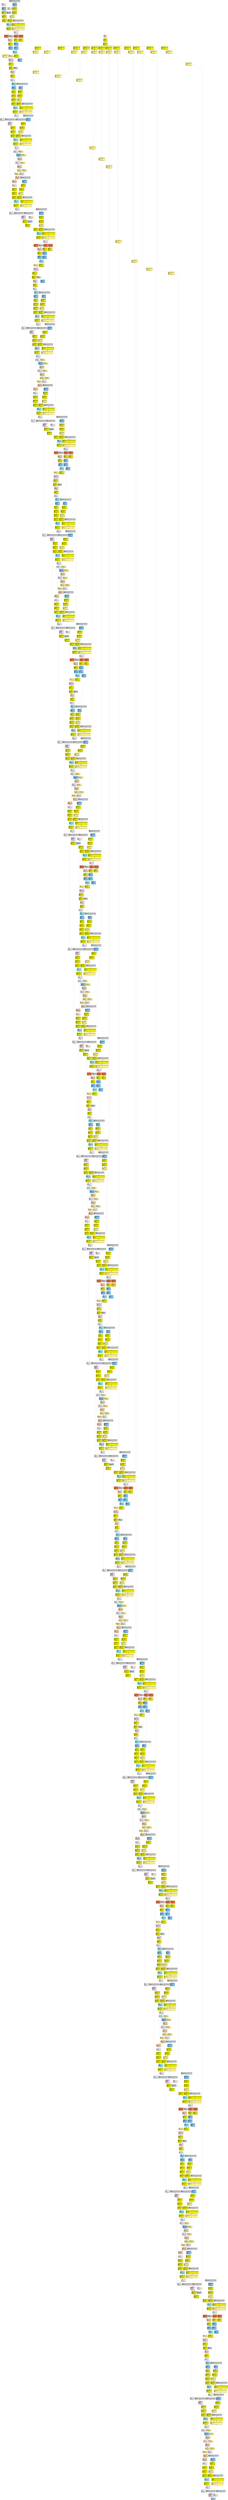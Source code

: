 digraph DAG {
	rankdir=TB;
v0000[
	label = "{{<Input>Input}|{Transpose\lname : transpose\lInput : float\<1 x 51 x 768\>\lShuffle : [1, 0, 2]\lLayout : *\lusers : 3\lResult : float\<51 x 1 x 768\>\l}|{<Result>Result}}"
	shape = "record"
	style="filled,rounded"
	fillcolor=LightSkyBlue
penwidth = 2];

v0001[
	label = "{{Placeholder\lname : \"input__1\"\llayout : *\loutput : float\<1 x 51 x 768\>\lusers : 1\ltrainable : 0\l}|{<Output>Output}}"
	shape = "record"
	style="filled,rounded"
	fillcolor=MistyRose1
penwidth = 2];

v0002[
	label = "{{<Input>Input}|{Transpose\lname : weights_transposed\lInput : float\<2304 x 768\>\lShuffle : [1, 0]\lLayout : *\lusers : 1\lResult : float\<768 x 2304\>\l}|{<Result>Result}}"
	shape = "record"
	style="filled,rounded"
	fillcolor=LightSkyBlue
penwidth = 2];

v0003[
	label = "{{Constant\lname : \"ClassType_encoder__layers_0_attention_input_projection_weight\"\llayout : *\loutput : float\<2304 x 768\>\lusers : 1\l}|{<Output>Output}}"
	shape = "record"
	style="filled,rounded"
	fillcolor=Snow3 color=DeepSkyBlue4
penwidth = 2];

v0004[
	label = "{{<Input>Input}|{Reshape\lname : reshape_matmul_lhs\lInput : float\<51 x 1 x 768\>\lDims : [51, 1, 768]\lLayout : *\lusers : 1\lResult : float\<51 x 1 x 768\>\l}|{<Result>Result}}"
	shape = "record"
	style="filled,rounded"
	fillcolor=Yellow2
penwidth = 2];

v0005[
	label = "{{<Input>Input}|{Reshape\lname : reshape_matmul_rhs\lInput : float\<768 x 2304\>\lDims : [1, 768, 2304]\lLayout : *\lusers : 1\lResult : float\<1 x 768 x 2304\>\l}|{<Result>Result}}"
	shape = "record"
	style="filled,rounded"
	fillcolor=Yellow2
penwidth = 2];

v0006[
	label = "{{<Input>Input}|{Reshape\lname : lhsBroadcast_reshape\lInput : float\<51 x 1 x 768\>\lDims : [51, 1, 768]\lLayout : *\lusers : 1\lResult : float\<51 x 1 x 768\>\l}|{<Result>Result}}"
	shape = "record"
	style="filled,rounded"
	fillcolor=Yellow2
penwidth = 2];

v0007[
	label = "{{<Input>Input}|{Reshape\lname : rhsBroadcast_reshape\lInput : float\<1 x 768 x 2304\>\lDims : [1, 768, 2304]\lLayout : *\lusers : 1\lResult : float\<1 x 768 x 2304\>\l}|{<Result>Result}}"
	shape = "record"
	style="filled,rounded"
	fillcolor=Yellow2
penwidth = 2];

v0008[
	label = "{{<Input>Input}|{Tile\lname : rhsBroadcast_tile0\lInput : float\<1 x 768 x 2304\>\lCount : 51\lAxis : 0\lusers : 1\lResult : float\<51 x 768 x 2304\>\l}|{<Result>Result}}"
	shape = "record"
	style="filled,rounded"
	fillcolor=Khaki1
penwidth = 2];

v0009[
	label = "{{<Input>Input}|{Reshape\lname : reshape_matmul_lhs__1\lInput : float\<51 x 1 x 768\>\lDims : [51, 1, 768]\lLayout : *\lusers : 1\lResult : float\<51 x 1 x 768\>\l}|{<Result>Result}}"
	shape = "record"
	style="filled,rounded"
	fillcolor=Yellow2
penwidth = 2];

v0010[
	label = "{{<Input>Input}|{Reshape\lname : reshape_matmul_rhs__1\lInput : float\<51 x 768 x 2304\>\lDims : [51, 768, 2304]\lLayout : *\lusers : 1\lResult : float\<51 x 768 x 2304\>\l}|{<Result>Result}}"
	shape = "record"
	style="filled,rounded"
	fillcolor=Yellow2
penwidth = 2];

v0011[
	label = "{{<LHS>LHS|<RHS>RHS}|{BatchMatMul\lname : matmul\lLHS : float\<51 x 1 x 768\>\lRHS : float\<51 x 768 x 2304\>\lusers : 1\lResult : float\<51 x 1 x 2304\>\l}|{<Result>Result}}"
	shape = "record"
	style="filled,rounded"
	fillcolor=CadetBlue1
penwidth = 2];

v0012[
	label = "{{<Input>Input}|{Reshape\lname : matmul_output_reshape\lInput : float\<51 x 1 x 2304\>\lDims : [51, 1, 2304]\lLayout : *\lusers : 1\lResult : float\<51 x 1 x 2304\>\l}|{<Result>Result}}"
	shape = "record"
	style="filled,rounded"
	fillcolor=Yellow2
penwidth = 2];

v0013[
	label = "{{<Input>Input}|{Reshape\lname : broadcast_ClassType_encoder__layers_0_attention_input_projection_bias_reshape\lInput : float\<2304\>\lDims : [1, 1, 2304]\lLayout : *\lusers : 1\lResult : float\<1 x 1 x 2304\>\l}|{<Result>Result}}"
	shape = "record"
	style="filled,rounded"
	fillcolor=Yellow2
penwidth = 2];

v0014[
	label = "{{Constant\lname : \"ClassType_encoder__layers_0_attention_input_projection_bias\"\llayout : *\loutput : float\<2304\>\lusers : 1\l}|{<Output>Output}}"
	shape = "record"
	style="filled,rounded"
	fillcolor=Snow3 color=DeepSkyBlue4
penwidth = 2];

v0015[
	label = "{{<Input>Input}|{Tile\lname : broadcast_ClassType_encoder__layers_0_attention_input_projection_bias_tile0\lInput : float\<1 x 1 x 2304\>\lCount : 51\lAxis : 0\lusers : 1\lResult : float\<51 x 1 x 2304\>\l}|{<Result>Result}}"
	shape = "record"
	style="filled,rounded"
	fillcolor=Khaki1
penwidth = 2];

v0016[
	label = "{{<LHS>LHS|<RHS>RHS}|{Add\lname : add\lLHS : float\<51 x 1 x 2304\>\lRHS : float\<51 x 1 x 2304\>\lusers : 3\lResult : float\<51 x 1 x 2304\>\l}|{<Result>Result}}"
	shape = "record"
	style="filled,rounded"
	fillcolor=GhostWhite
penwidth = 2];

v0017[
	label = "{{<Input>Input}|{Slice\lname : FusedChunkOut\lInput : float\<51 x 1 x 2304\>\lStart : [0, 0, 0]\lusers : 1\lResult : float\<51 x 1 x 768\>\l}|{<Result>Result}}"
	shape = "record"
	style="filled,rounded"
	fillcolor=Coral
penwidth = 2];

v0018[
	label = "{{<Input>Input}|{Slice\lname : FusedChunkOut__1\lInput : float\<51 x 1 x 2304\>\lStart : [0, 0, 768]\lusers : 1\lResult : float\<51 x 1 x 768\>\l}|{<Result>Result}}"
	shape = "record"
	style="filled,rounded"
	fillcolor=Coral
penwidth = 2];

v0019[
	label = "{{<Input>Input}|{Slice\lname : FusedChunkOut__2\lInput : float\<51 x 1 x 2304\>\lStart : [0, 0, 1536]\lusers : 1\lResult : float\<51 x 1 x 768\>\l}|{<Result>Result}}"
	shape = "record"
	style="filled,rounded"
	fillcolor=Coral
penwidth = 2];

v0020[
	label = "{{<LHS>LHS|<RHS>RHS}|{Mul\lname : mul\lLHS : float\<51 x 1 x 768\>\lRHS : float\<51 x 1 x 768\>\lusers : 1\lResult : float\<51 x 1 x 768\>\l}|{<Result>Result}}"
	shape = "record"
	style="filled,rounded"
	fillcolor=PeachPuff1
penwidth = 2];

v0021[
	label = "{{Constant\lname : \"constant\"\llayout : *\loutput : float\<51 x 1 x 768\>\lusers : 1\l}|{<Output>Output}}"
	shape = "record"
	style="filled,rounded"
	fillcolor=Snow3 color=DeepSkyBlue4
penwidth = 2];

v0022[
	label = "{{<Input>Input}|{Reshape\lname : reshape\lInput : float\<51 x 1 x 768\>\lDims : [51, 12, 64]\lLayout : *\lusers : 1\lResult : float\<51 x 12 x 64\>\l}|{<Result>Result}}"
	shape = "record"
	style="filled,rounded"
	fillcolor=Yellow2
penwidth = 2];

v0023[
	label = "{{<Input>Input}|{Transpose\lname : transpose__1\lInput : float\<51 x 12 x 64\>\lShuffle : [1, 0, 2]\lLayout : *\lusers : 1\lResult : float\<12 x 51 x 64\>\l}|{<Result>Result}}"
	shape = "record"
	style="filled,rounded"
	fillcolor=LightSkyBlue
penwidth = 2];

v0024[
	label = "{{<Input>Input}|{Reshape\lname : reshape__1\lInput : float\<51 x 1 x 768\>\lDims : [51, 12, 64]\lLayout : *\lusers : 1\lResult : float\<51 x 12 x 64\>\l}|{<Result>Result}}"
	shape = "record"
	style="filled,rounded"
	fillcolor=Yellow2
penwidth = 2];

v0025[
	label = "{{<Input>Input}|{Transpose\lname : transpose__2\lInput : float\<51 x 12 x 64\>\lShuffle : [1, 0, 2]\lLayout : *\lusers : 1\lResult : float\<12 x 51 x 64\>\l}|{<Result>Result}}"
	shape = "record"
	style="filled,rounded"
	fillcolor=LightSkyBlue
penwidth = 2];

v0026[
	label = "{{<Input>Input}|{Reshape\lname : reshape__2\lInput : float\<51 x 1 x 768\>\lDims : [51, 12, 64]\lLayout : *\lusers : 1\lResult : float\<51 x 12 x 64\>\l}|{<Result>Result}}"
	shape = "record"
	style="filled,rounded"
	fillcolor=Yellow2
penwidth = 2];

v0027[
	label = "{{<Input>Input}|{Transpose\lname : transpose__3\lInput : float\<51 x 12 x 64\>\lShuffle : [1, 0, 2]\lLayout : *\lusers : 1\lResult : float\<12 x 51 x 64\>\l}|{<Result>Result}}"
	shape = "record"
	style="filled,rounded"
	fillcolor=LightSkyBlue
penwidth = 2];

v0028[
	label = "{{<Input>Input}|{Transpose\lname : transpose__4\lInput : float\<12 x 51 x 64\>\lShuffle : [0, 2, 1]\lLayout : *\lusers : 1\lResult : float\<12 x 64 x 51\>\l}|{<Result>Result}}"
	shape = "record"
	style="filled,rounded"
	fillcolor=LightSkyBlue
penwidth = 2];

v0029[
	label = "{{<LHS>LHS|<RHS>RHS}|{BatchMatMul\lname : bmm\lLHS : float\<12 x 51 x 64\>\lRHS : float\<12 x 64 x 51\>\lusers : 1\lResult : float\<12 x 51 x 51\>\l}|{<Result>Result}}"
	shape = "record"
	style="filled,rounded"
	fillcolor=CadetBlue1
penwidth = 2];

v0030[
	label = "{{<Input>Input}|{Reshape\lname : reshape__3\lInput : float\<12 x 51 x 51\>\lDims : [1, 12, 51, 51]\lLayout : *\lusers : 1\lResult : float\<1 x 12 x 51 x 51\>\l}|{<Result>Result}}"
	shape = "record"
	style="filled,rounded"
	fillcolor=Yellow2
penwidth = 2];

v0031[
	label = "{{<Input>Input}|{Reshape\lname : unsqueeze\lInput : bool\<1 x 51\>\lDims : [1, 1, 51]\lLayout : *\lusers : 1\lResult : bool\<1 x 1 x 51\>\l}|{<Result>Result}}"
	shape = "record"
	style="filled,rounded"
	fillcolor=Yellow2
penwidth = 2];

v0032[
	label = "{{Placeholder\lname : \"input\"\llayout : *\loutput : bool\<1 x 51\>\lusers : 1\ltrainable : 0\l}|{<Output>Output}}"
	shape = "record"
	style="filled,rounded"
	fillcolor=MistyRose1
penwidth = 2];

v0033[
	label = "{{<Input>Input}|{Reshape\lname : unsqueeze__1\lInput : bool\<1 x 1 x 51\>\lDims : [1, 1, 1, 51]\lLayout : *\lusers : 12\lResult : bool\<1 x 1 x 1 x 51\>\l}|{<Result>Result}}"
	shape = "record"
	style="filled,rounded"
	fillcolor=Yellow2
penwidth = 2];

v0034[
	label = "{{<Input>Input}|{Reshape\lname : broadcast_unsqueeze__1_reshape\lInput : bool\<1 x 1 x 1 x 51\>\lDims : [1, 1, 1, 51]\lLayout : *\lusers : 1\lResult : bool\<1 x 1 x 1 x 51\>\l}|{<Result>Result}}"
	shape = "record"
	style="filled,rounded"
	fillcolor=Yellow2
penwidth = 2];

v0035[
	label = "{{<Input>Input}|{Tile\lname : broadcast_unsqueeze__1_tile1\lInput : bool\<1 x 1 x 1 x 51\>\lCount : 12\lAxis : 1\lusers : 1\lResult : bool\<1 x 12 x 1 x 51\>\l}|{<Result>Result}}"
	shape = "record"
	style="filled,rounded"
	fillcolor=Khaki1
penwidth = 2];

v0036[
	label = "{{<Input>Input}|{Tile\lname : broadcast_unsqueeze__1_tile2\lInput : bool\<1 x 12 x 1 x 51\>\lCount : 51\lAxis : 2\lusers : 1\lResult : bool\<1 x 12 x 51 x 51\>\l}|{<Result>Result}}"
	shape = "record"
	style="filled,rounded"
	fillcolor=Khaki1
penwidth = 2];

v0037[
	label = "{{Splat\lname : masked_fill_value\lValue : INF\lusers : 1\lResult : float\<1 x 12 x 51 x 51\>\l}|{<Result>Result}}"
	shape = "record"
	style="filled,rounded"
	fillcolor=Khaki1
penwidth = 2];

v0038[
	label = "{{<Cond>Cond|<LHS>LHS|<RHS>RHS}|{Select\lname : masked_fill\lCond : bool\<1 x 12 x 51 x 51\>\lLHS : float\<1 x 12 x 51 x 51\>\lRHS : float\<1 x 12 x 51 x 51\>\lusers : 1\lResult : float\<1 x 12 x 51 x 51\>\l}|{<Result>Result}}"
	shape = "record"
	style="filled,rounded"
	fillcolor=Thistle1
penwidth = 2];

v0039[
	label = "{{<Input>Input}|{Reshape\lname : reshape__4\lInput : float\<1 x 12 x 51 x 51\>\lDims : [12, 51, 51]\lLayout : *\lusers : 1\lResult : float\<12 x 51 x 51\>\l}|{<Result>Result}}"
	shape = "record"
	style="filled,rounded"
	fillcolor=Yellow2
penwidth = 2];

v0040[
	label = "{{<Input>Input}|{Reshape\lname : reshapeInput\lInput : float\<12 x 51 x 51\>\lDims : [612, 51]\lLayout : *\lusers : 1\lResult : float\<612 x 51\>\l}|{<Result>Result}}"
	shape = "record"
	style="filled,rounded"
	fillcolor=Yellow2
penwidth = 2];

v0041[
	label = "{{<Input>Input|<Selected>Selected}|{SoftMax\lname : SoftMax\lInput : float\<612 x 51\>\lSelected : index64\<12 x 1\>\lusers : 1\lResult : float\<612 x 51\>\l}|{<Result>Result}}"
	shape = "record"
	style="filled,rounded"
	fillcolor=MistyRose1
penwidth = 2];

v0042[
	label = "{{Constant\lname : \"selected\"\llayout : *\loutput : index64\<12 x 1\>\lusers : 1\l}|{<Output>Output}}"
	shape = "record"
	style="filled,rounded"
	fillcolor=Snow3 color=DeepSkyBlue4
penwidth = 2];

v0043[
	label = "{{<Input>Input}|{Reshape\lname : reshapeOutput\lInput : float\<612 x 51\>\lDims : [12, 51, 51]\lLayout : *\lusers : 1\lResult : float\<12 x 51 x 51\>\l}|{<Result>Result}}"
	shape = "record"
	style="filled,rounded"
	fillcolor=Yellow2
penwidth = 2];

v0044[
	label = "{{<Input>Input}|{ConvertTo\lname : type_as\lInput : float\<12 x 51 x 51\>\lusers : 1\lResult : float\<12 x 51 x 51\>\l}|{<Result>Result}}"
	shape = "record"
	style="filled,rounded"
	fillcolor=GhostWhite
penwidth = 2];

v0045[
	label = "{{<LHS>LHS|<RHS>RHS}|{BatchMatMul\lname : bmm__1\lLHS : float\<12 x 51 x 51\>\lRHS : float\<12 x 51 x 64\>\lusers : 1\lResult : float\<12 x 51 x 64\>\l}|{<Result>Result}}"
	shape = "record"
	style="filled,rounded"
	fillcolor=CadetBlue1
penwidth = 2];

v0046[
	label = "{{<Input>Input}|{Transpose\lname : transpose__5\lInput : float\<12 x 51 x 64\>\lShuffle : [1, 0, 2]\lLayout : *\lusers : 1\lResult : float\<51 x 12 x 64\>\l}|{<Result>Result}}"
	shape = "record"
	style="filled,rounded"
	fillcolor=LightSkyBlue
penwidth = 2];

v0047[
	label = "{{<Input>Input}|{Reshape\lname : reshape__5\lInput : float\<51 x 12 x 64\>\lDims : [51, 1, 768]\lLayout : *\lusers : 1\lResult : float\<51 x 1 x 768\>\l}|{<Result>Result}}"
	shape = "record"
	style="filled,rounded"
	fillcolor=Yellow2
penwidth = 2];

v0048[
	label = "{{<Input>Input}|{Transpose\lname : transpose__6\lInput : float\<768 x 768\>\lShuffle : [1, 0]\lLayout : *\lusers : 1\lResult : float\<768 x 768\>\l}|{<Result>Result}}"
	shape = "record"
	style="filled,rounded"
	fillcolor=LightSkyBlue
penwidth = 2];

v0049[
	label = "{{Constant\lname : \"ClassType_encoder__layers_0_attention_output_projection_weight\"\llayout : *\loutput : float\<768 x 768\>\lusers : 1\l}|{<Output>Output}}"
	shape = "record"
	style="filled,rounded"
	fillcolor=Snow3 color=DeepSkyBlue4
penwidth = 2];

v0050[
	label = "{{<Input>Input}|{Reshape\lname : reshape_matmul_lhs__2\lInput : float\<51 x 1 x 768\>\lDims : [51, 1, 768]\lLayout : *\lusers : 1\lResult : float\<51 x 1 x 768\>\l}|{<Result>Result}}"
	shape = "record"
	style="filled,rounded"
	fillcolor=Yellow2
penwidth = 2];

v0051[
	label = "{{<Input>Input}|{Reshape\lname : reshape_matmul_rhs__2\lInput : float\<768 x 768\>\lDims : [1, 768, 768]\lLayout : *\lusers : 1\lResult : float\<1 x 768 x 768\>\l}|{<Result>Result}}"
	shape = "record"
	style="filled,rounded"
	fillcolor=Yellow2
penwidth = 2];

v0052[
	label = "{{<Input>Input}|{Reshape\lname : lhsBroadcast_reshape__1\lInput : float\<51 x 1 x 768\>\lDims : [51, 1, 768]\lLayout : *\lusers : 1\lResult : float\<51 x 1 x 768\>\l}|{<Result>Result}}"
	shape = "record"
	style="filled,rounded"
	fillcolor=Yellow2
penwidth = 2];

v0053[
	label = "{{<Input>Input}|{Reshape\lname : rhsBroadcast_reshape__1\lInput : float\<1 x 768 x 768\>\lDims : [1, 768, 768]\lLayout : *\lusers : 1\lResult : float\<1 x 768 x 768\>\l}|{<Result>Result}}"
	shape = "record"
	style="filled,rounded"
	fillcolor=Yellow2
penwidth = 2];

v0054[
	label = "{{<Input>Input}|{Tile\lname : rhsBroadcast_tile0__1\lInput : float\<1 x 768 x 768\>\lCount : 51\lAxis : 0\lusers : 1\lResult : float\<51 x 768 x 768\>\l}|{<Result>Result}}"
	shape = "record"
	style="filled,rounded"
	fillcolor=Khaki1
penwidth = 2];

v0055[
	label = "{{<Input>Input}|{Reshape\lname : reshape_matmul_lhs__3\lInput : float\<51 x 1 x 768\>\lDims : [51, 1, 768]\lLayout : *\lusers : 1\lResult : float\<51 x 1 x 768\>\l}|{<Result>Result}}"
	shape = "record"
	style="filled,rounded"
	fillcolor=Yellow2
penwidth = 2];

v0056[
	label = "{{<Input>Input}|{Reshape\lname : reshape_matmul_rhs__3\lInput : float\<51 x 768 x 768\>\lDims : [51, 768, 768]\lLayout : *\lusers : 1\lResult : float\<51 x 768 x 768\>\l}|{<Result>Result}}"
	shape = "record"
	style="filled,rounded"
	fillcolor=Yellow2
penwidth = 2];

v0057[
	label = "{{<LHS>LHS|<RHS>RHS}|{BatchMatMul\lname : matmul__1\lLHS : float\<51 x 1 x 768\>\lRHS : float\<51 x 768 x 768\>\lusers : 1\lResult : float\<51 x 1 x 768\>\l}|{<Result>Result}}"
	shape = "record"
	style="filled,rounded"
	fillcolor=CadetBlue1
penwidth = 2];

v0058[
	label = "{{<Input>Input}|{Reshape\lname : matmul_output_reshape__1\lInput : float\<51 x 1 x 768\>\lDims : [51, 1, 768]\lLayout : *\lusers : 1\lResult : float\<51 x 1 x 768\>\l}|{<Result>Result}}"
	shape = "record"
	style="filled,rounded"
	fillcolor=Yellow2
penwidth = 2];

v0059[
	label = "{{<Input>Input}|{Reshape\lname : broadcast_ClassType_encoder__layers_0_attention_output_projection_bias_reshape\lInput : float\<768\>\lDims : [1, 1, 768]\lLayout : *\lusers : 1\lResult : float\<1 x 1 x 768\>\l}|{<Result>Result}}"
	shape = "record"
	style="filled,rounded"
	fillcolor=Yellow2
penwidth = 2];

v0060[
	label = "{{Constant\lname : \"ClassType_encoder__layers_0_attention_output_projection_bias\"\llayout : *\loutput : float\<768\>\lusers : 1\l}|{<Output>Output}}"
	shape = "record"
	style="filled,rounded"
	fillcolor=Snow3 color=DeepSkyBlue4
penwidth = 2];

v0061[
	label = "{{<Input>Input}|{Tile\lname : broadcast_ClassType_encoder__layers_0_attention_output_projection_bias_tile0\lInput : float\<1 x 1 x 768\>\lCount : 51\lAxis : 0\lusers : 1\lResult : float\<51 x 1 x 768\>\l}|{<Result>Result}}"
	shape = "record"
	style="filled,rounded"
	fillcolor=Khaki1
penwidth = 2];

v0062[
	label = "{{<LHS>LHS|<RHS>RHS}|{Add\lname : add__1\lLHS : float\<51 x 1 x 768\>\lRHS : float\<51 x 1 x 768\>\lusers : 1\lResult : float\<51 x 1 x 768\>\l}|{<Result>Result}}"
	shape = "record"
	style="filled,rounded"
	fillcolor=GhostWhite
penwidth = 2];

v0063[
	label = "{{<LHS>LHS|<RHS>RHS}|{Add\lname : add__2\lLHS : float\<51 x 1 x 768\>\lRHS : float\<51 x 1 x 768\>\lusers : 1\lResult : float\<51 x 1 x 768\>\l}|{<Result>Result}}"
	shape = "record"
	style="filled,rounded"
	fillcolor=GhostWhite
penwidth = 2];

v0064[
	label = "{{<Input>Input|<Scale>Scale|<Bias>Bias}|{LayerNormalization\lname : layernorm\lInput : float\<51 x 1 x 768\>\lScale : float\<768\>\lBias : float\<768\>\lEpsilon : 1.000000e-05\lusers : 2\lResult : float\<51 x 1 x 768\>\l}|{<Result>Result}}"
	shape = "record"
	style="filled,rounded"
	fillcolor=Thistle1
penwidth = 2];

v0065[
	label = "{{Constant\lname : \"ClassType_encoder__layers_0_attention_layer_norm_weight\"\llayout : *\loutput : float\<768\>\lusers : 1\l}|{<Output>Output}}"
	shape = "record"
	style="filled,rounded"
	fillcolor=Snow3 color=DeepSkyBlue4
penwidth = 2];

v0066[
	label = "{{Constant\lname : \"ClassType_encoder__layers_0_attention_layer_norm_bias\"\llayout : *\loutput : float\<768\>\lusers : 1\l}|{<Output>Output}}"
	shape = "record"
	style="filled,rounded"
	fillcolor=Snow3 color=DeepSkyBlue4
penwidth = 2];

v0067[
	label = "{{<Input>Input}|{Transpose\lname : weights_transposed__1\lInput : float\<3072 x 768\>\lShuffle : [1, 0]\lLayout : *\lusers : 1\lResult : float\<768 x 3072\>\l}|{<Result>Result}}"
	shape = "record"
	style="filled,rounded"
	fillcolor=LightSkyBlue
penwidth = 2];

v0068[
	label = "{{Constant\lname : \"ClassType_encoder__layers_0_residual_mlp_mlp_0_weight\"\llayout : *\loutput : float\<3072 x 768\>\lusers : 1\l}|{<Output>Output}}"
	shape = "record"
	style="filled,rounded"
	fillcolor=Snow3 color=DeepSkyBlue4
penwidth = 2];

v0069[
	label = "{{<Input>Input}|{Reshape\lname : reshape_matmul_lhs__4\lInput : float\<51 x 1 x 768\>\lDims : [51, 1, 768]\lLayout : *\lusers : 1\lResult : float\<51 x 1 x 768\>\l}|{<Result>Result}}"
	shape = "record"
	style="filled,rounded"
	fillcolor=Yellow2
penwidth = 2];

v0070[
	label = "{{<Input>Input}|{Reshape\lname : reshape_matmul_rhs__4\lInput : float\<768 x 3072\>\lDims : [1, 768, 3072]\lLayout : *\lusers : 1\lResult : float\<1 x 768 x 3072\>\l}|{<Result>Result}}"
	shape = "record"
	style="filled,rounded"
	fillcolor=Yellow2
penwidth = 2];

v0071[
	label = "{{<Input>Input}|{Reshape\lname : lhsBroadcast_reshape__2\lInput : float\<51 x 1 x 768\>\lDims : [51, 1, 768]\lLayout : *\lusers : 1\lResult : float\<51 x 1 x 768\>\l}|{<Result>Result}}"
	shape = "record"
	style="filled,rounded"
	fillcolor=Yellow2
penwidth = 2];

v0072[
	label = "{{<Input>Input}|{Reshape\lname : rhsBroadcast_reshape__2\lInput : float\<1 x 768 x 3072\>\lDims : [1, 768, 3072]\lLayout : *\lusers : 1\lResult : float\<1 x 768 x 3072\>\l}|{<Result>Result}}"
	shape = "record"
	style="filled,rounded"
	fillcolor=Yellow2
penwidth = 2];

v0073[
	label = "{{<Input>Input}|{Tile\lname : rhsBroadcast_tile0__2\lInput : float\<1 x 768 x 3072\>\lCount : 51\lAxis : 0\lusers : 1\lResult : float\<51 x 768 x 3072\>\l}|{<Result>Result}}"
	shape = "record"
	style="filled,rounded"
	fillcolor=Khaki1
penwidth = 2];

v0074[
	label = "{{<Input>Input}|{Reshape\lname : reshape_matmul_lhs__5\lInput : float\<51 x 1 x 768\>\lDims : [51, 1, 768]\lLayout : *\lusers : 1\lResult : float\<51 x 1 x 768\>\l}|{<Result>Result}}"
	shape = "record"
	style="filled,rounded"
	fillcolor=Yellow2
penwidth = 2];

v0075[
	label = "{{<Input>Input}|{Reshape\lname : reshape_matmul_rhs__5\lInput : float\<51 x 768 x 3072\>\lDims : [51, 768, 3072]\lLayout : *\lusers : 1\lResult : float\<51 x 768 x 3072\>\l}|{<Result>Result}}"
	shape = "record"
	style="filled,rounded"
	fillcolor=Yellow2
penwidth = 2];

v0076[
	label = "{{<LHS>LHS|<RHS>RHS}|{BatchMatMul\lname : matmul__2\lLHS : float\<51 x 1 x 768\>\lRHS : float\<51 x 768 x 3072\>\lusers : 1\lResult : float\<51 x 1 x 3072\>\l}|{<Result>Result}}"
	shape = "record"
	style="filled,rounded"
	fillcolor=CadetBlue1
penwidth = 2];

v0077[
	label = "{{<Input>Input}|{Reshape\lname : matmul_output_reshape__2\lInput : float\<51 x 1 x 3072\>\lDims : [51, 1, 3072]\lLayout : *\lusers : 1\lResult : float\<51 x 1 x 3072\>\l}|{<Result>Result}}"
	shape = "record"
	style="filled,rounded"
	fillcolor=Yellow2
penwidth = 2];

v0078[
	label = "{{<Input>Input}|{Reshape\lname : broadcast_ClassType_encoder__layers_0_residual_mlp_mlp_0_bias_reshape\lInput : float\<3072\>\lDims : [1, 1, 3072]\lLayout : *\lusers : 1\lResult : float\<1 x 1 x 3072\>\l}|{<Result>Result}}"
	shape = "record"
	style="filled,rounded"
	fillcolor=Yellow2
penwidth = 2];

v0079[
	label = "{{Constant\lname : \"ClassType_encoder__layers_0_residual_mlp_mlp_0_bias\"\llayout : *\loutput : float\<3072\>\lusers : 1\l}|{<Output>Output}}"
	shape = "record"
	style="filled,rounded"
	fillcolor=Snow3 color=DeepSkyBlue4
penwidth = 2];

v0080[
	label = "{{<Input>Input}|{Tile\lname : broadcast_ClassType_encoder__layers_0_residual_mlp_mlp_0_bias_tile0\lInput : float\<1 x 1 x 3072\>\lCount : 51\lAxis : 0\lusers : 1\lResult : float\<51 x 1 x 3072\>\l}|{<Result>Result}}"
	shape = "record"
	style="filled,rounded"
	fillcolor=Khaki1
penwidth = 2];

v0081[
	label = "{{<LHS>LHS|<RHS>RHS}|{Add\lname : add__3\lLHS : float\<51 x 1 x 3072\>\lRHS : float\<51 x 1 x 3072\>\lusers : 1\lResult : float\<51 x 1 x 3072\>\l}|{<Result>Result}}"
	shape = "record"
	style="filled,rounded"
	fillcolor=GhostWhite
penwidth = 2];

v0082[
	label = "{{<Input>Input}|{ConvertTo\lname : _cast_Float\lInput : float\<51 x 1 x 3072\>\lusers : 3\lResult : float\<51 x 1 x 3072\>\l}|{<Result>Result}}"
	shape = "record"
	style="filled,rounded"
	fillcolor=GhostWhite
penwidth = 2];

v0083[
	label = "{{Splat\lname : gelu_alpha\lValue : 7.978846e-01\lusers : 1\lResult : float\<51 x 1 x 3072\>\l}|{<Result>Result}}"
	shape = "record"
	style="filled,rounded"
	fillcolor=Khaki1
penwidth = 2];

v0084[
	label = "{{Splat\lname : gelu_splat\lValue : 4.471500e-02\lusers : 1\lResult : float\<51 x 1 x 3072\>\l}|{<Result>Result}}"
	shape = "record"
	style="filled,rounded"
	fillcolor=Khaki1
penwidth = 2];

v0085[
	label = "{{Splat\lname : gelu_splatHalf\lValue : 5.000000e-01\lusers : 1\lResult : float\<51 x 1 x 3072\>\l}|{<Result>Result}}"
	shape = "record"
	style="filled,rounded"
	fillcolor=Khaki1
penwidth = 2];

v0086[
	label = "{{Splat\lname : gelu_splat3\lValue : 1.000000e+00\lusers : 1\lResult : float\<51 x 1 x 3072\>\l}|{<Result>Result}}"
	shape = "record"
	style="filled,rounded"
	fillcolor=Khaki1
penwidth = 2];

v0087[
	label = "{{Splat\lname : gelu_splat3__1\lValue : 3.000000e+00\lusers : 1\lResult : float\<51 x 1 x 3072\>\l}|{<Result>Result}}"
	shape = "record"
	style="filled,rounded"
	fillcolor=Khaki1
penwidth = 2];

v0088[
	label = "{{<LHS>LHS|<RHS>RHS}|{Pow\lname : gelu_pow\lLHS : float\<51 x 1 x 3072\>\lRHS : float\<51 x 1 x 3072\>\lusers : 1\lResult : float\<51 x 1 x 3072\>\l}|{<Result>Result}}"
	shape = "record"
	style="filled,rounded"
	fillcolor=LightSkyBlue
penwidth = 2];

v0089[
	label = "{{<LHS>LHS|<RHS>RHS}|{Mul\lname : gelu_mul\lLHS : float\<51 x 1 x 3072\>\lRHS : float\<51 x 1 x 3072\>\lusers : 1\lResult : float\<51 x 1 x 3072\>\l}|{<Result>Result}}"
	shape = "record"
	style="filled,rounded"
	fillcolor=PeachPuff1
penwidth = 2];

v0090[
	label = "{{<LHS>LHS|<RHS>RHS}|{Add\lname : gelu_add\lLHS : float\<51 x 1 x 3072\>\lRHS : float\<51 x 1 x 3072\>\lusers : 1\lResult : float\<51 x 1 x 3072\>\l}|{<Result>Result}}"
	shape = "record"
	style="filled,rounded"
	fillcolor=GhostWhite
penwidth = 2];

v0091[
	label = "{{<LHS>LHS|<RHS>RHS}|{Mul\lname : gelu_mul2\lLHS : float\<51 x 1 x 3072\>\lRHS : float\<51 x 1 x 3072\>\lusers : 1\lResult : float\<51 x 1 x 3072\>\l}|{<Result>Result}}"
	shape = "record"
	style="filled,rounded"
	fillcolor=PeachPuff1
penwidth = 2];

v0092[
	label = "{{<Input>Input}|{Tanh\lname : gelu_tanh\lInput : float\<51 x 1 x 3072\>\lusers : 1\lResult : float\<51 x 1 x 3072\>\l}|{<Result>Result}}"
	shape = "record"
	style="filled,rounded"
	fillcolor=Khaki1
penwidth = 2];

v0093[
	label = "{{<LHS>LHS|<RHS>RHS}|{Add\lname : gelu_add2\lLHS : float\<51 x 1 x 3072\>\lRHS : float\<51 x 1 x 3072\>\lusers : 1\lResult : float\<51 x 1 x 3072\>\l}|{<Result>Result}}"
	shape = "record"
	style="filled,rounded"
	fillcolor=GhostWhite
penwidth = 2];

v0094[
	label = "{{<LHS>LHS|<RHS>RHS}|{Mul\lname : gelu_mul3\lLHS : float\<51 x 1 x 3072\>\lRHS : float\<51 x 1 x 3072\>\lusers : 1\lResult : float\<51 x 1 x 3072\>\l}|{<Result>Result}}"
	shape = "record"
	style="filled,rounded"
	fillcolor=PeachPuff1
penwidth = 2];

v0095[
	label = "{{<LHS>LHS|<RHS>RHS}|{Mul\lname : gelu_mul4\lLHS : float\<51 x 1 x 3072\>\lRHS : float\<51 x 1 x 3072\>\lusers : 1\lResult : float\<51 x 1 x 3072\>\l}|{<Result>Result}}"
	shape = "record"
	style="filled,rounded"
	fillcolor=PeachPuff1
penwidth = 2];

v0096[
	label = "{{<Input>Input}|{ConvertTo\lname : type_as__1\lInput : float\<51 x 1 x 3072\>\lusers : 1\lResult : float\<51 x 1 x 3072\>\l}|{<Result>Result}}"
	shape = "record"
	style="filled,rounded"
	fillcolor=GhostWhite
penwidth = 2];

v0097[
	label = "{{<Input>Input}|{Transpose\lname : weights_transposed__2\lInput : float\<768 x 3072\>\lShuffle : [1, 0]\lLayout : *\lusers : 1\lResult : float\<3072 x 768\>\l}|{<Result>Result}}"
	shape = "record"
	style="filled,rounded"
	fillcolor=LightSkyBlue
penwidth = 2];

v0098[
	label = "{{Constant\lname : \"ClassType_encoder__layers_0_residual_mlp_mlp_3_weight\"\llayout : *\loutput : float\<768 x 3072\>\lusers : 1\l}|{<Output>Output}}"
	shape = "record"
	style="filled,rounded"
	fillcolor=Snow3 color=DeepSkyBlue4
penwidth = 2];

v0099[
	label = "{{<Input>Input}|{Reshape\lname : reshape_matmul_lhs__6\lInput : float\<51 x 1 x 3072\>\lDims : [51, 1, 3072]\lLayout : *\lusers : 1\lResult : float\<51 x 1 x 3072\>\l}|{<Result>Result}}"
	shape = "record"
	style="filled,rounded"
	fillcolor=Yellow2
penwidth = 2];

v0100[
	label = "{{<Input>Input}|{Reshape\lname : reshape_matmul_rhs__6\lInput : float\<3072 x 768\>\lDims : [1, 3072, 768]\lLayout : *\lusers : 1\lResult : float\<1 x 3072 x 768\>\l}|{<Result>Result}}"
	shape = "record"
	style="filled,rounded"
	fillcolor=Yellow2
penwidth = 2];

v0101[
	label = "{{<Input>Input}|{Reshape\lname : lhsBroadcast_reshape__3\lInput : float\<51 x 1 x 3072\>\lDims : [51, 1, 3072]\lLayout : *\lusers : 1\lResult : float\<51 x 1 x 3072\>\l}|{<Result>Result}}"
	shape = "record"
	style="filled,rounded"
	fillcolor=Yellow2
penwidth = 2];

v0102[
	label = "{{<Input>Input}|{Reshape\lname : rhsBroadcast_reshape__3\lInput : float\<1 x 3072 x 768\>\lDims : [1, 3072, 768]\lLayout : *\lusers : 1\lResult : float\<1 x 3072 x 768\>\l}|{<Result>Result}}"
	shape = "record"
	style="filled,rounded"
	fillcolor=Yellow2
penwidth = 2];

v0103[
	label = "{{<Input>Input}|{Tile\lname : rhsBroadcast_tile0__3\lInput : float\<1 x 3072 x 768\>\lCount : 51\lAxis : 0\lusers : 1\lResult : float\<51 x 3072 x 768\>\l}|{<Result>Result}}"
	shape = "record"
	style="filled,rounded"
	fillcolor=Khaki1
penwidth = 2];

v0104[
	label = "{{<Input>Input}|{Reshape\lname : reshape_matmul_lhs__7\lInput : float\<51 x 1 x 3072\>\lDims : [51, 1, 3072]\lLayout : *\lusers : 1\lResult : float\<51 x 1 x 3072\>\l}|{<Result>Result}}"
	shape = "record"
	style="filled,rounded"
	fillcolor=Yellow2
penwidth = 2];

v0105[
	label = "{{<Input>Input}|{Reshape\lname : reshape_matmul_rhs__7\lInput : float\<51 x 3072 x 768\>\lDims : [51, 3072, 768]\lLayout : *\lusers : 1\lResult : float\<51 x 3072 x 768\>\l}|{<Result>Result}}"
	shape = "record"
	style="filled,rounded"
	fillcolor=Yellow2
penwidth = 2];

v0106[
	label = "{{<LHS>LHS|<RHS>RHS}|{BatchMatMul\lname : matmul__3\lLHS : float\<51 x 1 x 3072\>\lRHS : float\<51 x 3072 x 768\>\lusers : 1\lResult : float\<51 x 1 x 768\>\l}|{<Result>Result}}"
	shape = "record"
	style="filled,rounded"
	fillcolor=CadetBlue1
penwidth = 2];

v0107[
	label = "{{<Input>Input}|{Reshape\lname : matmul_output_reshape__3\lInput : float\<51 x 1 x 768\>\lDims : [51, 1, 768]\lLayout : *\lusers : 1\lResult : float\<51 x 1 x 768\>\l}|{<Result>Result}}"
	shape = "record"
	style="filled,rounded"
	fillcolor=Yellow2
penwidth = 2];

v0108[
	label = "{{<Input>Input}|{Reshape\lname : broadcast_ClassType_encoder__layers_0_residual_mlp_mlp_3_bias_reshape\lInput : float\<768\>\lDims : [1, 1, 768]\lLayout : *\lusers : 1\lResult : float\<1 x 1 x 768\>\l}|{<Result>Result}}"
	shape = "record"
	style="filled,rounded"
	fillcolor=Yellow2
penwidth = 2];

v0109[
	label = "{{Constant\lname : \"ClassType_encoder__layers_0_residual_mlp_mlp_3_bias\"\llayout : *\loutput : float\<768\>\lusers : 1\l}|{<Output>Output}}"
	shape = "record"
	style="filled,rounded"
	fillcolor=Snow3 color=DeepSkyBlue4
penwidth = 2];

v0110[
	label = "{{<Input>Input}|{Tile\lname : broadcast_ClassType_encoder__layers_0_residual_mlp_mlp_3_bias_tile0\lInput : float\<1 x 1 x 768\>\lCount : 51\lAxis : 0\lusers : 1\lResult : float\<51 x 1 x 768\>\l}|{<Result>Result}}"
	shape = "record"
	style="filled,rounded"
	fillcolor=Khaki1
penwidth = 2];

v0111[
	label = "{{<LHS>LHS|<RHS>RHS}|{Add\lname : add__4\lLHS : float\<51 x 1 x 768\>\lRHS : float\<51 x 1 x 768\>\lusers : 1\lResult : float\<51 x 1 x 768\>\l}|{<Result>Result}}"
	shape = "record"
	style="filled,rounded"
	fillcolor=GhostWhite
penwidth = 2];

v0112[
	label = "{{<LHS>LHS|<RHS>RHS}|{Add\lname : add__5\lLHS : float\<51 x 1 x 768\>\lRHS : float\<51 x 1 x 768\>\lusers : 1\lResult : float\<51 x 1 x 768\>\l}|{<Result>Result}}"
	shape = "record"
	style="filled,rounded"
	fillcolor=GhostWhite
penwidth = 2];

v0113[
	label = "{{<Input>Input|<Scale>Scale|<Bias>Bias}|{LayerNormalization\lname : layernorm__1\lInput : float\<51 x 1 x 768\>\lScale : float\<768\>\lBias : float\<768\>\lEpsilon : 1.000000e-05\lusers : 3\lResult : float\<51 x 1 x 768\>\l}|{<Result>Result}}"
	shape = "record"
	style="filled,rounded"
	fillcolor=Thistle1
penwidth = 2];

v0114[
	label = "{{Constant\lname : \"ClassType_encoder__layers_0_final_layer_norm_weight\"\llayout : *\loutput : float\<768\>\lusers : 1\l}|{<Output>Output}}"
	shape = "record"
	style="filled,rounded"
	fillcolor=Snow3 color=DeepSkyBlue4
penwidth = 2];

v0115[
	label = "{{Constant\lname : \"ClassType_encoder__layers_0_final_layer_norm_bias\"\llayout : *\loutput : float\<768\>\lusers : 1\l}|{<Output>Output}}"
	shape = "record"
	style="filled,rounded"
	fillcolor=Snow3 color=DeepSkyBlue4
penwidth = 2];

v0116[
	label = "{{<Input>Input}|{Transpose\lname : weights_transposed__3\lInput : float\<2304 x 768\>\lShuffle : [1, 0]\lLayout : *\lusers : 1\lResult : float\<768 x 2304\>\l}|{<Result>Result}}"
	shape = "record"
	style="filled,rounded"
	fillcolor=LightSkyBlue
penwidth = 2];

v0117[
	label = "{{Constant\lname : \"ClassType_encoder__layers_1_attention_input_projection_weight\"\llayout : *\loutput : float\<2304 x 768\>\lusers : 1\l}|{<Output>Output}}"
	shape = "record"
	style="filled,rounded"
	fillcolor=Snow3 color=DeepSkyBlue4
penwidth = 2];

v0118[
	label = "{{<Input>Input}|{Reshape\lname : reshape_matmul_lhs__8\lInput : float\<51 x 1 x 768\>\lDims : [51, 1, 768]\lLayout : *\lusers : 1\lResult : float\<51 x 1 x 768\>\l}|{<Result>Result}}"
	shape = "record"
	style="filled,rounded"
	fillcolor=Yellow2
penwidth = 2];

v0119[
	label = "{{<Input>Input}|{Reshape\lname : reshape_matmul_rhs__8\lInput : float\<768 x 2304\>\lDims : [1, 768, 2304]\lLayout : *\lusers : 1\lResult : float\<1 x 768 x 2304\>\l}|{<Result>Result}}"
	shape = "record"
	style="filled,rounded"
	fillcolor=Yellow2
penwidth = 2];

v0120[
	label = "{{<Input>Input}|{Reshape\lname : lhsBroadcast_reshape__4\lInput : float\<51 x 1 x 768\>\lDims : [51, 1, 768]\lLayout : *\lusers : 1\lResult : float\<51 x 1 x 768\>\l}|{<Result>Result}}"
	shape = "record"
	style="filled,rounded"
	fillcolor=Yellow2
penwidth = 2];

v0121[
	label = "{{<Input>Input}|{Reshape\lname : rhsBroadcast_reshape__4\lInput : float\<1 x 768 x 2304\>\lDims : [1, 768, 2304]\lLayout : *\lusers : 1\lResult : float\<1 x 768 x 2304\>\l}|{<Result>Result}}"
	shape = "record"
	style="filled,rounded"
	fillcolor=Yellow2
penwidth = 2];

v0122[
	label = "{{<Input>Input}|{Tile\lname : rhsBroadcast_tile0__4\lInput : float\<1 x 768 x 2304\>\lCount : 51\lAxis : 0\lusers : 1\lResult : float\<51 x 768 x 2304\>\l}|{<Result>Result}}"
	shape = "record"
	style="filled,rounded"
	fillcolor=Khaki1
penwidth = 2];

v0123[
	label = "{{<Input>Input}|{Reshape\lname : reshape_matmul_lhs__9\lInput : float\<51 x 1 x 768\>\lDims : [51, 1, 768]\lLayout : *\lusers : 1\lResult : float\<51 x 1 x 768\>\l}|{<Result>Result}}"
	shape = "record"
	style="filled,rounded"
	fillcolor=Yellow2
penwidth = 2];

v0124[
	label = "{{<Input>Input}|{Reshape\lname : reshape_matmul_rhs__9\lInput : float\<51 x 768 x 2304\>\lDims : [51, 768, 2304]\lLayout : *\lusers : 1\lResult : float\<51 x 768 x 2304\>\l}|{<Result>Result}}"
	shape = "record"
	style="filled,rounded"
	fillcolor=Yellow2
penwidth = 2];

v0125[
	label = "{{<LHS>LHS|<RHS>RHS}|{BatchMatMul\lname : matmul__4\lLHS : float\<51 x 1 x 768\>\lRHS : float\<51 x 768 x 2304\>\lusers : 1\lResult : float\<51 x 1 x 2304\>\l}|{<Result>Result}}"
	shape = "record"
	style="filled,rounded"
	fillcolor=CadetBlue1
penwidth = 2];

v0126[
	label = "{{<Input>Input}|{Reshape\lname : matmul_output_reshape__4\lInput : float\<51 x 1 x 2304\>\lDims : [51, 1, 2304]\lLayout : *\lusers : 1\lResult : float\<51 x 1 x 2304\>\l}|{<Result>Result}}"
	shape = "record"
	style="filled,rounded"
	fillcolor=Yellow2
penwidth = 2];

v0127[
	label = "{{<Input>Input}|{Reshape\lname : broadcast_ClassType_encoder__layers_1_attention_input_projection_bias_reshape\lInput : float\<2304\>\lDims : [1, 1, 2304]\lLayout : *\lusers : 1\lResult : float\<1 x 1 x 2304\>\l}|{<Result>Result}}"
	shape = "record"
	style="filled,rounded"
	fillcolor=Yellow2
penwidth = 2];

v0128[
	label = "{{Constant\lname : \"ClassType_encoder__layers_1_attention_input_projection_bias\"\llayout : *\loutput : float\<2304\>\lusers : 1\l}|{<Output>Output}}"
	shape = "record"
	style="filled,rounded"
	fillcolor=Snow3 color=DeepSkyBlue4
penwidth = 2];

v0129[
	label = "{{<Input>Input}|{Tile\lname : broadcast_ClassType_encoder__layers_1_attention_input_projection_bias_tile0\lInput : float\<1 x 1 x 2304\>\lCount : 51\lAxis : 0\lusers : 1\lResult : float\<51 x 1 x 2304\>\l}|{<Result>Result}}"
	shape = "record"
	style="filled,rounded"
	fillcolor=Khaki1
penwidth = 2];

v0130[
	label = "{{<LHS>LHS|<RHS>RHS}|{Add\lname : add__6\lLHS : float\<51 x 1 x 2304\>\lRHS : float\<51 x 1 x 2304\>\lusers : 3\lResult : float\<51 x 1 x 2304\>\l}|{<Result>Result}}"
	shape = "record"
	style="filled,rounded"
	fillcolor=GhostWhite
penwidth = 2];

v0131[
	label = "{{<Input>Input}|{Slice\lname : FusedChunkOut__3\lInput : float\<51 x 1 x 2304\>\lStart : [0, 0, 0]\lusers : 1\lResult : float\<51 x 1 x 768\>\l}|{<Result>Result}}"
	shape = "record"
	style="filled,rounded"
	fillcolor=Coral
penwidth = 2];

v0132[
	label = "{{<Input>Input}|{Slice\lname : FusedChunkOut__4\lInput : float\<51 x 1 x 2304\>\lStart : [0, 0, 768]\lusers : 1\lResult : float\<51 x 1 x 768\>\l}|{<Result>Result}}"
	shape = "record"
	style="filled,rounded"
	fillcolor=Coral
penwidth = 2];

v0133[
	label = "{{<Input>Input}|{Slice\lname : FusedChunkOut__5\lInput : float\<51 x 1 x 2304\>\lStart : [0, 0, 1536]\lusers : 1\lResult : float\<51 x 1 x 768\>\l}|{<Result>Result}}"
	shape = "record"
	style="filled,rounded"
	fillcolor=Coral
penwidth = 2];

v0134[
	label = "{{<LHS>LHS|<RHS>RHS}|{Mul\lname : mul__1\lLHS : float\<51 x 1 x 768\>\lRHS : float\<51 x 1 x 768\>\lusers : 1\lResult : float\<51 x 1 x 768\>\l}|{<Result>Result}}"
	shape = "record"
	style="filled,rounded"
	fillcolor=PeachPuff1
penwidth = 2];

v0135[
	label = "{{Constant\lname : \"constant__1\"\llayout : *\loutput : float\<51 x 1 x 768\>\lusers : 1\l}|{<Output>Output}}"
	shape = "record"
	style="filled,rounded"
	fillcolor=Snow3 color=DeepSkyBlue4
penwidth = 2];

v0136[
	label = "{{<Input>Input}|{Reshape\lname : reshape__6\lInput : float\<51 x 1 x 768\>\lDims : [51, 12, 64]\lLayout : *\lusers : 1\lResult : float\<51 x 12 x 64\>\l}|{<Result>Result}}"
	shape = "record"
	style="filled,rounded"
	fillcolor=Yellow2
penwidth = 2];

v0137[
	label = "{{<Input>Input}|{Transpose\lname : transpose__7\lInput : float\<51 x 12 x 64\>\lShuffle : [1, 0, 2]\lLayout : *\lusers : 1\lResult : float\<12 x 51 x 64\>\l}|{<Result>Result}}"
	shape = "record"
	style="filled,rounded"
	fillcolor=LightSkyBlue
penwidth = 2];

v0138[
	label = "{{<Input>Input}|{Reshape\lname : reshape__7\lInput : float\<51 x 1 x 768\>\lDims : [51, 12, 64]\lLayout : *\lusers : 1\lResult : float\<51 x 12 x 64\>\l}|{<Result>Result}}"
	shape = "record"
	style="filled,rounded"
	fillcolor=Yellow2
penwidth = 2];

v0139[
	label = "{{<Input>Input}|{Transpose\lname : transpose__8\lInput : float\<51 x 12 x 64\>\lShuffle : [1, 0, 2]\lLayout : *\lusers : 1\lResult : float\<12 x 51 x 64\>\l}|{<Result>Result}}"
	shape = "record"
	style="filled,rounded"
	fillcolor=LightSkyBlue
penwidth = 2];

v0140[
	label = "{{<Input>Input}|{Reshape\lname : reshape__8\lInput : float\<51 x 1 x 768\>\lDims : [51, 12, 64]\lLayout : *\lusers : 1\lResult : float\<51 x 12 x 64\>\l}|{<Result>Result}}"
	shape = "record"
	style="filled,rounded"
	fillcolor=Yellow2
penwidth = 2];

v0141[
	label = "{{<Input>Input}|{Transpose\lname : transpose__9\lInput : float\<51 x 12 x 64\>\lShuffle : [1, 0, 2]\lLayout : *\lusers : 1\lResult : float\<12 x 51 x 64\>\l}|{<Result>Result}}"
	shape = "record"
	style="filled,rounded"
	fillcolor=LightSkyBlue
penwidth = 2];

v0142[
	label = "{{<Input>Input}|{Transpose\lname : transpose__10\lInput : float\<12 x 51 x 64\>\lShuffle : [0, 2, 1]\lLayout : *\lusers : 1\lResult : float\<12 x 64 x 51\>\l}|{<Result>Result}}"
	shape = "record"
	style="filled,rounded"
	fillcolor=LightSkyBlue
penwidth = 2];

v0143[
	label = "{{<LHS>LHS|<RHS>RHS}|{BatchMatMul\lname : bmm__2\lLHS : float\<12 x 51 x 64\>\lRHS : float\<12 x 64 x 51\>\lusers : 1\lResult : float\<12 x 51 x 51\>\l}|{<Result>Result}}"
	shape = "record"
	style="filled,rounded"
	fillcolor=CadetBlue1
penwidth = 2];

v0144[
	label = "{{<Input>Input}|{Reshape\lname : reshape__9\lInput : float\<12 x 51 x 51\>\lDims : [1, 12, 51, 51]\lLayout : *\lusers : 1\lResult : float\<1 x 12 x 51 x 51\>\l}|{<Result>Result}}"
	shape = "record"
	style="filled,rounded"
	fillcolor=Yellow2
penwidth = 2];

v0145[
	label = "{{<Input>Input}|{Reshape\lname : broadcast_unsqueeze__1_reshape__1\lInput : bool\<1 x 1 x 1 x 51\>\lDims : [1, 1, 1, 51]\lLayout : *\lusers : 1\lResult : bool\<1 x 1 x 1 x 51\>\l}|{<Result>Result}}"
	shape = "record"
	style="filled,rounded"
	fillcolor=Yellow2
penwidth = 2];

v0146[
	label = "{{<Input>Input}|{Tile\lname : broadcast_unsqueeze__1_tile1__1\lInput : bool\<1 x 1 x 1 x 51\>\lCount : 12\lAxis : 1\lusers : 1\lResult : bool\<1 x 12 x 1 x 51\>\l}|{<Result>Result}}"
	shape = "record"
	style="filled,rounded"
	fillcolor=Khaki1
penwidth = 2];

v0147[
	label = "{{<Input>Input}|{Tile\lname : broadcast_unsqueeze__1_tile2__1\lInput : bool\<1 x 12 x 1 x 51\>\lCount : 51\lAxis : 2\lusers : 1\lResult : bool\<1 x 12 x 51 x 51\>\l}|{<Result>Result}}"
	shape = "record"
	style="filled,rounded"
	fillcolor=Khaki1
penwidth = 2];

v0148[
	label = "{{Splat\lname : masked_fill_value__1\lValue : INF\lusers : 1\lResult : float\<1 x 12 x 51 x 51\>\l}|{<Result>Result}}"
	shape = "record"
	style="filled,rounded"
	fillcolor=Khaki1
penwidth = 2];

v0149[
	label = "{{<Cond>Cond|<LHS>LHS|<RHS>RHS}|{Select\lname : masked_fill__1\lCond : bool\<1 x 12 x 51 x 51\>\lLHS : float\<1 x 12 x 51 x 51\>\lRHS : float\<1 x 12 x 51 x 51\>\lusers : 1\lResult : float\<1 x 12 x 51 x 51\>\l}|{<Result>Result}}"
	shape = "record"
	style="filled,rounded"
	fillcolor=Thistle1
penwidth = 2];

v0150[
	label = "{{<Input>Input}|{Reshape\lname : reshape__10\lInput : float\<1 x 12 x 51 x 51\>\lDims : [12, 51, 51]\lLayout : *\lusers : 1\lResult : float\<12 x 51 x 51\>\l}|{<Result>Result}}"
	shape = "record"
	style="filled,rounded"
	fillcolor=Yellow2
penwidth = 2];

v0151[
	label = "{{<Input>Input}|{Reshape\lname : reshapeInput__1\lInput : float\<12 x 51 x 51\>\lDims : [612, 51]\lLayout : *\lusers : 1\lResult : float\<612 x 51\>\l}|{<Result>Result}}"
	shape = "record"
	style="filled,rounded"
	fillcolor=Yellow2
penwidth = 2];

v0152[
	label = "{{<Input>Input|<Selected>Selected}|{SoftMax\lname : SoftMax__1\lInput : float\<612 x 51\>\lSelected : index64\<12 x 1\>\lusers : 1\lResult : float\<612 x 51\>\l}|{<Result>Result}}"
	shape = "record"
	style="filled,rounded"
	fillcolor=MistyRose1
penwidth = 2];

v0153[
	label = "{{Constant\lname : \"selected__1\"\llayout : *\loutput : index64\<12 x 1\>\lusers : 1\l}|{<Output>Output}}"
	shape = "record"
	style="filled,rounded"
	fillcolor=Snow3 color=DeepSkyBlue4
penwidth = 2];

v0154[
	label = "{{<Input>Input}|{Reshape\lname : reshapeOutput__1\lInput : float\<612 x 51\>\lDims : [12, 51, 51]\lLayout : *\lusers : 1\lResult : float\<12 x 51 x 51\>\l}|{<Result>Result}}"
	shape = "record"
	style="filled,rounded"
	fillcolor=Yellow2
penwidth = 2];

v0155[
	label = "{{<Input>Input}|{ConvertTo\lname : type_as__2\lInput : float\<12 x 51 x 51\>\lusers : 1\lResult : float\<12 x 51 x 51\>\l}|{<Result>Result}}"
	shape = "record"
	style="filled,rounded"
	fillcolor=GhostWhite
penwidth = 2];

v0156[
	label = "{{<LHS>LHS|<RHS>RHS}|{BatchMatMul\lname : bmm__3\lLHS : float\<12 x 51 x 51\>\lRHS : float\<12 x 51 x 64\>\lusers : 1\lResult : float\<12 x 51 x 64\>\l}|{<Result>Result}}"
	shape = "record"
	style="filled,rounded"
	fillcolor=CadetBlue1
penwidth = 2];

v0157[
	label = "{{<Input>Input}|{Transpose\lname : transpose__11\lInput : float\<12 x 51 x 64\>\lShuffle : [1, 0, 2]\lLayout : *\lusers : 1\lResult : float\<51 x 12 x 64\>\l}|{<Result>Result}}"
	shape = "record"
	style="filled,rounded"
	fillcolor=LightSkyBlue
penwidth = 2];

v0158[
	label = "{{<Input>Input}|{Reshape\lname : reshape__11\lInput : float\<51 x 12 x 64\>\lDims : [51, 1, 768]\lLayout : *\lusers : 1\lResult : float\<51 x 1 x 768\>\l}|{<Result>Result}}"
	shape = "record"
	style="filled,rounded"
	fillcolor=Yellow2
penwidth = 2];

v0159[
	label = "{{<Input>Input}|{Transpose\lname : transpose__12\lInput : float\<768 x 768\>\lShuffle : [1, 0]\lLayout : *\lusers : 1\lResult : float\<768 x 768\>\l}|{<Result>Result}}"
	shape = "record"
	style="filled,rounded"
	fillcolor=LightSkyBlue
penwidth = 2];

v0160[
	label = "{{Constant\lname : \"ClassType_encoder__layers_1_attention_output_projection_weight\"\llayout : *\loutput : float\<768 x 768\>\lusers : 1\l}|{<Output>Output}}"
	shape = "record"
	style="filled,rounded"
	fillcolor=Snow3 color=DeepSkyBlue4
penwidth = 2];

v0161[
	label = "{{<Input>Input}|{Reshape\lname : reshape_matmul_lhs__10\lInput : float\<51 x 1 x 768\>\lDims : [51, 1, 768]\lLayout : *\lusers : 1\lResult : float\<51 x 1 x 768\>\l}|{<Result>Result}}"
	shape = "record"
	style="filled,rounded"
	fillcolor=Yellow2
penwidth = 2];

v0162[
	label = "{{<Input>Input}|{Reshape\lname : reshape_matmul_rhs__10\lInput : float\<768 x 768\>\lDims : [1, 768, 768]\lLayout : *\lusers : 1\lResult : float\<1 x 768 x 768\>\l}|{<Result>Result}}"
	shape = "record"
	style="filled,rounded"
	fillcolor=Yellow2
penwidth = 2];

v0163[
	label = "{{<Input>Input}|{Reshape\lname : lhsBroadcast_reshape__5\lInput : float\<51 x 1 x 768\>\lDims : [51, 1, 768]\lLayout : *\lusers : 1\lResult : float\<51 x 1 x 768\>\l}|{<Result>Result}}"
	shape = "record"
	style="filled,rounded"
	fillcolor=Yellow2
penwidth = 2];

v0164[
	label = "{{<Input>Input}|{Reshape\lname : rhsBroadcast_reshape__5\lInput : float\<1 x 768 x 768\>\lDims : [1, 768, 768]\lLayout : *\lusers : 1\lResult : float\<1 x 768 x 768\>\l}|{<Result>Result}}"
	shape = "record"
	style="filled,rounded"
	fillcolor=Yellow2
penwidth = 2];

v0165[
	label = "{{<Input>Input}|{Tile\lname : rhsBroadcast_tile0__5\lInput : float\<1 x 768 x 768\>\lCount : 51\lAxis : 0\lusers : 1\lResult : float\<51 x 768 x 768\>\l}|{<Result>Result}}"
	shape = "record"
	style="filled,rounded"
	fillcolor=Khaki1
penwidth = 2];

v0166[
	label = "{{<Input>Input}|{Reshape\lname : reshape_matmul_lhs__11\lInput : float\<51 x 1 x 768\>\lDims : [51, 1, 768]\lLayout : *\lusers : 1\lResult : float\<51 x 1 x 768\>\l}|{<Result>Result}}"
	shape = "record"
	style="filled,rounded"
	fillcolor=Yellow2
penwidth = 2];

v0167[
	label = "{{<Input>Input}|{Reshape\lname : reshape_matmul_rhs__11\lInput : float\<51 x 768 x 768\>\lDims : [51, 768, 768]\lLayout : *\lusers : 1\lResult : float\<51 x 768 x 768\>\l}|{<Result>Result}}"
	shape = "record"
	style="filled,rounded"
	fillcolor=Yellow2
penwidth = 2];

v0168[
	label = "{{<LHS>LHS|<RHS>RHS}|{BatchMatMul\lname : matmul__5\lLHS : float\<51 x 1 x 768\>\lRHS : float\<51 x 768 x 768\>\lusers : 1\lResult : float\<51 x 1 x 768\>\l}|{<Result>Result}}"
	shape = "record"
	style="filled,rounded"
	fillcolor=CadetBlue1
penwidth = 2];

v0169[
	label = "{{<Input>Input}|{Reshape\lname : matmul_output_reshape__5\lInput : float\<51 x 1 x 768\>\lDims : [51, 1, 768]\lLayout : *\lusers : 1\lResult : float\<51 x 1 x 768\>\l}|{<Result>Result}}"
	shape = "record"
	style="filled,rounded"
	fillcolor=Yellow2
penwidth = 2];

v0170[
	label = "{{<Input>Input}|{Reshape\lname : broadcast_ClassType_encoder__layers_1_attention_output_projection_bias_reshape\lInput : float\<768\>\lDims : [1, 1, 768]\lLayout : *\lusers : 1\lResult : float\<1 x 1 x 768\>\l}|{<Result>Result}}"
	shape = "record"
	style="filled,rounded"
	fillcolor=Yellow2
penwidth = 2];

v0171[
	label = "{{Constant\lname : \"ClassType_encoder__layers_1_attention_output_projection_bias\"\llayout : *\loutput : float\<768\>\lusers : 1\l}|{<Output>Output}}"
	shape = "record"
	style="filled,rounded"
	fillcolor=Snow3 color=DeepSkyBlue4
penwidth = 2];

v0172[
	label = "{{<Input>Input}|{Tile\lname : broadcast_ClassType_encoder__layers_1_attention_output_projection_bias_tile0\lInput : float\<1 x 1 x 768\>\lCount : 51\lAxis : 0\lusers : 1\lResult : float\<51 x 1 x 768\>\l}|{<Result>Result}}"
	shape = "record"
	style="filled,rounded"
	fillcolor=Khaki1
penwidth = 2];

v0173[
	label = "{{<LHS>LHS|<RHS>RHS}|{Add\lname : add__7\lLHS : float\<51 x 1 x 768\>\lRHS : float\<51 x 1 x 768\>\lusers : 1\lResult : float\<51 x 1 x 768\>\l}|{<Result>Result}}"
	shape = "record"
	style="filled,rounded"
	fillcolor=GhostWhite
penwidth = 2];

v0174[
	label = "{{<LHS>LHS|<RHS>RHS}|{Add\lname : add__8\lLHS : float\<51 x 1 x 768\>\lRHS : float\<51 x 1 x 768\>\lusers : 1\lResult : float\<51 x 1 x 768\>\l}|{<Result>Result}}"
	shape = "record"
	style="filled,rounded"
	fillcolor=GhostWhite
penwidth = 2];

v0175[
	label = "{{<Input>Input|<Scale>Scale|<Bias>Bias}|{LayerNormalization\lname : layernorm__2\lInput : float\<51 x 1 x 768\>\lScale : float\<768\>\lBias : float\<768\>\lEpsilon : 1.000000e-05\lusers : 2\lResult : float\<51 x 1 x 768\>\l}|{<Result>Result}}"
	shape = "record"
	style="filled,rounded"
	fillcolor=Thistle1
penwidth = 2];

v0176[
	label = "{{Constant\lname : \"ClassType_encoder__layers_1_attention_layer_norm_weight\"\llayout : *\loutput : float\<768\>\lusers : 1\l}|{<Output>Output}}"
	shape = "record"
	style="filled,rounded"
	fillcolor=Snow3 color=DeepSkyBlue4
penwidth = 2];

v0177[
	label = "{{Constant\lname : \"ClassType_encoder__layers_1_attention_layer_norm_bias\"\llayout : *\loutput : float\<768\>\lusers : 1\l}|{<Output>Output}}"
	shape = "record"
	style="filled,rounded"
	fillcolor=Snow3 color=DeepSkyBlue4
penwidth = 2];

v0178[
	label = "{{<Input>Input}|{Transpose\lname : weights_transposed__4\lInput : float\<3072 x 768\>\lShuffle : [1, 0]\lLayout : *\lusers : 1\lResult : float\<768 x 3072\>\l}|{<Result>Result}}"
	shape = "record"
	style="filled,rounded"
	fillcolor=LightSkyBlue
penwidth = 2];

v0179[
	label = "{{Constant\lname : \"ClassType_encoder__layers_1_residual_mlp_mlp_0_weight\"\llayout : *\loutput : float\<3072 x 768\>\lusers : 1\l}|{<Output>Output}}"
	shape = "record"
	style="filled,rounded"
	fillcolor=Snow3 color=DeepSkyBlue4
penwidth = 2];

v0180[
	label = "{{<Input>Input}|{Reshape\lname : reshape_matmul_lhs__12\lInput : float\<51 x 1 x 768\>\lDims : [51, 1, 768]\lLayout : *\lusers : 1\lResult : float\<51 x 1 x 768\>\l}|{<Result>Result}}"
	shape = "record"
	style="filled,rounded"
	fillcolor=Yellow2
penwidth = 2];

v0181[
	label = "{{<Input>Input}|{Reshape\lname : reshape_matmul_rhs__12\lInput : float\<768 x 3072\>\lDims : [1, 768, 3072]\lLayout : *\lusers : 1\lResult : float\<1 x 768 x 3072\>\l}|{<Result>Result}}"
	shape = "record"
	style="filled,rounded"
	fillcolor=Yellow2
penwidth = 2];

v0182[
	label = "{{<Input>Input}|{Reshape\lname : lhsBroadcast_reshape__6\lInput : float\<51 x 1 x 768\>\lDims : [51, 1, 768]\lLayout : *\lusers : 1\lResult : float\<51 x 1 x 768\>\l}|{<Result>Result}}"
	shape = "record"
	style="filled,rounded"
	fillcolor=Yellow2
penwidth = 2];

v0183[
	label = "{{<Input>Input}|{Reshape\lname : rhsBroadcast_reshape__6\lInput : float\<1 x 768 x 3072\>\lDims : [1, 768, 3072]\lLayout : *\lusers : 1\lResult : float\<1 x 768 x 3072\>\l}|{<Result>Result}}"
	shape = "record"
	style="filled,rounded"
	fillcolor=Yellow2
penwidth = 2];

v0184[
	label = "{{<Input>Input}|{Tile\lname : rhsBroadcast_tile0__6\lInput : float\<1 x 768 x 3072\>\lCount : 51\lAxis : 0\lusers : 1\lResult : float\<51 x 768 x 3072\>\l}|{<Result>Result}}"
	shape = "record"
	style="filled,rounded"
	fillcolor=Khaki1
penwidth = 2];

v0185[
	label = "{{<Input>Input}|{Reshape\lname : reshape_matmul_lhs__13\lInput : float\<51 x 1 x 768\>\lDims : [51, 1, 768]\lLayout : *\lusers : 1\lResult : float\<51 x 1 x 768\>\l}|{<Result>Result}}"
	shape = "record"
	style="filled,rounded"
	fillcolor=Yellow2
penwidth = 2];

v0186[
	label = "{{<Input>Input}|{Reshape\lname : reshape_matmul_rhs__13\lInput : float\<51 x 768 x 3072\>\lDims : [51, 768, 3072]\lLayout : *\lusers : 1\lResult : float\<51 x 768 x 3072\>\l}|{<Result>Result}}"
	shape = "record"
	style="filled,rounded"
	fillcolor=Yellow2
penwidth = 2];

v0187[
	label = "{{<LHS>LHS|<RHS>RHS}|{BatchMatMul\lname : matmul__6\lLHS : float\<51 x 1 x 768\>\lRHS : float\<51 x 768 x 3072\>\lusers : 1\lResult : float\<51 x 1 x 3072\>\l}|{<Result>Result}}"
	shape = "record"
	style="filled,rounded"
	fillcolor=CadetBlue1
penwidth = 2];

v0188[
	label = "{{<Input>Input}|{Reshape\lname : matmul_output_reshape__6\lInput : float\<51 x 1 x 3072\>\lDims : [51, 1, 3072]\lLayout : *\lusers : 1\lResult : float\<51 x 1 x 3072\>\l}|{<Result>Result}}"
	shape = "record"
	style="filled,rounded"
	fillcolor=Yellow2
penwidth = 2];

v0189[
	label = "{{<Input>Input}|{Reshape\lname : broadcast_ClassType_encoder__layers_1_residual_mlp_mlp_0_bias_reshape\lInput : float\<3072\>\lDims : [1, 1, 3072]\lLayout : *\lusers : 1\lResult : float\<1 x 1 x 3072\>\l}|{<Result>Result}}"
	shape = "record"
	style="filled,rounded"
	fillcolor=Yellow2
penwidth = 2];

v0190[
	label = "{{Constant\lname : \"ClassType_encoder__layers_1_residual_mlp_mlp_0_bias\"\llayout : *\loutput : float\<3072\>\lusers : 1\l}|{<Output>Output}}"
	shape = "record"
	style="filled,rounded"
	fillcolor=Snow3 color=DeepSkyBlue4
penwidth = 2];

v0191[
	label = "{{<Input>Input}|{Tile\lname : broadcast_ClassType_encoder__layers_1_residual_mlp_mlp_0_bias_tile0\lInput : float\<1 x 1 x 3072\>\lCount : 51\lAxis : 0\lusers : 1\lResult : float\<51 x 1 x 3072\>\l}|{<Result>Result}}"
	shape = "record"
	style="filled,rounded"
	fillcolor=Khaki1
penwidth = 2];

v0192[
	label = "{{<LHS>LHS|<RHS>RHS}|{Add\lname : add__9\lLHS : float\<51 x 1 x 3072\>\lRHS : float\<51 x 1 x 3072\>\lusers : 1\lResult : float\<51 x 1 x 3072\>\l}|{<Result>Result}}"
	shape = "record"
	style="filled,rounded"
	fillcolor=GhostWhite
penwidth = 2];

v0193[
	label = "{{<Input>Input}|{ConvertTo\lname : _cast_Float__1\lInput : float\<51 x 1 x 3072\>\lusers : 3\lResult : float\<51 x 1 x 3072\>\l}|{<Result>Result}}"
	shape = "record"
	style="filled,rounded"
	fillcolor=GhostWhite
penwidth = 2];

v0194[
	label = "{{Splat\lname : gelu_alpha__1\lValue : 7.978846e-01\lusers : 1\lResult : float\<51 x 1 x 3072\>\l}|{<Result>Result}}"
	shape = "record"
	style="filled,rounded"
	fillcolor=Khaki1
penwidth = 2];

v0195[
	label = "{{Splat\lname : gelu_splat__1\lValue : 4.471500e-02\lusers : 1\lResult : float\<51 x 1 x 3072\>\l}|{<Result>Result}}"
	shape = "record"
	style="filled,rounded"
	fillcolor=Khaki1
penwidth = 2];

v0196[
	label = "{{Splat\lname : gelu_splatHalf__1\lValue : 5.000000e-01\lusers : 1\lResult : float\<51 x 1 x 3072\>\l}|{<Result>Result}}"
	shape = "record"
	style="filled,rounded"
	fillcolor=Khaki1
penwidth = 2];

v0197[
	label = "{{Splat\lname : gelu_splat3__2\lValue : 1.000000e+00\lusers : 1\lResult : float\<51 x 1 x 3072\>\l}|{<Result>Result}}"
	shape = "record"
	style="filled,rounded"
	fillcolor=Khaki1
penwidth = 2];

v0198[
	label = "{{Splat\lname : gelu_splat3__3\lValue : 3.000000e+00\lusers : 1\lResult : float\<51 x 1 x 3072\>\l}|{<Result>Result}}"
	shape = "record"
	style="filled,rounded"
	fillcolor=Khaki1
penwidth = 2];

v0199[
	label = "{{<LHS>LHS|<RHS>RHS}|{Pow\lname : gelu_pow__1\lLHS : float\<51 x 1 x 3072\>\lRHS : float\<51 x 1 x 3072\>\lusers : 1\lResult : float\<51 x 1 x 3072\>\l}|{<Result>Result}}"
	shape = "record"
	style="filled,rounded"
	fillcolor=LightSkyBlue
penwidth = 2];

v0200[
	label = "{{<LHS>LHS|<RHS>RHS}|{Mul\lname : gelu_mul__1\lLHS : float\<51 x 1 x 3072\>\lRHS : float\<51 x 1 x 3072\>\lusers : 1\lResult : float\<51 x 1 x 3072\>\l}|{<Result>Result}}"
	shape = "record"
	style="filled,rounded"
	fillcolor=PeachPuff1
penwidth = 2];

v0201[
	label = "{{<LHS>LHS|<RHS>RHS}|{Add\lname : gelu_add__1\lLHS : float\<51 x 1 x 3072\>\lRHS : float\<51 x 1 x 3072\>\lusers : 1\lResult : float\<51 x 1 x 3072\>\l}|{<Result>Result}}"
	shape = "record"
	style="filled,rounded"
	fillcolor=GhostWhite
penwidth = 2];

v0202[
	label = "{{<LHS>LHS|<RHS>RHS}|{Mul\lname : gelu_mul2__1\lLHS : float\<51 x 1 x 3072\>\lRHS : float\<51 x 1 x 3072\>\lusers : 1\lResult : float\<51 x 1 x 3072\>\l}|{<Result>Result}}"
	shape = "record"
	style="filled,rounded"
	fillcolor=PeachPuff1
penwidth = 2];

v0203[
	label = "{{<Input>Input}|{Tanh\lname : gelu_tanh__1\lInput : float\<51 x 1 x 3072\>\lusers : 1\lResult : float\<51 x 1 x 3072\>\l}|{<Result>Result}}"
	shape = "record"
	style="filled,rounded"
	fillcolor=Khaki1
penwidth = 2];

v0204[
	label = "{{<LHS>LHS|<RHS>RHS}|{Add\lname : gelu_add2__1\lLHS : float\<51 x 1 x 3072\>\lRHS : float\<51 x 1 x 3072\>\lusers : 1\lResult : float\<51 x 1 x 3072\>\l}|{<Result>Result}}"
	shape = "record"
	style="filled,rounded"
	fillcolor=GhostWhite
penwidth = 2];

v0205[
	label = "{{<LHS>LHS|<RHS>RHS}|{Mul\lname : gelu_mul3__1\lLHS : float\<51 x 1 x 3072\>\lRHS : float\<51 x 1 x 3072\>\lusers : 1\lResult : float\<51 x 1 x 3072\>\l}|{<Result>Result}}"
	shape = "record"
	style="filled,rounded"
	fillcolor=PeachPuff1
penwidth = 2];

v0206[
	label = "{{<LHS>LHS|<RHS>RHS}|{Mul\lname : gelu_mul4__1\lLHS : float\<51 x 1 x 3072\>\lRHS : float\<51 x 1 x 3072\>\lusers : 1\lResult : float\<51 x 1 x 3072\>\l}|{<Result>Result}}"
	shape = "record"
	style="filled,rounded"
	fillcolor=PeachPuff1
penwidth = 2];

v0207[
	label = "{{<Input>Input}|{ConvertTo\lname : type_as__3\lInput : float\<51 x 1 x 3072\>\lusers : 1\lResult : float\<51 x 1 x 3072\>\l}|{<Result>Result}}"
	shape = "record"
	style="filled,rounded"
	fillcolor=GhostWhite
penwidth = 2];

v0208[
	label = "{{<Input>Input}|{Transpose\lname : weights_transposed__5\lInput : float\<768 x 3072\>\lShuffle : [1, 0]\lLayout : *\lusers : 1\lResult : float\<3072 x 768\>\l}|{<Result>Result}}"
	shape = "record"
	style="filled,rounded"
	fillcolor=LightSkyBlue
penwidth = 2];

v0209[
	label = "{{Constant\lname : \"ClassType_encoder__layers_1_residual_mlp_mlp_3_weight\"\llayout : *\loutput : float\<768 x 3072\>\lusers : 1\l}|{<Output>Output}}"
	shape = "record"
	style="filled,rounded"
	fillcolor=Snow3 color=DeepSkyBlue4
penwidth = 2];

v0210[
	label = "{{<Input>Input}|{Reshape\lname : reshape_matmul_lhs__14\lInput : float\<51 x 1 x 3072\>\lDims : [51, 1, 3072]\lLayout : *\lusers : 1\lResult : float\<51 x 1 x 3072\>\l}|{<Result>Result}}"
	shape = "record"
	style="filled,rounded"
	fillcolor=Yellow2
penwidth = 2];

v0211[
	label = "{{<Input>Input}|{Reshape\lname : reshape_matmul_rhs__14\lInput : float\<3072 x 768\>\lDims : [1, 3072, 768]\lLayout : *\lusers : 1\lResult : float\<1 x 3072 x 768\>\l}|{<Result>Result}}"
	shape = "record"
	style="filled,rounded"
	fillcolor=Yellow2
penwidth = 2];

v0212[
	label = "{{<Input>Input}|{Reshape\lname : lhsBroadcast_reshape__7\lInput : float\<51 x 1 x 3072\>\lDims : [51, 1, 3072]\lLayout : *\lusers : 1\lResult : float\<51 x 1 x 3072\>\l}|{<Result>Result}}"
	shape = "record"
	style="filled,rounded"
	fillcolor=Yellow2
penwidth = 2];

v0213[
	label = "{{<Input>Input}|{Reshape\lname : rhsBroadcast_reshape__7\lInput : float\<1 x 3072 x 768\>\lDims : [1, 3072, 768]\lLayout : *\lusers : 1\lResult : float\<1 x 3072 x 768\>\l}|{<Result>Result}}"
	shape = "record"
	style="filled,rounded"
	fillcolor=Yellow2
penwidth = 2];

v0214[
	label = "{{<Input>Input}|{Tile\lname : rhsBroadcast_tile0__7\lInput : float\<1 x 3072 x 768\>\lCount : 51\lAxis : 0\lusers : 1\lResult : float\<51 x 3072 x 768\>\l}|{<Result>Result}}"
	shape = "record"
	style="filled,rounded"
	fillcolor=Khaki1
penwidth = 2];

v0215[
	label = "{{<Input>Input}|{Reshape\lname : reshape_matmul_lhs__15\lInput : float\<51 x 1 x 3072\>\lDims : [51, 1, 3072]\lLayout : *\lusers : 1\lResult : float\<51 x 1 x 3072\>\l}|{<Result>Result}}"
	shape = "record"
	style="filled,rounded"
	fillcolor=Yellow2
penwidth = 2];

v0216[
	label = "{{<Input>Input}|{Reshape\lname : reshape_matmul_rhs__15\lInput : float\<51 x 3072 x 768\>\lDims : [51, 3072, 768]\lLayout : *\lusers : 1\lResult : float\<51 x 3072 x 768\>\l}|{<Result>Result}}"
	shape = "record"
	style="filled,rounded"
	fillcolor=Yellow2
penwidth = 2];

v0217[
	label = "{{<LHS>LHS|<RHS>RHS}|{BatchMatMul\lname : matmul__7\lLHS : float\<51 x 1 x 3072\>\lRHS : float\<51 x 3072 x 768\>\lusers : 1\lResult : float\<51 x 1 x 768\>\l}|{<Result>Result}}"
	shape = "record"
	style="filled,rounded"
	fillcolor=CadetBlue1
penwidth = 2];

v0218[
	label = "{{<Input>Input}|{Reshape\lname : matmul_output_reshape__7\lInput : float\<51 x 1 x 768\>\lDims : [51, 1, 768]\lLayout : *\lusers : 1\lResult : float\<51 x 1 x 768\>\l}|{<Result>Result}}"
	shape = "record"
	style="filled,rounded"
	fillcolor=Yellow2
penwidth = 2];

v0219[
	label = "{{<Input>Input}|{Reshape\lname : broadcast_ClassType_encoder__layers_1_residual_mlp_mlp_3_bias_reshape\lInput : float\<768\>\lDims : [1, 1, 768]\lLayout : *\lusers : 1\lResult : float\<1 x 1 x 768\>\l}|{<Result>Result}}"
	shape = "record"
	style="filled,rounded"
	fillcolor=Yellow2
penwidth = 2];

v0220[
	label = "{{Constant\lname : \"ClassType_encoder__layers_1_residual_mlp_mlp_3_bias\"\llayout : *\loutput : float\<768\>\lusers : 1\l}|{<Output>Output}}"
	shape = "record"
	style="filled,rounded"
	fillcolor=Snow3 color=DeepSkyBlue4
penwidth = 2];

v0221[
	label = "{{<Input>Input}|{Tile\lname : broadcast_ClassType_encoder__layers_1_residual_mlp_mlp_3_bias_tile0\lInput : float\<1 x 1 x 768\>\lCount : 51\lAxis : 0\lusers : 1\lResult : float\<51 x 1 x 768\>\l}|{<Result>Result}}"
	shape = "record"
	style="filled,rounded"
	fillcolor=Khaki1
penwidth = 2];

v0222[
	label = "{{<LHS>LHS|<RHS>RHS}|{Add\lname : add__10\lLHS : float\<51 x 1 x 768\>\lRHS : float\<51 x 1 x 768\>\lusers : 1\lResult : float\<51 x 1 x 768\>\l}|{<Result>Result}}"
	shape = "record"
	style="filled,rounded"
	fillcolor=GhostWhite
penwidth = 2];

v0223[
	label = "{{<LHS>LHS|<RHS>RHS}|{Add\lname : add__11\lLHS : float\<51 x 1 x 768\>\lRHS : float\<51 x 1 x 768\>\lusers : 1\lResult : float\<51 x 1 x 768\>\l}|{<Result>Result}}"
	shape = "record"
	style="filled,rounded"
	fillcolor=GhostWhite
penwidth = 2];

v0224[
	label = "{{<Input>Input|<Scale>Scale|<Bias>Bias}|{LayerNormalization\lname : layernorm__3\lInput : float\<51 x 1 x 768\>\lScale : float\<768\>\lBias : float\<768\>\lEpsilon : 1.000000e-05\lusers : 3\lResult : float\<51 x 1 x 768\>\l}|{<Result>Result}}"
	shape = "record"
	style="filled,rounded"
	fillcolor=Thistle1
penwidth = 2];

v0225[
	label = "{{Constant\lname : \"ClassType_encoder__layers_1_final_layer_norm_weight\"\llayout : *\loutput : float\<768\>\lusers : 1\l}|{<Output>Output}}"
	shape = "record"
	style="filled,rounded"
	fillcolor=Snow3 color=DeepSkyBlue4
penwidth = 2];

v0226[
	label = "{{Constant\lname : \"ClassType_encoder__layers_1_final_layer_norm_bias\"\llayout : *\loutput : float\<768\>\lusers : 1\l}|{<Output>Output}}"
	shape = "record"
	style="filled,rounded"
	fillcolor=Snow3 color=DeepSkyBlue4
penwidth = 2];

v0227[
	label = "{{<Input>Input}|{Transpose\lname : weights_transposed__6\lInput : float\<2304 x 768\>\lShuffle : [1, 0]\lLayout : *\lusers : 1\lResult : float\<768 x 2304\>\l}|{<Result>Result}}"
	shape = "record"
	style="filled,rounded"
	fillcolor=LightSkyBlue
penwidth = 2];

v0228[
	label = "{{Constant\lname : \"ClassType_encoder__layers_2_attention_input_projection_weight\"\llayout : *\loutput : float\<2304 x 768\>\lusers : 1\l}|{<Output>Output}}"
	shape = "record"
	style="filled,rounded"
	fillcolor=Snow3 color=DeepSkyBlue4
penwidth = 2];

v0229[
	label = "{{<Input>Input}|{Reshape\lname : reshape_matmul_lhs__16\lInput : float\<51 x 1 x 768\>\lDims : [51, 1, 768]\lLayout : *\lusers : 1\lResult : float\<51 x 1 x 768\>\l}|{<Result>Result}}"
	shape = "record"
	style="filled,rounded"
	fillcolor=Yellow2
penwidth = 2];

v0230[
	label = "{{<Input>Input}|{Reshape\lname : reshape_matmul_rhs__16\lInput : float\<768 x 2304\>\lDims : [1, 768, 2304]\lLayout : *\lusers : 1\lResult : float\<1 x 768 x 2304\>\l}|{<Result>Result}}"
	shape = "record"
	style="filled,rounded"
	fillcolor=Yellow2
penwidth = 2];

v0231[
	label = "{{<Input>Input}|{Reshape\lname : lhsBroadcast_reshape__8\lInput : float\<51 x 1 x 768\>\lDims : [51, 1, 768]\lLayout : *\lusers : 1\lResult : float\<51 x 1 x 768\>\l}|{<Result>Result}}"
	shape = "record"
	style="filled,rounded"
	fillcolor=Yellow2
penwidth = 2];

v0232[
	label = "{{<Input>Input}|{Reshape\lname : rhsBroadcast_reshape__8\lInput : float\<1 x 768 x 2304\>\lDims : [1, 768, 2304]\lLayout : *\lusers : 1\lResult : float\<1 x 768 x 2304\>\l}|{<Result>Result}}"
	shape = "record"
	style="filled,rounded"
	fillcolor=Yellow2
penwidth = 2];

v0233[
	label = "{{<Input>Input}|{Tile\lname : rhsBroadcast_tile0__8\lInput : float\<1 x 768 x 2304\>\lCount : 51\lAxis : 0\lusers : 1\lResult : float\<51 x 768 x 2304\>\l}|{<Result>Result}}"
	shape = "record"
	style="filled,rounded"
	fillcolor=Khaki1
penwidth = 2];

v0234[
	label = "{{<Input>Input}|{Reshape\lname : reshape_matmul_lhs__17\lInput : float\<51 x 1 x 768\>\lDims : [51, 1, 768]\lLayout : *\lusers : 1\lResult : float\<51 x 1 x 768\>\l}|{<Result>Result}}"
	shape = "record"
	style="filled,rounded"
	fillcolor=Yellow2
penwidth = 2];

v0235[
	label = "{{<Input>Input}|{Reshape\lname : reshape_matmul_rhs__17\lInput : float\<51 x 768 x 2304\>\lDims : [51, 768, 2304]\lLayout : *\lusers : 1\lResult : float\<51 x 768 x 2304\>\l}|{<Result>Result}}"
	shape = "record"
	style="filled,rounded"
	fillcolor=Yellow2
penwidth = 2];

v0236[
	label = "{{<LHS>LHS|<RHS>RHS}|{BatchMatMul\lname : matmul__8\lLHS : float\<51 x 1 x 768\>\lRHS : float\<51 x 768 x 2304\>\lusers : 1\lResult : float\<51 x 1 x 2304\>\l}|{<Result>Result}}"
	shape = "record"
	style="filled,rounded"
	fillcolor=CadetBlue1
penwidth = 2];

v0237[
	label = "{{<Input>Input}|{Reshape\lname : matmul_output_reshape__8\lInput : float\<51 x 1 x 2304\>\lDims : [51, 1, 2304]\lLayout : *\lusers : 1\lResult : float\<51 x 1 x 2304\>\l}|{<Result>Result}}"
	shape = "record"
	style="filled,rounded"
	fillcolor=Yellow2
penwidth = 2];

v0238[
	label = "{{<Input>Input}|{Reshape\lname : broadcast_ClassType_encoder__layers_2_attention_input_projection_bias_reshape\lInput : float\<2304\>\lDims : [1, 1, 2304]\lLayout : *\lusers : 1\lResult : float\<1 x 1 x 2304\>\l}|{<Result>Result}}"
	shape = "record"
	style="filled,rounded"
	fillcolor=Yellow2
penwidth = 2];

v0239[
	label = "{{Constant\lname : \"ClassType_encoder__layers_2_attention_input_projection_bias\"\llayout : *\loutput : float\<2304\>\lusers : 1\l}|{<Output>Output}}"
	shape = "record"
	style="filled,rounded"
	fillcolor=Snow3 color=DeepSkyBlue4
penwidth = 2];

v0240[
	label = "{{<Input>Input}|{Tile\lname : broadcast_ClassType_encoder__layers_2_attention_input_projection_bias_tile0\lInput : float\<1 x 1 x 2304\>\lCount : 51\lAxis : 0\lusers : 1\lResult : float\<51 x 1 x 2304\>\l}|{<Result>Result}}"
	shape = "record"
	style="filled,rounded"
	fillcolor=Khaki1
penwidth = 2];

v0241[
	label = "{{<LHS>LHS|<RHS>RHS}|{Add\lname : add__12\lLHS : float\<51 x 1 x 2304\>\lRHS : float\<51 x 1 x 2304\>\lusers : 3\lResult : float\<51 x 1 x 2304\>\l}|{<Result>Result}}"
	shape = "record"
	style="filled,rounded"
	fillcolor=GhostWhite
penwidth = 2];

v0242[
	label = "{{<Input>Input}|{Slice\lname : FusedChunkOut__6\lInput : float\<51 x 1 x 2304\>\lStart : [0, 0, 0]\lusers : 1\lResult : float\<51 x 1 x 768\>\l}|{<Result>Result}}"
	shape = "record"
	style="filled,rounded"
	fillcolor=Coral
penwidth = 2];

v0243[
	label = "{{<Input>Input}|{Slice\lname : FusedChunkOut__7\lInput : float\<51 x 1 x 2304\>\lStart : [0, 0, 768]\lusers : 1\lResult : float\<51 x 1 x 768\>\l}|{<Result>Result}}"
	shape = "record"
	style="filled,rounded"
	fillcolor=Coral
penwidth = 2];

v0244[
	label = "{{<Input>Input}|{Slice\lname : FusedChunkOut__8\lInput : float\<51 x 1 x 2304\>\lStart : [0, 0, 1536]\lusers : 1\lResult : float\<51 x 1 x 768\>\l}|{<Result>Result}}"
	shape = "record"
	style="filled,rounded"
	fillcolor=Coral
penwidth = 2];

v0245[
	label = "{{<LHS>LHS|<RHS>RHS}|{Mul\lname : mul__2\lLHS : float\<51 x 1 x 768\>\lRHS : float\<51 x 1 x 768\>\lusers : 1\lResult : float\<51 x 1 x 768\>\l}|{<Result>Result}}"
	shape = "record"
	style="filled,rounded"
	fillcolor=PeachPuff1
penwidth = 2];

v0246[
	label = "{{Constant\lname : \"constant__2\"\llayout : *\loutput : float\<51 x 1 x 768\>\lusers : 1\l}|{<Output>Output}}"
	shape = "record"
	style="filled,rounded"
	fillcolor=Snow3 color=DeepSkyBlue4
penwidth = 2];

v0247[
	label = "{{<Input>Input}|{Reshape\lname : reshape__12\lInput : float\<51 x 1 x 768\>\lDims : [51, 12, 64]\lLayout : *\lusers : 1\lResult : float\<51 x 12 x 64\>\l}|{<Result>Result}}"
	shape = "record"
	style="filled,rounded"
	fillcolor=Yellow2
penwidth = 2];

v0248[
	label = "{{<Input>Input}|{Transpose\lname : transpose__13\lInput : float\<51 x 12 x 64\>\lShuffle : [1, 0, 2]\lLayout : *\lusers : 1\lResult : float\<12 x 51 x 64\>\l}|{<Result>Result}}"
	shape = "record"
	style="filled,rounded"
	fillcolor=LightSkyBlue
penwidth = 2];

v0249[
	label = "{{<Input>Input}|{Reshape\lname : reshape__13\lInput : float\<51 x 1 x 768\>\lDims : [51, 12, 64]\lLayout : *\lusers : 1\lResult : float\<51 x 12 x 64\>\l}|{<Result>Result}}"
	shape = "record"
	style="filled,rounded"
	fillcolor=Yellow2
penwidth = 2];

v0250[
	label = "{{<Input>Input}|{Transpose\lname : transpose__14\lInput : float\<51 x 12 x 64\>\lShuffle : [1, 0, 2]\lLayout : *\lusers : 1\lResult : float\<12 x 51 x 64\>\l}|{<Result>Result}}"
	shape = "record"
	style="filled,rounded"
	fillcolor=LightSkyBlue
penwidth = 2];

v0251[
	label = "{{<Input>Input}|{Reshape\lname : reshape__14\lInput : float\<51 x 1 x 768\>\lDims : [51, 12, 64]\lLayout : *\lusers : 1\lResult : float\<51 x 12 x 64\>\l}|{<Result>Result}}"
	shape = "record"
	style="filled,rounded"
	fillcolor=Yellow2
penwidth = 2];

v0252[
	label = "{{<Input>Input}|{Transpose\lname : transpose__15\lInput : float\<51 x 12 x 64\>\lShuffle : [1, 0, 2]\lLayout : *\lusers : 1\lResult : float\<12 x 51 x 64\>\l}|{<Result>Result}}"
	shape = "record"
	style="filled,rounded"
	fillcolor=LightSkyBlue
penwidth = 2];

v0253[
	label = "{{<Input>Input}|{Transpose\lname : transpose__16\lInput : float\<12 x 51 x 64\>\lShuffle : [0, 2, 1]\lLayout : *\lusers : 1\lResult : float\<12 x 64 x 51\>\l}|{<Result>Result}}"
	shape = "record"
	style="filled,rounded"
	fillcolor=LightSkyBlue
penwidth = 2];

v0254[
	label = "{{<LHS>LHS|<RHS>RHS}|{BatchMatMul\lname : bmm__4\lLHS : float\<12 x 51 x 64\>\lRHS : float\<12 x 64 x 51\>\lusers : 1\lResult : float\<12 x 51 x 51\>\l}|{<Result>Result}}"
	shape = "record"
	style="filled,rounded"
	fillcolor=CadetBlue1
penwidth = 2];

v0255[
	label = "{{<Input>Input}|{Reshape\lname : reshape__15\lInput : float\<12 x 51 x 51\>\lDims : [1, 12, 51, 51]\lLayout : *\lusers : 1\lResult : float\<1 x 12 x 51 x 51\>\l}|{<Result>Result}}"
	shape = "record"
	style="filled,rounded"
	fillcolor=Yellow2
penwidth = 2];

v0256[
	label = "{{<Input>Input}|{Reshape\lname : broadcast_unsqueeze__1_reshape__2\lInput : bool\<1 x 1 x 1 x 51\>\lDims : [1, 1, 1, 51]\lLayout : *\lusers : 1\lResult : bool\<1 x 1 x 1 x 51\>\l}|{<Result>Result}}"
	shape = "record"
	style="filled,rounded"
	fillcolor=Yellow2
penwidth = 2];

v0257[
	label = "{{<Input>Input}|{Tile\lname : broadcast_unsqueeze__1_tile1__2\lInput : bool\<1 x 1 x 1 x 51\>\lCount : 12\lAxis : 1\lusers : 1\lResult : bool\<1 x 12 x 1 x 51\>\l}|{<Result>Result}}"
	shape = "record"
	style="filled,rounded"
	fillcolor=Khaki1
penwidth = 2];

v0258[
	label = "{{<Input>Input}|{Tile\lname : broadcast_unsqueeze__1_tile2__2\lInput : bool\<1 x 12 x 1 x 51\>\lCount : 51\lAxis : 2\lusers : 1\lResult : bool\<1 x 12 x 51 x 51\>\l}|{<Result>Result}}"
	shape = "record"
	style="filled,rounded"
	fillcolor=Khaki1
penwidth = 2];

v0259[
	label = "{{Splat\lname : masked_fill_value__2\lValue : INF\lusers : 1\lResult : float\<1 x 12 x 51 x 51\>\l}|{<Result>Result}}"
	shape = "record"
	style="filled,rounded"
	fillcolor=Khaki1
penwidth = 2];

v0260[
	label = "{{<Cond>Cond|<LHS>LHS|<RHS>RHS}|{Select\lname : masked_fill__2\lCond : bool\<1 x 12 x 51 x 51\>\lLHS : float\<1 x 12 x 51 x 51\>\lRHS : float\<1 x 12 x 51 x 51\>\lusers : 1\lResult : float\<1 x 12 x 51 x 51\>\l}|{<Result>Result}}"
	shape = "record"
	style="filled,rounded"
	fillcolor=Thistle1
penwidth = 2];

v0261[
	label = "{{<Input>Input}|{Reshape\lname : reshape__16\lInput : float\<1 x 12 x 51 x 51\>\lDims : [12, 51, 51]\lLayout : *\lusers : 1\lResult : float\<12 x 51 x 51\>\l}|{<Result>Result}}"
	shape = "record"
	style="filled,rounded"
	fillcolor=Yellow2
penwidth = 2];

v0262[
	label = "{{<Input>Input}|{Reshape\lname : reshapeInput__2\lInput : float\<12 x 51 x 51\>\lDims : [612, 51]\lLayout : *\lusers : 1\lResult : float\<612 x 51\>\l}|{<Result>Result}}"
	shape = "record"
	style="filled,rounded"
	fillcolor=Yellow2
penwidth = 2];

v0263[
	label = "{{<Input>Input|<Selected>Selected}|{SoftMax\lname : SoftMax__2\lInput : float\<612 x 51\>\lSelected : index64\<12 x 1\>\lusers : 1\lResult : float\<612 x 51\>\l}|{<Result>Result}}"
	shape = "record"
	style="filled,rounded"
	fillcolor=MistyRose1
penwidth = 2];

v0264[
	label = "{{Constant\lname : \"selected__2\"\llayout : *\loutput : index64\<12 x 1\>\lusers : 1\l}|{<Output>Output}}"
	shape = "record"
	style="filled,rounded"
	fillcolor=Snow3 color=DeepSkyBlue4
penwidth = 2];

v0265[
	label = "{{<Input>Input}|{Reshape\lname : reshapeOutput__2\lInput : float\<612 x 51\>\lDims : [12, 51, 51]\lLayout : *\lusers : 1\lResult : float\<12 x 51 x 51\>\l}|{<Result>Result}}"
	shape = "record"
	style="filled,rounded"
	fillcolor=Yellow2
penwidth = 2];

v0266[
	label = "{{<Input>Input}|{ConvertTo\lname : type_as__4\lInput : float\<12 x 51 x 51\>\lusers : 1\lResult : float\<12 x 51 x 51\>\l}|{<Result>Result}}"
	shape = "record"
	style="filled,rounded"
	fillcolor=GhostWhite
penwidth = 2];

v0267[
	label = "{{<LHS>LHS|<RHS>RHS}|{BatchMatMul\lname : bmm__5\lLHS : float\<12 x 51 x 51\>\lRHS : float\<12 x 51 x 64\>\lusers : 1\lResult : float\<12 x 51 x 64\>\l}|{<Result>Result}}"
	shape = "record"
	style="filled,rounded"
	fillcolor=CadetBlue1
penwidth = 2];

v0268[
	label = "{{<Input>Input}|{Transpose\lname : transpose__17\lInput : float\<12 x 51 x 64\>\lShuffle : [1, 0, 2]\lLayout : *\lusers : 1\lResult : float\<51 x 12 x 64\>\l}|{<Result>Result}}"
	shape = "record"
	style="filled,rounded"
	fillcolor=LightSkyBlue
penwidth = 2];

v0269[
	label = "{{<Input>Input}|{Reshape\lname : reshape__17\lInput : float\<51 x 12 x 64\>\lDims : [51, 1, 768]\lLayout : *\lusers : 1\lResult : float\<51 x 1 x 768\>\l}|{<Result>Result}}"
	shape = "record"
	style="filled,rounded"
	fillcolor=Yellow2
penwidth = 2];

v0270[
	label = "{{<Input>Input}|{Transpose\lname : transpose__18\lInput : float\<768 x 768\>\lShuffle : [1, 0]\lLayout : *\lusers : 1\lResult : float\<768 x 768\>\l}|{<Result>Result}}"
	shape = "record"
	style="filled,rounded"
	fillcolor=LightSkyBlue
penwidth = 2];

v0271[
	label = "{{Constant\lname : \"ClassType_encoder__layers_2_attention_output_projection_weight\"\llayout : *\loutput : float\<768 x 768\>\lusers : 1\l}|{<Output>Output}}"
	shape = "record"
	style="filled,rounded"
	fillcolor=Snow3 color=DeepSkyBlue4
penwidth = 2];

v0272[
	label = "{{<Input>Input}|{Reshape\lname : reshape_matmul_lhs__18\lInput : float\<51 x 1 x 768\>\lDims : [51, 1, 768]\lLayout : *\lusers : 1\lResult : float\<51 x 1 x 768\>\l}|{<Result>Result}}"
	shape = "record"
	style="filled,rounded"
	fillcolor=Yellow2
penwidth = 2];

v0273[
	label = "{{<Input>Input}|{Reshape\lname : reshape_matmul_rhs__18\lInput : float\<768 x 768\>\lDims : [1, 768, 768]\lLayout : *\lusers : 1\lResult : float\<1 x 768 x 768\>\l}|{<Result>Result}}"
	shape = "record"
	style="filled,rounded"
	fillcolor=Yellow2
penwidth = 2];

v0274[
	label = "{{<Input>Input}|{Reshape\lname : lhsBroadcast_reshape__9\lInput : float\<51 x 1 x 768\>\lDims : [51, 1, 768]\lLayout : *\lusers : 1\lResult : float\<51 x 1 x 768\>\l}|{<Result>Result}}"
	shape = "record"
	style="filled,rounded"
	fillcolor=Yellow2
penwidth = 2];

v0275[
	label = "{{<Input>Input}|{Reshape\lname : rhsBroadcast_reshape__9\lInput : float\<1 x 768 x 768\>\lDims : [1, 768, 768]\lLayout : *\lusers : 1\lResult : float\<1 x 768 x 768\>\l}|{<Result>Result}}"
	shape = "record"
	style="filled,rounded"
	fillcolor=Yellow2
penwidth = 2];

v0276[
	label = "{{<Input>Input}|{Tile\lname : rhsBroadcast_tile0__9\lInput : float\<1 x 768 x 768\>\lCount : 51\lAxis : 0\lusers : 1\lResult : float\<51 x 768 x 768\>\l}|{<Result>Result}}"
	shape = "record"
	style="filled,rounded"
	fillcolor=Khaki1
penwidth = 2];

v0277[
	label = "{{<Input>Input}|{Reshape\lname : reshape_matmul_lhs__19\lInput : float\<51 x 1 x 768\>\lDims : [51, 1, 768]\lLayout : *\lusers : 1\lResult : float\<51 x 1 x 768\>\l}|{<Result>Result}}"
	shape = "record"
	style="filled,rounded"
	fillcolor=Yellow2
penwidth = 2];

v0278[
	label = "{{<Input>Input}|{Reshape\lname : reshape_matmul_rhs__19\lInput : float\<51 x 768 x 768\>\lDims : [51, 768, 768]\lLayout : *\lusers : 1\lResult : float\<51 x 768 x 768\>\l}|{<Result>Result}}"
	shape = "record"
	style="filled,rounded"
	fillcolor=Yellow2
penwidth = 2];

v0279[
	label = "{{<LHS>LHS|<RHS>RHS}|{BatchMatMul\lname : matmul__9\lLHS : float\<51 x 1 x 768\>\lRHS : float\<51 x 768 x 768\>\lusers : 1\lResult : float\<51 x 1 x 768\>\l}|{<Result>Result}}"
	shape = "record"
	style="filled,rounded"
	fillcolor=CadetBlue1
penwidth = 2];

v0280[
	label = "{{<Input>Input}|{Reshape\lname : matmul_output_reshape__9\lInput : float\<51 x 1 x 768\>\lDims : [51, 1, 768]\lLayout : *\lusers : 1\lResult : float\<51 x 1 x 768\>\l}|{<Result>Result}}"
	shape = "record"
	style="filled,rounded"
	fillcolor=Yellow2
penwidth = 2];

v0281[
	label = "{{<Input>Input}|{Reshape\lname : broadcast_ClassType_encoder__layers_2_attention_output_projection_bias_reshape\lInput : float\<768\>\lDims : [1, 1, 768]\lLayout : *\lusers : 1\lResult : float\<1 x 1 x 768\>\l}|{<Result>Result}}"
	shape = "record"
	style="filled,rounded"
	fillcolor=Yellow2
penwidth = 2];

v0282[
	label = "{{Constant\lname : \"ClassType_encoder__layers_2_attention_output_projection_bias\"\llayout : *\loutput : float\<768\>\lusers : 1\l}|{<Output>Output}}"
	shape = "record"
	style="filled,rounded"
	fillcolor=Snow3 color=DeepSkyBlue4
penwidth = 2];

v0283[
	label = "{{<Input>Input}|{Tile\lname : broadcast_ClassType_encoder__layers_2_attention_output_projection_bias_tile0\lInput : float\<1 x 1 x 768\>\lCount : 51\lAxis : 0\lusers : 1\lResult : float\<51 x 1 x 768\>\l}|{<Result>Result}}"
	shape = "record"
	style="filled,rounded"
	fillcolor=Khaki1
penwidth = 2];

v0284[
	label = "{{<LHS>LHS|<RHS>RHS}|{Add\lname : add__13\lLHS : float\<51 x 1 x 768\>\lRHS : float\<51 x 1 x 768\>\lusers : 1\lResult : float\<51 x 1 x 768\>\l}|{<Result>Result}}"
	shape = "record"
	style="filled,rounded"
	fillcolor=GhostWhite
penwidth = 2];

v0285[
	label = "{{<LHS>LHS|<RHS>RHS}|{Add\lname : add__14\lLHS : float\<51 x 1 x 768\>\lRHS : float\<51 x 1 x 768\>\lusers : 1\lResult : float\<51 x 1 x 768\>\l}|{<Result>Result}}"
	shape = "record"
	style="filled,rounded"
	fillcolor=GhostWhite
penwidth = 2];

v0286[
	label = "{{<Input>Input|<Scale>Scale|<Bias>Bias}|{LayerNormalization\lname : layernorm__4\lInput : float\<51 x 1 x 768\>\lScale : float\<768\>\lBias : float\<768\>\lEpsilon : 1.000000e-05\lusers : 2\lResult : float\<51 x 1 x 768\>\l}|{<Result>Result}}"
	shape = "record"
	style="filled,rounded"
	fillcolor=Thistle1
penwidth = 2];

v0287[
	label = "{{Constant\lname : \"ClassType_encoder__layers_2_attention_layer_norm_weight\"\llayout : *\loutput : float\<768\>\lusers : 1\l}|{<Output>Output}}"
	shape = "record"
	style="filled,rounded"
	fillcolor=Snow3 color=DeepSkyBlue4
penwidth = 2];

v0288[
	label = "{{Constant\lname : \"ClassType_encoder__layers_2_attention_layer_norm_bias\"\llayout : *\loutput : float\<768\>\lusers : 1\l}|{<Output>Output}}"
	shape = "record"
	style="filled,rounded"
	fillcolor=Snow3 color=DeepSkyBlue4
penwidth = 2];

v0289[
	label = "{{<Input>Input}|{Transpose\lname : weights_transposed__7\lInput : float\<3072 x 768\>\lShuffle : [1, 0]\lLayout : *\lusers : 1\lResult : float\<768 x 3072\>\l}|{<Result>Result}}"
	shape = "record"
	style="filled,rounded"
	fillcolor=LightSkyBlue
penwidth = 2];

v0290[
	label = "{{Constant\lname : \"ClassType_encoder__layers_2_residual_mlp_mlp_0_weight\"\llayout : *\loutput : float\<3072 x 768\>\lusers : 1\l}|{<Output>Output}}"
	shape = "record"
	style="filled,rounded"
	fillcolor=Snow3 color=DeepSkyBlue4
penwidth = 2];

v0291[
	label = "{{<Input>Input}|{Reshape\lname : reshape_matmul_lhs__20\lInput : float\<51 x 1 x 768\>\lDims : [51, 1, 768]\lLayout : *\lusers : 1\lResult : float\<51 x 1 x 768\>\l}|{<Result>Result}}"
	shape = "record"
	style="filled,rounded"
	fillcolor=Yellow2
penwidth = 2];

v0292[
	label = "{{<Input>Input}|{Reshape\lname : reshape_matmul_rhs__20\lInput : float\<768 x 3072\>\lDims : [1, 768, 3072]\lLayout : *\lusers : 1\lResult : float\<1 x 768 x 3072\>\l}|{<Result>Result}}"
	shape = "record"
	style="filled,rounded"
	fillcolor=Yellow2
penwidth = 2];

v0293[
	label = "{{<Input>Input}|{Reshape\lname : lhsBroadcast_reshape__10\lInput : float\<51 x 1 x 768\>\lDims : [51, 1, 768]\lLayout : *\lusers : 1\lResult : float\<51 x 1 x 768\>\l}|{<Result>Result}}"
	shape = "record"
	style="filled,rounded"
	fillcolor=Yellow2
penwidth = 2];

v0294[
	label = "{{<Input>Input}|{Reshape\lname : rhsBroadcast_reshape__10\lInput : float\<1 x 768 x 3072\>\lDims : [1, 768, 3072]\lLayout : *\lusers : 1\lResult : float\<1 x 768 x 3072\>\l}|{<Result>Result}}"
	shape = "record"
	style="filled,rounded"
	fillcolor=Yellow2
penwidth = 2];

v0295[
	label = "{{<Input>Input}|{Tile\lname : rhsBroadcast_tile0__10\lInput : float\<1 x 768 x 3072\>\lCount : 51\lAxis : 0\lusers : 1\lResult : float\<51 x 768 x 3072\>\l}|{<Result>Result}}"
	shape = "record"
	style="filled,rounded"
	fillcolor=Khaki1
penwidth = 2];

v0296[
	label = "{{<Input>Input}|{Reshape\lname : reshape_matmul_lhs__21\lInput : float\<51 x 1 x 768\>\lDims : [51, 1, 768]\lLayout : *\lusers : 1\lResult : float\<51 x 1 x 768\>\l}|{<Result>Result}}"
	shape = "record"
	style="filled,rounded"
	fillcolor=Yellow2
penwidth = 2];

v0297[
	label = "{{<Input>Input}|{Reshape\lname : reshape_matmul_rhs__21\lInput : float\<51 x 768 x 3072\>\lDims : [51, 768, 3072]\lLayout : *\lusers : 1\lResult : float\<51 x 768 x 3072\>\l}|{<Result>Result}}"
	shape = "record"
	style="filled,rounded"
	fillcolor=Yellow2
penwidth = 2];

v0298[
	label = "{{<LHS>LHS|<RHS>RHS}|{BatchMatMul\lname : matmul__10\lLHS : float\<51 x 1 x 768\>\lRHS : float\<51 x 768 x 3072\>\lusers : 1\lResult : float\<51 x 1 x 3072\>\l}|{<Result>Result}}"
	shape = "record"
	style="filled,rounded"
	fillcolor=CadetBlue1
penwidth = 2];

v0299[
	label = "{{<Input>Input}|{Reshape\lname : matmul_output_reshape__10\lInput : float\<51 x 1 x 3072\>\lDims : [51, 1, 3072]\lLayout : *\lusers : 1\lResult : float\<51 x 1 x 3072\>\l}|{<Result>Result}}"
	shape = "record"
	style="filled,rounded"
	fillcolor=Yellow2
penwidth = 2];

v0300[
	label = "{{<Input>Input}|{Reshape\lname : broadcast_ClassType_encoder__layers_2_residual_mlp_mlp_0_bias_reshape\lInput : float\<3072\>\lDims : [1, 1, 3072]\lLayout : *\lusers : 1\lResult : float\<1 x 1 x 3072\>\l}|{<Result>Result}}"
	shape = "record"
	style="filled,rounded"
	fillcolor=Yellow2
penwidth = 2];

v0301[
	label = "{{Constant\lname : \"ClassType_encoder__layers_2_residual_mlp_mlp_0_bias\"\llayout : *\loutput : float\<3072\>\lusers : 1\l}|{<Output>Output}}"
	shape = "record"
	style="filled,rounded"
	fillcolor=Snow3 color=DeepSkyBlue4
penwidth = 2];

v0302[
	label = "{{<Input>Input}|{Tile\lname : broadcast_ClassType_encoder__layers_2_residual_mlp_mlp_0_bias_tile0\lInput : float\<1 x 1 x 3072\>\lCount : 51\lAxis : 0\lusers : 1\lResult : float\<51 x 1 x 3072\>\l}|{<Result>Result}}"
	shape = "record"
	style="filled,rounded"
	fillcolor=Khaki1
penwidth = 2];

v0303[
	label = "{{<LHS>LHS|<RHS>RHS}|{Add\lname : add__15\lLHS : float\<51 x 1 x 3072\>\lRHS : float\<51 x 1 x 3072\>\lusers : 1\lResult : float\<51 x 1 x 3072\>\l}|{<Result>Result}}"
	shape = "record"
	style="filled,rounded"
	fillcolor=GhostWhite
penwidth = 2];

v0304[
	label = "{{<Input>Input}|{ConvertTo\lname : _cast_Float__2\lInput : float\<51 x 1 x 3072\>\lusers : 3\lResult : float\<51 x 1 x 3072\>\l}|{<Result>Result}}"
	shape = "record"
	style="filled,rounded"
	fillcolor=GhostWhite
penwidth = 2];

v0305[
	label = "{{Splat\lname : gelu_alpha__2\lValue : 7.978846e-01\lusers : 1\lResult : float\<51 x 1 x 3072\>\l}|{<Result>Result}}"
	shape = "record"
	style="filled,rounded"
	fillcolor=Khaki1
penwidth = 2];

v0306[
	label = "{{Splat\lname : gelu_splat__2\lValue : 4.471500e-02\lusers : 1\lResult : float\<51 x 1 x 3072\>\l}|{<Result>Result}}"
	shape = "record"
	style="filled,rounded"
	fillcolor=Khaki1
penwidth = 2];

v0307[
	label = "{{Splat\lname : gelu_splatHalf__2\lValue : 5.000000e-01\lusers : 1\lResult : float\<51 x 1 x 3072\>\l}|{<Result>Result}}"
	shape = "record"
	style="filled,rounded"
	fillcolor=Khaki1
penwidth = 2];

v0308[
	label = "{{Splat\lname : gelu_splat3__4\lValue : 1.000000e+00\lusers : 1\lResult : float\<51 x 1 x 3072\>\l}|{<Result>Result}}"
	shape = "record"
	style="filled,rounded"
	fillcolor=Khaki1
penwidth = 2];

v0309[
	label = "{{Splat\lname : gelu_splat3__5\lValue : 3.000000e+00\lusers : 1\lResult : float\<51 x 1 x 3072\>\l}|{<Result>Result}}"
	shape = "record"
	style="filled,rounded"
	fillcolor=Khaki1
penwidth = 2];

v0310[
	label = "{{<LHS>LHS|<RHS>RHS}|{Pow\lname : gelu_pow__2\lLHS : float\<51 x 1 x 3072\>\lRHS : float\<51 x 1 x 3072\>\lusers : 1\lResult : float\<51 x 1 x 3072\>\l}|{<Result>Result}}"
	shape = "record"
	style="filled,rounded"
	fillcolor=LightSkyBlue
penwidth = 2];

v0311[
	label = "{{<LHS>LHS|<RHS>RHS}|{Mul\lname : gelu_mul__2\lLHS : float\<51 x 1 x 3072\>\lRHS : float\<51 x 1 x 3072\>\lusers : 1\lResult : float\<51 x 1 x 3072\>\l}|{<Result>Result}}"
	shape = "record"
	style="filled,rounded"
	fillcolor=PeachPuff1
penwidth = 2];

v0312[
	label = "{{<LHS>LHS|<RHS>RHS}|{Add\lname : gelu_add__2\lLHS : float\<51 x 1 x 3072\>\lRHS : float\<51 x 1 x 3072\>\lusers : 1\lResult : float\<51 x 1 x 3072\>\l}|{<Result>Result}}"
	shape = "record"
	style="filled,rounded"
	fillcolor=GhostWhite
penwidth = 2];

v0313[
	label = "{{<LHS>LHS|<RHS>RHS}|{Mul\lname : gelu_mul2__2\lLHS : float\<51 x 1 x 3072\>\lRHS : float\<51 x 1 x 3072\>\lusers : 1\lResult : float\<51 x 1 x 3072\>\l}|{<Result>Result}}"
	shape = "record"
	style="filled,rounded"
	fillcolor=PeachPuff1
penwidth = 2];

v0314[
	label = "{{<Input>Input}|{Tanh\lname : gelu_tanh__2\lInput : float\<51 x 1 x 3072\>\lusers : 1\lResult : float\<51 x 1 x 3072\>\l}|{<Result>Result}}"
	shape = "record"
	style="filled,rounded"
	fillcolor=Khaki1
penwidth = 2];

v0315[
	label = "{{<LHS>LHS|<RHS>RHS}|{Add\lname : gelu_add2__2\lLHS : float\<51 x 1 x 3072\>\lRHS : float\<51 x 1 x 3072\>\lusers : 1\lResult : float\<51 x 1 x 3072\>\l}|{<Result>Result}}"
	shape = "record"
	style="filled,rounded"
	fillcolor=GhostWhite
penwidth = 2];

v0316[
	label = "{{<LHS>LHS|<RHS>RHS}|{Mul\lname : gelu_mul3__2\lLHS : float\<51 x 1 x 3072\>\lRHS : float\<51 x 1 x 3072\>\lusers : 1\lResult : float\<51 x 1 x 3072\>\l}|{<Result>Result}}"
	shape = "record"
	style="filled,rounded"
	fillcolor=PeachPuff1
penwidth = 2];

v0317[
	label = "{{<LHS>LHS|<RHS>RHS}|{Mul\lname : gelu_mul4__2\lLHS : float\<51 x 1 x 3072\>\lRHS : float\<51 x 1 x 3072\>\lusers : 1\lResult : float\<51 x 1 x 3072\>\l}|{<Result>Result}}"
	shape = "record"
	style="filled,rounded"
	fillcolor=PeachPuff1
penwidth = 2];

v0318[
	label = "{{<Input>Input}|{ConvertTo\lname : type_as__5\lInput : float\<51 x 1 x 3072\>\lusers : 1\lResult : float\<51 x 1 x 3072\>\l}|{<Result>Result}}"
	shape = "record"
	style="filled,rounded"
	fillcolor=GhostWhite
penwidth = 2];

v0319[
	label = "{{<Input>Input}|{Transpose\lname : weights_transposed__8\lInput : float\<768 x 3072\>\lShuffle : [1, 0]\lLayout : *\lusers : 1\lResult : float\<3072 x 768\>\l}|{<Result>Result}}"
	shape = "record"
	style="filled,rounded"
	fillcolor=LightSkyBlue
penwidth = 2];

v0320[
	label = "{{Constant\lname : \"ClassType_encoder__layers_2_residual_mlp_mlp_3_weight\"\llayout : *\loutput : float\<768 x 3072\>\lusers : 1\l}|{<Output>Output}}"
	shape = "record"
	style="filled,rounded"
	fillcolor=Snow3 color=DeepSkyBlue4
penwidth = 2];

v0321[
	label = "{{<Input>Input}|{Reshape\lname : reshape_matmul_lhs__22\lInput : float\<51 x 1 x 3072\>\lDims : [51, 1, 3072]\lLayout : *\lusers : 1\lResult : float\<51 x 1 x 3072\>\l}|{<Result>Result}}"
	shape = "record"
	style="filled,rounded"
	fillcolor=Yellow2
penwidth = 2];

v0322[
	label = "{{<Input>Input}|{Reshape\lname : reshape_matmul_rhs__22\lInput : float\<3072 x 768\>\lDims : [1, 3072, 768]\lLayout : *\lusers : 1\lResult : float\<1 x 3072 x 768\>\l}|{<Result>Result}}"
	shape = "record"
	style="filled,rounded"
	fillcolor=Yellow2
penwidth = 2];

v0323[
	label = "{{<Input>Input}|{Reshape\lname : lhsBroadcast_reshape__11\lInput : float\<51 x 1 x 3072\>\lDims : [51, 1, 3072]\lLayout : *\lusers : 1\lResult : float\<51 x 1 x 3072\>\l}|{<Result>Result}}"
	shape = "record"
	style="filled,rounded"
	fillcolor=Yellow2
penwidth = 2];

v0324[
	label = "{{<Input>Input}|{Reshape\lname : rhsBroadcast_reshape__11\lInput : float\<1 x 3072 x 768\>\lDims : [1, 3072, 768]\lLayout : *\lusers : 1\lResult : float\<1 x 3072 x 768\>\l}|{<Result>Result}}"
	shape = "record"
	style="filled,rounded"
	fillcolor=Yellow2
penwidth = 2];

v0325[
	label = "{{<Input>Input}|{Tile\lname : rhsBroadcast_tile0__11\lInput : float\<1 x 3072 x 768\>\lCount : 51\lAxis : 0\lusers : 1\lResult : float\<51 x 3072 x 768\>\l}|{<Result>Result}}"
	shape = "record"
	style="filled,rounded"
	fillcolor=Khaki1
penwidth = 2];

v0326[
	label = "{{<Input>Input}|{Reshape\lname : reshape_matmul_lhs__23\lInput : float\<51 x 1 x 3072\>\lDims : [51, 1, 3072]\lLayout : *\lusers : 1\lResult : float\<51 x 1 x 3072\>\l}|{<Result>Result}}"
	shape = "record"
	style="filled,rounded"
	fillcolor=Yellow2
penwidth = 2];

v0327[
	label = "{{<Input>Input}|{Reshape\lname : reshape_matmul_rhs__23\lInput : float\<51 x 3072 x 768\>\lDims : [51, 3072, 768]\lLayout : *\lusers : 1\lResult : float\<51 x 3072 x 768\>\l}|{<Result>Result}}"
	shape = "record"
	style="filled,rounded"
	fillcolor=Yellow2
penwidth = 2];

v0328[
	label = "{{<LHS>LHS|<RHS>RHS}|{BatchMatMul\lname : matmul__11\lLHS : float\<51 x 1 x 3072\>\lRHS : float\<51 x 3072 x 768\>\lusers : 1\lResult : float\<51 x 1 x 768\>\l}|{<Result>Result}}"
	shape = "record"
	style="filled,rounded"
	fillcolor=CadetBlue1
penwidth = 2];

v0329[
	label = "{{<Input>Input}|{Reshape\lname : matmul_output_reshape__11\lInput : float\<51 x 1 x 768\>\lDims : [51, 1, 768]\lLayout : *\lusers : 1\lResult : float\<51 x 1 x 768\>\l}|{<Result>Result}}"
	shape = "record"
	style="filled,rounded"
	fillcolor=Yellow2
penwidth = 2];

v0330[
	label = "{{<Input>Input}|{Reshape\lname : broadcast_ClassType_encoder__layers_2_residual_mlp_mlp_3_bias_reshape\lInput : float\<768\>\lDims : [1, 1, 768]\lLayout : *\lusers : 1\lResult : float\<1 x 1 x 768\>\l}|{<Result>Result}}"
	shape = "record"
	style="filled,rounded"
	fillcolor=Yellow2
penwidth = 2];

v0331[
	label = "{{Constant\lname : \"ClassType_encoder__layers_2_residual_mlp_mlp_3_bias\"\llayout : *\loutput : float\<768\>\lusers : 1\l}|{<Output>Output}}"
	shape = "record"
	style="filled,rounded"
	fillcolor=Snow3 color=DeepSkyBlue4
penwidth = 2];

v0332[
	label = "{{<Input>Input}|{Tile\lname : broadcast_ClassType_encoder__layers_2_residual_mlp_mlp_3_bias_tile0\lInput : float\<1 x 1 x 768\>\lCount : 51\lAxis : 0\lusers : 1\lResult : float\<51 x 1 x 768\>\l}|{<Result>Result}}"
	shape = "record"
	style="filled,rounded"
	fillcolor=Khaki1
penwidth = 2];

v0333[
	label = "{{<LHS>LHS|<RHS>RHS}|{Add\lname : add__16\lLHS : float\<51 x 1 x 768\>\lRHS : float\<51 x 1 x 768\>\lusers : 1\lResult : float\<51 x 1 x 768\>\l}|{<Result>Result}}"
	shape = "record"
	style="filled,rounded"
	fillcolor=GhostWhite
penwidth = 2];

v0334[
	label = "{{<LHS>LHS|<RHS>RHS}|{Add\lname : add__17\lLHS : float\<51 x 1 x 768\>\lRHS : float\<51 x 1 x 768\>\lusers : 1\lResult : float\<51 x 1 x 768\>\l}|{<Result>Result}}"
	shape = "record"
	style="filled,rounded"
	fillcolor=GhostWhite
penwidth = 2];

v0335[
	label = "{{<Input>Input|<Scale>Scale|<Bias>Bias}|{LayerNormalization\lname : layernorm__5\lInput : float\<51 x 1 x 768\>\lScale : float\<768\>\lBias : float\<768\>\lEpsilon : 1.000000e-05\lusers : 3\lResult : float\<51 x 1 x 768\>\l}|{<Result>Result}}"
	shape = "record"
	style="filled,rounded"
	fillcolor=Thistle1
penwidth = 2];

v0336[
	label = "{{Constant\lname : \"ClassType_encoder__layers_2_final_layer_norm_weight\"\llayout : *\loutput : float\<768\>\lusers : 1\l}|{<Output>Output}}"
	shape = "record"
	style="filled,rounded"
	fillcolor=Snow3 color=DeepSkyBlue4
penwidth = 2];

v0337[
	label = "{{Constant\lname : \"ClassType_encoder__layers_2_final_layer_norm_bias\"\llayout : *\loutput : float\<768\>\lusers : 1\l}|{<Output>Output}}"
	shape = "record"
	style="filled,rounded"
	fillcolor=Snow3 color=DeepSkyBlue4
penwidth = 2];

v0338[
	label = "{{<Input>Input}|{Transpose\lname : weights_transposed__9\lInput : float\<2304 x 768\>\lShuffle : [1, 0]\lLayout : *\lusers : 1\lResult : float\<768 x 2304\>\l}|{<Result>Result}}"
	shape = "record"
	style="filled,rounded"
	fillcolor=LightSkyBlue
penwidth = 2];

v0339[
	label = "{{Constant\lname : \"ClassType_encoder__layers_3_attention_input_projection_weight\"\llayout : *\loutput : float\<2304 x 768\>\lusers : 1\l}|{<Output>Output}}"
	shape = "record"
	style="filled,rounded"
	fillcolor=Snow3 color=DeepSkyBlue4
penwidth = 2];

v0340[
	label = "{{<Input>Input}|{Reshape\lname : reshape_matmul_lhs__24\lInput : float\<51 x 1 x 768\>\lDims : [51, 1, 768]\lLayout : *\lusers : 1\lResult : float\<51 x 1 x 768\>\l}|{<Result>Result}}"
	shape = "record"
	style="filled,rounded"
	fillcolor=Yellow2
penwidth = 2];

v0341[
	label = "{{<Input>Input}|{Reshape\lname : reshape_matmul_rhs__24\lInput : float\<768 x 2304\>\lDims : [1, 768, 2304]\lLayout : *\lusers : 1\lResult : float\<1 x 768 x 2304\>\l}|{<Result>Result}}"
	shape = "record"
	style="filled,rounded"
	fillcolor=Yellow2
penwidth = 2];

v0342[
	label = "{{<Input>Input}|{Reshape\lname : lhsBroadcast_reshape__12\lInput : float\<51 x 1 x 768\>\lDims : [51, 1, 768]\lLayout : *\lusers : 1\lResult : float\<51 x 1 x 768\>\l}|{<Result>Result}}"
	shape = "record"
	style="filled,rounded"
	fillcolor=Yellow2
penwidth = 2];

v0343[
	label = "{{<Input>Input}|{Reshape\lname : rhsBroadcast_reshape__12\lInput : float\<1 x 768 x 2304\>\lDims : [1, 768, 2304]\lLayout : *\lusers : 1\lResult : float\<1 x 768 x 2304\>\l}|{<Result>Result}}"
	shape = "record"
	style="filled,rounded"
	fillcolor=Yellow2
penwidth = 2];

v0344[
	label = "{{<Input>Input}|{Tile\lname : rhsBroadcast_tile0__12\lInput : float\<1 x 768 x 2304\>\lCount : 51\lAxis : 0\lusers : 1\lResult : float\<51 x 768 x 2304\>\l}|{<Result>Result}}"
	shape = "record"
	style="filled,rounded"
	fillcolor=Khaki1
penwidth = 2];

v0345[
	label = "{{<Input>Input}|{Reshape\lname : reshape_matmul_lhs__25\lInput : float\<51 x 1 x 768\>\lDims : [51, 1, 768]\lLayout : *\lusers : 1\lResult : float\<51 x 1 x 768\>\l}|{<Result>Result}}"
	shape = "record"
	style="filled,rounded"
	fillcolor=Yellow2
penwidth = 2];

v0346[
	label = "{{<Input>Input}|{Reshape\lname : reshape_matmul_rhs__25\lInput : float\<51 x 768 x 2304\>\lDims : [51, 768, 2304]\lLayout : *\lusers : 1\lResult : float\<51 x 768 x 2304\>\l}|{<Result>Result}}"
	shape = "record"
	style="filled,rounded"
	fillcolor=Yellow2
penwidth = 2];

v0347[
	label = "{{<LHS>LHS|<RHS>RHS}|{BatchMatMul\lname : matmul__12\lLHS : float\<51 x 1 x 768\>\lRHS : float\<51 x 768 x 2304\>\lusers : 1\lResult : float\<51 x 1 x 2304\>\l}|{<Result>Result}}"
	shape = "record"
	style="filled,rounded"
	fillcolor=CadetBlue1
penwidth = 2];

v0348[
	label = "{{<Input>Input}|{Reshape\lname : matmul_output_reshape__12\lInput : float\<51 x 1 x 2304\>\lDims : [51, 1, 2304]\lLayout : *\lusers : 1\lResult : float\<51 x 1 x 2304\>\l}|{<Result>Result}}"
	shape = "record"
	style="filled,rounded"
	fillcolor=Yellow2
penwidth = 2];

v0349[
	label = "{{<Input>Input}|{Reshape\lname : broadcast_ClassType_encoder__layers_3_attention_input_projection_bias_reshape\lInput : float\<2304\>\lDims : [1, 1, 2304]\lLayout : *\lusers : 1\lResult : float\<1 x 1 x 2304\>\l}|{<Result>Result}}"
	shape = "record"
	style="filled,rounded"
	fillcolor=Yellow2
penwidth = 2];

v0350[
	label = "{{Constant\lname : \"ClassType_encoder__layers_3_attention_input_projection_bias\"\llayout : *\loutput : float\<2304\>\lusers : 1\l}|{<Output>Output}}"
	shape = "record"
	style="filled,rounded"
	fillcolor=Snow3 color=DeepSkyBlue4
penwidth = 2];

v0351[
	label = "{{<Input>Input}|{Tile\lname : broadcast_ClassType_encoder__layers_3_attention_input_projection_bias_tile0\lInput : float\<1 x 1 x 2304\>\lCount : 51\lAxis : 0\lusers : 1\lResult : float\<51 x 1 x 2304\>\l}|{<Result>Result}}"
	shape = "record"
	style="filled,rounded"
	fillcolor=Khaki1
penwidth = 2];

v0352[
	label = "{{<LHS>LHS|<RHS>RHS}|{Add\lname : add__18\lLHS : float\<51 x 1 x 2304\>\lRHS : float\<51 x 1 x 2304\>\lusers : 3\lResult : float\<51 x 1 x 2304\>\l}|{<Result>Result}}"
	shape = "record"
	style="filled,rounded"
	fillcolor=GhostWhite
penwidth = 2];

v0353[
	label = "{{<Input>Input}|{Slice\lname : FusedChunkOut__9\lInput : float\<51 x 1 x 2304\>\lStart : [0, 0, 0]\lusers : 1\lResult : float\<51 x 1 x 768\>\l}|{<Result>Result}}"
	shape = "record"
	style="filled,rounded"
	fillcolor=Coral
penwidth = 2];

v0354[
	label = "{{<Input>Input}|{Slice\lname : FusedChunkOut__10\lInput : float\<51 x 1 x 2304\>\lStart : [0, 0, 768]\lusers : 1\lResult : float\<51 x 1 x 768\>\l}|{<Result>Result}}"
	shape = "record"
	style="filled,rounded"
	fillcolor=Coral
penwidth = 2];

v0355[
	label = "{{<Input>Input}|{Slice\lname : FusedChunkOut__11\lInput : float\<51 x 1 x 2304\>\lStart : [0, 0, 1536]\lusers : 1\lResult : float\<51 x 1 x 768\>\l}|{<Result>Result}}"
	shape = "record"
	style="filled,rounded"
	fillcolor=Coral
penwidth = 2];

v0356[
	label = "{{<LHS>LHS|<RHS>RHS}|{Mul\lname : mul__3\lLHS : float\<51 x 1 x 768\>\lRHS : float\<51 x 1 x 768\>\lusers : 1\lResult : float\<51 x 1 x 768\>\l}|{<Result>Result}}"
	shape = "record"
	style="filled,rounded"
	fillcolor=PeachPuff1
penwidth = 2];

v0357[
	label = "{{Constant\lname : \"constant__3\"\llayout : *\loutput : float\<51 x 1 x 768\>\lusers : 1\l}|{<Output>Output}}"
	shape = "record"
	style="filled,rounded"
	fillcolor=Snow3 color=DeepSkyBlue4
penwidth = 2];

v0358[
	label = "{{<Input>Input}|{Reshape\lname : reshape__18\lInput : float\<51 x 1 x 768\>\lDims : [51, 12, 64]\lLayout : *\lusers : 1\lResult : float\<51 x 12 x 64\>\l}|{<Result>Result}}"
	shape = "record"
	style="filled,rounded"
	fillcolor=Yellow2
penwidth = 2];

v0359[
	label = "{{<Input>Input}|{Transpose\lname : transpose__19\lInput : float\<51 x 12 x 64\>\lShuffle : [1, 0, 2]\lLayout : *\lusers : 1\lResult : float\<12 x 51 x 64\>\l}|{<Result>Result}}"
	shape = "record"
	style="filled,rounded"
	fillcolor=LightSkyBlue
penwidth = 2];

v0360[
	label = "{{<Input>Input}|{Reshape\lname : reshape__19\lInput : float\<51 x 1 x 768\>\lDims : [51, 12, 64]\lLayout : *\lusers : 1\lResult : float\<51 x 12 x 64\>\l}|{<Result>Result}}"
	shape = "record"
	style="filled,rounded"
	fillcolor=Yellow2
penwidth = 2];

v0361[
	label = "{{<Input>Input}|{Transpose\lname : transpose__20\lInput : float\<51 x 12 x 64\>\lShuffle : [1, 0, 2]\lLayout : *\lusers : 1\lResult : float\<12 x 51 x 64\>\l}|{<Result>Result}}"
	shape = "record"
	style="filled,rounded"
	fillcolor=LightSkyBlue
penwidth = 2];

v0362[
	label = "{{<Input>Input}|{Reshape\lname : reshape__20\lInput : float\<51 x 1 x 768\>\lDims : [51, 12, 64]\lLayout : *\lusers : 1\lResult : float\<51 x 12 x 64\>\l}|{<Result>Result}}"
	shape = "record"
	style="filled,rounded"
	fillcolor=Yellow2
penwidth = 2];

v0363[
	label = "{{<Input>Input}|{Transpose\lname : transpose__21\lInput : float\<51 x 12 x 64\>\lShuffle : [1, 0, 2]\lLayout : *\lusers : 1\lResult : float\<12 x 51 x 64\>\l}|{<Result>Result}}"
	shape = "record"
	style="filled,rounded"
	fillcolor=LightSkyBlue
penwidth = 2];

v0364[
	label = "{{<Input>Input}|{Transpose\lname : transpose__22\lInput : float\<12 x 51 x 64\>\lShuffle : [0, 2, 1]\lLayout : *\lusers : 1\lResult : float\<12 x 64 x 51\>\l}|{<Result>Result}}"
	shape = "record"
	style="filled,rounded"
	fillcolor=LightSkyBlue
penwidth = 2];

v0365[
	label = "{{<LHS>LHS|<RHS>RHS}|{BatchMatMul\lname : bmm__6\lLHS : float\<12 x 51 x 64\>\lRHS : float\<12 x 64 x 51\>\lusers : 1\lResult : float\<12 x 51 x 51\>\l}|{<Result>Result}}"
	shape = "record"
	style="filled,rounded"
	fillcolor=CadetBlue1
penwidth = 2];

v0366[
	label = "{{<Input>Input}|{Reshape\lname : reshape__21\lInput : float\<12 x 51 x 51\>\lDims : [1, 12, 51, 51]\lLayout : *\lusers : 1\lResult : float\<1 x 12 x 51 x 51\>\l}|{<Result>Result}}"
	shape = "record"
	style="filled,rounded"
	fillcolor=Yellow2
penwidth = 2];

v0367[
	label = "{{<Input>Input}|{Reshape\lname : broadcast_unsqueeze__1_reshape__3\lInput : bool\<1 x 1 x 1 x 51\>\lDims : [1, 1, 1, 51]\lLayout : *\lusers : 1\lResult : bool\<1 x 1 x 1 x 51\>\l}|{<Result>Result}}"
	shape = "record"
	style="filled,rounded"
	fillcolor=Yellow2
penwidth = 2];

v0368[
	label = "{{<Input>Input}|{Tile\lname : broadcast_unsqueeze__1_tile1__3\lInput : bool\<1 x 1 x 1 x 51\>\lCount : 12\lAxis : 1\lusers : 1\lResult : bool\<1 x 12 x 1 x 51\>\l}|{<Result>Result}}"
	shape = "record"
	style="filled,rounded"
	fillcolor=Khaki1
penwidth = 2];

v0369[
	label = "{{<Input>Input}|{Tile\lname : broadcast_unsqueeze__1_tile2__3\lInput : bool\<1 x 12 x 1 x 51\>\lCount : 51\lAxis : 2\lusers : 1\lResult : bool\<1 x 12 x 51 x 51\>\l}|{<Result>Result}}"
	shape = "record"
	style="filled,rounded"
	fillcolor=Khaki1
penwidth = 2];

v0370[
	label = "{{Splat\lname : masked_fill_value__3\lValue : INF\lusers : 1\lResult : float\<1 x 12 x 51 x 51\>\l}|{<Result>Result}}"
	shape = "record"
	style="filled,rounded"
	fillcolor=Khaki1
penwidth = 2];

v0371[
	label = "{{<Cond>Cond|<LHS>LHS|<RHS>RHS}|{Select\lname : masked_fill__3\lCond : bool\<1 x 12 x 51 x 51\>\lLHS : float\<1 x 12 x 51 x 51\>\lRHS : float\<1 x 12 x 51 x 51\>\lusers : 1\lResult : float\<1 x 12 x 51 x 51\>\l}|{<Result>Result}}"
	shape = "record"
	style="filled,rounded"
	fillcolor=Thistle1
penwidth = 2];

v0372[
	label = "{{<Input>Input}|{Reshape\lname : reshape__22\lInput : float\<1 x 12 x 51 x 51\>\lDims : [12, 51, 51]\lLayout : *\lusers : 1\lResult : float\<12 x 51 x 51\>\l}|{<Result>Result}}"
	shape = "record"
	style="filled,rounded"
	fillcolor=Yellow2
penwidth = 2];

v0373[
	label = "{{<Input>Input}|{Reshape\lname : reshapeInput__3\lInput : float\<12 x 51 x 51\>\lDims : [612, 51]\lLayout : *\lusers : 1\lResult : float\<612 x 51\>\l}|{<Result>Result}}"
	shape = "record"
	style="filled,rounded"
	fillcolor=Yellow2
penwidth = 2];

v0374[
	label = "{{<Input>Input|<Selected>Selected}|{SoftMax\lname : SoftMax__3\lInput : float\<612 x 51\>\lSelected : index64\<12 x 1\>\lusers : 1\lResult : float\<612 x 51\>\l}|{<Result>Result}}"
	shape = "record"
	style="filled,rounded"
	fillcolor=MistyRose1
penwidth = 2];

v0375[
	label = "{{Constant\lname : \"selected__3\"\llayout : *\loutput : index64\<12 x 1\>\lusers : 1\l}|{<Output>Output}}"
	shape = "record"
	style="filled,rounded"
	fillcolor=Snow3 color=DeepSkyBlue4
penwidth = 2];

v0376[
	label = "{{<Input>Input}|{Reshape\lname : reshapeOutput__3\lInput : float\<612 x 51\>\lDims : [12, 51, 51]\lLayout : *\lusers : 1\lResult : float\<12 x 51 x 51\>\l}|{<Result>Result}}"
	shape = "record"
	style="filled,rounded"
	fillcolor=Yellow2
penwidth = 2];

v0377[
	label = "{{<Input>Input}|{ConvertTo\lname : type_as__6\lInput : float\<12 x 51 x 51\>\lusers : 1\lResult : float\<12 x 51 x 51\>\l}|{<Result>Result}}"
	shape = "record"
	style="filled,rounded"
	fillcolor=GhostWhite
penwidth = 2];

v0378[
	label = "{{<LHS>LHS|<RHS>RHS}|{BatchMatMul\lname : bmm__7\lLHS : float\<12 x 51 x 51\>\lRHS : float\<12 x 51 x 64\>\lusers : 1\lResult : float\<12 x 51 x 64\>\l}|{<Result>Result}}"
	shape = "record"
	style="filled,rounded"
	fillcolor=CadetBlue1
penwidth = 2];

v0379[
	label = "{{<Input>Input}|{Transpose\lname : transpose__23\lInput : float\<12 x 51 x 64\>\lShuffle : [1, 0, 2]\lLayout : *\lusers : 1\lResult : float\<51 x 12 x 64\>\l}|{<Result>Result}}"
	shape = "record"
	style="filled,rounded"
	fillcolor=LightSkyBlue
penwidth = 2];

v0380[
	label = "{{<Input>Input}|{Reshape\lname : reshape__23\lInput : float\<51 x 12 x 64\>\lDims : [51, 1, 768]\lLayout : *\lusers : 1\lResult : float\<51 x 1 x 768\>\l}|{<Result>Result}}"
	shape = "record"
	style="filled,rounded"
	fillcolor=Yellow2
penwidth = 2];

v0381[
	label = "{{<Input>Input}|{Transpose\lname : transpose__24\lInput : float\<768 x 768\>\lShuffle : [1, 0]\lLayout : *\lusers : 1\lResult : float\<768 x 768\>\l}|{<Result>Result}}"
	shape = "record"
	style="filled,rounded"
	fillcolor=LightSkyBlue
penwidth = 2];

v0382[
	label = "{{Constant\lname : \"ClassType_encoder__layers_3_attention_output_projection_weight\"\llayout : *\loutput : float\<768 x 768\>\lusers : 1\l}|{<Output>Output}}"
	shape = "record"
	style="filled,rounded"
	fillcolor=Snow3 color=DeepSkyBlue4
penwidth = 2];

v0383[
	label = "{{<Input>Input}|{Reshape\lname : reshape_matmul_lhs__26\lInput : float\<51 x 1 x 768\>\lDims : [51, 1, 768]\lLayout : *\lusers : 1\lResult : float\<51 x 1 x 768\>\l}|{<Result>Result}}"
	shape = "record"
	style="filled,rounded"
	fillcolor=Yellow2
penwidth = 2];

v0384[
	label = "{{<Input>Input}|{Reshape\lname : reshape_matmul_rhs__26\lInput : float\<768 x 768\>\lDims : [1, 768, 768]\lLayout : *\lusers : 1\lResult : float\<1 x 768 x 768\>\l}|{<Result>Result}}"
	shape = "record"
	style="filled,rounded"
	fillcolor=Yellow2
penwidth = 2];

v0385[
	label = "{{<Input>Input}|{Reshape\lname : lhsBroadcast_reshape__13\lInput : float\<51 x 1 x 768\>\lDims : [51, 1, 768]\lLayout : *\lusers : 1\lResult : float\<51 x 1 x 768\>\l}|{<Result>Result}}"
	shape = "record"
	style="filled,rounded"
	fillcolor=Yellow2
penwidth = 2];

v0386[
	label = "{{<Input>Input}|{Reshape\lname : rhsBroadcast_reshape__13\lInput : float\<1 x 768 x 768\>\lDims : [1, 768, 768]\lLayout : *\lusers : 1\lResult : float\<1 x 768 x 768\>\l}|{<Result>Result}}"
	shape = "record"
	style="filled,rounded"
	fillcolor=Yellow2
penwidth = 2];

v0387[
	label = "{{<Input>Input}|{Tile\lname : rhsBroadcast_tile0__13\lInput : float\<1 x 768 x 768\>\lCount : 51\lAxis : 0\lusers : 1\lResult : float\<51 x 768 x 768\>\l}|{<Result>Result}}"
	shape = "record"
	style="filled,rounded"
	fillcolor=Khaki1
penwidth = 2];

v0388[
	label = "{{<Input>Input}|{Reshape\lname : reshape_matmul_lhs__27\lInput : float\<51 x 1 x 768\>\lDims : [51, 1, 768]\lLayout : *\lusers : 1\lResult : float\<51 x 1 x 768\>\l}|{<Result>Result}}"
	shape = "record"
	style="filled,rounded"
	fillcolor=Yellow2
penwidth = 2];

v0389[
	label = "{{<Input>Input}|{Reshape\lname : reshape_matmul_rhs__27\lInput : float\<51 x 768 x 768\>\lDims : [51, 768, 768]\lLayout : *\lusers : 1\lResult : float\<51 x 768 x 768\>\l}|{<Result>Result}}"
	shape = "record"
	style="filled,rounded"
	fillcolor=Yellow2
penwidth = 2];

v0390[
	label = "{{<LHS>LHS|<RHS>RHS}|{BatchMatMul\lname : matmul__13\lLHS : float\<51 x 1 x 768\>\lRHS : float\<51 x 768 x 768\>\lusers : 1\lResult : float\<51 x 1 x 768\>\l}|{<Result>Result}}"
	shape = "record"
	style="filled,rounded"
	fillcolor=CadetBlue1
penwidth = 2];

v0391[
	label = "{{<Input>Input}|{Reshape\lname : matmul_output_reshape__13\lInput : float\<51 x 1 x 768\>\lDims : [51, 1, 768]\lLayout : *\lusers : 1\lResult : float\<51 x 1 x 768\>\l}|{<Result>Result}}"
	shape = "record"
	style="filled,rounded"
	fillcolor=Yellow2
penwidth = 2];

v0392[
	label = "{{<Input>Input}|{Reshape\lname : broadcast_ClassType_encoder__layers_3_attention_output_projection_bias_reshape\lInput : float\<768\>\lDims : [1, 1, 768]\lLayout : *\lusers : 1\lResult : float\<1 x 1 x 768\>\l}|{<Result>Result}}"
	shape = "record"
	style="filled,rounded"
	fillcolor=Yellow2
penwidth = 2];

v0393[
	label = "{{Constant\lname : \"ClassType_encoder__layers_3_attention_output_projection_bias\"\llayout : *\loutput : float\<768\>\lusers : 1\l}|{<Output>Output}}"
	shape = "record"
	style="filled,rounded"
	fillcolor=Snow3 color=DeepSkyBlue4
penwidth = 2];

v0394[
	label = "{{<Input>Input}|{Tile\lname : broadcast_ClassType_encoder__layers_3_attention_output_projection_bias_tile0\lInput : float\<1 x 1 x 768\>\lCount : 51\lAxis : 0\lusers : 1\lResult : float\<51 x 1 x 768\>\l}|{<Result>Result}}"
	shape = "record"
	style="filled,rounded"
	fillcolor=Khaki1
penwidth = 2];

v0395[
	label = "{{<LHS>LHS|<RHS>RHS}|{Add\lname : add__19\lLHS : float\<51 x 1 x 768\>\lRHS : float\<51 x 1 x 768\>\lusers : 1\lResult : float\<51 x 1 x 768\>\l}|{<Result>Result}}"
	shape = "record"
	style="filled,rounded"
	fillcolor=GhostWhite
penwidth = 2];

v0396[
	label = "{{<LHS>LHS|<RHS>RHS}|{Add\lname : add__20\lLHS : float\<51 x 1 x 768\>\lRHS : float\<51 x 1 x 768\>\lusers : 1\lResult : float\<51 x 1 x 768\>\l}|{<Result>Result}}"
	shape = "record"
	style="filled,rounded"
	fillcolor=GhostWhite
penwidth = 2];

v0397[
	label = "{{<Input>Input|<Scale>Scale|<Bias>Bias}|{LayerNormalization\lname : layernorm__6\lInput : float\<51 x 1 x 768\>\lScale : float\<768\>\lBias : float\<768\>\lEpsilon : 1.000000e-05\lusers : 2\lResult : float\<51 x 1 x 768\>\l}|{<Result>Result}}"
	shape = "record"
	style="filled,rounded"
	fillcolor=Thistle1
penwidth = 2];

v0398[
	label = "{{Constant\lname : \"ClassType_encoder__layers_3_attention_layer_norm_weight\"\llayout : *\loutput : float\<768\>\lusers : 1\l}|{<Output>Output}}"
	shape = "record"
	style="filled,rounded"
	fillcolor=Snow3 color=DeepSkyBlue4
penwidth = 2];

v0399[
	label = "{{Constant\lname : \"ClassType_encoder__layers_3_attention_layer_norm_bias\"\llayout : *\loutput : float\<768\>\lusers : 1\l}|{<Output>Output}}"
	shape = "record"
	style="filled,rounded"
	fillcolor=Snow3 color=DeepSkyBlue4
penwidth = 2];

v0400[
	label = "{{<Input>Input}|{Transpose\lname : weights_transposed__10\lInput : float\<3072 x 768\>\lShuffle : [1, 0]\lLayout : *\lusers : 1\lResult : float\<768 x 3072\>\l}|{<Result>Result}}"
	shape = "record"
	style="filled,rounded"
	fillcolor=LightSkyBlue
penwidth = 2];

v0401[
	label = "{{Constant\lname : \"ClassType_encoder__layers_3_residual_mlp_mlp_0_weight\"\llayout : *\loutput : float\<3072 x 768\>\lusers : 1\l}|{<Output>Output}}"
	shape = "record"
	style="filled,rounded"
	fillcolor=Snow3 color=DeepSkyBlue4
penwidth = 2];

v0402[
	label = "{{<Input>Input}|{Reshape\lname : reshape_matmul_lhs__28\lInput : float\<51 x 1 x 768\>\lDims : [51, 1, 768]\lLayout : *\lusers : 1\lResult : float\<51 x 1 x 768\>\l}|{<Result>Result}}"
	shape = "record"
	style="filled,rounded"
	fillcolor=Yellow2
penwidth = 2];

v0403[
	label = "{{<Input>Input}|{Reshape\lname : reshape_matmul_rhs__28\lInput : float\<768 x 3072\>\lDims : [1, 768, 3072]\lLayout : *\lusers : 1\lResult : float\<1 x 768 x 3072\>\l}|{<Result>Result}}"
	shape = "record"
	style="filled,rounded"
	fillcolor=Yellow2
penwidth = 2];

v0404[
	label = "{{<Input>Input}|{Reshape\lname : lhsBroadcast_reshape__14\lInput : float\<51 x 1 x 768\>\lDims : [51, 1, 768]\lLayout : *\lusers : 1\lResult : float\<51 x 1 x 768\>\l}|{<Result>Result}}"
	shape = "record"
	style="filled,rounded"
	fillcolor=Yellow2
penwidth = 2];

v0405[
	label = "{{<Input>Input}|{Reshape\lname : rhsBroadcast_reshape__14\lInput : float\<1 x 768 x 3072\>\lDims : [1, 768, 3072]\lLayout : *\lusers : 1\lResult : float\<1 x 768 x 3072\>\l}|{<Result>Result}}"
	shape = "record"
	style="filled,rounded"
	fillcolor=Yellow2
penwidth = 2];

v0406[
	label = "{{<Input>Input}|{Tile\lname : rhsBroadcast_tile0__14\lInput : float\<1 x 768 x 3072\>\lCount : 51\lAxis : 0\lusers : 1\lResult : float\<51 x 768 x 3072\>\l}|{<Result>Result}}"
	shape = "record"
	style="filled,rounded"
	fillcolor=Khaki1
penwidth = 2];

v0407[
	label = "{{<Input>Input}|{Reshape\lname : reshape_matmul_lhs__29\lInput : float\<51 x 1 x 768\>\lDims : [51, 1, 768]\lLayout : *\lusers : 1\lResult : float\<51 x 1 x 768\>\l}|{<Result>Result}}"
	shape = "record"
	style="filled,rounded"
	fillcolor=Yellow2
penwidth = 2];

v0408[
	label = "{{<Input>Input}|{Reshape\lname : reshape_matmul_rhs__29\lInput : float\<51 x 768 x 3072\>\lDims : [51, 768, 3072]\lLayout : *\lusers : 1\lResult : float\<51 x 768 x 3072\>\l}|{<Result>Result}}"
	shape = "record"
	style="filled,rounded"
	fillcolor=Yellow2
penwidth = 2];

v0409[
	label = "{{<LHS>LHS|<RHS>RHS}|{BatchMatMul\lname : matmul__14\lLHS : float\<51 x 1 x 768\>\lRHS : float\<51 x 768 x 3072\>\lusers : 1\lResult : float\<51 x 1 x 3072\>\l}|{<Result>Result}}"
	shape = "record"
	style="filled,rounded"
	fillcolor=CadetBlue1
penwidth = 2];

v0410[
	label = "{{<Input>Input}|{Reshape\lname : matmul_output_reshape__14\lInput : float\<51 x 1 x 3072\>\lDims : [51, 1, 3072]\lLayout : *\lusers : 1\lResult : float\<51 x 1 x 3072\>\l}|{<Result>Result}}"
	shape = "record"
	style="filled,rounded"
	fillcolor=Yellow2
penwidth = 2];

v0411[
	label = "{{<Input>Input}|{Reshape\lname : broadcast_ClassType_encoder__layers_3_residual_mlp_mlp_0_bias_reshape\lInput : float\<3072\>\lDims : [1, 1, 3072]\lLayout : *\lusers : 1\lResult : float\<1 x 1 x 3072\>\l}|{<Result>Result}}"
	shape = "record"
	style="filled,rounded"
	fillcolor=Yellow2
penwidth = 2];

v0412[
	label = "{{Constant\lname : \"ClassType_encoder__layers_3_residual_mlp_mlp_0_bias\"\llayout : *\loutput : float\<3072\>\lusers : 1\l}|{<Output>Output}}"
	shape = "record"
	style="filled,rounded"
	fillcolor=Snow3 color=DeepSkyBlue4
penwidth = 2];

v0413[
	label = "{{<Input>Input}|{Tile\lname : broadcast_ClassType_encoder__layers_3_residual_mlp_mlp_0_bias_tile0\lInput : float\<1 x 1 x 3072\>\lCount : 51\lAxis : 0\lusers : 1\lResult : float\<51 x 1 x 3072\>\l}|{<Result>Result}}"
	shape = "record"
	style="filled,rounded"
	fillcolor=Khaki1
penwidth = 2];

v0414[
	label = "{{<LHS>LHS|<RHS>RHS}|{Add\lname : add__21\lLHS : float\<51 x 1 x 3072\>\lRHS : float\<51 x 1 x 3072\>\lusers : 1\lResult : float\<51 x 1 x 3072\>\l}|{<Result>Result}}"
	shape = "record"
	style="filled,rounded"
	fillcolor=GhostWhite
penwidth = 2];

v0415[
	label = "{{<Input>Input}|{ConvertTo\lname : _cast_Float__3\lInput : float\<51 x 1 x 3072\>\lusers : 3\lResult : float\<51 x 1 x 3072\>\l}|{<Result>Result}}"
	shape = "record"
	style="filled,rounded"
	fillcolor=GhostWhite
penwidth = 2];

v0416[
	label = "{{Splat\lname : gelu_alpha__3\lValue : 7.978846e-01\lusers : 1\lResult : float\<51 x 1 x 3072\>\l}|{<Result>Result}}"
	shape = "record"
	style="filled,rounded"
	fillcolor=Khaki1
penwidth = 2];

v0417[
	label = "{{Splat\lname : gelu_splat__3\lValue : 4.471500e-02\lusers : 1\lResult : float\<51 x 1 x 3072\>\l}|{<Result>Result}}"
	shape = "record"
	style="filled,rounded"
	fillcolor=Khaki1
penwidth = 2];

v0418[
	label = "{{Splat\lname : gelu_splatHalf__3\lValue : 5.000000e-01\lusers : 1\lResult : float\<51 x 1 x 3072\>\l}|{<Result>Result}}"
	shape = "record"
	style="filled,rounded"
	fillcolor=Khaki1
penwidth = 2];

v0419[
	label = "{{Splat\lname : gelu_splat3__6\lValue : 1.000000e+00\lusers : 1\lResult : float\<51 x 1 x 3072\>\l}|{<Result>Result}}"
	shape = "record"
	style="filled,rounded"
	fillcolor=Khaki1
penwidth = 2];

v0420[
	label = "{{Splat\lname : gelu_splat3__7\lValue : 3.000000e+00\lusers : 1\lResult : float\<51 x 1 x 3072\>\l}|{<Result>Result}}"
	shape = "record"
	style="filled,rounded"
	fillcolor=Khaki1
penwidth = 2];

v0421[
	label = "{{<LHS>LHS|<RHS>RHS}|{Pow\lname : gelu_pow__3\lLHS : float\<51 x 1 x 3072\>\lRHS : float\<51 x 1 x 3072\>\lusers : 1\lResult : float\<51 x 1 x 3072\>\l}|{<Result>Result}}"
	shape = "record"
	style="filled,rounded"
	fillcolor=LightSkyBlue
penwidth = 2];

v0422[
	label = "{{<LHS>LHS|<RHS>RHS}|{Mul\lname : gelu_mul__3\lLHS : float\<51 x 1 x 3072\>\lRHS : float\<51 x 1 x 3072\>\lusers : 1\lResult : float\<51 x 1 x 3072\>\l}|{<Result>Result}}"
	shape = "record"
	style="filled,rounded"
	fillcolor=PeachPuff1
penwidth = 2];

v0423[
	label = "{{<LHS>LHS|<RHS>RHS}|{Add\lname : gelu_add__3\lLHS : float\<51 x 1 x 3072\>\lRHS : float\<51 x 1 x 3072\>\lusers : 1\lResult : float\<51 x 1 x 3072\>\l}|{<Result>Result}}"
	shape = "record"
	style="filled,rounded"
	fillcolor=GhostWhite
penwidth = 2];

v0424[
	label = "{{<LHS>LHS|<RHS>RHS}|{Mul\lname : gelu_mul2__3\lLHS : float\<51 x 1 x 3072\>\lRHS : float\<51 x 1 x 3072\>\lusers : 1\lResult : float\<51 x 1 x 3072\>\l}|{<Result>Result}}"
	shape = "record"
	style="filled,rounded"
	fillcolor=PeachPuff1
penwidth = 2];

v0425[
	label = "{{<Input>Input}|{Tanh\lname : gelu_tanh__3\lInput : float\<51 x 1 x 3072\>\lusers : 1\lResult : float\<51 x 1 x 3072\>\l}|{<Result>Result}}"
	shape = "record"
	style="filled,rounded"
	fillcolor=Khaki1
penwidth = 2];

v0426[
	label = "{{<LHS>LHS|<RHS>RHS}|{Add\lname : gelu_add2__3\lLHS : float\<51 x 1 x 3072\>\lRHS : float\<51 x 1 x 3072\>\lusers : 1\lResult : float\<51 x 1 x 3072\>\l}|{<Result>Result}}"
	shape = "record"
	style="filled,rounded"
	fillcolor=GhostWhite
penwidth = 2];

v0427[
	label = "{{<LHS>LHS|<RHS>RHS}|{Mul\lname : gelu_mul3__3\lLHS : float\<51 x 1 x 3072\>\lRHS : float\<51 x 1 x 3072\>\lusers : 1\lResult : float\<51 x 1 x 3072\>\l}|{<Result>Result}}"
	shape = "record"
	style="filled,rounded"
	fillcolor=PeachPuff1
penwidth = 2];

v0428[
	label = "{{<LHS>LHS|<RHS>RHS}|{Mul\lname : gelu_mul4__3\lLHS : float\<51 x 1 x 3072\>\lRHS : float\<51 x 1 x 3072\>\lusers : 1\lResult : float\<51 x 1 x 3072\>\l}|{<Result>Result}}"
	shape = "record"
	style="filled,rounded"
	fillcolor=PeachPuff1
penwidth = 2];

v0429[
	label = "{{<Input>Input}|{ConvertTo\lname : type_as__7\lInput : float\<51 x 1 x 3072\>\lusers : 1\lResult : float\<51 x 1 x 3072\>\l}|{<Result>Result}}"
	shape = "record"
	style="filled,rounded"
	fillcolor=GhostWhite
penwidth = 2];

v0430[
	label = "{{<Input>Input}|{Transpose\lname : weights_transposed__11\lInput : float\<768 x 3072\>\lShuffle : [1, 0]\lLayout : *\lusers : 1\lResult : float\<3072 x 768\>\l}|{<Result>Result}}"
	shape = "record"
	style="filled,rounded"
	fillcolor=LightSkyBlue
penwidth = 2];

v0431[
	label = "{{Constant\lname : \"ClassType_encoder__layers_3_residual_mlp_mlp_3_weight\"\llayout : *\loutput : float\<768 x 3072\>\lusers : 1\l}|{<Output>Output}}"
	shape = "record"
	style="filled,rounded"
	fillcolor=Snow3 color=DeepSkyBlue4
penwidth = 2];

v0432[
	label = "{{<Input>Input}|{Reshape\lname : reshape_matmul_lhs__30\lInput : float\<51 x 1 x 3072\>\lDims : [51, 1, 3072]\lLayout : *\lusers : 1\lResult : float\<51 x 1 x 3072\>\l}|{<Result>Result}}"
	shape = "record"
	style="filled,rounded"
	fillcolor=Yellow2
penwidth = 2];

v0433[
	label = "{{<Input>Input}|{Reshape\lname : reshape_matmul_rhs__30\lInput : float\<3072 x 768\>\lDims : [1, 3072, 768]\lLayout : *\lusers : 1\lResult : float\<1 x 3072 x 768\>\l}|{<Result>Result}}"
	shape = "record"
	style="filled,rounded"
	fillcolor=Yellow2
penwidth = 2];

v0434[
	label = "{{<Input>Input}|{Reshape\lname : lhsBroadcast_reshape__15\lInput : float\<51 x 1 x 3072\>\lDims : [51, 1, 3072]\lLayout : *\lusers : 1\lResult : float\<51 x 1 x 3072\>\l}|{<Result>Result}}"
	shape = "record"
	style="filled,rounded"
	fillcolor=Yellow2
penwidth = 2];

v0435[
	label = "{{<Input>Input}|{Reshape\lname : rhsBroadcast_reshape__15\lInput : float\<1 x 3072 x 768\>\lDims : [1, 3072, 768]\lLayout : *\lusers : 1\lResult : float\<1 x 3072 x 768\>\l}|{<Result>Result}}"
	shape = "record"
	style="filled,rounded"
	fillcolor=Yellow2
penwidth = 2];

v0436[
	label = "{{<Input>Input}|{Tile\lname : rhsBroadcast_tile0__15\lInput : float\<1 x 3072 x 768\>\lCount : 51\lAxis : 0\lusers : 1\lResult : float\<51 x 3072 x 768\>\l}|{<Result>Result}}"
	shape = "record"
	style="filled,rounded"
	fillcolor=Khaki1
penwidth = 2];

v0437[
	label = "{{<Input>Input}|{Reshape\lname : reshape_matmul_lhs__31\lInput : float\<51 x 1 x 3072\>\lDims : [51, 1, 3072]\lLayout : *\lusers : 1\lResult : float\<51 x 1 x 3072\>\l}|{<Result>Result}}"
	shape = "record"
	style="filled,rounded"
	fillcolor=Yellow2
penwidth = 2];

v0438[
	label = "{{<Input>Input}|{Reshape\lname : reshape_matmul_rhs__31\lInput : float\<51 x 3072 x 768\>\lDims : [51, 3072, 768]\lLayout : *\lusers : 1\lResult : float\<51 x 3072 x 768\>\l}|{<Result>Result}}"
	shape = "record"
	style="filled,rounded"
	fillcolor=Yellow2
penwidth = 2];

v0439[
	label = "{{<LHS>LHS|<RHS>RHS}|{BatchMatMul\lname : matmul__15\lLHS : float\<51 x 1 x 3072\>\lRHS : float\<51 x 3072 x 768\>\lusers : 1\lResult : float\<51 x 1 x 768\>\l}|{<Result>Result}}"
	shape = "record"
	style="filled,rounded"
	fillcolor=CadetBlue1
penwidth = 2];

v0440[
	label = "{{<Input>Input}|{Reshape\lname : matmul_output_reshape__15\lInput : float\<51 x 1 x 768\>\lDims : [51, 1, 768]\lLayout : *\lusers : 1\lResult : float\<51 x 1 x 768\>\l}|{<Result>Result}}"
	shape = "record"
	style="filled,rounded"
	fillcolor=Yellow2
penwidth = 2];

v0441[
	label = "{{<Input>Input}|{Reshape\lname : broadcast_ClassType_encoder__layers_3_residual_mlp_mlp_3_bias_reshape\lInput : float\<768\>\lDims : [1, 1, 768]\lLayout : *\lusers : 1\lResult : float\<1 x 1 x 768\>\l}|{<Result>Result}}"
	shape = "record"
	style="filled,rounded"
	fillcolor=Yellow2
penwidth = 2];

v0442[
	label = "{{Constant\lname : \"ClassType_encoder__layers_3_residual_mlp_mlp_3_bias\"\llayout : *\loutput : float\<768\>\lusers : 1\l}|{<Output>Output}}"
	shape = "record"
	style="filled,rounded"
	fillcolor=Snow3 color=DeepSkyBlue4
penwidth = 2];

v0443[
	label = "{{<Input>Input}|{Tile\lname : broadcast_ClassType_encoder__layers_3_residual_mlp_mlp_3_bias_tile0\lInput : float\<1 x 1 x 768\>\lCount : 51\lAxis : 0\lusers : 1\lResult : float\<51 x 1 x 768\>\l}|{<Result>Result}}"
	shape = "record"
	style="filled,rounded"
	fillcolor=Khaki1
penwidth = 2];

v0444[
	label = "{{<LHS>LHS|<RHS>RHS}|{Add\lname : add__22\lLHS : float\<51 x 1 x 768\>\lRHS : float\<51 x 1 x 768\>\lusers : 1\lResult : float\<51 x 1 x 768\>\l}|{<Result>Result}}"
	shape = "record"
	style="filled,rounded"
	fillcolor=GhostWhite
penwidth = 2];

v0445[
	label = "{{<LHS>LHS|<RHS>RHS}|{Add\lname : add__23\lLHS : float\<51 x 1 x 768\>\lRHS : float\<51 x 1 x 768\>\lusers : 1\lResult : float\<51 x 1 x 768\>\l}|{<Result>Result}}"
	shape = "record"
	style="filled,rounded"
	fillcolor=GhostWhite
penwidth = 2];

v0446[
	label = "{{<Input>Input|<Scale>Scale|<Bias>Bias}|{LayerNormalization\lname : layernorm__7\lInput : float\<51 x 1 x 768\>\lScale : float\<768\>\lBias : float\<768\>\lEpsilon : 1.000000e-05\lusers : 3\lResult : float\<51 x 1 x 768\>\l}|{<Result>Result}}"
	shape = "record"
	style="filled,rounded"
	fillcolor=Thistle1
penwidth = 2];

v0447[
	label = "{{Constant\lname : \"ClassType_encoder__layers_3_final_layer_norm_weight\"\llayout : *\loutput : float\<768\>\lusers : 1\l}|{<Output>Output}}"
	shape = "record"
	style="filled,rounded"
	fillcolor=Snow3 color=DeepSkyBlue4
penwidth = 2];

v0448[
	label = "{{Constant\lname : \"ClassType_encoder__layers_3_final_layer_norm_bias\"\llayout : *\loutput : float\<768\>\lusers : 1\l}|{<Output>Output}}"
	shape = "record"
	style="filled,rounded"
	fillcolor=Snow3 color=DeepSkyBlue4
penwidth = 2];

v0449[
	label = "{{<Input>Input}|{Transpose\lname : weights_transposed__12\lInput : float\<2304 x 768\>\lShuffle : [1, 0]\lLayout : *\lusers : 1\lResult : float\<768 x 2304\>\l}|{<Result>Result}}"
	shape = "record"
	style="filled,rounded"
	fillcolor=LightSkyBlue
penwidth = 2];

v0450[
	label = "{{Constant\lname : \"ClassType_encoder__layers_4_attention_input_projection_weight\"\llayout : *\loutput : float\<2304 x 768\>\lusers : 1\l}|{<Output>Output}}"
	shape = "record"
	style="filled,rounded"
	fillcolor=Snow3 color=DeepSkyBlue4
penwidth = 2];

v0451[
	label = "{{<Input>Input}|{Reshape\lname : reshape_matmul_lhs__32\lInput : float\<51 x 1 x 768\>\lDims : [51, 1, 768]\lLayout : *\lusers : 1\lResult : float\<51 x 1 x 768\>\l}|{<Result>Result}}"
	shape = "record"
	style="filled,rounded"
	fillcolor=Yellow2
penwidth = 2];

v0452[
	label = "{{<Input>Input}|{Reshape\lname : reshape_matmul_rhs__32\lInput : float\<768 x 2304\>\lDims : [1, 768, 2304]\lLayout : *\lusers : 1\lResult : float\<1 x 768 x 2304\>\l}|{<Result>Result}}"
	shape = "record"
	style="filled,rounded"
	fillcolor=Yellow2
penwidth = 2];

v0453[
	label = "{{<Input>Input}|{Reshape\lname : lhsBroadcast_reshape__16\lInput : float\<51 x 1 x 768\>\lDims : [51, 1, 768]\lLayout : *\lusers : 1\lResult : float\<51 x 1 x 768\>\l}|{<Result>Result}}"
	shape = "record"
	style="filled,rounded"
	fillcolor=Yellow2
penwidth = 2];

v0454[
	label = "{{<Input>Input}|{Reshape\lname : rhsBroadcast_reshape__16\lInput : float\<1 x 768 x 2304\>\lDims : [1, 768, 2304]\lLayout : *\lusers : 1\lResult : float\<1 x 768 x 2304\>\l}|{<Result>Result}}"
	shape = "record"
	style="filled,rounded"
	fillcolor=Yellow2
penwidth = 2];

v0455[
	label = "{{<Input>Input}|{Tile\lname : rhsBroadcast_tile0__16\lInput : float\<1 x 768 x 2304\>\lCount : 51\lAxis : 0\lusers : 1\lResult : float\<51 x 768 x 2304\>\l}|{<Result>Result}}"
	shape = "record"
	style="filled,rounded"
	fillcolor=Khaki1
penwidth = 2];

v0456[
	label = "{{<Input>Input}|{Reshape\lname : reshape_matmul_lhs__33\lInput : float\<51 x 1 x 768\>\lDims : [51, 1, 768]\lLayout : *\lusers : 1\lResult : float\<51 x 1 x 768\>\l}|{<Result>Result}}"
	shape = "record"
	style="filled,rounded"
	fillcolor=Yellow2
penwidth = 2];

v0457[
	label = "{{<Input>Input}|{Reshape\lname : reshape_matmul_rhs__33\lInput : float\<51 x 768 x 2304\>\lDims : [51, 768, 2304]\lLayout : *\lusers : 1\lResult : float\<51 x 768 x 2304\>\l}|{<Result>Result}}"
	shape = "record"
	style="filled,rounded"
	fillcolor=Yellow2
penwidth = 2];

v0458[
	label = "{{<LHS>LHS|<RHS>RHS}|{BatchMatMul\lname : matmul__16\lLHS : float\<51 x 1 x 768\>\lRHS : float\<51 x 768 x 2304\>\lusers : 1\lResult : float\<51 x 1 x 2304\>\l}|{<Result>Result}}"
	shape = "record"
	style="filled,rounded"
	fillcolor=CadetBlue1
penwidth = 2];

v0459[
	label = "{{<Input>Input}|{Reshape\lname : matmul_output_reshape__16\lInput : float\<51 x 1 x 2304\>\lDims : [51, 1, 2304]\lLayout : *\lusers : 1\lResult : float\<51 x 1 x 2304\>\l}|{<Result>Result}}"
	shape = "record"
	style="filled,rounded"
	fillcolor=Yellow2
penwidth = 2];

v0460[
	label = "{{<Input>Input}|{Reshape\lname : broadcast_ClassType_encoder__layers_4_attention_input_projection_bias_reshape\lInput : float\<2304\>\lDims : [1, 1, 2304]\lLayout : *\lusers : 1\lResult : float\<1 x 1 x 2304\>\l}|{<Result>Result}}"
	shape = "record"
	style="filled,rounded"
	fillcolor=Yellow2
penwidth = 2];

v0461[
	label = "{{Constant\lname : \"ClassType_encoder__layers_4_attention_input_projection_bias\"\llayout : *\loutput : float\<2304\>\lusers : 1\l}|{<Output>Output}}"
	shape = "record"
	style="filled,rounded"
	fillcolor=Snow3 color=DeepSkyBlue4
penwidth = 2];

v0462[
	label = "{{<Input>Input}|{Tile\lname : broadcast_ClassType_encoder__layers_4_attention_input_projection_bias_tile0\lInput : float\<1 x 1 x 2304\>\lCount : 51\lAxis : 0\lusers : 1\lResult : float\<51 x 1 x 2304\>\l}|{<Result>Result}}"
	shape = "record"
	style="filled,rounded"
	fillcolor=Khaki1
penwidth = 2];

v0463[
	label = "{{<LHS>LHS|<RHS>RHS}|{Add\lname : add__24\lLHS : float\<51 x 1 x 2304\>\lRHS : float\<51 x 1 x 2304\>\lusers : 3\lResult : float\<51 x 1 x 2304\>\l}|{<Result>Result}}"
	shape = "record"
	style="filled,rounded"
	fillcolor=GhostWhite
penwidth = 2];

v0464[
	label = "{{<Input>Input}|{Slice\lname : FusedChunkOut__12\lInput : float\<51 x 1 x 2304\>\lStart : [0, 0, 0]\lusers : 1\lResult : float\<51 x 1 x 768\>\l}|{<Result>Result}}"
	shape = "record"
	style="filled,rounded"
	fillcolor=Coral
penwidth = 2];

v0465[
	label = "{{<Input>Input}|{Slice\lname : FusedChunkOut__13\lInput : float\<51 x 1 x 2304\>\lStart : [0, 0, 768]\lusers : 1\lResult : float\<51 x 1 x 768\>\l}|{<Result>Result}}"
	shape = "record"
	style="filled,rounded"
	fillcolor=Coral
penwidth = 2];

v0466[
	label = "{{<Input>Input}|{Slice\lname : FusedChunkOut__14\lInput : float\<51 x 1 x 2304\>\lStart : [0, 0, 1536]\lusers : 1\lResult : float\<51 x 1 x 768\>\l}|{<Result>Result}}"
	shape = "record"
	style="filled,rounded"
	fillcolor=Coral
penwidth = 2];

v0467[
	label = "{{<LHS>LHS|<RHS>RHS}|{Mul\lname : mul__4\lLHS : float\<51 x 1 x 768\>\lRHS : float\<51 x 1 x 768\>\lusers : 1\lResult : float\<51 x 1 x 768\>\l}|{<Result>Result}}"
	shape = "record"
	style="filled,rounded"
	fillcolor=PeachPuff1
penwidth = 2];

v0468[
	label = "{{Constant\lname : \"constant__4\"\llayout : *\loutput : float\<51 x 1 x 768\>\lusers : 1\l}|{<Output>Output}}"
	shape = "record"
	style="filled,rounded"
	fillcolor=Snow3 color=DeepSkyBlue4
penwidth = 2];

v0469[
	label = "{{<Input>Input}|{Reshape\lname : reshape__24\lInput : float\<51 x 1 x 768\>\lDims : [51, 12, 64]\lLayout : *\lusers : 1\lResult : float\<51 x 12 x 64\>\l}|{<Result>Result}}"
	shape = "record"
	style="filled,rounded"
	fillcolor=Yellow2
penwidth = 2];

v0470[
	label = "{{<Input>Input}|{Transpose\lname : transpose__25\lInput : float\<51 x 12 x 64\>\lShuffle : [1, 0, 2]\lLayout : *\lusers : 1\lResult : float\<12 x 51 x 64\>\l}|{<Result>Result}}"
	shape = "record"
	style="filled,rounded"
	fillcolor=LightSkyBlue
penwidth = 2];

v0471[
	label = "{{<Input>Input}|{Reshape\lname : reshape__25\lInput : float\<51 x 1 x 768\>\lDims : [51, 12, 64]\lLayout : *\lusers : 1\lResult : float\<51 x 12 x 64\>\l}|{<Result>Result}}"
	shape = "record"
	style="filled,rounded"
	fillcolor=Yellow2
penwidth = 2];

v0472[
	label = "{{<Input>Input}|{Transpose\lname : transpose__26\lInput : float\<51 x 12 x 64\>\lShuffle : [1, 0, 2]\lLayout : *\lusers : 1\lResult : float\<12 x 51 x 64\>\l}|{<Result>Result}}"
	shape = "record"
	style="filled,rounded"
	fillcolor=LightSkyBlue
penwidth = 2];

v0473[
	label = "{{<Input>Input}|{Reshape\lname : reshape__26\lInput : float\<51 x 1 x 768\>\lDims : [51, 12, 64]\lLayout : *\lusers : 1\lResult : float\<51 x 12 x 64\>\l}|{<Result>Result}}"
	shape = "record"
	style="filled,rounded"
	fillcolor=Yellow2
penwidth = 2];

v0474[
	label = "{{<Input>Input}|{Transpose\lname : transpose__27\lInput : float\<51 x 12 x 64\>\lShuffle : [1, 0, 2]\lLayout : *\lusers : 1\lResult : float\<12 x 51 x 64\>\l}|{<Result>Result}}"
	shape = "record"
	style="filled,rounded"
	fillcolor=LightSkyBlue
penwidth = 2];

v0475[
	label = "{{<Input>Input}|{Transpose\lname : transpose__28\lInput : float\<12 x 51 x 64\>\lShuffle : [0, 2, 1]\lLayout : *\lusers : 1\lResult : float\<12 x 64 x 51\>\l}|{<Result>Result}}"
	shape = "record"
	style="filled,rounded"
	fillcolor=LightSkyBlue
penwidth = 2];

v0476[
	label = "{{<LHS>LHS|<RHS>RHS}|{BatchMatMul\lname : bmm__8\lLHS : float\<12 x 51 x 64\>\lRHS : float\<12 x 64 x 51\>\lusers : 1\lResult : float\<12 x 51 x 51\>\l}|{<Result>Result}}"
	shape = "record"
	style="filled,rounded"
	fillcolor=CadetBlue1
penwidth = 2];

v0477[
	label = "{{<Input>Input}|{Reshape\lname : reshape__27\lInput : float\<12 x 51 x 51\>\lDims : [1, 12, 51, 51]\lLayout : *\lusers : 1\lResult : float\<1 x 12 x 51 x 51\>\l}|{<Result>Result}}"
	shape = "record"
	style="filled,rounded"
	fillcolor=Yellow2
penwidth = 2];

v0478[
	label = "{{<Input>Input}|{Reshape\lname : broadcast_unsqueeze__1_reshape__4\lInput : bool\<1 x 1 x 1 x 51\>\lDims : [1, 1, 1, 51]\lLayout : *\lusers : 1\lResult : bool\<1 x 1 x 1 x 51\>\l}|{<Result>Result}}"
	shape = "record"
	style="filled,rounded"
	fillcolor=Yellow2
penwidth = 2];

v0479[
	label = "{{<Input>Input}|{Tile\lname : broadcast_unsqueeze__1_tile1__4\lInput : bool\<1 x 1 x 1 x 51\>\lCount : 12\lAxis : 1\lusers : 1\lResult : bool\<1 x 12 x 1 x 51\>\l}|{<Result>Result}}"
	shape = "record"
	style="filled,rounded"
	fillcolor=Khaki1
penwidth = 2];

v0480[
	label = "{{<Input>Input}|{Tile\lname : broadcast_unsqueeze__1_tile2__4\lInput : bool\<1 x 12 x 1 x 51\>\lCount : 51\lAxis : 2\lusers : 1\lResult : bool\<1 x 12 x 51 x 51\>\l}|{<Result>Result}}"
	shape = "record"
	style="filled,rounded"
	fillcolor=Khaki1
penwidth = 2];

v0481[
	label = "{{Splat\lname : masked_fill_value__4\lValue : INF\lusers : 1\lResult : float\<1 x 12 x 51 x 51\>\l}|{<Result>Result}}"
	shape = "record"
	style="filled,rounded"
	fillcolor=Khaki1
penwidth = 2];

v0482[
	label = "{{<Cond>Cond|<LHS>LHS|<RHS>RHS}|{Select\lname : masked_fill__4\lCond : bool\<1 x 12 x 51 x 51\>\lLHS : float\<1 x 12 x 51 x 51\>\lRHS : float\<1 x 12 x 51 x 51\>\lusers : 1\lResult : float\<1 x 12 x 51 x 51\>\l}|{<Result>Result}}"
	shape = "record"
	style="filled,rounded"
	fillcolor=Thistle1
penwidth = 2];

v0483[
	label = "{{<Input>Input}|{Reshape\lname : reshape__28\lInput : float\<1 x 12 x 51 x 51\>\lDims : [12, 51, 51]\lLayout : *\lusers : 1\lResult : float\<12 x 51 x 51\>\l}|{<Result>Result}}"
	shape = "record"
	style="filled,rounded"
	fillcolor=Yellow2
penwidth = 2];

v0484[
	label = "{{<Input>Input}|{Reshape\lname : reshapeInput__4\lInput : float\<12 x 51 x 51\>\lDims : [612, 51]\lLayout : *\lusers : 1\lResult : float\<612 x 51\>\l}|{<Result>Result}}"
	shape = "record"
	style="filled,rounded"
	fillcolor=Yellow2
penwidth = 2];

v0485[
	label = "{{<Input>Input|<Selected>Selected}|{SoftMax\lname : SoftMax__4\lInput : float\<612 x 51\>\lSelected : index64\<12 x 1\>\lusers : 1\lResult : float\<612 x 51\>\l}|{<Result>Result}}"
	shape = "record"
	style="filled,rounded"
	fillcolor=MistyRose1
penwidth = 2];

v0486[
	label = "{{Constant\lname : \"selected__4\"\llayout : *\loutput : index64\<12 x 1\>\lusers : 1\l}|{<Output>Output}}"
	shape = "record"
	style="filled,rounded"
	fillcolor=Snow3 color=DeepSkyBlue4
penwidth = 2];

v0487[
	label = "{{<Input>Input}|{Reshape\lname : reshapeOutput__4\lInput : float\<612 x 51\>\lDims : [12, 51, 51]\lLayout : *\lusers : 1\lResult : float\<12 x 51 x 51\>\l}|{<Result>Result}}"
	shape = "record"
	style="filled,rounded"
	fillcolor=Yellow2
penwidth = 2];

v0488[
	label = "{{<Input>Input}|{ConvertTo\lname : type_as__8\lInput : float\<12 x 51 x 51\>\lusers : 1\lResult : float\<12 x 51 x 51\>\l}|{<Result>Result}}"
	shape = "record"
	style="filled,rounded"
	fillcolor=GhostWhite
penwidth = 2];

v0489[
	label = "{{<LHS>LHS|<RHS>RHS}|{BatchMatMul\lname : bmm__9\lLHS : float\<12 x 51 x 51\>\lRHS : float\<12 x 51 x 64\>\lusers : 1\lResult : float\<12 x 51 x 64\>\l}|{<Result>Result}}"
	shape = "record"
	style="filled,rounded"
	fillcolor=CadetBlue1
penwidth = 2];

v0490[
	label = "{{<Input>Input}|{Transpose\lname : transpose__29\lInput : float\<12 x 51 x 64\>\lShuffle : [1, 0, 2]\lLayout : *\lusers : 1\lResult : float\<51 x 12 x 64\>\l}|{<Result>Result}}"
	shape = "record"
	style="filled,rounded"
	fillcolor=LightSkyBlue
penwidth = 2];

v0491[
	label = "{{<Input>Input}|{Reshape\lname : reshape__29\lInput : float\<51 x 12 x 64\>\lDims : [51, 1, 768]\lLayout : *\lusers : 1\lResult : float\<51 x 1 x 768\>\l}|{<Result>Result}}"
	shape = "record"
	style="filled,rounded"
	fillcolor=Yellow2
penwidth = 2];

v0492[
	label = "{{<Input>Input}|{Transpose\lname : transpose__30\lInput : float\<768 x 768\>\lShuffle : [1, 0]\lLayout : *\lusers : 1\lResult : float\<768 x 768\>\l}|{<Result>Result}}"
	shape = "record"
	style="filled,rounded"
	fillcolor=LightSkyBlue
penwidth = 2];

v0493[
	label = "{{Constant\lname : \"ClassType_encoder__layers_4_attention_output_projection_weight\"\llayout : *\loutput : float\<768 x 768\>\lusers : 1\l}|{<Output>Output}}"
	shape = "record"
	style="filled,rounded"
	fillcolor=Snow3 color=DeepSkyBlue4
penwidth = 2];

v0494[
	label = "{{<Input>Input}|{Reshape\lname : reshape_matmul_lhs__34\lInput : float\<51 x 1 x 768\>\lDims : [51, 1, 768]\lLayout : *\lusers : 1\lResult : float\<51 x 1 x 768\>\l}|{<Result>Result}}"
	shape = "record"
	style="filled,rounded"
	fillcolor=Yellow2
penwidth = 2];

v0495[
	label = "{{<Input>Input}|{Reshape\lname : reshape_matmul_rhs__34\lInput : float\<768 x 768\>\lDims : [1, 768, 768]\lLayout : *\lusers : 1\lResult : float\<1 x 768 x 768\>\l}|{<Result>Result}}"
	shape = "record"
	style="filled,rounded"
	fillcolor=Yellow2
penwidth = 2];

v0496[
	label = "{{<Input>Input}|{Reshape\lname : lhsBroadcast_reshape__17\lInput : float\<51 x 1 x 768\>\lDims : [51, 1, 768]\lLayout : *\lusers : 1\lResult : float\<51 x 1 x 768\>\l}|{<Result>Result}}"
	shape = "record"
	style="filled,rounded"
	fillcolor=Yellow2
penwidth = 2];

v0497[
	label = "{{<Input>Input}|{Reshape\lname : rhsBroadcast_reshape__17\lInput : float\<1 x 768 x 768\>\lDims : [1, 768, 768]\lLayout : *\lusers : 1\lResult : float\<1 x 768 x 768\>\l}|{<Result>Result}}"
	shape = "record"
	style="filled,rounded"
	fillcolor=Yellow2
penwidth = 2];

v0498[
	label = "{{<Input>Input}|{Tile\lname : rhsBroadcast_tile0__17\lInput : float\<1 x 768 x 768\>\lCount : 51\lAxis : 0\lusers : 1\lResult : float\<51 x 768 x 768\>\l}|{<Result>Result}}"
	shape = "record"
	style="filled,rounded"
	fillcolor=Khaki1
penwidth = 2];

v0499[
	label = "{{<Input>Input}|{Reshape\lname : reshape_matmul_lhs__35\lInput : float\<51 x 1 x 768\>\lDims : [51, 1, 768]\lLayout : *\lusers : 1\lResult : float\<51 x 1 x 768\>\l}|{<Result>Result}}"
	shape = "record"
	style="filled,rounded"
	fillcolor=Yellow2
penwidth = 2];

v0500[
	label = "{{<Input>Input}|{Reshape\lname : reshape_matmul_rhs__35\lInput : float\<51 x 768 x 768\>\lDims : [51, 768, 768]\lLayout : *\lusers : 1\lResult : float\<51 x 768 x 768\>\l}|{<Result>Result}}"
	shape = "record"
	style="filled,rounded"
	fillcolor=Yellow2
penwidth = 2];

v0501[
	label = "{{<LHS>LHS|<RHS>RHS}|{BatchMatMul\lname : matmul__17\lLHS : float\<51 x 1 x 768\>\lRHS : float\<51 x 768 x 768\>\lusers : 1\lResult : float\<51 x 1 x 768\>\l}|{<Result>Result}}"
	shape = "record"
	style="filled,rounded"
	fillcolor=CadetBlue1
penwidth = 2];

v0502[
	label = "{{<Input>Input}|{Reshape\lname : matmul_output_reshape__17\lInput : float\<51 x 1 x 768\>\lDims : [51, 1, 768]\lLayout : *\lusers : 1\lResult : float\<51 x 1 x 768\>\l}|{<Result>Result}}"
	shape = "record"
	style="filled,rounded"
	fillcolor=Yellow2
penwidth = 2];

v0503[
	label = "{{<Input>Input}|{Reshape\lname : broadcast_ClassType_encoder__layers_4_attention_output_projection_bias_reshape\lInput : float\<768\>\lDims : [1, 1, 768]\lLayout : *\lusers : 1\lResult : float\<1 x 1 x 768\>\l}|{<Result>Result}}"
	shape = "record"
	style="filled,rounded"
	fillcolor=Yellow2
penwidth = 2];

v0504[
	label = "{{Constant\lname : \"ClassType_encoder__layers_4_attention_output_projection_bias\"\llayout : *\loutput : float\<768\>\lusers : 1\l}|{<Output>Output}}"
	shape = "record"
	style="filled,rounded"
	fillcolor=Snow3 color=DeepSkyBlue4
penwidth = 2];

v0505[
	label = "{{<Input>Input}|{Tile\lname : broadcast_ClassType_encoder__layers_4_attention_output_projection_bias_tile0\lInput : float\<1 x 1 x 768\>\lCount : 51\lAxis : 0\lusers : 1\lResult : float\<51 x 1 x 768\>\l}|{<Result>Result}}"
	shape = "record"
	style="filled,rounded"
	fillcolor=Khaki1
penwidth = 2];

v0506[
	label = "{{<LHS>LHS|<RHS>RHS}|{Add\lname : add__25\lLHS : float\<51 x 1 x 768\>\lRHS : float\<51 x 1 x 768\>\lusers : 1\lResult : float\<51 x 1 x 768\>\l}|{<Result>Result}}"
	shape = "record"
	style="filled,rounded"
	fillcolor=GhostWhite
penwidth = 2];

v0507[
	label = "{{<LHS>LHS|<RHS>RHS}|{Add\lname : add__26\lLHS : float\<51 x 1 x 768\>\lRHS : float\<51 x 1 x 768\>\lusers : 1\lResult : float\<51 x 1 x 768\>\l}|{<Result>Result}}"
	shape = "record"
	style="filled,rounded"
	fillcolor=GhostWhite
penwidth = 2];

v0508[
	label = "{{<Input>Input|<Scale>Scale|<Bias>Bias}|{LayerNormalization\lname : layernorm__8\lInput : float\<51 x 1 x 768\>\lScale : float\<768\>\lBias : float\<768\>\lEpsilon : 1.000000e-05\lusers : 2\lResult : float\<51 x 1 x 768\>\l}|{<Result>Result}}"
	shape = "record"
	style="filled,rounded"
	fillcolor=Thistle1
penwidth = 2];

v0509[
	label = "{{Constant\lname : \"ClassType_encoder__layers_4_attention_layer_norm_weight\"\llayout : *\loutput : float\<768\>\lusers : 1\l}|{<Output>Output}}"
	shape = "record"
	style="filled,rounded"
	fillcolor=Snow3 color=DeepSkyBlue4
penwidth = 2];

v0510[
	label = "{{Constant\lname : \"ClassType_encoder__layers_4_attention_layer_norm_bias\"\llayout : *\loutput : float\<768\>\lusers : 1\l}|{<Output>Output}}"
	shape = "record"
	style="filled,rounded"
	fillcolor=Snow3 color=DeepSkyBlue4
penwidth = 2];

v0511[
	label = "{{<Input>Input}|{Transpose\lname : weights_transposed__13\lInput : float\<3072 x 768\>\lShuffle : [1, 0]\lLayout : *\lusers : 1\lResult : float\<768 x 3072\>\l}|{<Result>Result}}"
	shape = "record"
	style="filled,rounded"
	fillcolor=LightSkyBlue
penwidth = 2];

v0512[
	label = "{{Constant\lname : \"ClassType_encoder__layers_4_residual_mlp_mlp_0_weight\"\llayout : *\loutput : float\<3072 x 768\>\lusers : 1\l}|{<Output>Output}}"
	shape = "record"
	style="filled,rounded"
	fillcolor=Snow3 color=DeepSkyBlue4
penwidth = 2];

v0513[
	label = "{{<Input>Input}|{Reshape\lname : reshape_matmul_lhs__36\lInput : float\<51 x 1 x 768\>\lDims : [51, 1, 768]\lLayout : *\lusers : 1\lResult : float\<51 x 1 x 768\>\l}|{<Result>Result}}"
	shape = "record"
	style="filled,rounded"
	fillcolor=Yellow2
penwidth = 2];

v0514[
	label = "{{<Input>Input}|{Reshape\lname : reshape_matmul_rhs__36\lInput : float\<768 x 3072\>\lDims : [1, 768, 3072]\lLayout : *\lusers : 1\lResult : float\<1 x 768 x 3072\>\l}|{<Result>Result}}"
	shape = "record"
	style="filled,rounded"
	fillcolor=Yellow2
penwidth = 2];

v0515[
	label = "{{<Input>Input}|{Reshape\lname : lhsBroadcast_reshape__18\lInput : float\<51 x 1 x 768\>\lDims : [51, 1, 768]\lLayout : *\lusers : 1\lResult : float\<51 x 1 x 768\>\l}|{<Result>Result}}"
	shape = "record"
	style="filled,rounded"
	fillcolor=Yellow2
penwidth = 2];

v0516[
	label = "{{<Input>Input}|{Reshape\lname : rhsBroadcast_reshape__18\lInput : float\<1 x 768 x 3072\>\lDims : [1, 768, 3072]\lLayout : *\lusers : 1\lResult : float\<1 x 768 x 3072\>\l}|{<Result>Result}}"
	shape = "record"
	style="filled,rounded"
	fillcolor=Yellow2
penwidth = 2];

v0517[
	label = "{{<Input>Input}|{Tile\lname : rhsBroadcast_tile0__18\lInput : float\<1 x 768 x 3072\>\lCount : 51\lAxis : 0\lusers : 1\lResult : float\<51 x 768 x 3072\>\l}|{<Result>Result}}"
	shape = "record"
	style="filled,rounded"
	fillcolor=Khaki1
penwidth = 2];

v0518[
	label = "{{<Input>Input}|{Reshape\lname : reshape_matmul_lhs__37\lInput : float\<51 x 1 x 768\>\lDims : [51, 1, 768]\lLayout : *\lusers : 1\lResult : float\<51 x 1 x 768\>\l}|{<Result>Result}}"
	shape = "record"
	style="filled,rounded"
	fillcolor=Yellow2
penwidth = 2];

v0519[
	label = "{{<Input>Input}|{Reshape\lname : reshape_matmul_rhs__37\lInput : float\<51 x 768 x 3072\>\lDims : [51, 768, 3072]\lLayout : *\lusers : 1\lResult : float\<51 x 768 x 3072\>\l}|{<Result>Result}}"
	shape = "record"
	style="filled,rounded"
	fillcolor=Yellow2
penwidth = 2];

v0520[
	label = "{{<LHS>LHS|<RHS>RHS}|{BatchMatMul\lname : matmul__18\lLHS : float\<51 x 1 x 768\>\lRHS : float\<51 x 768 x 3072\>\lusers : 1\lResult : float\<51 x 1 x 3072\>\l}|{<Result>Result}}"
	shape = "record"
	style="filled,rounded"
	fillcolor=CadetBlue1
penwidth = 2];

v0521[
	label = "{{<Input>Input}|{Reshape\lname : matmul_output_reshape__18\lInput : float\<51 x 1 x 3072\>\lDims : [51, 1, 3072]\lLayout : *\lusers : 1\lResult : float\<51 x 1 x 3072\>\l}|{<Result>Result}}"
	shape = "record"
	style="filled,rounded"
	fillcolor=Yellow2
penwidth = 2];

v0522[
	label = "{{<Input>Input}|{Reshape\lname : broadcast_ClassType_encoder__layers_4_residual_mlp_mlp_0_bias_reshape\lInput : float\<3072\>\lDims : [1, 1, 3072]\lLayout : *\lusers : 1\lResult : float\<1 x 1 x 3072\>\l}|{<Result>Result}}"
	shape = "record"
	style="filled,rounded"
	fillcolor=Yellow2
penwidth = 2];

v0523[
	label = "{{Constant\lname : \"ClassType_encoder__layers_4_residual_mlp_mlp_0_bias\"\llayout : *\loutput : float\<3072\>\lusers : 1\l}|{<Output>Output}}"
	shape = "record"
	style="filled,rounded"
	fillcolor=Snow3 color=DeepSkyBlue4
penwidth = 2];

v0524[
	label = "{{<Input>Input}|{Tile\lname : broadcast_ClassType_encoder__layers_4_residual_mlp_mlp_0_bias_tile0\lInput : float\<1 x 1 x 3072\>\lCount : 51\lAxis : 0\lusers : 1\lResult : float\<51 x 1 x 3072\>\l}|{<Result>Result}}"
	shape = "record"
	style="filled,rounded"
	fillcolor=Khaki1
penwidth = 2];

v0525[
	label = "{{<LHS>LHS|<RHS>RHS}|{Add\lname : add__27\lLHS : float\<51 x 1 x 3072\>\lRHS : float\<51 x 1 x 3072\>\lusers : 1\lResult : float\<51 x 1 x 3072\>\l}|{<Result>Result}}"
	shape = "record"
	style="filled,rounded"
	fillcolor=GhostWhite
penwidth = 2];

v0526[
	label = "{{<Input>Input}|{ConvertTo\lname : _cast_Float__4\lInput : float\<51 x 1 x 3072\>\lusers : 3\lResult : float\<51 x 1 x 3072\>\l}|{<Result>Result}}"
	shape = "record"
	style="filled,rounded"
	fillcolor=GhostWhite
penwidth = 2];

v0527[
	label = "{{Splat\lname : gelu_alpha__4\lValue : 7.978846e-01\lusers : 1\lResult : float\<51 x 1 x 3072\>\l}|{<Result>Result}}"
	shape = "record"
	style="filled,rounded"
	fillcolor=Khaki1
penwidth = 2];

v0528[
	label = "{{Splat\lname : gelu_splat__4\lValue : 4.471500e-02\lusers : 1\lResult : float\<51 x 1 x 3072\>\l}|{<Result>Result}}"
	shape = "record"
	style="filled,rounded"
	fillcolor=Khaki1
penwidth = 2];

v0529[
	label = "{{Splat\lname : gelu_splatHalf__4\lValue : 5.000000e-01\lusers : 1\lResult : float\<51 x 1 x 3072\>\l}|{<Result>Result}}"
	shape = "record"
	style="filled,rounded"
	fillcolor=Khaki1
penwidth = 2];

v0530[
	label = "{{Splat\lname : gelu_splat3__8\lValue : 1.000000e+00\lusers : 1\lResult : float\<51 x 1 x 3072\>\l}|{<Result>Result}}"
	shape = "record"
	style="filled,rounded"
	fillcolor=Khaki1
penwidth = 2];

v0531[
	label = "{{Splat\lname : gelu_splat3__9\lValue : 3.000000e+00\lusers : 1\lResult : float\<51 x 1 x 3072\>\l}|{<Result>Result}}"
	shape = "record"
	style="filled,rounded"
	fillcolor=Khaki1
penwidth = 2];

v0532[
	label = "{{<LHS>LHS|<RHS>RHS}|{Pow\lname : gelu_pow__4\lLHS : float\<51 x 1 x 3072\>\lRHS : float\<51 x 1 x 3072\>\lusers : 1\lResult : float\<51 x 1 x 3072\>\l}|{<Result>Result}}"
	shape = "record"
	style="filled,rounded"
	fillcolor=LightSkyBlue
penwidth = 2];

v0533[
	label = "{{<LHS>LHS|<RHS>RHS}|{Mul\lname : gelu_mul__4\lLHS : float\<51 x 1 x 3072\>\lRHS : float\<51 x 1 x 3072\>\lusers : 1\lResult : float\<51 x 1 x 3072\>\l}|{<Result>Result}}"
	shape = "record"
	style="filled,rounded"
	fillcolor=PeachPuff1
penwidth = 2];

v0534[
	label = "{{<LHS>LHS|<RHS>RHS}|{Add\lname : gelu_add__4\lLHS : float\<51 x 1 x 3072\>\lRHS : float\<51 x 1 x 3072\>\lusers : 1\lResult : float\<51 x 1 x 3072\>\l}|{<Result>Result}}"
	shape = "record"
	style="filled,rounded"
	fillcolor=GhostWhite
penwidth = 2];

v0535[
	label = "{{<LHS>LHS|<RHS>RHS}|{Mul\lname : gelu_mul2__4\lLHS : float\<51 x 1 x 3072\>\lRHS : float\<51 x 1 x 3072\>\lusers : 1\lResult : float\<51 x 1 x 3072\>\l}|{<Result>Result}}"
	shape = "record"
	style="filled,rounded"
	fillcolor=PeachPuff1
penwidth = 2];

v0536[
	label = "{{<Input>Input}|{Tanh\lname : gelu_tanh__4\lInput : float\<51 x 1 x 3072\>\lusers : 1\lResult : float\<51 x 1 x 3072\>\l}|{<Result>Result}}"
	shape = "record"
	style="filled,rounded"
	fillcolor=Khaki1
penwidth = 2];

v0537[
	label = "{{<LHS>LHS|<RHS>RHS}|{Add\lname : gelu_add2__4\lLHS : float\<51 x 1 x 3072\>\lRHS : float\<51 x 1 x 3072\>\lusers : 1\lResult : float\<51 x 1 x 3072\>\l}|{<Result>Result}}"
	shape = "record"
	style="filled,rounded"
	fillcolor=GhostWhite
penwidth = 2];

v0538[
	label = "{{<LHS>LHS|<RHS>RHS}|{Mul\lname : gelu_mul3__4\lLHS : float\<51 x 1 x 3072\>\lRHS : float\<51 x 1 x 3072\>\lusers : 1\lResult : float\<51 x 1 x 3072\>\l}|{<Result>Result}}"
	shape = "record"
	style="filled,rounded"
	fillcolor=PeachPuff1
penwidth = 2];

v0539[
	label = "{{<LHS>LHS|<RHS>RHS}|{Mul\lname : gelu_mul4__4\lLHS : float\<51 x 1 x 3072\>\lRHS : float\<51 x 1 x 3072\>\lusers : 1\lResult : float\<51 x 1 x 3072\>\l}|{<Result>Result}}"
	shape = "record"
	style="filled,rounded"
	fillcolor=PeachPuff1
penwidth = 2];

v0540[
	label = "{{<Input>Input}|{ConvertTo\lname : type_as__9\lInput : float\<51 x 1 x 3072\>\lusers : 1\lResult : float\<51 x 1 x 3072\>\l}|{<Result>Result}}"
	shape = "record"
	style="filled,rounded"
	fillcolor=GhostWhite
penwidth = 2];

v0541[
	label = "{{<Input>Input}|{Transpose\lname : weights_transposed__14\lInput : float\<768 x 3072\>\lShuffle : [1, 0]\lLayout : *\lusers : 1\lResult : float\<3072 x 768\>\l}|{<Result>Result}}"
	shape = "record"
	style="filled,rounded"
	fillcolor=LightSkyBlue
penwidth = 2];

v0542[
	label = "{{Constant\lname : \"ClassType_encoder__layers_4_residual_mlp_mlp_3_weight\"\llayout : *\loutput : float\<768 x 3072\>\lusers : 1\l}|{<Output>Output}}"
	shape = "record"
	style="filled,rounded"
	fillcolor=Snow3 color=DeepSkyBlue4
penwidth = 2];

v0543[
	label = "{{<Input>Input}|{Reshape\lname : reshape_matmul_lhs__38\lInput : float\<51 x 1 x 3072\>\lDims : [51, 1, 3072]\lLayout : *\lusers : 1\lResult : float\<51 x 1 x 3072\>\l}|{<Result>Result}}"
	shape = "record"
	style="filled,rounded"
	fillcolor=Yellow2
penwidth = 2];

v0544[
	label = "{{<Input>Input}|{Reshape\lname : reshape_matmul_rhs__38\lInput : float\<3072 x 768\>\lDims : [1, 3072, 768]\lLayout : *\lusers : 1\lResult : float\<1 x 3072 x 768\>\l}|{<Result>Result}}"
	shape = "record"
	style="filled,rounded"
	fillcolor=Yellow2
penwidth = 2];

v0545[
	label = "{{<Input>Input}|{Reshape\lname : lhsBroadcast_reshape__19\lInput : float\<51 x 1 x 3072\>\lDims : [51, 1, 3072]\lLayout : *\lusers : 1\lResult : float\<51 x 1 x 3072\>\l}|{<Result>Result}}"
	shape = "record"
	style="filled,rounded"
	fillcolor=Yellow2
penwidth = 2];

v0546[
	label = "{{<Input>Input}|{Reshape\lname : rhsBroadcast_reshape__19\lInput : float\<1 x 3072 x 768\>\lDims : [1, 3072, 768]\lLayout : *\lusers : 1\lResult : float\<1 x 3072 x 768\>\l}|{<Result>Result}}"
	shape = "record"
	style="filled,rounded"
	fillcolor=Yellow2
penwidth = 2];

v0547[
	label = "{{<Input>Input}|{Tile\lname : rhsBroadcast_tile0__19\lInput : float\<1 x 3072 x 768\>\lCount : 51\lAxis : 0\lusers : 1\lResult : float\<51 x 3072 x 768\>\l}|{<Result>Result}}"
	shape = "record"
	style="filled,rounded"
	fillcolor=Khaki1
penwidth = 2];

v0548[
	label = "{{<Input>Input}|{Reshape\lname : reshape_matmul_lhs__39\lInput : float\<51 x 1 x 3072\>\lDims : [51, 1, 3072]\lLayout : *\lusers : 1\lResult : float\<51 x 1 x 3072\>\l}|{<Result>Result}}"
	shape = "record"
	style="filled,rounded"
	fillcolor=Yellow2
penwidth = 2];

v0549[
	label = "{{<Input>Input}|{Reshape\lname : reshape_matmul_rhs__39\lInput : float\<51 x 3072 x 768\>\lDims : [51, 3072, 768]\lLayout : *\lusers : 1\lResult : float\<51 x 3072 x 768\>\l}|{<Result>Result}}"
	shape = "record"
	style="filled,rounded"
	fillcolor=Yellow2
penwidth = 2];

v0550[
	label = "{{<LHS>LHS|<RHS>RHS}|{BatchMatMul\lname : matmul__19\lLHS : float\<51 x 1 x 3072\>\lRHS : float\<51 x 3072 x 768\>\lusers : 1\lResult : float\<51 x 1 x 768\>\l}|{<Result>Result}}"
	shape = "record"
	style="filled,rounded"
	fillcolor=CadetBlue1
penwidth = 2];

v0551[
	label = "{{<Input>Input}|{Reshape\lname : matmul_output_reshape__19\lInput : float\<51 x 1 x 768\>\lDims : [51, 1, 768]\lLayout : *\lusers : 1\lResult : float\<51 x 1 x 768\>\l}|{<Result>Result}}"
	shape = "record"
	style="filled,rounded"
	fillcolor=Yellow2
penwidth = 2];

v0552[
	label = "{{<Input>Input}|{Reshape\lname : broadcast_ClassType_encoder__layers_4_residual_mlp_mlp_3_bias_reshape\lInput : float\<768\>\lDims : [1, 1, 768]\lLayout : *\lusers : 1\lResult : float\<1 x 1 x 768\>\l}|{<Result>Result}}"
	shape = "record"
	style="filled,rounded"
	fillcolor=Yellow2
penwidth = 2];

v0553[
	label = "{{Constant\lname : \"ClassType_encoder__layers_4_residual_mlp_mlp_3_bias\"\llayout : *\loutput : float\<768\>\lusers : 1\l}|{<Output>Output}}"
	shape = "record"
	style="filled,rounded"
	fillcolor=Snow3 color=DeepSkyBlue4
penwidth = 2];

v0554[
	label = "{{<Input>Input}|{Tile\lname : broadcast_ClassType_encoder__layers_4_residual_mlp_mlp_3_bias_tile0\lInput : float\<1 x 1 x 768\>\lCount : 51\lAxis : 0\lusers : 1\lResult : float\<51 x 1 x 768\>\l}|{<Result>Result}}"
	shape = "record"
	style="filled,rounded"
	fillcolor=Khaki1
penwidth = 2];

v0555[
	label = "{{<LHS>LHS|<RHS>RHS}|{Add\lname : add__28\lLHS : float\<51 x 1 x 768\>\lRHS : float\<51 x 1 x 768\>\lusers : 1\lResult : float\<51 x 1 x 768\>\l}|{<Result>Result}}"
	shape = "record"
	style="filled,rounded"
	fillcolor=GhostWhite
penwidth = 2];

v0556[
	label = "{{<LHS>LHS|<RHS>RHS}|{Add\lname : add__29\lLHS : float\<51 x 1 x 768\>\lRHS : float\<51 x 1 x 768\>\lusers : 1\lResult : float\<51 x 1 x 768\>\l}|{<Result>Result}}"
	shape = "record"
	style="filled,rounded"
	fillcolor=GhostWhite
penwidth = 2];

v0557[
	label = "{{<Input>Input|<Scale>Scale|<Bias>Bias}|{LayerNormalization\lname : layernorm__9\lInput : float\<51 x 1 x 768\>\lScale : float\<768\>\lBias : float\<768\>\lEpsilon : 1.000000e-05\lusers : 3\lResult : float\<51 x 1 x 768\>\l}|{<Result>Result}}"
	shape = "record"
	style="filled,rounded"
	fillcolor=Thistle1
penwidth = 2];

v0558[
	label = "{{Constant\lname : \"ClassType_encoder__layers_4_final_layer_norm_weight\"\llayout : *\loutput : float\<768\>\lusers : 1\l}|{<Output>Output}}"
	shape = "record"
	style="filled,rounded"
	fillcolor=Snow3 color=DeepSkyBlue4
penwidth = 2];

v0559[
	label = "{{Constant\lname : \"ClassType_encoder__layers_4_final_layer_norm_bias\"\llayout : *\loutput : float\<768\>\lusers : 1\l}|{<Output>Output}}"
	shape = "record"
	style="filled,rounded"
	fillcolor=Snow3 color=DeepSkyBlue4
penwidth = 2];

v0560[
	label = "{{<Input>Input}|{Transpose\lname : weights_transposed__15\lInput : float\<2304 x 768\>\lShuffle : [1, 0]\lLayout : *\lusers : 1\lResult : float\<768 x 2304\>\l}|{<Result>Result}}"
	shape = "record"
	style="filled,rounded"
	fillcolor=LightSkyBlue
penwidth = 2];

v0561[
	label = "{{Constant\lname : \"ClassType_encoder__layers_5_attention_input_projection_weight\"\llayout : *\loutput : float\<2304 x 768\>\lusers : 1\l}|{<Output>Output}}"
	shape = "record"
	style="filled,rounded"
	fillcolor=Snow3 color=DeepSkyBlue4
penwidth = 2];

v0562[
	label = "{{<Input>Input}|{Reshape\lname : reshape_matmul_lhs__40\lInput : float\<51 x 1 x 768\>\lDims : [51, 1, 768]\lLayout : *\lusers : 1\lResult : float\<51 x 1 x 768\>\l}|{<Result>Result}}"
	shape = "record"
	style="filled,rounded"
	fillcolor=Yellow2
penwidth = 2];

v0563[
	label = "{{<Input>Input}|{Reshape\lname : reshape_matmul_rhs__40\lInput : float\<768 x 2304\>\lDims : [1, 768, 2304]\lLayout : *\lusers : 1\lResult : float\<1 x 768 x 2304\>\l}|{<Result>Result}}"
	shape = "record"
	style="filled,rounded"
	fillcolor=Yellow2
penwidth = 2];

v0564[
	label = "{{<Input>Input}|{Reshape\lname : lhsBroadcast_reshape__20\lInput : float\<51 x 1 x 768\>\lDims : [51, 1, 768]\lLayout : *\lusers : 1\lResult : float\<51 x 1 x 768\>\l}|{<Result>Result}}"
	shape = "record"
	style="filled,rounded"
	fillcolor=Yellow2
penwidth = 2];

v0565[
	label = "{{<Input>Input}|{Reshape\lname : rhsBroadcast_reshape__20\lInput : float\<1 x 768 x 2304\>\lDims : [1, 768, 2304]\lLayout : *\lusers : 1\lResult : float\<1 x 768 x 2304\>\l}|{<Result>Result}}"
	shape = "record"
	style="filled,rounded"
	fillcolor=Yellow2
penwidth = 2];

v0566[
	label = "{{<Input>Input}|{Tile\lname : rhsBroadcast_tile0__20\lInput : float\<1 x 768 x 2304\>\lCount : 51\lAxis : 0\lusers : 1\lResult : float\<51 x 768 x 2304\>\l}|{<Result>Result}}"
	shape = "record"
	style="filled,rounded"
	fillcolor=Khaki1
penwidth = 2];

v0567[
	label = "{{<Input>Input}|{Reshape\lname : reshape_matmul_lhs__41\lInput : float\<51 x 1 x 768\>\lDims : [51, 1, 768]\lLayout : *\lusers : 1\lResult : float\<51 x 1 x 768\>\l}|{<Result>Result}}"
	shape = "record"
	style="filled,rounded"
	fillcolor=Yellow2
penwidth = 2];

v0568[
	label = "{{<Input>Input}|{Reshape\lname : reshape_matmul_rhs__41\lInput : float\<51 x 768 x 2304\>\lDims : [51, 768, 2304]\lLayout : *\lusers : 1\lResult : float\<51 x 768 x 2304\>\l}|{<Result>Result}}"
	shape = "record"
	style="filled,rounded"
	fillcolor=Yellow2
penwidth = 2];

v0569[
	label = "{{<LHS>LHS|<RHS>RHS}|{BatchMatMul\lname : matmul__20\lLHS : float\<51 x 1 x 768\>\lRHS : float\<51 x 768 x 2304\>\lusers : 1\lResult : float\<51 x 1 x 2304\>\l}|{<Result>Result}}"
	shape = "record"
	style="filled,rounded"
	fillcolor=CadetBlue1
penwidth = 2];

v0570[
	label = "{{<Input>Input}|{Reshape\lname : matmul_output_reshape__20\lInput : float\<51 x 1 x 2304\>\lDims : [51, 1, 2304]\lLayout : *\lusers : 1\lResult : float\<51 x 1 x 2304\>\l}|{<Result>Result}}"
	shape = "record"
	style="filled,rounded"
	fillcolor=Yellow2
penwidth = 2];

v0571[
	label = "{{<Input>Input}|{Reshape\lname : broadcast_ClassType_encoder__layers_5_attention_input_projection_bias_reshape\lInput : float\<2304\>\lDims : [1, 1, 2304]\lLayout : *\lusers : 1\lResult : float\<1 x 1 x 2304\>\l}|{<Result>Result}}"
	shape = "record"
	style="filled,rounded"
	fillcolor=Yellow2
penwidth = 2];

v0572[
	label = "{{Constant\lname : \"ClassType_encoder__layers_5_attention_input_projection_bias\"\llayout : *\loutput : float\<2304\>\lusers : 1\l}|{<Output>Output}}"
	shape = "record"
	style="filled,rounded"
	fillcolor=Snow3 color=DeepSkyBlue4
penwidth = 2];

v0573[
	label = "{{<Input>Input}|{Tile\lname : broadcast_ClassType_encoder__layers_5_attention_input_projection_bias_tile0\lInput : float\<1 x 1 x 2304\>\lCount : 51\lAxis : 0\lusers : 1\lResult : float\<51 x 1 x 2304\>\l}|{<Result>Result}}"
	shape = "record"
	style="filled,rounded"
	fillcolor=Khaki1
penwidth = 2];

v0574[
	label = "{{<LHS>LHS|<RHS>RHS}|{Add\lname : add__30\lLHS : float\<51 x 1 x 2304\>\lRHS : float\<51 x 1 x 2304\>\lusers : 3\lResult : float\<51 x 1 x 2304\>\l}|{<Result>Result}}"
	shape = "record"
	style="filled,rounded"
	fillcolor=GhostWhite
penwidth = 2];

v0575[
	label = "{{<Input>Input}|{Slice\lname : FusedChunkOut__15\lInput : float\<51 x 1 x 2304\>\lStart : [0, 0, 0]\lusers : 1\lResult : float\<51 x 1 x 768\>\l}|{<Result>Result}}"
	shape = "record"
	style="filled,rounded"
	fillcolor=Coral
penwidth = 2];

v0576[
	label = "{{<Input>Input}|{Slice\lname : FusedChunkOut__16\lInput : float\<51 x 1 x 2304\>\lStart : [0, 0, 768]\lusers : 1\lResult : float\<51 x 1 x 768\>\l}|{<Result>Result}}"
	shape = "record"
	style="filled,rounded"
	fillcolor=Coral
penwidth = 2];

v0577[
	label = "{{<Input>Input}|{Slice\lname : FusedChunkOut__17\lInput : float\<51 x 1 x 2304\>\lStart : [0, 0, 1536]\lusers : 1\lResult : float\<51 x 1 x 768\>\l}|{<Result>Result}}"
	shape = "record"
	style="filled,rounded"
	fillcolor=Coral
penwidth = 2];

v0578[
	label = "{{<LHS>LHS|<RHS>RHS}|{Mul\lname : mul__5\lLHS : float\<51 x 1 x 768\>\lRHS : float\<51 x 1 x 768\>\lusers : 1\lResult : float\<51 x 1 x 768\>\l}|{<Result>Result}}"
	shape = "record"
	style="filled,rounded"
	fillcolor=PeachPuff1
penwidth = 2];

v0579[
	label = "{{Constant\lname : \"constant__5\"\llayout : *\loutput : float\<51 x 1 x 768\>\lusers : 1\l}|{<Output>Output}}"
	shape = "record"
	style="filled,rounded"
	fillcolor=Snow3 color=DeepSkyBlue4
penwidth = 2];

v0580[
	label = "{{<Input>Input}|{Reshape\lname : reshape__30\lInput : float\<51 x 1 x 768\>\lDims : [51, 12, 64]\lLayout : *\lusers : 1\lResult : float\<51 x 12 x 64\>\l}|{<Result>Result}}"
	shape = "record"
	style="filled,rounded"
	fillcolor=Yellow2
penwidth = 2];

v0581[
	label = "{{<Input>Input}|{Transpose\lname : transpose__31\lInput : float\<51 x 12 x 64\>\lShuffle : [1, 0, 2]\lLayout : *\lusers : 1\lResult : float\<12 x 51 x 64\>\l}|{<Result>Result}}"
	shape = "record"
	style="filled,rounded"
	fillcolor=LightSkyBlue
penwidth = 2];

v0582[
	label = "{{<Input>Input}|{Reshape\lname : reshape__31\lInput : float\<51 x 1 x 768\>\lDims : [51, 12, 64]\lLayout : *\lusers : 1\lResult : float\<51 x 12 x 64\>\l}|{<Result>Result}}"
	shape = "record"
	style="filled,rounded"
	fillcolor=Yellow2
penwidth = 2];

v0583[
	label = "{{<Input>Input}|{Transpose\lname : transpose__32\lInput : float\<51 x 12 x 64\>\lShuffle : [1, 0, 2]\lLayout : *\lusers : 1\lResult : float\<12 x 51 x 64\>\l}|{<Result>Result}}"
	shape = "record"
	style="filled,rounded"
	fillcolor=LightSkyBlue
penwidth = 2];

v0584[
	label = "{{<Input>Input}|{Reshape\lname : reshape__32\lInput : float\<51 x 1 x 768\>\lDims : [51, 12, 64]\lLayout : *\lusers : 1\lResult : float\<51 x 12 x 64\>\l}|{<Result>Result}}"
	shape = "record"
	style="filled,rounded"
	fillcolor=Yellow2
penwidth = 2];

v0585[
	label = "{{<Input>Input}|{Transpose\lname : transpose__33\lInput : float\<51 x 12 x 64\>\lShuffle : [1, 0, 2]\lLayout : *\lusers : 1\lResult : float\<12 x 51 x 64\>\l}|{<Result>Result}}"
	shape = "record"
	style="filled,rounded"
	fillcolor=LightSkyBlue
penwidth = 2];

v0586[
	label = "{{<Input>Input}|{Transpose\lname : transpose__34\lInput : float\<12 x 51 x 64\>\lShuffle : [0, 2, 1]\lLayout : *\lusers : 1\lResult : float\<12 x 64 x 51\>\l}|{<Result>Result}}"
	shape = "record"
	style="filled,rounded"
	fillcolor=LightSkyBlue
penwidth = 2];

v0587[
	label = "{{<LHS>LHS|<RHS>RHS}|{BatchMatMul\lname : bmm__10\lLHS : float\<12 x 51 x 64\>\lRHS : float\<12 x 64 x 51\>\lusers : 1\lResult : float\<12 x 51 x 51\>\l}|{<Result>Result}}"
	shape = "record"
	style="filled,rounded"
	fillcolor=CadetBlue1
penwidth = 2];

v0588[
	label = "{{<Input>Input}|{Reshape\lname : reshape__33\lInput : float\<12 x 51 x 51\>\lDims : [1, 12, 51, 51]\lLayout : *\lusers : 1\lResult : float\<1 x 12 x 51 x 51\>\l}|{<Result>Result}}"
	shape = "record"
	style="filled,rounded"
	fillcolor=Yellow2
penwidth = 2];

v0589[
	label = "{{<Input>Input}|{Reshape\lname : broadcast_unsqueeze__1_reshape__5\lInput : bool\<1 x 1 x 1 x 51\>\lDims : [1, 1, 1, 51]\lLayout : *\lusers : 1\lResult : bool\<1 x 1 x 1 x 51\>\l}|{<Result>Result}}"
	shape = "record"
	style="filled,rounded"
	fillcolor=Yellow2
penwidth = 2];

v0590[
	label = "{{<Input>Input}|{Tile\lname : broadcast_unsqueeze__1_tile1__5\lInput : bool\<1 x 1 x 1 x 51\>\lCount : 12\lAxis : 1\lusers : 1\lResult : bool\<1 x 12 x 1 x 51\>\l}|{<Result>Result}}"
	shape = "record"
	style="filled,rounded"
	fillcolor=Khaki1
penwidth = 2];

v0591[
	label = "{{<Input>Input}|{Tile\lname : broadcast_unsqueeze__1_tile2__5\lInput : bool\<1 x 12 x 1 x 51\>\lCount : 51\lAxis : 2\lusers : 1\lResult : bool\<1 x 12 x 51 x 51\>\l}|{<Result>Result}}"
	shape = "record"
	style="filled,rounded"
	fillcolor=Khaki1
penwidth = 2];

v0592[
	label = "{{Splat\lname : masked_fill_value__5\lValue : INF\lusers : 1\lResult : float\<1 x 12 x 51 x 51\>\l}|{<Result>Result}}"
	shape = "record"
	style="filled,rounded"
	fillcolor=Khaki1
penwidth = 2];

v0593[
	label = "{{<Cond>Cond|<LHS>LHS|<RHS>RHS}|{Select\lname : masked_fill__5\lCond : bool\<1 x 12 x 51 x 51\>\lLHS : float\<1 x 12 x 51 x 51\>\lRHS : float\<1 x 12 x 51 x 51\>\lusers : 1\lResult : float\<1 x 12 x 51 x 51\>\l}|{<Result>Result}}"
	shape = "record"
	style="filled,rounded"
	fillcolor=Thistle1
penwidth = 2];

v0594[
	label = "{{<Input>Input}|{Reshape\lname : reshape__34\lInput : float\<1 x 12 x 51 x 51\>\lDims : [12, 51, 51]\lLayout : *\lusers : 1\lResult : float\<12 x 51 x 51\>\l}|{<Result>Result}}"
	shape = "record"
	style="filled,rounded"
	fillcolor=Yellow2
penwidth = 2];

v0595[
	label = "{{<Input>Input}|{Reshape\lname : reshapeInput__5\lInput : float\<12 x 51 x 51\>\lDims : [612, 51]\lLayout : *\lusers : 1\lResult : float\<612 x 51\>\l}|{<Result>Result}}"
	shape = "record"
	style="filled,rounded"
	fillcolor=Yellow2
penwidth = 2];

v0596[
	label = "{{<Input>Input|<Selected>Selected}|{SoftMax\lname : SoftMax__5\lInput : float\<612 x 51\>\lSelected : index64\<12 x 1\>\lusers : 1\lResult : float\<612 x 51\>\l}|{<Result>Result}}"
	shape = "record"
	style="filled,rounded"
	fillcolor=MistyRose1
penwidth = 2];

v0597[
	label = "{{Constant\lname : \"selected__5\"\llayout : *\loutput : index64\<12 x 1\>\lusers : 1\l}|{<Output>Output}}"
	shape = "record"
	style="filled,rounded"
	fillcolor=Snow3 color=DeepSkyBlue4
penwidth = 2];

v0598[
	label = "{{<Input>Input}|{Reshape\lname : reshapeOutput__5\lInput : float\<612 x 51\>\lDims : [12, 51, 51]\lLayout : *\lusers : 1\lResult : float\<12 x 51 x 51\>\l}|{<Result>Result}}"
	shape = "record"
	style="filled,rounded"
	fillcolor=Yellow2
penwidth = 2];

v0599[
	label = "{{<Input>Input}|{ConvertTo\lname : type_as__10\lInput : float\<12 x 51 x 51\>\lusers : 1\lResult : float\<12 x 51 x 51\>\l}|{<Result>Result}}"
	shape = "record"
	style="filled,rounded"
	fillcolor=GhostWhite
penwidth = 2];

v0600[
	label = "{{<LHS>LHS|<RHS>RHS}|{BatchMatMul\lname : bmm__11\lLHS : float\<12 x 51 x 51\>\lRHS : float\<12 x 51 x 64\>\lusers : 1\lResult : float\<12 x 51 x 64\>\l}|{<Result>Result}}"
	shape = "record"
	style="filled,rounded"
	fillcolor=CadetBlue1
penwidth = 2];

v0601[
	label = "{{<Input>Input}|{Transpose\lname : transpose__35\lInput : float\<12 x 51 x 64\>\lShuffle : [1, 0, 2]\lLayout : *\lusers : 1\lResult : float\<51 x 12 x 64\>\l}|{<Result>Result}}"
	shape = "record"
	style="filled,rounded"
	fillcolor=LightSkyBlue
penwidth = 2];

v0602[
	label = "{{<Input>Input}|{Reshape\lname : reshape__35\lInput : float\<51 x 12 x 64\>\lDims : [51, 1, 768]\lLayout : *\lusers : 1\lResult : float\<51 x 1 x 768\>\l}|{<Result>Result}}"
	shape = "record"
	style="filled,rounded"
	fillcolor=Yellow2
penwidth = 2];

v0603[
	label = "{{<Input>Input}|{Transpose\lname : transpose__36\lInput : float\<768 x 768\>\lShuffle : [1, 0]\lLayout : *\lusers : 1\lResult : float\<768 x 768\>\l}|{<Result>Result}}"
	shape = "record"
	style="filled,rounded"
	fillcolor=LightSkyBlue
penwidth = 2];

v0604[
	label = "{{Constant\lname : \"ClassType_encoder__layers_5_attention_output_projection_weight\"\llayout : *\loutput : float\<768 x 768\>\lusers : 1\l}|{<Output>Output}}"
	shape = "record"
	style="filled,rounded"
	fillcolor=Snow3 color=DeepSkyBlue4
penwidth = 2];

v0605[
	label = "{{<Input>Input}|{Reshape\lname : reshape_matmul_lhs__42\lInput : float\<51 x 1 x 768\>\lDims : [51, 1, 768]\lLayout : *\lusers : 1\lResult : float\<51 x 1 x 768\>\l}|{<Result>Result}}"
	shape = "record"
	style="filled,rounded"
	fillcolor=Yellow2
penwidth = 2];

v0606[
	label = "{{<Input>Input}|{Reshape\lname : reshape_matmul_rhs__42\lInput : float\<768 x 768\>\lDims : [1, 768, 768]\lLayout : *\lusers : 1\lResult : float\<1 x 768 x 768\>\l}|{<Result>Result}}"
	shape = "record"
	style="filled,rounded"
	fillcolor=Yellow2
penwidth = 2];

v0607[
	label = "{{<Input>Input}|{Reshape\lname : lhsBroadcast_reshape__21\lInput : float\<51 x 1 x 768\>\lDims : [51, 1, 768]\lLayout : *\lusers : 1\lResult : float\<51 x 1 x 768\>\l}|{<Result>Result}}"
	shape = "record"
	style="filled,rounded"
	fillcolor=Yellow2
penwidth = 2];

v0608[
	label = "{{<Input>Input}|{Reshape\lname : rhsBroadcast_reshape__21\lInput : float\<1 x 768 x 768\>\lDims : [1, 768, 768]\lLayout : *\lusers : 1\lResult : float\<1 x 768 x 768\>\l}|{<Result>Result}}"
	shape = "record"
	style="filled,rounded"
	fillcolor=Yellow2
penwidth = 2];

v0609[
	label = "{{<Input>Input}|{Tile\lname : rhsBroadcast_tile0__21\lInput : float\<1 x 768 x 768\>\lCount : 51\lAxis : 0\lusers : 1\lResult : float\<51 x 768 x 768\>\l}|{<Result>Result}}"
	shape = "record"
	style="filled,rounded"
	fillcolor=Khaki1
penwidth = 2];

v0610[
	label = "{{<Input>Input}|{Reshape\lname : reshape_matmul_lhs__43\lInput : float\<51 x 1 x 768\>\lDims : [51, 1, 768]\lLayout : *\lusers : 1\lResult : float\<51 x 1 x 768\>\l}|{<Result>Result}}"
	shape = "record"
	style="filled,rounded"
	fillcolor=Yellow2
penwidth = 2];

v0611[
	label = "{{<Input>Input}|{Reshape\lname : reshape_matmul_rhs__43\lInput : float\<51 x 768 x 768\>\lDims : [51, 768, 768]\lLayout : *\lusers : 1\lResult : float\<51 x 768 x 768\>\l}|{<Result>Result}}"
	shape = "record"
	style="filled,rounded"
	fillcolor=Yellow2
penwidth = 2];

v0612[
	label = "{{<LHS>LHS|<RHS>RHS}|{BatchMatMul\lname : matmul__21\lLHS : float\<51 x 1 x 768\>\lRHS : float\<51 x 768 x 768\>\lusers : 1\lResult : float\<51 x 1 x 768\>\l}|{<Result>Result}}"
	shape = "record"
	style="filled,rounded"
	fillcolor=CadetBlue1
penwidth = 2];

v0613[
	label = "{{<Input>Input}|{Reshape\lname : matmul_output_reshape__21\lInput : float\<51 x 1 x 768\>\lDims : [51, 1, 768]\lLayout : *\lusers : 1\lResult : float\<51 x 1 x 768\>\l}|{<Result>Result}}"
	shape = "record"
	style="filled,rounded"
	fillcolor=Yellow2
penwidth = 2];

v0614[
	label = "{{<Input>Input}|{Reshape\lname : broadcast_ClassType_encoder__layers_5_attention_output_projection_bias_reshape\lInput : float\<768\>\lDims : [1, 1, 768]\lLayout : *\lusers : 1\lResult : float\<1 x 1 x 768\>\l}|{<Result>Result}}"
	shape = "record"
	style="filled,rounded"
	fillcolor=Yellow2
penwidth = 2];

v0615[
	label = "{{Constant\lname : \"ClassType_encoder__layers_5_attention_output_projection_bias\"\llayout : *\loutput : float\<768\>\lusers : 1\l}|{<Output>Output}}"
	shape = "record"
	style="filled,rounded"
	fillcolor=Snow3 color=DeepSkyBlue4
penwidth = 2];

v0616[
	label = "{{<Input>Input}|{Tile\lname : broadcast_ClassType_encoder__layers_5_attention_output_projection_bias_tile0\lInput : float\<1 x 1 x 768\>\lCount : 51\lAxis : 0\lusers : 1\lResult : float\<51 x 1 x 768\>\l}|{<Result>Result}}"
	shape = "record"
	style="filled,rounded"
	fillcolor=Khaki1
penwidth = 2];

v0617[
	label = "{{<LHS>LHS|<RHS>RHS}|{Add\lname : add__31\lLHS : float\<51 x 1 x 768\>\lRHS : float\<51 x 1 x 768\>\lusers : 1\lResult : float\<51 x 1 x 768\>\l}|{<Result>Result}}"
	shape = "record"
	style="filled,rounded"
	fillcolor=GhostWhite
penwidth = 2];

v0618[
	label = "{{<LHS>LHS|<RHS>RHS}|{Add\lname : add__32\lLHS : float\<51 x 1 x 768\>\lRHS : float\<51 x 1 x 768\>\lusers : 1\lResult : float\<51 x 1 x 768\>\l}|{<Result>Result}}"
	shape = "record"
	style="filled,rounded"
	fillcolor=GhostWhite
penwidth = 2];

v0619[
	label = "{{<Input>Input|<Scale>Scale|<Bias>Bias}|{LayerNormalization\lname : layernorm__10\lInput : float\<51 x 1 x 768\>\lScale : float\<768\>\lBias : float\<768\>\lEpsilon : 1.000000e-05\lusers : 2\lResult : float\<51 x 1 x 768\>\l}|{<Result>Result}}"
	shape = "record"
	style="filled,rounded"
	fillcolor=Thistle1
penwidth = 2];

v0620[
	label = "{{Constant\lname : \"ClassType_encoder__layers_5_attention_layer_norm_weight\"\llayout : *\loutput : float\<768\>\lusers : 1\l}|{<Output>Output}}"
	shape = "record"
	style="filled,rounded"
	fillcolor=Snow3 color=DeepSkyBlue4
penwidth = 2];

v0621[
	label = "{{Constant\lname : \"ClassType_encoder__layers_5_attention_layer_norm_bias\"\llayout : *\loutput : float\<768\>\lusers : 1\l}|{<Output>Output}}"
	shape = "record"
	style="filled,rounded"
	fillcolor=Snow3 color=DeepSkyBlue4
penwidth = 2];

v0622[
	label = "{{<Input>Input}|{Transpose\lname : weights_transposed__16\lInput : float\<3072 x 768\>\lShuffle : [1, 0]\lLayout : *\lusers : 1\lResult : float\<768 x 3072\>\l}|{<Result>Result}}"
	shape = "record"
	style="filled,rounded"
	fillcolor=LightSkyBlue
penwidth = 2];

v0623[
	label = "{{Constant\lname : \"ClassType_encoder__layers_5_residual_mlp_mlp_0_weight\"\llayout : *\loutput : float\<3072 x 768\>\lusers : 1\l}|{<Output>Output}}"
	shape = "record"
	style="filled,rounded"
	fillcolor=Snow3 color=DeepSkyBlue4
penwidth = 2];

v0624[
	label = "{{<Input>Input}|{Reshape\lname : reshape_matmul_lhs__44\lInput : float\<51 x 1 x 768\>\lDims : [51, 1, 768]\lLayout : *\lusers : 1\lResult : float\<51 x 1 x 768\>\l}|{<Result>Result}}"
	shape = "record"
	style="filled,rounded"
	fillcolor=Yellow2
penwidth = 2];

v0625[
	label = "{{<Input>Input}|{Reshape\lname : reshape_matmul_rhs__44\lInput : float\<768 x 3072\>\lDims : [1, 768, 3072]\lLayout : *\lusers : 1\lResult : float\<1 x 768 x 3072\>\l}|{<Result>Result}}"
	shape = "record"
	style="filled,rounded"
	fillcolor=Yellow2
penwidth = 2];

v0626[
	label = "{{<Input>Input}|{Reshape\lname : lhsBroadcast_reshape__22\lInput : float\<51 x 1 x 768\>\lDims : [51, 1, 768]\lLayout : *\lusers : 1\lResult : float\<51 x 1 x 768\>\l}|{<Result>Result}}"
	shape = "record"
	style="filled,rounded"
	fillcolor=Yellow2
penwidth = 2];

v0627[
	label = "{{<Input>Input}|{Reshape\lname : rhsBroadcast_reshape__22\lInput : float\<1 x 768 x 3072\>\lDims : [1, 768, 3072]\lLayout : *\lusers : 1\lResult : float\<1 x 768 x 3072\>\l}|{<Result>Result}}"
	shape = "record"
	style="filled,rounded"
	fillcolor=Yellow2
penwidth = 2];

v0628[
	label = "{{<Input>Input}|{Tile\lname : rhsBroadcast_tile0__22\lInput : float\<1 x 768 x 3072\>\lCount : 51\lAxis : 0\lusers : 1\lResult : float\<51 x 768 x 3072\>\l}|{<Result>Result}}"
	shape = "record"
	style="filled,rounded"
	fillcolor=Khaki1
penwidth = 2];

v0629[
	label = "{{<Input>Input}|{Reshape\lname : reshape_matmul_lhs__45\lInput : float\<51 x 1 x 768\>\lDims : [51, 1, 768]\lLayout : *\lusers : 1\lResult : float\<51 x 1 x 768\>\l}|{<Result>Result}}"
	shape = "record"
	style="filled,rounded"
	fillcolor=Yellow2
penwidth = 2];

v0630[
	label = "{{<Input>Input}|{Reshape\lname : reshape_matmul_rhs__45\lInput : float\<51 x 768 x 3072\>\lDims : [51, 768, 3072]\lLayout : *\lusers : 1\lResult : float\<51 x 768 x 3072\>\l}|{<Result>Result}}"
	shape = "record"
	style="filled,rounded"
	fillcolor=Yellow2
penwidth = 2];

v0631[
	label = "{{<LHS>LHS|<RHS>RHS}|{BatchMatMul\lname : matmul__22\lLHS : float\<51 x 1 x 768\>\lRHS : float\<51 x 768 x 3072\>\lusers : 1\lResult : float\<51 x 1 x 3072\>\l}|{<Result>Result}}"
	shape = "record"
	style="filled,rounded"
	fillcolor=CadetBlue1
penwidth = 2];

v0632[
	label = "{{<Input>Input}|{Reshape\lname : matmul_output_reshape__22\lInput : float\<51 x 1 x 3072\>\lDims : [51, 1, 3072]\lLayout : *\lusers : 1\lResult : float\<51 x 1 x 3072\>\l}|{<Result>Result}}"
	shape = "record"
	style="filled,rounded"
	fillcolor=Yellow2
penwidth = 2];

v0633[
	label = "{{<Input>Input}|{Reshape\lname : broadcast_ClassType_encoder__layers_5_residual_mlp_mlp_0_bias_reshape\lInput : float\<3072\>\lDims : [1, 1, 3072]\lLayout : *\lusers : 1\lResult : float\<1 x 1 x 3072\>\l}|{<Result>Result}}"
	shape = "record"
	style="filled,rounded"
	fillcolor=Yellow2
penwidth = 2];

v0634[
	label = "{{Constant\lname : \"ClassType_encoder__layers_5_residual_mlp_mlp_0_bias\"\llayout : *\loutput : float\<3072\>\lusers : 1\l}|{<Output>Output}}"
	shape = "record"
	style="filled,rounded"
	fillcolor=Snow3 color=DeepSkyBlue4
penwidth = 2];

v0635[
	label = "{{<Input>Input}|{Tile\lname : broadcast_ClassType_encoder__layers_5_residual_mlp_mlp_0_bias_tile0\lInput : float\<1 x 1 x 3072\>\lCount : 51\lAxis : 0\lusers : 1\lResult : float\<51 x 1 x 3072\>\l}|{<Result>Result}}"
	shape = "record"
	style="filled,rounded"
	fillcolor=Khaki1
penwidth = 2];

v0636[
	label = "{{<LHS>LHS|<RHS>RHS}|{Add\lname : add__33\lLHS : float\<51 x 1 x 3072\>\lRHS : float\<51 x 1 x 3072\>\lusers : 1\lResult : float\<51 x 1 x 3072\>\l}|{<Result>Result}}"
	shape = "record"
	style="filled,rounded"
	fillcolor=GhostWhite
penwidth = 2];

v0637[
	label = "{{<Input>Input}|{ConvertTo\lname : _cast_Float__5\lInput : float\<51 x 1 x 3072\>\lusers : 3\lResult : float\<51 x 1 x 3072\>\l}|{<Result>Result}}"
	shape = "record"
	style="filled,rounded"
	fillcolor=GhostWhite
penwidth = 2];

v0638[
	label = "{{Splat\lname : gelu_alpha__5\lValue : 7.978846e-01\lusers : 1\lResult : float\<51 x 1 x 3072\>\l}|{<Result>Result}}"
	shape = "record"
	style="filled,rounded"
	fillcolor=Khaki1
penwidth = 2];

v0639[
	label = "{{Splat\lname : gelu_splat__5\lValue : 4.471500e-02\lusers : 1\lResult : float\<51 x 1 x 3072\>\l}|{<Result>Result}}"
	shape = "record"
	style="filled,rounded"
	fillcolor=Khaki1
penwidth = 2];

v0640[
	label = "{{Splat\lname : gelu_splatHalf__5\lValue : 5.000000e-01\lusers : 1\lResult : float\<51 x 1 x 3072\>\l}|{<Result>Result}}"
	shape = "record"
	style="filled,rounded"
	fillcolor=Khaki1
penwidth = 2];

v0641[
	label = "{{Splat\lname : gelu_splat3__10\lValue : 1.000000e+00\lusers : 1\lResult : float\<51 x 1 x 3072\>\l}|{<Result>Result}}"
	shape = "record"
	style="filled,rounded"
	fillcolor=Khaki1
penwidth = 2];

v0642[
	label = "{{Splat\lname : gelu_splat3__11\lValue : 3.000000e+00\lusers : 1\lResult : float\<51 x 1 x 3072\>\l}|{<Result>Result}}"
	shape = "record"
	style="filled,rounded"
	fillcolor=Khaki1
penwidth = 2];

v0643[
	label = "{{<LHS>LHS|<RHS>RHS}|{Pow\lname : gelu_pow__5\lLHS : float\<51 x 1 x 3072\>\lRHS : float\<51 x 1 x 3072\>\lusers : 1\lResult : float\<51 x 1 x 3072\>\l}|{<Result>Result}}"
	shape = "record"
	style="filled,rounded"
	fillcolor=LightSkyBlue
penwidth = 2];

v0644[
	label = "{{<LHS>LHS|<RHS>RHS}|{Mul\lname : gelu_mul__5\lLHS : float\<51 x 1 x 3072\>\lRHS : float\<51 x 1 x 3072\>\lusers : 1\lResult : float\<51 x 1 x 3072\>\l}|{<Result>Result}}"
	shape = "record"
	style="filled,rounded"
	fillcolor=PeachPuff1
penwidth = 2];

v0645[
	label = "{{<LHS>LHS|<RHS>RHS}|{Add\lname : gelu_add__5\lLHS : float\<51 x 1 x 3072\>\lRHS : float\<51 x 1 x 3072\>\lusers : 1\lResult : float\<51 x 1 x 3072\>\l}|{<Result>Result}}"
	shape = "record"
	style="filled,rounded"
	fillcolor=GhostWhite
penwidth = 2];

v0646[
	label = "{{<LHS>LHS|<RHS>RHS}|{Mul\lname : gelu_mul2__5\lLHS : float\<51 x 1 x 3072\>\lRHS : float\<51 x 1 x 3072\>\lusers : 1\lResult : float\<51 x 1 x 3072\>\l}|{<Result>Result}}"
	shape = "record"
	style="filled,rounded"
	fillcolor=PeachPuff1
penwidth = 2];

v0647[
	label = "{{<Input>Input}|{Tanh\lname : gelu_tanh__5\lInput : float\<51 x 1 x 3072\>\lusers : 1\lResult : float\<51 x 1 x 3072\>\l}|{<Result>Result}}"
	shape = "record"
	style="filled,rounded"
	fillcolor=Khaki1
penwidth = 2];

v0648[
	label = "{{<LHS>LHS|<RHS>RHS}|{Add\lname : gelu_add2__5\lLHS : float\<51 x 1 x 3072\>\lRHS : float\<51 x 1 x 3072\>\lusers : 1\lResult : float\<51 x 1 x 3072\>\l}|{<Result>Result}}"
	shape = "record"
	style="filled,rounded"
	fillcolor=GhostWhite
penwidth = 2];

v0649[
	label = "{{<LHS>LHS|<RHS>RHS}|{Mul\lname : gelu_mul3__5\lLHS : float\<51 x 1 x 3072\>\lRHS : float\<51 x 1 x 3072\>\lusers : 1\lResult : float\<51 x 1 x 3072\>\l}|{<Result>Result}}"
	shape = "record"
	style="filled,rounded"
	fillcolor=PeachPuff1
penwidth = 2];

v0650[
	label = "{{<LHS>LHS|<RHS>RHS}|{Mul\lname : gelu_mul4__5\lLHS : float\<51 x 1 x 3072\>\lRHS : float\<51 x 1 x 3072\>\lusers : 1\lResult : float\<51 x 1 x 3072\>\l}|{<Result>Result}}"
	shape = "record"
	style="filled,rounded"
	fillcolor=PeachPuff1
penwidth = 2];

v0651[
	label = "{{<Input>Input}|{ConvertTo\lname : type_as__11\lInput : float\<51 x 1 x 3072\>\lusers : 1\lResult : float\<51 x 1 x 3072\>\l}|{<Result>Result}}"
	shape = "record"
	style="filled,rounded"
	fillcolor=GhostWhite
penwidth = 2];

v0652[
	label = "{{<Input>Input}|{Transpose\lname : weights_transposed__17\lInput : float\<768 x 3072\>\lShuffle : [1, 0]\lLayout : *\lusers : 1\lResult : float\<3072 x 768\>\l}|{<Result>Result}}"
	shape = "record"
	style="filled,rounded"
	fillcolor=LightSkyBlue
penwidth = 2];

v0653[
	label = "{{Constant\lname : \"ClassType_encoder__layers_5_residual_mlp_mlp_3_weight\"\llayout : *\loutput : float\<768 x 3072\>\lusers : 1\l}|{<Output>Output}}"
	shape = "record"
	style="filled,rounded"
	fillcolor=Snow3 color=DeepSkyBlue4
penwidth = 2];

v0654[
	label = "{{<Input>Input}|{Reshape\lname : reshape_matmul_lhs__46\lInput : float\<51 x 1 x 3072\>\lDims : [51, 1, 3072]\lLayout : *\lusers : 1\lResult : float\<51 x 1 x 3072\>\l}|{<Result>Result}}"
	shape = "record"
	style="filled,rounded"
	fillcolor=Yellow2
penwidth = 2];

v0655[
	label = "{{<Input>Input}|{Reshape\lname : reshape_matmul_rhs__46\lInput : float\<3072 x 768\>\lDims : [1, 3072, 768]\lLayout : *\lusers : 1\lResult : float\<1 x 3072 x 768\>\l}|{<Result>Result}}"
	shape = "record"
	style="filled,rounded"
	fillcolor=Yellow2
penwidth = 2];

v0656[
	label = "{{<Input>Input}|{Reshape\lname : lhsBroadcast_reshape__23\lInput : float\<51 x 1 x 3072\>\lDims : [51, 1, 3072]\lLayout : *\lusers : 1\lResult : float\<51 x 1 x 3072\>\l}|{<Result>Result}}"
	shape = "record"
	style="filled,rounded"
	fillcolor=Yellow2
penwidth = 2];

v0657[
	label = "{{<Input>Input}|{Reshape\lname : rhsBroadcast_reshape__23\lInput : float\<1 x 3072 x 768\>\lDims : [1, 3072, 768]\lLayout : *\lusers : 1\lResult : float\<1 x 3072 x 768\>\l}|{<Result>Result}}"
	shape = "record"
	style="filled,rounded"
	fillcolor=Yellow2
penwidth = 2];

v0658[
	label = "{{<Input>Input}|{Tile\lname : rhsBroadcast_tile0__23\lInput : float\<1 x 3072 x 768\>\lCount : 51\lAxis : 0\lusers : 1\lResult : float\<51 x 3072 x 768\>\l}|{<Result>Result}}"
	shape = "record"
	style="filled,rounded"
	fillcolor=Khaki1
penwidth = 2];

v0659[
	label = "{{<Input>Input}|{Reshape\lname : reshape_matmul_lhs__47\lInput : float\<51 x 1 x 3072\>\lDims : [51, 1, 3072]\lLayout : *\lusers : 1\lResult : float\<51 x 1 x 3072\>\l}|{<Result>Result}}"
	shape = "record"
	style="filled,rounded"
	fillcolor=Yellow2
penwidth = 2];

v0660[
	label = "{{<Input>Input}|{Reshape\lname : reshape_matmul_rhs__47\lInput : float\<51 x 3072 x 768\>\lDims : [51, 3072, 768]\lLayout : *\lusers : 1\lResult : float\<51 x 3072 x 768\>\l}|{<Result>Result}}"
	shape = "record"
	style="filled,rounded"
	fillcolor=Yellow2
penwidth = 2];

v0661[
	label = "{{<LHS>LHS|<RHS>RHS}|{BatchMatMul\lname : matmul__23\lLHS : float\<51 x 1 x 3072\>\lRHS : float\<51 x 3072 x 768\>\lusers : 1\lResult : float\<51 x 1 x 768\>\l}|{<Result>Result}}"
	shape = "record"
	style="filled,rounded"
	fillcolor=CadetBlue1
penwidth = 2];

v0662[
	label = "{{<Input>Input}|{Reshape\lname : matmul_output_reshape__23\lInput : float\<51 x 1 x 768\>\lDims : [51, 1, 768]\lLayout : *\lusers : 1\lResult : float\<51 x 1 x 768\>\l}|{<Result>Result}}"
	shape = "record"
	style="filled,rounded"
	fillcolor=Yellow2
penwidth = 2];

v0663[
	label = "{{<Input>Input}|{Reshape\lname : broadcast_ClassType_encoder__layers_5_residual_mlp_mlp_3_bias_reshape\lInput : float\<768\>\lDims : [1, 1, 768]\lLayout : *\lusers : 1\lResult : float\<1 x 1 x 768\>\l}|{<Result>Result}}"
	shape = "record"
	style="filled,rounded"
	fillcolor=Yellow2
penwidth = 2];

v0664[
	label = "{{Constant\lname : \"ClassType_encoder__layers_5_residual_mlp_mlp_3_bias\"\llayout : *\loutput : float\<768\>\lusers : 1\l}|{<Output>Output}}"
	shape = "record"
	style="filled,rounded"
	fillcolor=Snow3 color=DeepSkyBlue4
penwidth = 2];

v0665[
	label = "{{<Input>Input}|{Tile\lname : broadcast_ClassType_encoder__layers_5_residual_mlp_mlp_3_bias_tile0\lInput : float\<1 x 1 x 768\>\lCount : 51\lAxis : 0\lusers : 1\lResult : float\<51 x 1 x 768\>\l}|{<Result>Result}}"
	shape = "record"
	style="filled,rounded"
	fillcolor=Khaki1
penwidth = 2];

v0666[
	label = "{{<LHS>LHS|<RHS>RHS}|{Add\lname : add__34\lLHS : float\<51 x 1 x 768\>\lRHS : float\<51 x 1 x 768\>\lusers : 1\lResult : float\<51 x 1 x 768\>\l}|{<Result>Result}}"
	shape = "record"
	style="filled,rounded"
	fillcolor=GhostWhite
penwidth = 2];

v0667[
	label = "{{<LHS>LHS|<RHS>RHS}|{Add\lname : add__35\lLHS : float\<51 x 1 x 768\>\lRHS : float\<51 x 1 x 768\>\lusers : 1\lResult : float\<51 x 1 x 768\>\l}|{<Result>Result}}"
	shape = "record"
	style="filled,rounded"
	fillcolor=GhostWhite
penwidth = 2];

v0668[
	label = "{{<Input>Input|<Scale>Scale|<Bias>Bias}|{LayerNormalization\lname : layernorm__11\lInput : float\<51 x 1 x 768\>\lScale : float\<768\>\lBias : float\<768\>\lEpsilon : 1.000000e-05\lusers : 3\lResult : float\<51 x 1 x 768\>\l}|{<Result>Result}}"
	shape = "record"
	style="filled,rounded"
	fillcolor=Thistle1
penwidth = 2];

v0669[
	label = "{{Constant\lname : \"ClassType_encoder__layers_5_final_layer_norm_weight\"\llayout : *\loutput : float\<768\>\lusers : 1\l}|{<Output>Output}}"
	shape = "record"
	style="filled,rounded"
	fillcolor=Snow3 color=DeepSkyBlue4
penwidth = 2];

v0670[
	label = "{{Constant\lname : \"ClassType_encoder__layers_5_final_layer_norm_bias\"\llayout : *\loutput : float\<768\>\lusers : 1\l}|{<Output>Output}}"
	shape = "record"
	style="filled,rounded"
	fillcolor=Snow3 color=DeepSkyBlue4
penwidth = 2];

v0671[
	label = "{{<Input>Input}|{Transpose\lname : weights_transposed__18\lInput : float\<2304 x 768\>\lShuffle : [1, 0]\lLayout : *\lusers : 1\lResult : float\<768 x 2304\>\l}|{<Result>Result}}"
	shape = "record"
	style="filled,rounded"
	fillcolor=LightSkyBlue
penwidth = 2];

v0672[
	label = "{{Constant\lname : \"ClassType_encoder__layers_6_attention_input_projection_weight\"\llayout : *\loutput : float\<2304 x 768\>\lusers : 1\l}|{<Output>Output}}"
	shape = "record"
	style="filled,rounded"
	fillcolor=Snow3 color=DeepSkyBlue4
penwidth = 2];

v0673[
	label = "{{<Input>Input}|{Reshape\lname : reshape_matmul_lhs__48\lInput : float\<51 x 1 x 768\>\lDims : [51, 1, 768]\lLayout : *\lusers : 1\lResult : float\<51 x 1 x 768\>\l}|{<Result>Result}}"
	shape = "record"
	style="filled,rounded"
	fillcolor=Yellow2
penwidth = 2];

v0674[
	label = "{{<Input>Input}|{Reshape\lname : reshape_matmul_rhs__48\lInput : float\<768 x 2304\>\lDims : [1, 768, 2304]\lLayout : *\lusers : 1\lResult : float\<1 x 768 x 2304\>\l}|{<Result>Result}}"
	shape = "record"
	style="filled,rounded"
	fillcolor=Yellow2
penwidth = 2];

v0675[
	label = "{{<Input>Input}|{Reshape\lname : lhsBroadcast_reshape__24\lInput : float\<51 x 1 x 768\>\lDims : [51, 1, 768]\lLayout : *\lusers : 1\lResult : float\<51 x 1 x 768\>\l}|{<Result>Result}}"
	shape = "record"
	style="filled,rounded"
	fillcolor=Yellow2
penwidth = 2];

v0676[
	label = "{{<Input>Input}|{Reshape\lname : rhsBroadcast_reshape__24\lInput : float\<1 x 768 x 2304\>\lDims : [1, 768, 2304]\lLayout : *\lusers : 1\lResult : float\<1 x 768 x 2304\>\l}|{<Result>Result}}"
	shape = "record"
	style="filled,rounded"
	fillcolor=Yellow2
penwidth = 2];

v0677[
	label = "{{<Input>Input}|{Tile\lname : rhsBroadcast_tile0__24\lInput : float\<1 x 768 x 2304\>\lCount : 51\lAxis : 0\lusers : 1\lResult : float\<51 x 768 x 2304\>\l}|{<Result>Result}}"
	shape = "record"
	style="filled,rounded"
	fillcolor=Khaki1
penwidth = 2];

v0678[
	label = "{{<Input>Input}|{Reshape\lname : reshape_matmul_lhs__49\lInput : float\<51 x 1 x 768\>\lDims : [51, 1, 768]\lLayout : *\lusers : 1\lResult : float\<51 x 1 x 768\>\l}|{<Result>Result}}"
	shape = "record"
	style="filled,rounded"
	fillcolor=Yellow2
penwidth = 2];

v0679[
	label = "{{<Input>Input}|{Reshape\lname : reshape_matmul_rhs__49\lInput : float\<51 x 768 x 2304\>\lDims : [51, 768, 2304]\lLayout : *\lusers : 1\lResult : float\<51 x 768 x 2304\>\l}|{<Result>Result}}"
	shape = "record"
	style="filled,rounded"
	fillcolor=Yellow2
penwidth = 2];

v0680[
	label = "{{<LHS>LHS|<RHS>RHS}|{BatchMatMul\lname : matmul__24\lLHS : float\<51 x 1 x 768\>\lRHS : float\<51 x 768 x 2304\>\lusers : 1\lResult : float\<51 x 1 x 2304\>\l}|{<Result>Result}}"
	shape = "record"
	style="filled,rounded"
	fillcolor=CadetBlue1
penwidth = 2];

v0681[
	label = "{{<Input>Input}|{Reshape\lname : matmul_output_reshape__24\lInput : float\<51 x 1 x 2304\>\lDims : [51, 1, 2304]\lLayout : *\lusers : 1\lResult : float\<51 x 1 x 2304\>\l}|{<Result>Result}}"
	shape = "record"
	style="filled,rounded"
	fillcolor=Yellow2
penwidth = 2];

v0682[
	label = "{{<Input>Input}|{Reshape\lname : broadcast_ClassType_encoder__layers_6_attention_input_projection_bias_reshape\lInput : float\<2304\>\lDims : [1, 1, 2304]\lLayout : *\lusers : 1\lResult : float\<1 x 1 x 2304\>\l}|{<Result>Result}}"
	shape = "record"
	style="filled,rounded"
	fillcolor=Yellow2
penwidth = 2];

v0683[
	label = "{{Constant\lname : \"ClassType_encoder__layers_6_attention_input_projection_bias\"\llayout : *\loutput : float\<2304\>\lusers : 1\l}|{<Output>Output}}"
	shape = "record"
	style="filled,rounded"
	fillcolor=Snow3 color=DeepSkyBlue4
penwidth = 2];

v0684[
	label = "{{<Input>Input}|{Tile\lname : broadcast_ClassType_encoder__layers_6_attention_input_projection_bias_tile0\lInput : float\<1 x 1 x 2304\>\lCount : 51\lAxis : 0\lusers : 1\lResult : float\<51 x 1 x 2304\>\l}|{<Result>Result}}"
	shape = "record"
	style="filled,rounded"
	fillcolor=Khaki1
penwidth = 2];

v0685[
	label = "{{<LHS>LHS|<RHS>RHS}|{Add\lname : add__36\lLHS : float\<51 x 1 x 2304\>\lRHS : float\<51 x 1 x 2304\>\lusers : 3\lResult : float\<51 x 1 x 2304\>\l}|{<Result>Result}}"
	shape = "record"
	style="filled,rounded"
	fillcolor=GhostWhite
penwidth = 2];

v0686[
	label = "{{<Input>Input}|{Slice\lname : FusedChunkOut__18\lInput : float\<51 x 1 x 2304\>\lStart : [0, 0, 0]\lusers : 1\lResult : float\<51 x 1 x 768\>\l}|{<Result>Result}}"
	shape = "record"
	style="filled,rounded"
	fillcolor=Coral
penwidth = 2];

v0687[
	label = "{{<Input>Input}|{Slice\lname : FusedChunkOut__19\lInput : float\<51 x 1 x 2304\>\lStart : [0, 0, 768]\lusers : 1\lResult : float\<51 x 1 x 768\>\l}|{<Result>Result}}"
	shape = "record"
	style="filled,rounded"
	fillcolor=Coral
penwidth = 2];

v0688[
	label = "{{<Input>Input}|{Slice\lname : FusedChunkOut__20\lInput : float\<51 x 1 x 2304\>\lStart : [0, 0, 1536]\lusers : 1\lResult : float\<51 x 1 x 768\>\l}|{<Result>Result}}"
	shape = "record"
	style="filled,rounded"
	fillcolor=Coral
penwidth = 2];

v0689[
	label = "{{<LHS>LHS|<RHS>RHS}|{Mul\lname : mul__6\lLHS : float\<51 x 1 x 768\>\lRHS : float\<51 x 1 x 768\>\lusers : 1\lResult : float\<51 x 1 x 768\>\l}|{<Result>Result}}"
	shape = "record"
	style="filled,rounded"
	fillcolor=PeachPuff1
penwidth = 2];

v0690[
	label = "{{Constant\lname : \"constant__6\"\llayout : *\loutput : float\<51 x 1 x 768\>\lusers : 1\l}|{<Output>Output}}"
	shape = "record"
	style="filled,rounded"
	fillcolor=Snow3 color=DeepSkyBlue4
penwidth = 2];

v0691[
	label = "{{<Input>Input}|{Reshape\lname : reshape__36\lInput : float\<51 x 1 x 768\>\lDims : [51, 12, 64]\lLayout : *\lusers : 1\lResult : float\<51 x 12 x 64\>\l}|{<Result>Result}}"
	shape = "record"
	style="filled,rounded"
	fillcolor=Yellow2
penwidth = 2];

v0692[
	label = "{{<Input>Input}|{Transpose\lname : transpose__37\lInput : float\<51 x 12 x 64\>\lShuffle : [1, 0, 2]\lLayout : *\lusers : 1\lResult : float\<12 x 51 x 64\>\l}|{<Result>Result}}"
	shape = "record"
	style="filled,rounded"
	fillcolor=LightSkyBlue
penwidth = 2];

v0693[
	label = "{{<Input>Input}|{Reshape\lname : reshape__37\lInput : float\<51 x 1 x 768\>\lDims : [51, 12, 64]\lLayout : *\lusers : 1\lResult : float\<51 x 12 x 64\>\l}|{<Result>Result}}"
	shape = "record"
	style="filled,rounded"
	fillcolor=Yellow2
penwidth = 2];

v0694[
	label = "{{<Input>Input}|{Transpose\lname : transpose__38\lInput : float\<51 x 12 x 64\>\lShuffle : [1, 0, 2]\lLayout : *\lusers : 1\lResult : float\<12 x 51 x 64\>\l}|{<Result>Result}}"
	shape = "record"
	style="filled,rounded"
	fillcolor=LightSkyBlue
penwidth = 2];

v0695[
	label = "{{<Input>Input}|{Reshape\lname : reshape__38\lInput : float\<51 x 1 x 768\>\lDims : [51, 12, 64]\lLayout : *\lusers : 1\lResult : float\<51 x 12 x 64\>\l}|{<Result>Result}}"
	shape = "record"
	style="filled,rounded"
	fillcolor=Yellow2
penwidth = 2];

v0696[
	label = "{{<Input>Input}|{Transpose\lname : transpose__39\lInput : float\<51 x 12 x 64\>\lShuffle : [1, 0, 2]\lLayout : *\lusers : 1\lResult : float\<12 x 51 x 64\>\l}|{<Result>Result}}"
	shape = "record"
	style="filled,rounded"
	fillcolor=LightSkyBlue
penwidth = 2];

v0697[
	label = "{{<Input>Input}|{Transpose\lname : transpose__40\lInput : float\<12 x 51 x 64\>\lShuffle : [0, 2, 1]\lLayout : *\lusers : 1\lResult : float\<12 x 64 x 51\>\l}|{<Result>Result}}"
	shape = "record"
	style="filled,rounded"
	fillcolor=LightSkyBlue
penwidth = 2];

v0698[
	label = "{{<LHS>LHS|<RHS>RHS}|{BatchMatMul\lname : bmm__12\lLHS : float\<12 x 51 x 64\>\lRHS : float\<12 x 64 x 51\>\lusers : 1\lResult : float\<12 x 51 x 51\>\l}|{<Result>Result}}"
	shape = "record"
	style="filled,rounded"
	fillcolor=CadetBlue1
penwidth = 2];

v0699[
	label = "{{<Input>Input}|{Reshape\lname : reshape__39\lInput : float\<12 x 51 x 51\>\lDims : [1, 12, 51, 51]\lLayout : *\lusers : 1\lResult : float\<1 x 12 x 51 x 51\>\l}|{<Result>Result}}"
	shape = "record"
	style="filled,rounded"
	fillcolor=Yellow2
penwidth = 2];

v0700[
	label = "{{<Input>Input}|{Reshape\lname : broadcast_unsqueeze__1_reshape__6\lInput : bool\<1 x 1 x 1 x 51\>\lDims : [1, 1, 1, 51]\lLayout : *\lusers : 1\lResult : bool\<1 x 1 x 1 x 51\>\l}|{<Result>Result}}"
	shape = "record"
	style="filled,rounded"
	fillcolor=Yellow2
penwidth = 2];

v0701[
	label = "{{<Input>Input}|{Tile\lname : broadcast_unsqueeze__1_tile1__6\lInput : bool\<1 x 1 x 1 x 51\>\lCount : 12\lAxis : 1\lusers : 1\lResult : bool\<1 x 12 x 1 x 51\>\l}|{<Result>Result}}"
	shape = "record"
	style="filled,rounded"
	fillcolor=Khaki1
penwidth = 2];

v0702[
	label = "{{<Input>Input}|{Tile\lname : broadcast_unsqueeze__1_tile2__6\lInput : bool\<1 x 12 x 1 x 51\>\lCount : 51\lAxis : 2\lusers : 1\lResult : bool\<1 x 12 x 51 x 51\>\l}|{<Result>Result}}"
	shape = "record"
	style="filled,rounded"
	fillcolor=Khaki1
penwidth = 2];

v0703[
	label = "{{Splat\lname : masked_fill_value__6\lValue : INF\lusers : 1\lResult : float\<1 x 12 x 51 x 51\>\l}|{<Result>Result}}"
	shape = "record"
	style="filled,rounded"
	fillcolor=Khaki1
penwidth = 2];

v0704[
	label = "{{<Cond>Cond|<LHS>LHS|<RHS>RHS}|{Select\lname : masked_fill__6\lCond : bool\<1 x 12 x 51 x 51\>\lLHS : float\<1 x 12 x 51 x 51\>\lRHS : float\<1 x 12 x 51 x 51\>\lusers : 1\lResult : float\<1 x 12 x 51 x 51\>\l}|{<Result>Result}}"
	shape = "record"
	style="filled,rounded"
	fillcolor=Thistle1
penwidth = 2];

v0705[
	label = "{{<Input>Input}|{Reshape\lname : reshape__40\lInput : float\<1 x 12 x 51 x 51\>\lDims : [12, 51, 51]\lLayout : *\lusers : 1\lResult : float\<12 x 51 x 51\>\l}|{<Result>Result}}"
	shape = "record"
	style="filled,rounded"
	fillcolor=Yellow2
penwidth = 2];

v0706[
	label = "{{<Input>Input}|{Reshape\lname : reshapeInput__6\lInput : float\<12 x 51 x 51\>\lDims : [612, 51]\lLayout : *\lusers : 1\lResult : float\<612 x 51\>\l}|{<Result>Result}}"
	shape = "record"
	style="filled,rounded"
	fillcolor=Yellow2
penwidth = 2];

v0707[
	label = "{{<Input>Input|<Selected>Selected}|{SoftMax\lname : SoftMax__6\lInput : float\<612 x 51\>\lSelected : index64\<12 x 1\>\lusers : 1\lResult : float\<612 x 51\>\l}|{<Result>Result}}"
	shape = "record"
	style="filled,rounded"
	fillcolor=MistyRose1
penwidth = 2];

v0708[
	label = "{{Constant\lname : \"selected__6\"\llayout : *\loutput : index64\<12 x 1\>\lusers : 1\l}|{<Output>Output}}"
	shape = "record"
	style="filled,rounded"
	fillcolor=Snow3 color=DeepSkyBlue4
penwidth = 2];

v0709[
	label = "{{<Input>Input}|{Reshape\lname : reshapeOutput__6\lInput : float\<612 x 51\>\lDims : [12, 51, 51]\lLayout : *\lusers : 1\lResult : float\<12 x 51 x 51\>\l}|{<Result>Result}}"
	shape = "record"
	style="filled,rounded"
	fillcolor=Yellow2
penwidth = 2];

v0710[
	label = "{{<Input>Input}|{ConvertTo\lname : type_as__12\lInput : float\<12 x 51 x 51\>\lusers : 1\lResult : float\<12 x 51 x 51\>\l}|{<Result>Result}}"
	shape = "record"
	style="filled,rounded"
	fillcolor=GhostWhite
penwidth = 2];

v0711[
	label = "{{<LHS>LHS|<RHS>RHS}|{BatchMatMul\lname : bmm__13\lLHS : float\<12 x 51 x 51\>\lRHS : float\<12 x 51 x 64\>\lusers : 1\lResult : float\<12 x 51 x 64\>\l}|{<Result>Result}}"
	shape = "record"
	style="filled,rounded"
	fillcolor=CadetBlue1
penwidth = 2];

v0712[
	label = "{{<Input>Input}|{Transpose\lname : transpose__41\lInput : float\<12 x 51 x 64\>\lShuffle : [1, 0, 2]\lLayout : *\lusers : 1\lResult : float\<51 x 12 x 64\>\l}|{<Result>Result}}"
	shape = "record"
	style="filled,rounded"
	fillcolor=LightSkyBlue
penwidth = 2];

v0713[
	label = "{{<Input>Input}|{Reshape\lname : reshape__41\lInput : float\<51 x 12 x 64\>\lDims : [51, 1, 768]\lLayout : *\lusers : 1\lResult : float\<51 x 1 x 768\>\l}|{<Result>Result}}"
	shape = "record"
	style="filled,rounded"
	fillcolor=Yellow2
penwidth = 2];

v0714[
	label = "{{<Input>Input}|{Transpose\lname : transpose__42\lInput : float\<768 x 768\>\lShuffle : [1, 0]\lLayout : *\lusers : 1\lResult : float\<768 x 768\>\l}|{<Result>Result}}"
	shape = "record"
	style="filled,rounded"
	fillcolor=LightSkyBlue
penwidth = 2];

v0715[
	label = "{{Constant\lname : \"ClassType_encoder__layers_6_attention_output_projection_weight\"\llayout : *\loutput : float\<768 x 768\>\lusers : 1\l}|{<Output>Output}}"
	shape = "record"
	style="filled,rounded"
	fillcolor=Snow3 color=DeepSkyBlue4
penwidth = 2];

v0716[
	label = "{{<Input>Input}|{Reshape\lname : reshape_matmul_lhs__50\lInput : float\<51 x 1 x 768\>\lDims : [51, 1, 768]\lLayout : *\lusers : 1\lResult : float\<51 x 1 x 768\>\l}|{<Result>Result}}"
	shape = "record"
	style="filled,rounded"
	fillcolor=Yellow2
penwidth = 2];

v0717[
	label = "{{<Input>Input}|{Reshape\lname : reshape_matmul_rhs__50\lInput : float\<768 x 768\>\lDims : [1, 768, 768]\lLayout : *\lusers : 1\lResult : float\<1 x 768 x 768\>\l}|{<Result>Result}}"
	shape = "record"
	style="filled,rounded"
	fillcolor=Yellow2
penwidth = 2];

v0718[
	label = "{{<Input>Input}|{Reshape\lname : lhsBroadcast_reshape__25\lInput : float\<51 x 1 x 768\>\lDims : [51, 1, 768]\lLayout : *\lusers : 1\lResult : float\<51 x 1 x 768\>\l}|{<Result>Result}}"
	shape = "record"
	style="filled,rounded"
	fillcolor=Yellow2
penwidth = 2];

v0719[
	label = "{{<Input>Input}|{Reshape\lname : rhsBroadcast_reshape__25\lInput : float\<1 x 768 x 768\>\lDims : [1, 768, 768]\lLayout : *\lusers : 1\lResult : float\<1 x 768 x 768\>\l}|{<Result>Result}}"
	shape = "record"
	style="filled,rounded"
	fillcolor=Yellow2
penwidth = 2];

v0720[
	label = "{{<Input>Input}|{Tile\lname : rhsBroadcast_tile0__25\lInput : float\<1 x 768 x 768\>\lCount : 51\lAxis : 0\lusers : 1\lResult : float\<51 x 768 x 768\>\l}|{<Result>Result}}"
	shape = "record"
	style="filled,rounded"
	fillcolor=Khaki1
penwidth = 2];

v0721[
	label = "{{<Input>Input}|{Reshape\lname : reshape_matmul_lhs__51\lInput : float\<51 x 1 x 768\>\lDims : [51, 1, 768]\lLayout : *\lusers : 1\lResult : float\<51 x 1 x 768\>\l}|{<Result>Result}}"
	shape = "record"
	style="filled,rounded"
	fillcolor=Yellow2
penwidth = 2];

v0722[
	label = "{{<Input>Input}|{Reshape\lname : reshape_matmul_rhs__51\lInput : float\<51 x 768 x 768\>\lDims : [51, 768, 768]\lLayout : *\lusers : 1\lResult : float\<51 x 768 x 768\>\l}|{<Result>Result}}"
	shape = "record"
	style="filled,rounded"
	fillcolor=Yellow2
penwidth = 2];

v0723[
	label = "{{<LHS>LHS|<RHS>RHS}|{BatchMatMul\lname : matmul__25\lLHS : float\<51 x 1 x 768\>\lRHS : float\<51 x 768 x 768\>\lusers : 1\lResult : float\<51 x 1 x 768\>\l}|{<Result>Result}}"
	shape = "record"
	style="filled,rounded"
	fillcolor=CadetBlue1
penwidth = 2];

v0724[
	label = "{{<Input>Input}|{Reshape\lname : matmul_output_reshape__25\lInput : float\<51 x 1 x 768\>\lDims : [51, 1, 768]\lLayout : *\lusers : 1\lResult : float\<51 x 1 x 768\>\l}|{<Result>Result}}"
	shape = "record"
	style="filled,rounded"
	fillcolor=Yellow2
penwidth = 2];

v0725[
	label = "{{<Input>Input}|{Reshape\lname : broadcast_ClassType_encoder__layers_6_attention_output_projection_bias_reshape\lInput : float\<768\>\lDims : [1, 1, 768]\lLayout : *\lusers : 1\lResult : float\<1 x 1 x 768\>\l}|{<Result>Result}}"
	shape = "record"
	style="filled,rounded"
	fillcolor=Yellow2
penwidth = 2];

v0726[
	label = "{{Constant\lname : \"ClassType_encoder__layers_6_attention_output_projection_bias\"\llayout : *\loutput : float\<768\>\lusers : 1\l}|{<Output>Output}}"
	shape = "record"
	style="filled,rounded"
	fillcolor=Snow3 color=DeepSkyBlue4
penwidth = 2];

v0727[
	label = "{{<Input>Input}|{Tile\lname : broadcast_ClassType_encoder__layers_6_attention_output_projection_bias_tile0\lInput : float\<1 x 1 x 768\>\lCount : 51\lAxis : 0\lusers : 1\lResult : float\<51 x 1 x 768\>\l}|{<Result>Result}}"
	shape = "record"
	style="filled,rounded"
	fillcolor=Khaki1
penwidth = 2];

v0728[
	label = "{{<LHS>LHS|<RHS>RHS}|{Add\lname : add__37\lLHS : float\<51 x 1 x 768\>\lRHS : float\<51 x 1 x 768\>\lusers : 1\lResult : float\<51 x 1 x 768\>\l}|{<Result>Result}}"
	shape = "record"
	style="filled,rounded"
	fillcolor=GhostWhite
penwidth = 2];

v0729[
	label = "{{<LHS>LHS|<RHS>RHS}|{Add\lname : add__38\lLHS : float\<51 x 1 x 768\>\lRHS : float\<51 x 1 x 768\>\lusers : 1\lResult : float\<51 x 1 x 768\>\l}|{<Result>Result}}"
	shape = "record"
	style="filled,rounded"
	fillcolor=GhostWhite
penwidth = 2];

v0730[
	label = "{{<Input>Input|<Scale>Scale|<Bias>Bias}|{LayerNormalization\lname : layernorm__12\lInput : float\<51 x 1 x 768\>\lScale : float\<768\>\lBias : float\<768\>\lEpsilon : 1.000000e-05\lusers : 2\lResult : float\<51 x 1 x 768\>\l}|{<Result>Result}}"
	shape = "record"
	style="filled,rounded"
	fillcolor=Thistle1
penwidth = 2];

v0731[
	label = "{{Constant\lname : \"ClassType_encoder__layers_6_attention_layer_norm_weight\"\llayout : *\loutput : float\<768\>\lusers : 1\l}|{<Output>Output}}"
	shape = "record"
	style="filled,rounded"
	fillcolor=Snow3 color=DeepSkyBlue4
penwidth = 2];

v0732[
	label = "{{Constant\lname : \"ClassType_encoder__layers_6_attention_layer_norm_bias\"\llayout : *\loutput : float\<768\>\lusers : 1\l}|{<Output>Output}}"
	shape = "record"
	style="filled,rounded"
	fillcolor=Snow3 color=DeepSkyBlue4
penwidth = 2];

v0733[
	label = "{{<Input>Input}|{Transpose\lname : weights_transposed__19\lInput : float\<3072 x 768\>\lShuffle : [1, 0]\lLayout : *\lusers : 1\lResult : float\<768 x 3072\>\l}|{<Result>Result}}"
	shape = "record"
	style="filled,rounded"
	fillcolor=LightSkyBlue
penwidth = 2];

v0734[
	label = "{{Constant\lname : \"ClassType_encoder__layers_6_residual_mlp_mlp_0_weight\"\llayout : *\loutput : float\<3072 x 768\>\lusers : 1\l}|{<Output>Output}}"
	shape = "record"
	style="filled,rounded"
	fillcolor=Snow3 color=DeepSkyBlue4
penwidth = 2];

v0735[
	label = "{{<Input>Input}|{Reshape\lname : reshape_matmul_lhs__52\lInput : float\<51 x 1 x 768\>\lDims : [51, 1, 768]\lLayout : *\lusers : 1\lResult : float\<51 x 1 x 768\>\l}|{<Result>Result}}"
	shape = "record"
	style="filled,rounded"
	fillcolor=Yellow2
penwidth = 2];

v0736[
	label = "{{<Input>Input}|{Reshape\lname : reshape_matmul_rhs__52\lInput : float\<768 x 3072\>\lDims : [1, 768, 3072]\lLayout : *\lusers : 1\lResult : float\<1 x 768 x 3072\>\l}|{<Result>Result}}"
	shape = "record"
	style="filled,rounded"
	fillcolor=Yellow2
penwidth = 2];

v0737[
	label = "{{<Input>Input}|{Reshape\lname : lhsBroadcast_reshape__26\lInput : float\<51 x 1 x 768\>\lDims : [51, 1, 768]\lLayout : *\lusers : 1\lResult : float\<51 x 1 x 768\>\l}|{<Result>Result}}"
	shape = "record"
	style="filled,rounded"
	fillcolor=Yellow2
penwidth = 2];

v0738[
	label = "{{<Input>Input}|{Reshape\lname : rhsBroadcast_reshape__26\lInput : float\<1 x 768 x 3072\>\lDims : [1, 768, 3072]\lLayout : *\lusers : 1\lResult : float\<1 x 768 x 3072\>\l}|{<Result>Result}}"
	shape = "record"
	style="filled,rounded"
	fillcolor=Yellow2
penwidth = 2];

v0739[
	label = "{{<Input>Input}|{Tile\lname : rhsBroadcast_tile0__26\lInput : float\<1 x 768 x 3072\>\lCount : 51\lAxis : 0\lusers : 1\lResult : float\<51 x 768 x 3072\>\l}|{<Result>Result}}"
	shape = "record"
	style="filled,rounded"
	fillcolor=Khaki1
penwidth = 2];

v0740[
	label = "{{<Input>Input}|{Reshape\lname : reshape_matmul_lhs__53\lInput : float\<51 x 1 x 768\>\lDims : [51, 1, 768]\lLayout : *\lusers : 1\lResult : float\<51 x 1 x 768\>\l}|{<Result>Result}}"
	shape = "record"
	style="filled,rounded"
	fillcolor=Yellow2
penwidth = 2];

v0741[
	label = "{{<Input>Input}|{Reshape\lname : reshape_matmul_rhs__53\lInput : float\<51 x 768 x 3072\>\lDims : [51, 768, 3072]\lLayout : *\lusers : 1\lResult : float\<51 x 768 x 3072\>\l}|{<Result>Result}}"
	shape = "record"
	style="filled,rounded"
	fillcolor=Yellow2
penwidth = 2];

v0742[
	label = "{{<LHS>LHS|<RHS>RHS}|{BatchMatMul\lname : matmul__26\lLHS : float\<51 x 1 x 768\>\lRHS : float\<51 x 768 x 3072\>\lusers : 1\lResult : float\<51 x 1 x 3072\>\l}|{<Result>Result}}"
	shape = "record"
	style="filled,rounded"
	fillcolor=CadetBlue1
penwidth = 2];

v0743[
	label = "{{<Input>Input}|{Reshape\lname : matmul_output_reshape__26\lInput : float\<51 x 1 x 3072\>\lDims : [51, 1, 3072]\lLayout : *\lusers : 1\lResult : float\<51 x 1 x 3072\>\l}|{<Result>Result}}"
	shape = "record"
	style="filled,rounded"
	fillcolor=Yellow2
penwidth = 2];

v0744[
	label = "{{<Input>Input}|{Reshape\lname : broadcast_ClassType_encoder__layers_6_residual_mlp_mlp_0_bias_reshape\lInput : float\<3072\>\lDims : [1, 1, 3072]\lLayout : *\lusers : 1\lResult : float\<1 x 1 x 3072\>\l}|{<Result>Result}}"
	shape = "record"
	style="filled,rounded"
	fillcolor=Yellow2
penwidth = 2];

v0745[
	label = "{{Constant\lname : \"ClassType_encoder__layers_6_residual_mlp_mlp_0_bias\"\llayout : *\loutput : float\<3072\>\lusers : 1\l}|{<Output>Output}}"
	shape = "record"
	style="filled,rounded"
	fillcolor=Snow3 color=DeepSkyBlue4
penwidth = 2];

v0746[
	label = "{{<Input>Input}|{Tile\lname : broadcast_ClassType_encoder__layers_6_residual_mlp_mlp_0_bias_tile0\lInput : float\<1 x 1 x 3072\>\lCount : 51\lAxis : 0\lusers : 1\lResult : float\<51 x 1 x 3072\>\l}|{<Result>Result}}"
	shape = "record"
	style="filled,rounded"
	fillcolor=Khaki1
penwidth = 2];

v0747[
	label = "{{<LHS>LHS|<RHS>RHS}|{Add\lname : add__39\lLHS : float\<51 x 1 x 3072\>\lRHS : float\<51 x 1 x 3072\>\lusers : 1\lResult : float\<51 x 1 x 3072\>\l}|{<Result>Result}}"
	shape = "record"
	style="filled,rounded"
	fillcolor=GhostWhite
penwidth = 2];

v0748[
	label = "{{<Input>Input}|{ConvertTo\lname : _cast_Float__6\lInput : float\<51 x 1 x 3072\>\lusers : 3\lResult : float\<51 x 1 x 3072\>\l}|{<Result>Result}}"
	shape = "record"
	style="filled,rounded"
	fillcolor=GhostWhite
penwidth = 2];

v0749[
	label = "{{Splat\lname : gelu_alpha__6\lValue : 7.978846e-01\lusers : 1\lResult : float\<51 x 1 x 3072\>\l}|{<Result>Result}}"
	shape = "record"
	style="filled,rounded"
	fillcolor=Khaki1
penwidth = 2];

v0750[
	label = "{{Splat\lname : gelu_splat__6\lValue : 4.471500e-02\lusers : 1\lResult : float\<51 x 1 x 3072\>\l}|{<Result>Result}}"
	shape = "record"
	style="filled,rounded"
	fillcolor=Khaki1
penwidth = 2];

v0751[
	label = "{{Splat\lname : gelu_splatHalf__6\lValue : 5.000000e-01\lusers : 1\lResult : float\<51 x 1 x 3072\>\l}|{<Result>Result}}"
	shape = "record"
	style="filled,rounded"
	fillcolor=Khaki1
penwidth = 2];

v0752[
	label = "{{Splat\lname : gelu_splat3__12\lValue : 1.000000e+00\lusers : 1\lResult : float\<51 x 1 x 3072\>\l}|{<Result>Result}}"
	shape = "record"
	style="filled,rounded"
	fillcolor=Khaki1
penwidth = 2];

v0753[
	label = "{{Splat\lname : gelu_splat3__13\lValue : 3.000000e+00\lusers : 1\lResult : float\<51 x 1 x 3072\>\l}|{<Result>Result}}"
	shape = "record"
	style="filled,rounded"
	fillcolor=Khaki1
penwidth = 2];

v0754[
	label = "{{<LHS>LHS|<RHS>RHS}|{Pow\lname : gelu_pow__6\lLHS : float\<51 x 1 x 3072\>\lRHS : float\<51 x 1 x 3072\>\lusers : 1\lResult : float\<51 x 1 x 3072\>\l}|{<Result>Result}}"
	shape = "record"
	style="filled,rounded"
	fillcolor=LightSkyBlue
penwidth = 2];

v0755[
	label = "{{<LHS>LHS|<RHS>RHS}|{Mul\lname : gelu_mul__6\lLHS : float\<51 x 1 x 3072\>\lRHS : float\<51 x 1 x 3072\>\lusers : 1\lResult : float\<51 x 1 x 3072\>\l}|{<Result>Result}}"
	shape = "record"
	style="filled,rounded"
	fillcolor=PeachPuff1
penwidth = 2];

v0756[
	label = "{{<LHS>LHS|<RHS>RHS}|{Add\lname : gelu_add__6\lLHS : float\<51 x 1 x 3072\>\lRHS : float\<51 x 1 x 3072\>\lusers : 1\lResult : float\<51 x 1 x 3072\>\l}|{<Result>Result}}"
	shape = "record"
	style="filled,rounded"
	fillcolor=GhostWhite
penwidth = 2];

v0757[
	label = "{{<LHS>LHS|<RHS>RHS}|{Mul\lname : gelu_mul2__6\lLHS : float\<51 x 1 x 3072\>\lRHS : float\<51 x 1 x 3072\>\lusers : 1\lResult : float\<51 x 1 x 3072\>\l}|{<Result>Result}}"
	shape = "record"
	style="filled,rounded"
	fillcolor=PeachPuff1
penwidth = 2];

v0758[
	label = "{{<Input>Input}|{Tanh\lname : gelu_tanh__6\lInput : float\<51 x 1 x 3072\>\lusers : 1\lResult : float\<51 x 1 x 3072\>\l}|{<Result>Result}}"
	shape = "record"
	style="filled,rounded"
	fillcolor=Khaki1
penwidth = 2];

v0759[
	label = "{{<LHS>LHS|<RHS>RHS}|{Add\lname : gelu_add2__6\lLHS : float\<51 x 1 x 3072\>\lRHS : float\<51 x 1 x 3072\>\lusers : 1\lResult : float\<51 x 1 x 3072\>\l}|{<Result>Result}}"
	shape = "record"
	style="filled,rounded"
	fillcolor=GhostWhite
penwidth = 2];

v0760[
	label = "{{<LHS>LHS|<RHS>RHS}|{Mul\lname : gelu_mul3__6\lLHS : float\<51 x 1 x 3072\>\lRHS : float\<51 x 1 x 3072\>\lusers : 1\lResult : float\<51 x 1 x 3072\>\l}|{<Result>Result}}"
	shape = "record"
	style="filled,rounded"
	fillcolor=PeachPuff1
penwidth = 2];

v0761[
	label = "{{<LHS>LHS|<RHS>RHS}|{Mul\lname : gelu_mul4__6\lLHS : float\<51 x 1 x 3072\>\lRHS : float\<51 x 1 x 3072\>\lusers : 1\lResult : float\<51 x 1 x 3072\>\l}|{<Result>Result}}"
	shape = "record"
	style="filled,rounded"
	fillcolor=PeachPuff1
penwidth = 2];

v0762[
	label = "{{<Input>Input}|{ConvertTo\lname : type_as__13\lInput : float\<51 x 1 x 3072\>\lusers : 1\lResult : float\<51 x 1 x 3072\>\l}|{<Result>Result}}"
	shape = "record"
	style="filled,rounded"
	fillcolor=GhostWhite
penwidth = 2];

v0763[
	label = "{{<Input>Input}|{Transpose\lname : weights_transposed__20\lInput : float\<768 x 3072\>\lShuffle : [1, 0]\lLayout : *\lusers : 1\lResult : float\<3072 x 768\>\l}|{<Result>Result}}"
	shape = "record"
	style="filled,rounded"
	fillcolor=LightSkyBlue
penwidth = 2];

v0764[
	label = "{{Constant\lname : \"ClassType_encoder__layers_6_residual_mlp_mlp_3_weight\"\llayout : *\loutput : float\<768 x 3072\>\lusers : 1\l}|{<Output>Output}}"
	shape = "record"
	style="filled,rounded"
	fillcolor=Snow3 color=DeepSkyBlue4
penwidth = 2];

v0765[
	label = "{{<Input>Input}|{Reshape\lname : reshape_matmul_lhs__54\lInput : float\<51 x 1 x 3072\>\lDims : [51, 1, 3072]\lLayout : *\lusers : 1\lResult : float\<51 x 1 x 3072\>\l}|{<Result>Result}}"
	shape = "record"
	style="filled,rounded"
	fillcolor=Yellow2
penwidth = 2];

v0766[
	label = "{{<Input>Input}|{Reshape\lname : reshape_matmul_rhs__54\lInput : float\<3072 x 768\>\lDims : [1, 3072, 768]\lLayout : *\lusers : 1\lResult : float\<1 x 3072 x 768\>\l}|{<Result>Result}}"
	shape = "record"
	style="filled,rounded"
	fillcolor=Yellow2
penwidth = 2];

v0767[
	label = "{{<Input>Input}|{Reshape\lname : lhsBroadcast_reshape__27\lInput : float\<51 x 1 x 3072\>\lDims : [51, 1, 3072]\lLayout : *\lusers : 1\lResult : float\<51 x 1 x 3072\>\l}|{<Result>Result}}"
	shape = "record"
	style="filled,rounded"
	fillcolor=Yellow2
penwidth = 2];

v0768[
	label = "{{<Input>Input}|{Reshape\lname : rhsBroadcast_reshape__27\lInput : float\<1 x 3072 x 768\>\lDims : [1, 3072, 768]\lLayout : *\lusers : 1\lResult : float\<1 x 3072 x 768\>\l}|{<Result>Result}}"
	shape = "record"
	style="filled,rounded"
	fillcolor=Yellow2
penwidth = 2];

v0769[
	label = "{{<Input>Input}|{Tile\lname : rhsBroadcast_tile0__27\lInput : float\<1 x 3072 x 768\>\lCount : 51\lAxis : 0\lusers : 1\lResult : float\<51 x 3072 x 768\>\l}|{<Result>Result}}"
	shape = "record"
	style="filled,rounded"
	fillcolor=Khaki1
penwidth = 2];

v0770[
	label = "{{<Input>Input}|{Reshape\lname : reshape_matmul_lhs__55\lInput : float\<51 x 1 x 3072\>\lDims : [51, 1, 3072]\lLayout : *\lusers : 1\lResult : float\<51 x 1 x 3072\>\l}|{<Result>Result}}"
	shape = "record"
	style="filled,rounded"
	fillcolor=Yellow2
penwidth = 2];

v0771[
	label = "{{<Input>Input}|{Reshape\lname : reshape_matmul_rhs__55\lInput : float\<51 x 3072 x 768\>\lDims : [51, 3072, 768]\lLayout : *\lusers : 1\lResult : float\<51 x 3072 x 768\>\l}|{<Result>Result}}"
	shape = "record"
	style="filled,rounded"
	fillcolor=Yellow2
penwidth = 2];

v0772[
	label = "{{<LHS>LHS|<RHS>RHS}|{BatchMatMul\lname : matmul__27\lLHS : float\<51 x 1 x 3072\>\lRHS : float\<51 x 3072 x 768\>\lusers : 1\lResult : float\<51 x 1 x 768\>\l}|{<Result>Result}}"
	shape = "record"
	style="filled,rounded"
	fillcolor=CadetBlue1
penwidth = 2];

v0773[
	label = "{{<Input>Input}|{Reshape\lname : matmul_output_reshape__27\lInput : float\<51 x 1 x 768\>\lDims : [51, 1, 768]\lLayout : *\lusers : 1\lResult : float\<51 x 1 x 768\>\l}|{<Result>Result}}"
	shape = "record"
	style="filled,rounded"
	fillcolor=Yellow2
penwidth = 2];

v0774[
	label = "{{<Input>Input}|{Reshape\lname : broadcast_ClassType_encoder__layers_6_residual_mlp_mlp_3_bias_reshape\lInput : float\<768\>\lDims : [1, 1, 768]\lLayout : *\lusers : 1\lResult : float\<1 x 1 x 768\>\l}|{<Result>Result}}"
	shape = "record"
	style="filled,rounded"
	fillcolor=Yellow2
penwidth = 2];

v0775[
	label = "{{Constant\lname : \"ClassType_encoder__layers_6_residual_mlp_mlp_3_bias\"\llayout : *\loutput : float\<768\>\lusers : 1\l}|{<Output>Output}}"
	shape = "record"
	style="filled,rounded"
	fillcolor=Snow3 color=DeepSkyBlue4
penwidth = 2];

v0776[
	label = "{{<Input>Input}|{Tile\lname : broadcast_ClassType_encoder__layers_6_residual_mlp_mlp_3_bias_tile0\lInput : float\<1 x 1 x 768\>\lCount : 51\lAxis : 0\lusers : 1\lResult : float\<51 x 1 x 768\>\l}|{<Result>Result}}"
	shape = "record"
	style="filled,rounded"
	fillcolor=Khaki1
penwidth = 2];

v0777[
	label = "{{<LHS>LHS|<RHS>RHS}|{Add\lname : add__40\lLHS : float\<51 x 1 x 768\>\lRHS : float\<51 x 1 x 768\>\lusers : 1\lResult : float\<51 x 1 x 768\>\l}|{<Result>Result}}"
	shape = "record"
	style="filled,rounded"
	fillcolor=GhostWhite
penwidth = 2];

v0778[
	label = "{{<LHS>LHS|<RHS>RHS}|{Add\lname : add__41\lLHS : float\<51 x 1 x 768\>\lRHS : float\<51 x 1 x 768\>\lusers : 1\lResult : float\<51 x 1 x 768\>\l}|{<Result>Result}}"
	shape = "record"
	style="filled,rounded"
	fillcolor=GhostWhite
penwidth = 2];

v0779[
	label = "{{<Input>Input|<Scale>Scale|<Bias>Bias}|{LayerNormalization\lname : layernorm__13\lInput : float\<51 x 1 x 768\>\lScale : float\<768\>\lBias : float\<768\>\lEpsilon : 1.000000e-05\lusers : 3\lResult : float\<51 x 1 x 768\>\l}|{<Result>Result}}"
	shape = "record"
	style="filled,rounded"
	fillcolor=Thistle1
penwidth = 2];

v0780[
	label = "{{Constant\lname : \"ClassType_encoder__layers_6_final_layer_norm_weight\"\llayout : *\loutput : float\<768\>\lusers : 1\l}|{<Output>Output}}"
	shape = "record"
	style="filled,rounded"
	fillcolor=Snow3 color=DeepSkyBlue4
penwidth = 2];

v0781[
	label = "{{Constant\lname : \"ClassType_encoder__layers_6_final_layer_norm_bias\"\llayout : *\loutput : float\<768\>\lusers : 1\l}|{<Output>Output}}"
	shape = "record"
	style="filled,rounded"
	fillcolor=Snow3 color=DeepSkyBlue4
penwidth = 2];

v0782[
	label = "{{<Input>Input}|{Transpose\lname : weights_transposed__21\lInput : float\<2304 x 768\>\lShuffle : [1, 0]\lLayout : *\lusers : 1\lResult : float\<768 x 2304\>\l}|{<Result>Result}}"
	shape = "record"
	style="filled,rounded"
	fillcolor=LightSkyBlue
penwidth = 2];

v0783[
	label = "{{Constant\lname : \"ClassType_encoder__layers_7_attention_input_projection_weight\"\llayout : *\loutput : float\<2304 x 768\>\lusers : 1\l}|{<Output>Output}}"
	shape = "record"
	style="filled,rounded"
	fillcolor=Snow3 color=DeepSkyBlue4
penwidth = 2];

v0784[
	label = "{{<Input>Input}|{Reshape\lname : reshape_matmul_lhs__56\lInput : float\<51 x 1 x 768\>\lDims : [51, 1, 768]\lLayout : *\lusers : 1\lResult : float\<51 x 1 x 768\>\l}|{<Result>Result}}"
	shape = "record"
	style="filled,rounded"
	fillcolor=Yellow2
penwidth = 2];

v0785[
	label = "{{<Input>Input}|{Reshape\lname : reshape_matmul_rhs__56\lInput : float\<768 x 2304\>\lDims : [1, 768, 2304]\lLayout : *\lusers : 1\lResult : float\<1 x 768 x 2304\>\l}|{<Result>Result}}"
	shape = "record"
	style="filled,rounded"
	fillcolor=Yellow2
penwidth = 2];

v0786[
	label = "{{<Input>Input}|{Reshape\lname : lhsBroadcast_reshape__28\lInput : float\<51 x 1 x 768\>\lDims : [51, 1, 768]\lLayout : *\lusers : 1\lResult : float\<51 x 1 x 768\>\l}|{<Result>Result}}"
	shape = "record"
	style="filled,rounded"
	fillcolor=Yellow2
penwidth = 2];

v0787[
	label = "{{<Input>Input}|{Reshape\lname : rhsBroadcast_reshape__28\lInput : float\<1 x 768 x 2304\>\lDims : [1, 768, 2304]\lLayout : *\lusers : 1\lResult : float\<1 x 768 x 2304\>\l}|{<Result>Result}}"
	shape = "record"
	style="filled,rounded"
	fillcolor=Yellow2
penwidth = 2];

v0788[
	label = "{{<Input>Input}|{Tile\lname : rhsBroadcast_tile0__28\lInput : float\<1 x 768 x 2304\>\lCount : 51\lAxis : 0\lusers : 1\lResult : float\<51 x 768 x 2304\>\l}|{<Result>Result}}"
	shape = "record"
	style="filled,rounded"
	fillcolor=Khaki1
penwidth = 2];

v0789[
	label = "{{<Input>Input}|{Reshape\lname : reshape_matmul_lhs__57\lInput : float\<51 x 1 x 768\>\lDims : [51, 1, 768]\lLayout : *\lusers : 1\lResult : float\<51 x 1 x 768\>\l}|{<Result>Result}}"
	shape = "record"
	style="filled,rounded"
	fillcolor=Yellow2
penwidth = 2];

v0790[
	label = "{{<Input>Input}|{Reshape\lname : reshape_matmul_rhs__57\lInput : float\<51 x 768 x 2304\>\lDims : [51, 768, 2304]\lLayout : *\lusers : 1\lResult : float\<51 x 768 x 2304\>\l}|{<Result>Result}}"
	shape = "record"
	style="filled,rounded"
	fillcolor=Yellow2
penwidth = 2];

v0791[
	label = "{{<LHS>LHS|<RHS>RHS}|{BatchMatMul\lname : matmul__28\lLHS : float\<51 x 1 x 768\>\lRHS : float\<51 x 768 x 2304\>\lusers : 1\lResult : float\<51 x 1 x 2304\>\l}|{<Result>Result}}"
	shape = "record"
	style="filled,rounded"
	fillcolor=CadetBlue1
penwidth = 2];

v0792[
	label = "{{<Input>Input}|{Reshape\lname : matmul_output_reshape__28\lInput : float\<51 x 1 x 2304\>\lDims : [51, 1, 2304]\lLayout : *\lusers : 1\lResult : float\<51 x 1 x 2304\>\l}|{<Result>Result}}"
	shape = "record"
	style="filled,rounded"
	fillcolor=Yellow2
penwidth = 2];

v0793[
	label = "{{<Input>Input}|{Reshape\lname : broadcast_ClassType_encoder__layers_7_attention_input_projection_bias_reshape\lInput : float\<2304\>\lDims : [1, 1, 2304]\lLayout : *\lusers : 1\lResult : float\<1 x 1 x 2304\>\l}|{<Result>Result}}"
	shape = "record"
	style="filled,rounded"
	fillcolor=Yellow2
penwidth = 2];

v0794[
	label = "{{Constant\lname : \"ClassType_encoder__layers_7_attention_input_projection_bias\"\llayout : *\loutput : float\<2304\>\lusers : 1\l}|{<Output>Output}}"
	shape = "record"
	style="filled,rounded"
	fillcolor=Snow3 color=DeepSkyBlue4
penwidth = 2];

v0795[
	label = "{{<Input>Input}|{Tile\lname : broadcast_ClassType_encoder__layers_7_attention_input_projection_bias_tile0\lInput : float\<1 x 1 x 2304\>\lCount : 51\lAxis : 0\lusers : 1\lResult : float\<51 x 1 x 2304\>\l}|{<Result>Result}}"
	shape = "record"
	style="filled,rounded"
	fillcolor=Khaki1
penwidth = 2];

v0796[
	label = "{{<LHS>LHS|<RHS>RHS}|{Add\lname : add__42\lLHS : float\<51 x 1 x 2304\>\lRHS : float\<51 x 1 x 2304\>\lusers : 3\lResult : float\<51 x 1 x 2304\>\l}|{<Result>Result}}"
	shape = "record"
	style="filled,rounded"
	fillcolor=GhostWhite
penwidth = 2];

v0797[
	label = "{{<Input>Input}|{Slice\lname : FusedChunkOut__21\lInput : float\<51 x 1 x 2304\>\lStart : [0, 0, 0]\lusers : 1\lResult : float\<51 x 1 x 768\>\l}|{<Result>Result}}"
	shape = "record"
	style="filled,rounded"
	fillcolor=Coral
penwidth = 2];

v0798[
	label = "{{<Input>Input}|{Slice\lname : FusedChunkOut__22\lInput : float\<51 x 1 x 2304\>\lStart : [0, 0, 768]\lusers : 1\lResult : float\<51 x 1 x 768\>\l}|{<Result>Result}}"
	shape = "record"
	style="filled,rounded"
	fillcolor=Coral
penwidth = 2];

v0799[
	label = "{{<Input>Input}|{Slice\lname : FusedChunkOut__23\lInput : float\<51 x 1 x 2304\>\lStart : [0, 0, 1536]\lusers : 1\lResult : float\<51 x 1 x 768\>\l}|{<Result>Result}}"
	shape = "record"
	style="filled,rounded"
	fillcolor=Coral
penwidth = 2];

v0800[
	label = "{{<LHS>LHS|<RHS>RHS}|{Mul\lname : mul__7\lLHS : float\<51 x 1 x 768\>\lRHS : float\<51 x 1 x 768\>\lusers : 1\lResult : float\<51 x 1 x 768\>\l}|{<Result>Result}}"
	shape = "record"
	style="filled,rounded"
	fillcolor=PeachPuff1
penwidth = 2];

v0801[
	label = "{{Constant\lname : \"constant__7\"\llayout : *\loutput : float\<51 x 1 x 768\>\lusers : 1\l}|{<Output>Output}}"
	shape = "record"
	style="filled,rounded"
	fillcolor=Snow3 color=DeepSkyBlue4
penwidth = 2];

v0802[
	label = "{{<Input>Input}|{Reshape\lname : reshape__42\lInput : float\<51 x 1 x 768\>\lDims : [51, 12, 64]\lLayout : *\lusers : 1\lResult : float\<51 x 12 x 64\>\l}|{<Result>Result}}"
	shape = "record"
	style="filled,rounded"
	fillcolor=Yellow2
penwidth = 2];

v0803[
	label = "{{<Input>Input}|{Transpose\lname : transpose__43\lInput : float\<51 x 12 x 64\>\lShuffle : [1, 0, 2]\lLayout : *\lusers : 1\lResult : float\<12 x 51 x 64\>\l}|{<Result>Result}}"
	shape = "record"
	style="filled,rounded"
	fillcolor=LightSkyBlue
penwidth = 2];

v0804[
	label = "{{<Input>Input}|{Reshape\lname : reshape__43\lInput : float\<51 x 1 x 768\>\lDims : [51, 12, 64]\lLayout : *\lusers : 1\lResult : float\<51 x 12 x 64\>\l}|{<Result>Result}}"
	shape = "record"
	style="filled,rounded"
	fillcolor=Yellow2
penwidth = 2];

v0805[
	label = "{{<Input>Input}|{Transpose\lname : transpose__44\lInput : float\<51 x 12 x 64\>\lShuffle : [1, 0, 2]\lLayout : *\lusers : 1\lResult : float\<12 x 51 x 64\>\l}|{<Result>Result}}"
	shape = "record"
	style="filled,rounded"
	fillcolor=LightSkyBlue
penwidth = 2];

v0806[
	label = "{{<Input>Input}|{Reshape\lname : reshape__44\lInput : float\<51 x 1 x 768\>\lDims : [51, 12, 64]\lLayout : *\lusers : 1\lResult : float\<51 x 12 x 64\>\l}|{<Result>Result}}"
	shape = "record"
	style="filled,rounded"
	fillcolor=Yellow2
penwidth = 2];

v0807[
	label = "{{<Input>Input}|{Transpose\lname : transpose__45\lInput : float\<51 x 12 x 64\>\lShuffle : [1, 0, 2]\lLayout : *\lusers : 1\lResult : float\<12 x 51 x 64\>\l}|{<Result>Result}}"
	shape = "record"
	style="filled,rounded"
	fillcolor=LightSkyBlue
penwidth = 2];

v0808[
	label = "{{<Input>Input}|{Transpose\lname : transpose__46\lInput : float\<12 x 51 x 64\>\lShuffle : [0, 2, 1]\lLayout : *\lusers : 1\lResult : float\<12 x 64 x 51\>\l}|{<Result>Result}}"
	shape = "record"
	style="filled,rounded"
	fillcolor=LightSkyBlue
penwidth = 2];

v0809[
	label = "{{<LHS>LHS|<RHS>RHS}|{BatchMatMul\lname : bmm__14\lLHS : float\<12 x 51 x 64\>\lRHS : float\<12 x 64 x 51\>\lusers : 1\lResult : float\<12 x 51 x 51\>\l}|{<Result>Result}}"
	shape = "record"
	style="filled,rounded"
	fillcolor=CadetBlue1
penwidth = 2];

v0810[
	label = "{{<Input>Input}|{Reshape\lname : reshape__45\lInput : float\<12 x 51 x 51\>\lDims : [1, 12, 51, 51]\lLayout : *\lusers : 1\lResult : float\<1 x 12 x 51 x 51\>\l}|{<Result>Result}}"
	shape = "record"
	style="filled,rounded"
	fillcolor=Yellow2
penwidth = 2];

v0811[
	label = "{{<Input>Input}|{Reshape\lname : broadcast_unsqueeze__1_reshape__7\lInput : bool\<1 x 1 x 1 x 51\>\lDims : [1, 1, 1, 51]\lLayout : *\lusers : 1\lResult : bool\<1 x 1 x 1 x 51\>\l}|{<Result>Result}}"
	shape = "record"
	style="filled,rounded"
	fillcolor=Yellow2
penwidth = 2];

v0812[
	label = "{{<Input>Input}|{Tile\lname : broadcast_unsqueeze__1_tile1__7\lInput : bool\<1 x 1 x 1 x 51\>\lCount : 12\lAxis : 1\lusers : 1\lResult : bool\<1 x 12 x 1 x 51\>\l}|{<Result>Result}}"
	shape = "record"
	style="filled,rounded"
	fillcolor=Khaki1
penwidth = 2];

v0813[
	label = "{{<Input>Input}|{Tile\lname : broadcast_unsqueeze__1_tile2__7\lInput : bool\<1 x 12 x 1 x 51\>\lCount : 51\lAxis : 2\lusers : 1\lResult : bool\<1 x 12 x 51 x 51\>\l}|{<Result>Result}}"
	shape = "record"
	style="filled,rounded"
	fillcolor=Khaki1
penwidth = 2];

v0814[
	label = "{{Splat\lname : masked_fill_value__7\lValue : INF\lusers : 1\lResult : float\<1 x 12 x 51 x 51\>\l}|{<Result>Result}}"
	shape = "record"
	style="filled,rounded"
	fillcolor=Khaki1
penwidth = 2];

v0815[
	label = "{{<Cond>Cond|<LHS>LHS|<RHS>RHS}|{Select\lname : masked_fill__7\lCond : bool\<1 x 12 x 51 x 51\>\lLHS : float\<1 x 12 x 51 x 51\>\lRHS : float\<1 x 12 x 51 x 51\>\lusers : 1\lResult : float\<1 x 12 x 51 x 51\>\l}|{<Result>Result}}"
	shape = "record"
	style="filled,rounded"
	fillcolor=Thistle1
penwidth = 2];

v0816[
	label = "{{<Input>Input}|{Reshape\lname : reshape__46\lInput : float\<1 x 12 x 51 x 51\>\lDims : [12, 51, 51]\lLayout : *\lusers : 1\lResult : float\<12 x 51 x 51\>\l}|{<Result>Result}}"
	shape = "record"
	style="filled,rounded"
	fillcolor=Yellow2
penwidth = 2];

v0817[
	label = "{{<Input>Input}|{Reshape\lname : reshapeInput__7\lInput : float\<12 x 51 x 51\>\lDims : [612, 51]\lLayout : *\lusers : 1\lResult : float\<612 x 51\>\l}|{<Result>Result}}"
	shape = "record"
	style="filled,rounded"
	fillcolor=Yellow2
penwidth = 2];

v0818[
	label = "{{<Input>Input|<Selected>Selected}|{SoftMax\lname : SoftMax__7\lInput : float\<612 x 51\>\lSelected : index64\<12 x 1\>\lusers : 1\lResult : float\<612 x 51\>\l}|{<Result>Result}}"
	shape = "record"
	style="filled,rounded"
	fillcolor=MistyRose1
penwidth = 2];

v0819[
	label = "{{Constant\lname : \"selected__7\"\llayout : *\loutput : index64\<12 x 1\>\lusers : 1\l}|{<Output>Output}}"
	shape = "record"
	style="filled,rounded"
	fillcolor=Snow3 color=DeepSkyBlue4
penwidth = 2];

v0820[
	label = "{{<Input>Input}|{Reshape\lname : reshapeOutput__7\lInput : float\<612 x 51\>\lDims : [12, 51, 51]\lLayout : *\lusers : 1\lResult : float\<12 x 51 x 51\>\l}|{<Result>Result}}"
	shape = "record"
	style="filled,rounded"
	fillcolor=Yellow2
penwidth = 2];

v0821[
	label = "{{<Input>Input}|{ConvertTo\lname : type_as__14\lInput : float\<12 x 51 x 51\>\lusers : 1\lResult : float\<12 x 51 x 51\>\l}|{<Result>Result}}"
	shape = "record"
	style="filled,rounded"
	fillcolor=GhostWhite
penwidth = 2];

v0822[
	label = "{{<LHS>LHS|<RHS>RHS}|{BatchMatMul\lname : bmm__15\lLHS : float\<12 x 51 x 51\>\lRHS : float\<12 x 51 x 64\>\lusers : 1\lResult : float\<12 x 51 x 64\>\l}|{<Result>Result}}"
	shape = "record"
	style="filled,rounded"
	fillcolor=CadetBlue1
penwidth = 2];

v0823[
	label = "{{<Input>Input}|{Transpose\lname : transpose__47\lInput : float\<12 x 51 x 64\>\lShuffle : [1, 0, 2]\lLayout : *\lusers : 1\lResult : float\<51 x 12 x 64\>\l}|{<Result>Result}}"
	shape = "record"
	style="filled,rounded"
	fillcolor=LightSkyBlue
penwidth = 2];

v0824[
	label = "{{<Input>Input}|{Reshape\lname : reshape__47\lInput : float\<51 x 12 x 64\>\lDims : [51, 1, 768]\lLayout : *\lusers : 1\lResult : float\<51 x 1 x 768\>\l}|{<Result>Result}}"
	shape = "record"
	style="filled,rounded"
	fillcolor=Yellow2
penwidth = 2];

v0825[
	label = "{{<Input>Input}|{Transpose\lname : transpose__48\lInput : float\<768 x 768\>\lShuffle : [1, 0]\lLayout : *\lusers : 1\lResult : float\<768 x 768\>\l}|{<Result>Result}}"
	shape = "record"
	style="filled,rounded"
	fillcolor=LightSkyBlue
penwidth = 2];

v0826[
	label = "{{Constant\lname : \"ClassType_encoder__layers_7_attention_output_projection_weight\"\llayout : *\loutput : float\<768 x 768\>\lusers : 1\l}|{<Output>Output}}"
	shape = "record"
	style="filled,rounded"
	fillcolor=Snow3 color=DeepSkyBlue4
penwidth = 2];

v0827[
	label = "{{<Input>Input}|{Reshape\lname : reshape_matmul_lhs__58\lInput : float\<51 x 1 x 768\>\lDims : [51, 1, 768]\lLayout : *\lusers : 1\lResult : float\<51 x 1 x 768\>\l}|{<Result>Result}}"
	shape = "record"
	style="filled,rounded"
	fillcolor=Yellow2
penwidth = 2];

v0828[
	label = "{{<Input>Input}|{Reshape\lname : reshape_matmul_rhs__58\lInput : float\<768 x 768\>\lDims : [1, 768, 768]\lLayout : *\lusers : 1\lResult : float\<1 x 768 x 768\>\l}|{<Result>Result}}"
	shape = "record"
	style="filled,rounded"
	fillcolor=Yellow2
penwidth = 2];

v0829[
	label = "{{<Input>Input}|{Reshape\lname : lhsBroadcast_reshape__29\lInput : float\<51 x 1 x 768\>\lDims : [51, 1, 768]\lLayout : *\lusers : 1\lResult : float\<51 x 1 x 768\>\l}|{<Result>Result}}"
	shape = "record"
	style="filled,rounded"
	fillcolor=Yellow2
penwidth = 2];

v0830[
	label = "{{<Input>Input}|{Reshape\lname : rhsBroadcast_reshape__29\lInput : float\<1 x 768 x 768\>\lDims : [1, 768, 768]\lLayout : *\lusers : 1\lResult : float\<1 x 768 x 768\>\l}|{<Result>Result}}"
	shape = "record"
	style="filled,rounded"
	fillcolor=Yellow2
penwidth = 2];

v0831[
	label = "{{<Input>Input}|{Tile\lname : rhsBroadcast_tile0__29\lInput : float\<1 x 768 x 768\>\lCount : 51\lAxis : 0\lusers : 1\lResult : float\<51 x 768 x 768\>\l}|{<Result>Result}}"
	shape = "record"
	style="filled,rounded"
	fillcolor=Khaki1
penwidth = 2];

v0832[
	label = "{{<Input>Input}|{Reshape\lname : reshape_matmul_lhs__59\lInput : float\<51 x 1 x 768\>\lDims : [51, 1, 768]\lLayout : *\lusers : 1\lResult : float\<51 x 1 x 768\>\l}|{<Result>Result}}"
	shape = "record"
	style="filled,rounded"
	fillcolor=Yellow2
penwidth = 2];

v0833[
	label = "{{<Input>Input}|{Reshape\lname : reshape_matmul_rhs__59\lInput : float\<51 x 768 x 768\>\lDims : [51, 768, 768]\lLayout : *\lusers : 1\lResult : float\<51 x 768 x 768\>\l}|{<Result>Result}}"
	shape = "record"
	style="filled,rounded"
	fillcolor=Yellow2
penwidth = 2];

v0834[
	label = "{{<LHS>LHS|<RHS>RHS}|{BatchMatMul\lname : matmul__29\lLHS : float\<51 x 1 x 768\>\lRHS : float\<51 x 768 x 768\>\lusers : 1\lResult : float\<51 x 1 x 768\>\l}|{<Result>Result}}"
	shape = "record"
	style="filled,rounded"
	fillcolor=CadetBlue1
penwidth = 2];

v0835[
	label = "{{<Input>Input}|{Reshape\lname : matmul_output_reshape__29\lInput : float\<51 x 1 x 768\>\lDims : [51, 1, 768]\lLayout : *\lusers : 1\lResult : float\<51 x 1 x 768\>\l}|{<Result>Result}}"
	shape = "record"
	style="filled,rounded"
	fillcolor=Yellow2
penwidth = 2];

v0836[
	label = "{{<Input>Input}|{Reshape\lname : broadcast_ClassType_encoder__layers_7_attention_output_projection_bias_reshape\lInput : float\<768\>\lDims : [1, 1, 768]\lLayout : *\lusers : 1\lResult : float\<1 x 1 x 768\>\l}|{<Result>Result}}"
	shape = "record"
	style="filled,rounded"
	fillcolor=Yellow2
penwidth = 2];

v0837[
	label = "{{Constant\lname : \"ClassType_encoder__layers_7_attention_output_projection_bias\"\llayout : *\loutput : float\<768\>\lusers : 1\l}|{<Output>Output}}"
	shape = "record"
	style="filled,rounded"
	fillcolor=Snow3 color=DeepSkyBlue4
penwidth = 2];

v0838[
	label = "{{<Input>Input}|{Tile\lname : broadcast_ClassType_encoder__layers_7_attention_output_projection_bias_tile0\lInput : float\<1 x 1 x 768\>\lCount : 51\lAxis : 0\lusers : 1\lResult : float\<51 x 1 x 768\>\l}|{<Result>Result}}"
	shape = "record"
	style="filled,rounded"
	fillcolor=Khaki1
penwidth = 2];

v0839[
	label = "{{<LHS>LHS|<RHS>RHS}|{Add\lname : add__43\lLHS : float\<51 x 1 x 768\>\lRHS : float\<51 x 1 x 768\>\lusers : 1\lResult : float\<51 x 1 x 768\>\l}|{<Result>Result}}"
	shape = "record"
	style="filled,rounded"
	fillcolor=GhostWhite
penwidth = 2];

v0840[
	label = "{{<LHS>LHS|<RHS>RHS}|{Add\lname : add__44\lLHS : float\<51 x 1 x 768\>\lRHS : float\<51 x 1 x 768\>\lusers : 1\lResult : float\<51 x 1 x 768\>\l}|{<Result>Result}}"
	shape = "record"
	style="filled,rounded"
	fillcolor=GhostWhite
penwidth = 2];

v0841[
	label = "{{<Input>Input|<Scale>Scale|<Bias>Bias}|{LayerNormalization\lname : layernorm__14\lInput : float\<51 x 1 x 768\>\lScale : float\<768\>\lBias : float\<768\>\lEpsilon : 1.000000e-05\lusers : 2\lResult : float\<51 x 1 x 768\>\l}|{<Result>Result}}"
	shape = "record"
	style="filled,rounded"
	fillcolor=Thistle1
penwidth = 2];

v0842[
	label = "{{Constant\lname : \"ClassType_encoder__layers_7_attention_layer_norm_weight\"\llayout : *\loutput : float\<768\>\lusers : 1\l}|{<Output>Output}}"
	shape = "record"
	style="filled,rounded"
	fillcolor=Snow3 color=DeepSkyBlue4
penwidth = 2];

v0843[
	label = "{{Constant\lname : \"ClassType_encoder__layers_7_attention_layer_norm_bias\"\llayout : *\loutput : float\<768\>\lusers : 1\l}|{<Output>Output}}"
	shape = "record"
	style="filled,rounded"
	fillcolor=Snow3 color=DeepSkyBlue4
penwidth = 2];

v0844[
	label = "{{<Input>Input}|{Transpose\lname : weights_transposed__22\lInput : float\<3072 x 768\>\lShuffle : [1, 0]\lLayout : *\lusers : 1\lResult : float\<768 x 3072\>\l}|{<Result>Result}}"
	shape = "record"
	style="filled,rounded"
	fillcolor=LightSkyBlue
penwidth = 2];

v0845[
	label = "{{Constant\lname : \"ClassType_encoder__layers_7_residual_mlp_mlp_0_weight\"\llayout : *\loutput : float\<3072 x 768\>\lusers : 1\l}|{<Output>Output}}"
	shape = "record"
	style="filled,rounded"
	fillcolor=Snow3 color=DeepSkyBlue4
penwidth = 2];

v0846[
	label = "{{<Input>Input}|{Reshape\lname : reshape_matmul_lhs__60\lInput : float\<51 x 1 x 768\>\lDims : [51, 1, 768]\lLayout : *\lusers : 1\lResult : float\<51 x 1 x 768\>\l}|{<Result>Result}}"
	shape = "record"
	style="filled,rounded"
	fillcolor=Yellow2
penwidth = 2];

v0847[
	label = "{{<Input>Input}|{Reshape\lname : reshape_matmul_rhs__60\lInput : float\<768 x 3072\>\lDims : [1, 768, 3072]\lLayout : *\lusers : 1\lResult : float\<1 x 768 x 3072\>\l}|{<Result>Result}}"
	shape = "record"
	style="filled,rounded"
	fillcolor=Yellow2
penwidth = 2];

v0848[
	label = "{{<Input>Input}|{Reshape\lname : lhsBroadcast_reshape__30\lInput : float\<51 x 1 x 768\>\lDims : [51, 1, 768]\lLayout : *\lusers : 1\lResult : float\<51 x 1 x 768\>\l}|{<Result>Result}}"
	shape = "record"
	style="filled,rounded"
	fillcolor=Yellow2
penwidth = 2];

v0849[
	label = "{{<Input>Input}|{Reshape\lname : rhsBroadcast_reshape__30\lInput : float\<1 x 768 x 3072\>\lDims : [1, 768, 3072]\lLayout : *\lusers : 1\lResult : float\<1 x 768 x 3072\>\l}|{<Result>Result}}"
	shape = "record"
	style="filled,rounded"
	fillcolor=Yellow2
penwidth = 2];

v0850[
	label = "{{<Input>Input}|{Tile\lname : rhsBroadcast_tile0__30\lInput : float\<1 x 768 x 3072\>\lCount : 51\lAxis : 0\lusers : 1\lResult : float\<51 x 768 x 3072\>\l}|{<Result>Result}}"
	shape = "record"
	style="filled,rounded"
	fillcolor=Khaki1
penwidth = 2];

v0851[
	label = "{{<Input>Input}|{Reshape\lname : reshape_matmul_lhs__61\lInput : float\<51 x 1 x 768\>\lDims : [51, 1, 768]\lLayout : *\lusers : 1\lResult : float\<51 x 1 x 768\>\l}|{<Result>Result}}"
	shape = "record"
	style="filled,rounded"
	fillcolor=Yellow2
penwidth = 2];

v0852[
	label = "{{<Input>Input}|{Reshape\lname : reshape_matmul_rhs__61\lInput : float\<51 x 768 x 3072\>\lDims : [51, 768, 3072]\lLayout : *\lusers : 1\lResult : float\<51 x 768 x 3072\>\l}|{<Result>Result}}"
	shape = "record"
	style="filled,rounded"
	fillcolor=Yellow2
penwidth = 2];

v0853[
	label = "{{<LHS>LHS|<RHS>RHS}|{BatchMatMul\lname : matmul__30\lLHS : float\<51 x 1 x 768\>\lRHS : float\<51 x 768 x 3072\>\lusers : 1\lResult : float\<51 x 1 x 3072\>\l}|{<Result>Result}}"
	shape = "record"
	style="filled,rounded"
	fillcolor=CadetBlue1
penwidth = 2];

v0854[
	label = "{{<Input>Input}|{Reshape\lname : matmul_output_reshape__30\lInput : float\<51 x 1 x 3072\>\lDims : [51, 1, 3072]\lLayout : *\lusers : 1\lResult : float\<51 x 1 x 3072\>\l}|{<Result>Result}}"
	shape = "record"
	style="filled,rounded"
	fillcolor=Yellow2
penwidth = 2];

v0855[
	label = "{{<Input>Input}|{Reshape\lname : broadcast_ClassType_encoder__layers_7_residual_mlp_mlp_0_bias_reshape\lInput : float\<3072\>\lDims : [1, 1, 3072]\lLayout : *\lusers : 1\lResult : float\<1 x 1 x 3072\>\l}|{<Result>Result}}"
	shape = "record"
	style="filled,rounded"
	fillcolor=Yellow2
penwidth = 2];

v0856[
	label = "{{Constant\lname : \"ClassType_encoder__layers_7_residual_mlp_mlp_0_bias\"\llayout : *\loutput : float\<3072\>\lusers : 1\l}|{<Output>Output}}"
	shape = "record"
	style="filled,rounded"
	fillcolor=Snow3 color=DeepSkyBlue4
penwidth = 2];

v0857[
	label = "{{<Input>Input}|{Tile\lname : broadcast_ClassType_encoder__layers_7_residual_mlp_mlp_0_bias_tile0\lInput : float\<1 x 1 x 3072\>\lCount : 51\lAxis : 0\lusers : 1\lResult : float\<51 x 1 x 3072\>\l}|{<Result>Result}}"
	shape = "record"
	style="filled,rounded"
	fillcolor=Khaki1
penwidth = 2];

v0858[
	label = "{{<LHS>LHS|<RHS>RHS}|{Add\lname : add__45\lLHS : float\<51 x 1 x 3072\>\lRHS : float\<51 x 1 x 3072\>\lusers : 1\lResult : float\<51 x 1 x 3072\>\l}|{<Result>Result}}"
	shape = "record"
	style="filled,rounded"
	fillcolor=GhostWhite
penwidth = 2];

v0859[
	label = "{{<Input>Input}|{ConvertTo\lname : _cast_Float__7\lInput : float\<51 x 1 x 3072\>\lusers : 3\lResult : float\<51 x 1 x 3072\>\l}|{<Result>Result}}"
	shape = "record"
	style="filled,rounded"
	fillcolor=GhostWhite
penwidth = 2];

v0860[
	label = "{{Splat\lname : gelu_alpha__7\lValue : 7.978846e-01\lusers : 1\lResult : float\<51 x 1 x 3072\>\l}|{<Result>Result}}"
	shape = "record"
	style="filled,rounded"
	fillcolor=Khaki1
penwidth = 2];

v0861[
	label = "{{Splat\lname : gelu_splat__7\lValue : 4.471500e-02\lusers : 1\lResult : float\<51 x 1 x 3072\>\l}|{<Result>Result}}"
	shape = "record"
	style="filled,rounded"
	fillcolor=Khaki1
penwidth = 2];

v0862[
	label = "{{Splat\lname : gelu_splatHalf__7\lValue : 5.000000e-01\lusers : 1\lResult : float\<51 x 1 x 3072\>\l}|{<Result>Result}}"
	shape = "record"
	style="filled,rounded"
	fillcolor=Khaki1
penwidth = 2];

v0863[
	label = "{{Splat\lname : gelu_splat3__14\lValue : 1.000000e+00\lusers : 1\lResult : float\<51 x 1 x 3072\>\l}|{<Result>Result}}"
	shape = "record"
	style="filled,rounded"
	fillcolor=Khaki1
penwidth = 2];

v0864[
	label = "{{Splat\lname : gelu_splat3__15\lValue : 3.000000e+00\lusers : 1\lResult : float\<51 x 1 x 3072\>\l}|{<Result>Result}}"
	shape = "record"
	style="filled,rounded"
	fillcolor=Khaki1
penwidth = 2];

v0865[
	label = "{{<LHS>LHS|<RHS>RHS}|{Pow\lname : gelu_pow__7\lLHS : float\<51 x 1 x 3072\>\lRHS : float\<51 x 1 x 3072\>\lusers : 1\lResult : float\<51 x 1 x 3072\>\l}|{<Result>Result}}"
	shape = "record"
	style="filled,rounded"
	fillcolor=LightSkyBlue
penwidth = 2];

v0866[
	label = "{{<LHS>LHS|<RHS>RHS}|{Mul\lname : gelu_mul__7\lLHS : float\<51 x 1 x 3072\>\lRHS : float\<51 x 1 x 3072\>\lusers : 1\lResult : float\<51 x 1 x 3072\>\l}|{<Result>Result}}"
	shape = "record"
	style="filled,rounded"
	fillcolor=PeachPuff1
penwidth = 2];

v0867[
	label = "{{<LHS>LHS|<RHS>RHS}|{Add\lname : gelu_add__7\lLHS : float\<51 x 1 x 3072\>\lRHS : float\<51 x 1 x 3072\>\lusers : 1\lResult : float\<51 x 1 x 3072\>\l}|{<Result>Result}}"
	shape = "record"
	style="filled,rounded"
	fillcolor=GhostWhite
penwidth = 2];

v0868[
	label = "{{<LHS>LHS|<RHS>RHS}|{Mul\lname : gelu_mul2__7\lLHS : float\<51 x 1 x 3072\>\lRHS : float\<51 x 1 x 3072\>\lusers : 1\lResult : float\<51 x 1 x 3072\>\l}|{<Result>Result}}"
	shape = "record"
	style="filled,rounded"
	fillcolor=PeachPuff1
penwidth = 2];

v0869[
	label = "{{<Input>Input}|{Tanh\lname : gelu_tanh__7\lInput : float\<51 x 1 x 3072\>\lusers : 1\lResult : float\<51 x 1 x 3072\>\l}|{<Result>Result}}"
	shape = "record"
	style="filled,rounded"
	fillcolor=Khaki1
penwidth = 2];

v0870[
	label = "{{<LHS>LHS|<RHS>RHS}|{Add\lname : gelu_add2__7\lLHS : float\<51 x 1 x 3072\>\lRHS : float\<51 x 1 x 3072\>\lusers : 1\lResult : float\<51 x 1 x 3072\>\l}|{<Result>Result}}"
	shape = "record"
	style="filled,rounded"
	fillcolor=GhostWhite
penwidth = 2];

v0871[
	label = "{{<LHS>LHS|<RHS>RHS}|{Mul\lname : gelu_mul3__7\lLHS : float\<51 x 1 x 3072\>\lRHS : float\<51 x 1 x 3072\>\lusers : 1\lResult : float\<51 x 1 x 3072\>\l}|{<Result>Result}}"
	shape = "record"
	style="filled,rounded"
	fillcolor=PeachPuff1
penwidth = 2];

v0872[
	label = "{{<LHS>LHS|<RHS>RHS}|{Mul\lname : gelu_mul4__7\lLHS : float\<51 x 1 x 3072\>\lRHS : float\<51 x 1 x 3072\>\lusers : 1\lResult : float\<51 x 1 x 3072\>\l}|{<Result>Result}}"
	shape = "record"
	style="filled,rounded"
	fillcolor=PeachPuff1
penwidth = 2];

v0873[
	label = "{{<Input>Input}|{ConvertTo\lname : type_as__15\lInput : float\<51 x 1 x 3072\>\lusers : 1\lResult : float\<51 x 1 x 3072\>\l}|{<Result>Result}}"
	shape = "record"
	style="filled,rounded"
	fillcolor=GhostWhite
penwidth = 2];

v0874[
	label = "{{<Input>Input}|{Transpose\lname : weights_transposed__23\lInput : float\<768 x 3072\>\lShuffle : [1, 0]\lLayout : *\lusers : 1\lResult : float\<3072 x 768\>\l}|{<Result>Result}}"
	shape = "record"
	style="filled,rounded"
	fillcolor=LightSkyBlue
penwidth = 2];

v0875[
	label = "{{Constant\lname : \"ClassType_encoder__layers_7_residual_mlp_mlp_3_weight\"\llayout : *\loutput : float\<768 x 3072\>\lusers : 1\l}|{<Output>Output}}"
	shape = "record"
	style="filled,rounded"
	fillcolor=Snow3 color=DeepSkyBlue4
penwidth = 2];

v0876[
	label = "{{<Input>Input}|{Reshape\lname : reshape_matmul_lhs__62\lInput : float\<51 x 1 x 3072\>\lDims : [51, 1, 3072]\lLayout : *\lusers : 1\lResult : float\<51 x 1 x 3072\>\l}|{<Result>Result}}"
	shape = "record"
	style="filled,rounded"
	fillcolor=Yellow2
penwidth = 2];

v0877[
	label = "{{<Input>Input}|{Reshape\lname : reshape_matmul_rhs__62\lInput : float\<3072 x 768\>\lDims : [1, 3072, 768]\lLayout : *\lusers : 1\lResult : float\<1 x 3072 x 768\>\l}|{<Result>Result}}"
	shape = "record"
	style="filled,rounded"
	fillcolor=Yellow2
penwidth = 2];

v0878[
	label = "{{<Input>Input}|{Reshape\lname : lhsBroadcast_reshape__31\lInput : float\<51 x 1 x 3072\>\lDims : [51, 1, 3072]\lLayout : *\lusers : 1\lResult : float\<51 x 1 x 3072\>\l}|{<Result>Result}}"
	shape = "record"
	style="filled,rounded"
	fillcolor=Yellow2
penwidth = 2];

v0879[
	label = "{{<Input>Input}|{Reshape\lname : rhsBroadcast_reshape__31\lInput : float\<1 x 3072 x 768\>\lDims : [1, 3072, 768]\lLayout : *\lusers : 1\lResult : float\<1 x 3072 x 768\>\l}|{<Result>Result}}"
	shape = "record"
	style="filled,rounded"
	fillcolor=Yellow2
penwidth = 2];

v0880[
	label = "{{<Input>Input}|{Tile\lname : rhsBroadcast_tile0__31\lInput : float\<1 x 3072 x 768\>\lCount : 51\lAxis : 0\lusers : 1\lResult : float\<51 x 3072 x 768\>\l}|{<Result>Result}}"
	shape = "record"
	style="filled,rounded"
	fillcolor=Khaki1
penwidth = 2];

v0881[
	label = "{{<Input>Input}|{Reshape\lname : reshape_matmul_lhs__63\lInput : float\<51 x 1 x 3072\>\lDims : [51, 1, 3072]\lLayout : *\lusers : 1\lResult : float\<51 x 1 x 3072\>\l}|{<Result>Result}}"
	shape = "record"
	style="filled,rounded"
	fillcolor=Yellow2
penwidth = 2];

v0882[
	label = "{{<Input>Input}|{Reshape\lname : reshape_matmul_rhs__63\lInput : float\<51 x 3072 x 768\>\lDims : [51, 3072, 768]\lLayout : *\lusers : 1\lResult : float\<51 x 3072 x 768\>\l}|{<Result>Result}}"
	shape = "record"
	style="filled,rounded"
	fillcolor=Yellow2
penwidth = 2];

v0883[
	label = "{{<LHS>LHS|<RHS>RHS}|{BatchMatMul\lname : matmul__31\lLHS : float\<51 x 1 x 3072\>\lRHS : float\<51 x 3072 x 768\>\lusers : 1\lResult : float\<51 x 1 x 768\>\l}|{<Result>Result}}"
	shape = "record"
	style="filled,rounded"
	fillcolor=CadetBlue1
penwidth = 2];

v0884[
	label = "{{<Input>Input}|{Reshape\lname : matmul_output_reshape__31\lInput : float\<51 x 1 x 768\>\lDims : [51, 1, 768]\lLayout : *\lusers : 1\lResult : float\<51 x 1 x 768\>\l}|{<Result>Result}}"
	shape = "record"
	style="filled,rounded"
	fillcolor=Yellow2
penwidth = 2];

v0885[
	label = "{{<Input>Input}|{Reshape\lname : broadcast_ClassType_encoder__layers_7_residual_mlp_mlp_3_bias_reshape\lInput : float\<768\>\lDims : [1, 1, 768]\lLayout : *\lusers : 1\lResult : float\<1 x 1 x 768\>\l}|{<Result>Result}}"
	shape = "record"
	style="filled,rounded"
	fillcolor=Yellow2
penwidth = 2];

v0886[
	label = "{{Constant\lname : \"ClassType_encoder__layers_7_residual_mlp_mlp_3_bias\"\llayout : *\loutput : float\<768\>\lusers : 1\l}|{<Output>Output}}"
	shape = "record"
	style="filled,rounded"
	fillcolor=Snow3 color=DeepSkyBlue4
penwidth = 2];

v0887[
	label = "{{<Input>Input}|{Tile\lname : broadcast_ClassType_encoder__layers_7_residual_mlp_mlp_3_bias_tile0\lInput : float\<1 x 1 x 768\>\lCount : 51\lAxis : 0\lusers : 1\lResult : float\<51 x 1 x 768\>\l}|{<Result>Result}}"
	shape = "record"
	style="filled,rounded"
	fillcolor=Khaki1
penwidth = 2];

v0888[
	label = "{{<LHS>LHS|<RHS>RHS}|{Add\lname : add__46\lLHS : float\<51 x 1 x 768\>\lRHS : float\<51 x 1 x 768\>\lusers : 1\lResult : float\<51 x 1 x 768\>\l}|{<Result>Result}}"
	shape = "record"
	style="filled,rounded"
	fillcolor=GhostWhite
penwidth = 2];

v0889[
	label = "{{<LHS>LHS|<RHS>RHS}|{Add\lname : add__47\lLHS : float\<51 x 1 x 768\>\lRHS : float\<51 x 1 x 768\>\lusers : 1\lResult : float\<51 x 1 x 768\>\l}|{<Result>Result}}"
	shape = "record"
	style="filled,rounded"
	fillcolor=GhostWhite
penwidth = 2];

v0890[
	label = "{{<Input>Input|<Scale>Scale|<Bias>Bias}|{LayerNormalization\lname : layernorm__15\lInput : float\<51 x 1 x 768\>\lScale : float\<768\>\lBias : float\<768\>\lEpsilon : 1.000000e-05\lusers : 3\lResult : float\<51 x 1 x 768\>\l}|{<Result>Result}}"
	shape = "record"
	style="filled,rounded"
	fillcolor=Thistle1
penwidth = 2];

v0891[
	label = "{{Constant\lname : \"ClassType_encoder__layers_7_final_layer_norm_weight\"\llayout : *\loutput : float\<768\>\lusers : 1\l}|{<Output>Output}}"
	shape = "record"
	style="filled,rounded"
	fillcolor=Snow3 color=DeepSkyBlue4
penwidth = 2];

v0892[
	label = "{{Constant\lname : \"ClassType_encoder__layers_7_final_layer_norm_bias\"\llayout : *\loutput : float\<768\>\lusers : 1\l}|{<Output>Output}}"
	shape = "record"
	style="filled,rounded"
	fillcolor=Snow3 color=DeepSkyBlue4
penwidth = 2];

v0893[
	label = "{{<Input>Input}|{Transpose\lname : weights_transposed__24\lInput : float\<2304 x 768\>\lShuffle : [1, 0]\lLayout : *\lusers : 1\lResult : float\<768 x 2304\>\l}|{<Result>Result}}"
	shape = "record"
	style="filled,rounded"
	fillcolor=LightSkyBlue
penwidth = 2];

v0894[
	label = "{{Constant\lname : \"ClassType_encoder__layers_8_attention_input_projection_weight\"\llayout : *\loutput : float\<2304 x 768\>\lusers : 1\l}|{<Output>Output}}"
	shape = "record"
	style="filled,rounded"
	fillcolor=Snow3 color=DeepSkyBlue4
penwidth = 2];

v0895[
	label = "{{<Input>Input}|{Reshape\lname : reshape_matmul_lhs__64\lInput : float\<51 x 1 x 768\>\lDims : [51, 1, 768]\lLayout : *\lusers : 1\lResult : float\<51 x 1 x 768\>\l}|{<Result>Result}}"
	shape = "record"
	style="filled,rounded"
	fillcolor=Yellow2
penwidth = 2];

v0896[
	label = "{{<Input>Input}|{Reshape\lname : reshape_matmul_rhs__64\lInput : float\<768 x 2304\>\lDims : [1, 768, 2304]\lLayout : *\lusers : 1\lResult : float\<1 x 768 x 2304\>\l}|{<Result>Result}}"
	shape = "record"
	style="filled,rounded"
	fillcolor=Yellow2
penwidth = 2];

v0897[
	label = "{{<Input>Input}|{Reshape\lname : lhsBroadcast_reshape__32\lInput : float\<51 x 1 x 768\>\lDims : [51, 1, 768]\lLayout : *\lusers : 1\lResult : float\<51 x 1 x 768\>\l}|{<Result>Result}}"
	shape = "record"
	style="filled,rounded"
	fillcolor=Yellow2
penwidth = 2];

v0898[
	label = "{{<Input>Input}|{Reshape\lname : rhsBroadcast_reshape__32\lInput : float\<1 x 768 x 2304\>\lDims : [1, 768, 2304]\lLayout : *\lusers : 1\lResult : float\<1 x 768 x 2304\>\l}|{<Result>Result}}"
	shape = "record"
	style="filled,rounded"
	fillcolor=Yellow2
penwidth = 2];

v0899[
	label = "{{<Input>Input}|{Tile\lname : rhsBroadcast_tile0__32\lInput : float\<1 x 768 x 2304\>\lCount : 51\lAxis : 0\lusers : 1\lResult : float\<51 x 768 x 2304\>\l}|{<Result>Result}}"
	shape = "record"
	style="filled,rounded"
	fillcolor=Khaki1
penwidth = 2];

v0900[
	label = "{{<Input>Input}|{Reshape\lname : reshape_matmul_lhs__65\lInput : float\<51 x 1 x 768\>\lDims : [51, 1, 768]\lLayout : *\lusers : 1\lResult : float\<51 x 1 x 768\>\l}|{<Result>Result}}"
	shape = "record"
	style="filled,rounded"
	fillcolor=Yellow2
penwidth = 2];

v0901[
	label = "{{<Input>Input}|{Reshape\lname : reshape_matmul_rhs__65\lInput : float\<51 x 768 x 2304\>\lDims : [51, 768, 2304]\lLayout : *\lusers : 1\lResult : float\<51 x 768 x 2304\>\l}|{<Result>Result}}"
	shape = "record"
	style="filled,rounded"
	fillcolor=Yellow2
penwidth = 2];

v0902[
	label = "{{<LHS>LHS|<RHS>RHS}|{BatchMatMul\lname : matmul__32\lLHS : float\<51 x 1 x 768\>\lRHS : float\<51 x 768 x 2304\>\lusers : 1\lResult : float\<51 x 1 x 2304\>\l}|{<Result>Result}}"
	shape = "record"
	style="filled,rounded"
	fillcolor=CadetBlue1
penwidth = 2];

v0903[
	label = "{{<Input>Input}|{Reshape\lname : matmul_output_reshape__32\lInput : float\<51 x 1 x 2304\>\lDims : [51, 1, 2304]\lLayout : *\lusers : 1\lResult : float\<51 x 1 x 2304\>\l}|{<Result>Result}}"
	shape = "record"
	style="filled,rounded"
	fillcolor=Yellow2
penwidth = 2];

v0904[
	label = "{{<Input>Input}|{Reshape\lname : broadcast_ClassType_encoder__layers_8_attention_input_projection_bias_reshape\lInput : float\<2304\>\lDims : [1, 1, 2304]\lLayout : *\lusers : 1\lResult : float\<1 x 1 x 2304\>\l}|{<Result>Result}}"
	shape = "record"
	style="filled,rounded"
	fillcolor=Yellow2
penwidth = 2];

v0905[
	label = "{{Constant\lname : \"ClassType_encoder__layers_8_attention_input_projection_bias\"\llayout : *\loutput : float\<2304\>\lusers : 1\l}|{<Output>Output}}"
	shape = "record"
	style="filled,rounded"
	fillcolor=Snow3 color=DeepSkyBlue4
penwidth = 2];

v0906[
	label = "{{<Input>Input}|{Tile\lname : broadcast_ClassType_encoder__layers_8_attention_input_projection_bias_tile0\lInput : float\<1 x 1 x 2304\>\lCount : 51\lAxis : 0\lusers : 1\lResult : float\<51 x 1 x 2304\>\l}|{<Result>Result}}"
	shape = "record"
	style="filled,rounded"
	fillcolor=Khaki1
penwidth = 2];

v0907[
	label = "{{<LHS>LHS|<RHS>RHS}|{Add\lname : add__48\lLHS : float\<51 x 1 x 2304\>\lRHS : float\<51 x 1 x 2304\>\lusers : 3\lResult : float\<51 x 1 x 2304\>\l}|{<Result>Result}}"
	shape = "record"
	style="filled,rounded"
	fillcolor=GhostWhite
penwidth = 2];

v0908[
	label = "{{<Input>Input}|{Slice\lname : FusedChunkOut__24\lInput : float\<51 x 1 x 2304\>\lStart : [0, 0, 0]\lusers : 1\lResult : float\<51 x 1 x 768\>\l}|{<Result>Result}}"
	shape = "record"
	style="filled,rounded"
	fillcolor=Coral
penwidth = 2];

v0909[
	label = "{{<Input>Input}|{Slice\lname : FusedChunkOut__25\lInput : float\<51 x 1 x 2304\>\lStart : [0, 0, 768]\lusers : 1\lResult : float\<51 x 1 x 768\>\l}|{<Result>Result}}"
	shape = "record"
	style="filled,rounded"
	fillcolor=Coral
penwidth = 2];

v0910[
	label = "{{<Input>Input}|{Slice\lname : FusedChunkOut__26\lInput : float\<51 x 1 x 2304\>\lStart : [0, 0, 1536]\lusers : 1\lResult : float\<51 x 1 x 768\>\l}|{<Result>Result}}"
	shape = "record"
	style="filled,rounded"
	fillcolor=Coral
penwidth = 2];

v0911[
	label = "{{<LHS>LHS|<RHS>RHS}|{Mul\lname : mul__8\lLHS : float\<51 x 1 x 768\>\lRHS : float\<51 x 1 x 768\>\lusers : 1\lResult : float\<51 x 1 x 768\>\l}|{<Result>Result}}"
	shape = "record"
	style="filled,rounded"
	fillcolor=PeachPuff1
penwidth = 2];

v0912[
	label = "{{Constant\lname : \"constant__8\"\llayout : *\loutput : float\<51 x 1 x 768\>\lusers : 1\l}|{<Output>Output}}"
	shape = "record"
	style="filled,rounded"
	fillcolor=Snow3 color=DeepSkyBlue4
penwidth = 2];

v0913[
	label = "{{<Input>Input}|{Reshape\lname : reshape__48\lInput : float\<51 x 1 x 768\>\lDims : [51, 12, 64]\lLayout : *\lusers : 1\lResult : float\<51 x 12 x 64\>\l}|{<Result>Result}}"
	shape = "record"
	style="filled,rounded"
	fillcolor=Yellow2
penwidth = 2];

v0914[
	label = "{{<Input>Input}|{Transpose\lname : transpose__49\lInput : float\<51 x 12 x 64\>\lShuffle : [1, 0, 2]\lLayout : *\lusers : 1\lResult : float\<12 x 51 x 64\>\l}|{<Result>Result}}"
	shape = "record"
	style="filled,rounded"
	fillcolor=LightSkyBlue
penwidth = 2];

v0915[
	label = "{{<Input>Input}|{Reshape\lname : reshape__49\lInput : float\<51 x 1 x 768\>\lDims : [51, 12, 64]\lLayout : *\lusers : 1\lResult : float\<51 x 12 x 64\>\l}|{<Result>Result}}"
	shape = "record"
	style="filled,rounded"
	fillcolor=Yellow2
penwidth = 2];

v0916[
	label = "{{<Input>Input}|{Transpose\lname : transpose__50\lInput : float\<51 x 12 x 64\>\lShuffle : [1, 0, 2]\lLayout : *\lusers : 1\lResult : float\<12 x 51 x 64\>\l}|{<Result>Result}}"
	shape = "record"
	style="filled,rounded"
	fillcolor=LightSkyBlue
penwidth = 2];

v0917[
	label = "{{<Input>Input}|{Reshape\lname : reshape__50\lInput : float\<51 x 1 x 768\>\lDims : [51, 12, 64]\lLayout : *\lusers : 1\lResult : float\<51 x 12 x 64\>\l}|{<Result>Result}}"
	shape = "record"
	style="filled,rounded"
	fillcolor=Yellow2
penwidth = 2];

v0918[
	label = "{{<Input>Input}|{Transpose\lname : transpose__51\lInput : float\<51 x 12 x 64\>\lShuffle : [1, 0, 2]\lLayout : *\lusers : 1\lResult : float\<12 x 51 x 64\>\l}|{<Result>Result}}"
	shape = "record"
	style="filled,rounded"
	fillcolor=LightSkyBlue
penwidth = 2];

v0919[
	label = "{{<Input>Input}|{Transpose\lname : transpose__52\lInput : float\<12 x 51 x 64\>\lShuffle : [0, 2, 1]\lLayout : *\lusers : 1\lResult : float\<12 x 64 x 51\>\l}|{<Result>Result}}"
	shape = "record"
	style="filled,rounded"
	fillcolor=LightSkyBlue
penwidth = 2];

v0920[
	label = "{{<LHS>LHS|<RHS>RHS}|{BatchMatMul\lname : bmm__16\lLHS : float\<12 x 51 x 64\>\lRHS : float\<12 x 64 x 51\>\lusers : 1\lResult : float\<12 x 51 x 51\>\l}|{<Result>Result}}"
	shape = "record"
	style="filled,rounded"
	fillcolor=CadetBlue1
penwidth = 2];

v0921[
	label = "{{<Input>Input}|{Reshape\lname : reshape__51\lInput : float\<12 x 51 x 51\>\lDims : [1, 12, 51, 51]\lLayout : *\lusers : 1\lResult : float\<1 x 12 x 51 x 51\>\l}|{<Result>Result}}"
	shape = "record"
	style="filled,rounded"
	fillcolor=Yellow2
penwidth = 2];

v0922[
	label = "{{<Input>Input}|{Reshape\lname : broadcast_unsqueeze__1_reshape__8\lInput : bool\<1 x 1 x 1 x 51\>\lDims : [1, 1, 1, 51]\lLayout : *\lusers : 1\lResult : bool\<1 x 1 x 1 x 51\>\l}|{<Result>Result}}"
	shape = "record"
	style="filled,rounded"
	fillcolor=Yellow2
penwidth = 2];

v0923[
	label = "{{<Input>Input}|{Tile\lname : broadcast_unsqueeze__1_tile1__8\lInput : bool\<1 x 1 x 1 x 51\>\lCount : 12\lAxis : 1\lusers : 1\lResult : bool\<1 x 12 x 1 x 51\>\l}|{<Result>Result}}"
	shape = "record"
	style="filled,rounded"
	fillcolor=Khaki1
penwidth = 2];

v0924[
	label = "{{<Input>Input}|{Tile\lname : broadcast_unsqueeze__1_tile2__8\lInput : bool\<1 x 12 x 1 x 51\>\lCount : 51\lAxis : 2\lusers : 1\lResult : bool\<1 x 12 x 51 x 51\>\l}|{<Result>Result}}"
	shape = "record"
	style="filled,rounded"
	fillcolor=Khaki1
penwidth = 2];

v0925[
	label = "{{Splat\lname : masked_fill_value__8\lValue : INF\lusers : 1\lResult : float\<1 x 12 x 51 x 51\>\l}|{<Result>Result}}"
	shape = "record"
	style="filled,rounded"
	fillcolor=Khaki1
penwidth = 2];

v0926[
	label = "{{<Cond>Cond|<LHS>LHS|<RHS>RHS}|{Select\lname : masked_fill__8\lCond : bool\<1 x 12 x 51 x 51\>\lLHS : float\<1 x 12 x 51 x 51\>\lRHS : float\<1 x 12 x 51 x 51\>\lusers : 1\lResult : float\<1 x 12 x 51 x 51\>\l}|{<Result>Result}}"
	shape = "record"
	style="filled,rounded"
	fillcolor=Thistle1
penwidth = 2];

v0927[
	label = "{{<Input>Input}|{Reshape\lname : reshape__52\lInput : float\<1 x 12 x 51 x 51\>\lDims : [12, 51, 51]\lLayout : *\lusers : 1\lResult : float\<12 x 51 x 51\>\l}|{<Result>Result}}"
	shape = "record"
	style="filled,rounded"
	fillcolor=Yellow2
penwidth = 2];

v0928[
	label = "{{<Input>Input}|{Reshape\lname : reshapeInput__8\lInput : float\<12 x 51 x 51\>\lDims : [612, 51]\lLayout : *\lusers : 1\lResult : float\<612 x 51\>\l}|{<Result>Result}}"
	shape = "record"
	style="filled,rounded"
	fillcolor=Yellow2
penwidth = 2];

v0929[
	label = "{{<Input>Input|<Selected>Selected}|{SoftMax\lname : SoftMax__8\lInput : float\<612 x 51\>\lSelected : index64\<12 x 1\>\lusers : 1\lResult : float\<612 x 51\>\l}|{<Result>Result}}"
	shape = "record"
	style="filled,rounded"
	fillcolor=MistyRose1
penwidth = 2];

v0930[
	label = "{{Constant\lname : \"selected__8\"\llayout : *\loutput : index64\<12 x 1\>\lusers : 1\l}|{<Output>Output}}"
	shape = "record"
	style="filled,rounded"
	fillcolor=Snow3 color=DeepSkyBlue4
penwidth = 2];

v0931[
	label = "{{<Input>Input}|{Reshape\lname : reshapeOutput__8\lInput : float\<612 x 51\>\lDims : [12, 51, 51]\lLayout : *\lusers : 1\lResult : float\<12 x 51 x 51\>\l}|{<Result>Result}}"
	shape = "record"
	style="filled,rounded"
	fillcolor=Yellow2
penwidth = 2];

v0932[
	label = "{{<Input>Input}|{ConvertTo\lname : type_as__16\lInput : float\<12 x 51 x 51\>\lusers : 1\lResult : float\<12 x 51 x 51\>\l}|{<Result>Result}}"
	shape = "record"
	style="filled,rounded"
	fillcolor=GhostWhite
penwidth = 2];

v0933[
	label = "{{<LHS>LHS|<RHS>RHS}|{BatchMatMul\lname : bmm__17\lLHS : float\<12 x 51 x 51\>\lRHS : float\<12 x 51 x 64\>\lusers : 1\lResult : float\<12 x 51 x 64\>\l}|{<Result>Result}}"
	shape = "record"
	style="filled,rounded"
	fillcolor=CadetBlue1
penwidth = 2];

v0934[
	label = "{{<Input>Input}|{Transpose\lname : transpose__53\lInput : float\<12 x 51 x 64\>\lShuffle : [1, 0, 2]\lLayout : *\lusers : 1\lResult : float\<51 x 12 x 64\>\l}|{<Result>Result}}"
	shape = "record"
	style="filled,rounded"
	fillcolor=LightSkyBlue
penwidth = 2];

v0935[
	label = "{{<Input>Input}|{Reshape\lname : reshape__53\lInput : float\<51 x 12 x 64\>\lDims : [51, 1, 768]\lLayout : *\lusers : 1\lResult : float\<51 x 1 x 768\>\l}|{<Result>Result}}"
	shape = "record"
	style="filled,rounded"
	fillcolor=Yellow2
penwidth = 2];

v0936[
	label = "{{<Input>Input}|{Transpose\lname : transpose__54\lInput : float\<768 x 768\>\lShuffle : [1, 0]\lLayout : *\lusers : 1\lResult : float\<768 x 768\>\l}|{<Result>Result}}"
	shape = "record"
	style="filled,rounded"
	fillcolor=LightSkyBlue
penwidth = 2];

v0937[
	label = "{{Constant\lname : \"ClassType_encoder__layers_8_attention_output_projection_weight\"\llayout : *\loutput : float\<768 x 768\>\lusers : 1\l}|{<Output>Output}}"
	shape = "record"
	style="filled,rounded"
	fillcolor=Snow3 color=DeepSkyBlue4
penwidth = 2];

v0938[
	label = "{{<Input>Input}|{Reshape\lname : reshape_matmul_lhs__66\lInput : float\<51 x 1 x 768\>\lDims : [51, 1, 768]\lLayout : *\lusers : 1\lResult : float\<51 x 1 x 768\>\l}|{<Result>Result}}"
	shape = "record"
	style="filled,rounded"
	fillcolor=Yellow2
penwidth = 2];

v0939[
	label = "{{<Input>Input}|{Reshape\lname : reshape_matmul_rhs__66\lInput : float\<768 x 768\>\lDims : [1, 768, 768]\lLayout : *\lusers : 1\lResult : float\<1 x 768 x 768\>\l}|{<Result>Result}}"
	shape = "record"
	style="filled,rounded"
	fillcolor=Yellow2
penwidth = 2];

v0940[
	label = "{{<Input>Input}|{Reshape\lname : lhsBroadcast_reshape__33\lInput : float\<51 x 1 x 768\>\lDims : [51, 1, 768]\lLayout : *\lusers : 1\lResult : float\<51 x 1 x 768\>\l}|{<Result>Result}}"
	shape = "record"
	style="filled,rounded"
	fillcolor=Yellow2
penwidth = 2];

v0941[
	label = "{{<Input>Input}|{Reshape\lname : rhsBroadcast_reshape__33\lInput : float\<1 x 768 x 768\>\lDims : [1, 768, 768]\lLayout : *\lusers : 1\lResult : float\<1 x 768 x 768\>\l}|{<Result>Result}}"
	shape = "record"
	style="filled,rounded"
	fillcolor=Yellow2
penwidth = 2];

v0942[
	label = "{{<Input>Input}|{Tile\lname : rhsBroadcast_tile0__33\lInput : float\<1 x 768 x 768\>\lCount : 51\lAxis : 0\lusers : 1\lResult : float\<51 x 768 x 768\>\l}|{<Result>Result}}"
	shape = "record"
	style="filled,rounded"
	fillcolor=Khaki1
penwidth = 2];

v0943[
	label = "{{<Input>Input}|{Reshape\lname : reshape_matmul_lhs__67\lInput : float\<51 x 1 x 768\>\lDims : [51, 1, 768]\lLayout : *\lusers : 1\lResult : float\<51 x 1 x 768\>\l}|{<Result>Result}}"
	shape = "record"
	style="filled,rounded"
	fillcolor=Yellow2
penwidth = 2];

v0944[
	label = "{{<Input>Input}|{Reshape\lname : reshape_matmul_rhs__67\lInput : float\<51 x 768 x 768\>\lDims : [51, 768, 768]\lLayout : *\lusers : 1\lResult : float\<51 x 768 x 768\>\l}|{<Result>Result}}"
	shape = "record"
	style="filled,rounded"
	fillcolor=Yellow2
penwidth = 2];

v0945[
	label = "{{<LHS>LHS|<RHS>RHS}|{BatchMatMul\lname : matmul__33\lLHS : float\<51 x 1 x 768\>\lRHS : float\<51 x 768 x 768\>\lusers : 1\lResult : float\<51 x 1 x 768\>\l}|{<Result>Result}}"
	shape = "record"
	style="filled,rounded"
	fillcolor=CadetBlue1
penwidth = 2];

v0946[
	label = "{{<Input>Input}|{Reshape\lname : matmul_output_reshape__33\lInput : float\<51 x 1 x 768\>\lDims : [51, 1, 768]\lLayout : *\lusers : 1\lResult : float\<51 x 1 x 768\>\l}|{<Result>Result}}"
	shape = "record"
	style="filled,rounded"
	fillcolor=Yellow2
penwidth = 2];

v0947[
	label = "{{<Input>Input}|{Reshape\lname : broadcast_ClassType_encoder__layers_8_attention_output_projection_bias_reshape\lInput : float\<768\>\lDims : [1, 1, 768]\lLayout : *\lusers : 1\lResult : float\<1 x 1 x 768\>\l}|{<Result>Result}}"
	shape = "record"
	style="filled,rounded"
	fillcolor=Yellow2
penwidth = 2];

v0948[
	label = "{{Constant\lname : \"ClassType_encoder__layers_8_attention_output_projection_bias\"\llayout : *\loutput : float\<768\>\lusers : 1\l}|{<Output>Output}}"
	shape = "record"
	style="filled,rounded"
	fillcolor=Snow3 color=DeepSkyBlue4
penwidth = 2];

v0949[
	label = "{{<Input>Input}|{Tile\lname : broadcast_ClassType_encoder__layers_8_attention_output_projection_bias_tile0\lInput : float\<1 x 1 x 768\>\lCount : 51\lAxis : 0\lusers : 1\lResult : float\<51 x 1 x 768\>\l}|{<Result>Result}}"
	shape = "record"
	style="filled,rounded"
	fillcolor=Khaki1
penwidth = 2];

v0950[
	label = "{{<LHS>LHS|<RHS>RHS}|{Add\lname : add__49\lLHS : float\<51 x 1 x 768\>\lRHS : float\<51 x 1 x 768\>\lusers : 1\lResult : float\<51 x 1 x 768\>\l}|{<Result>Result}}"
	shape = "record"
	style="filled,rounded"
	fillcolor=GhostWhite
penwidth = 2];

v0951[
	label = "{{<LHS>LHS|<RHS>RHS}|{Add\lname : add__50\lLHS : float\<51 x 1 x 768\>\lRHS : float\<51 x 1 x 768\>\lusers : 1\lResult : float\<51 x 1 x 768\>\l}|{<Result>Result}}"
	shape = "record"
	style="filled,rounded"
	fillcolor=GhostWhite
penwidth = 2];

v0952[
	label = "{{<Input>Input|<Scale>Scale|<Bias>Bias}|{LayerNormalization\lname : layernorm__16\lInput : float\<51 x 1 x 768\>\lScale : float\<768\>\lBias : float\<768\>\lEpsilon : 1.000000e-05\lusers : 2\lResult : float\<51 x 1 x 768\>\l}|{<Result>Result}}"
	shape = "record"
	style="filled,rounded"
	fillcolor=Thistle1
penwidth = 2];

v0953[
	label = "{{Constant\lname : \"ClassType_encoder__layers_8_attention_layer_norm_weight\"\llayout : *\loutput : float\<768\>\lusers : 1\l}|{<Output>Output}}"
	shape = "record"
	style="filled,rounded"
	fillcolor=Snow3 color=DeepSkyBlue4
penwidth = 2];

v0954[
	label = "{{Constant\lname : \"ClassType_encoder__layers_8_attention_layer_norm_bias\"\llayout : *\loutput : float\<768\>\lusers : 1\l}|{<Output>Output}}"
	shape = "record"
	style="filled,rounded"
	fillcolor=Snow3 color=DeepSkyBlue4
penwidth = 2];

v0955[
	label = "{{<Input>Input}|{Transpose\lname : weights_transposed__25\lInput : float\<3072 x 768\>\lShuffle : [1, 0]\lLayout : *\lusers : 1\lResult : float\<768 x 3072\>\l}|{<Result>Result}}"
	shape = "record"
	style="filled,rounded"
	fillcolor=LightSkyBlue
penwidth = 2];

v0956[
	label = "{{Constant\lname : \"ClassType_encoder__layers_8_residual_mlp_mlp_0_weight\"\llayout : *\loutput : float\<3072 x 768\>\lusers : 1\l}|{<Output>Output}}"
	shape = "record"
	style="filled,rounded"
	fillcolor=Snow3 color=DeepSkyBlue4
penwidth = 2];

v0957[
	label = "{{<Input>Input}|{Reshape\lname : reshape_matmul_lhs__68\lInput : float\<51 x 1 x 768\>\lDims : [51, 1, 768]\lLayout : *\lusers : 1\lResult : float\<51 x 1 x 768\>\l}|{<Result>Result}}"
	shape = "record"
	style="filled,rounded"
	fillcolor=Yellow2
penwidth = 2];

v0958[
	label = "{{<Input>Input}|{Reshape\lname : reshape_matmul_rhs__68\lInput : float\<768 x 3072\>\lDims : [1, 768, 3072]\lLayout : *\lusers : 1\lResult : float\<1 x 768 x 3072\>\l}|{<Result>Result}}"
	shape = "record"
	style="filled,rounded"
	fillcolor=Yellow2
penwidth = 2];

v0959[
	label = "{{<Input>Input}|{Reshape\lname : lhsBroadcast_reshape__34\lInput : float\<51 x 1 x 768\>\lDims : [51, 1, 768]\lLayout : *\lusers : 1\lResult : float\<51 x 1 x 768\>\l}|{<Result>Result}}"
	shape = "record"
	style="filled,rounded"
	fillcolor=Yellow2
penwidth = 2];

v0960[
	label = "{{<Input>Input}|{Reshape\lname : rhsBroadcast_reshape__34\lInput : float\<1 x 768 x 3072\>\lDims : [1, 768, 3072]\lLayout : *\lusers : 1\lResult : float\<1 x 768 x 3072\>\l}|{<Result>Result}}"
	shape = "record"
	style="filled,rounded"
	fillcolor=Yellow2
penwidth = 2];

v0961[
	label = "{{<Input>Input}|{Tile\lname : rhsBroadcast_tile0__34\lInput : float\<1 x 768 x 3072\>\lCount : 51\lAxis : 0\lusers : 1\lResult : float\<51 x 768 x 3072\>\l}|{<Result>Result}}"
	shape = "record"
	style="filled,rounded"
	fillcolor=Khaki1
penwidth = 2];

v0962[
	label = "{{<Input>Input}|{Reshape\lname : reshape_matmul_lhs__69\lInput : float\<51 x 1 x 768\>\lDims : [51, 1, 768]\lLayout : *\lusers : 1\lResult : float\<51 x 1 x 768\>\l}|{<Result>Result}}"
	shape = "record"
	style="filled,rounded"
	fillcolor=Yellow2
penwidth = 2];

v0963[
	label = "{{<Input>Input}|{Reshape\lname : reshape_matmul_rhs__69\lInput : float\<51 x 768 x 3072\>\lDims : [51, 768, 3072]\lLayout : *\lusers : 1\lResult : float\<51 x 768 x 3072\>\l}|{<Result>Result}}"
	shape = "record"
	style="filled,rounded"
	fillcolor=Yellow2
penwidth = 2];

v0964[
	label = "{{<LHS>LHS|<RHS>RHS}|{BatchMatMul\lname : matmul__34\lLHS : float\<51 x 1 x 768\>\lRHS : float\<51 x 768 x 3072\>\lusers : 1\lResult : float\<51 x 1 x 3072\>\l}|{<Result>Result}}"
	shape = "record"
	style="filled,rounded"
	fillcolor=CadetBlue1
penwidth = 2];

v0965[
	label = "{{<Input>Input}|{Reshape\lname : matmul_output_reshape__34\lInput : float\<51 x 1 x 3072\>\lDims : [51, 1, 3072]\lLayout : *\lusers : 1\lResult : float\<51 x 1 x 3072\>\l}|{<Result>Result}}"
	shape = "record"
	style="filled,rounded"
	fillcolor=Yellow2
penwidth = 2];

v0966[
	label = "{{<Input>Input}|{Reshape\lname : broadcast_ClassType_encoder__layers_8_residual_mlp_mlp_0_bias_reshape\lInput : float\<3072\>\lDims : [1, 1, 3072]\lLayout : *\lusers : 1\lResult : float\<1 x 1 x 3072\>\l}|{<Result>Result}}"
	shape = "record"
	style="filled,rounded"
	fillcolor=Yellow2
penwidth = 2];

v0967[
	label = "{{Constant\lname : \"ClassType_encoder__layers_8_residual_mlp_mlp_0_bias\"\llayout : *\loutput : float\<3072\>\lusers : 1\l}|{<Output>Output}}"
	shape = "record"
	style="filled,rounded"
	fillcolor=Snow3 color=DeepSkyBlue4
penwidth = 2];

v0968[
	label = "{{<Input>Input}|{Tile\lname : broadcast_ClassType_encoder__layers_8_residual_mlp_mlp_0_bias_tile0\lInput : float\<1 x 1 x 3072\>\lCount : 51\lAxis : 0\lusers : 1\lResult : float\<51 x 1 x 3072\>\l}|{<Result>Result}}"
	shape = "record"
	style="filled,rounded"
	fillcolor=Khaki1
penwidth = 2];

v0969[
	label = "{{<LHS>LHS|<RHS>RHS}|{Add\lname : add__51\lLHS : float\<51 x 1 x 3072\>\lRHS : float\<51 x 1 x 3072\>\lusers : 1\lResult : float\<51 x 1 x 3072\>\l}|{<Result>Result}}"
	shape = "record"
	style="filled,rounded"
	fillcolor=GhostWhite
penwidth = 2];

v0970[
	label = "{{<Input>Input}|{ConvertTo\lname : _cast_Float__8\lInput : float\<51 x 1 x 3072\>\lusers : 3\lResult : float\<51 x 1 x 3072\>\l}|{<Result>Result}}"
	shape = "record"
	style="filled,rounded"
	fillcolor=GhostWhite
penwidth = 2];

v0971[
	label = "{{Splat\lname : gelu_alpha__8\lValue : 7.978846e-01\lusers : 1\lResult : float\<51 x 1 x 3072\>\l}|{<Result>Result}}"
	shape = "record"
	style="filled,rounded"
	fillcolor=Khaki1
penwidth = 2];

v0972[
	label = "{{Splat\lname : gelu_splat__8\lValue : 4.471500e-02\lusers : 1\lResult : float\<51 x 1 x 3072\>\l}|{<Result>Result}}"
	shape = "record"
	style="filled,rounded"
	fillcolor=Khaki1
penwidth = 2];

v0973[
	label = "{{Splat\lname : gelu_splatHalf__8\lValue : 5.000000e-01\lusers : 1\lResult : float\<51 x 1 x 3072\>\l}|{<Result>Result}}"
	shape = "record"
	style="filled,rounded"
	fillcolor=Khaki1
penwidth = 2];

v0974[
	label = "{{Splat\lname : gelu_splat3__16\lValue : 1.000000e+00\lusers : 1\lResult : float\<51 x 1 x 3072\>\l}|{<Result>Result}}"
	shape = "record"
	style="filled,rounded"
	fillcolor=Khaki1
penwidth = 2];

v0975[
	label = "{{Splat\lname : gelu_splat3__17\lValue : 3.000000e+00\lusers : 1\lResult : float\<51 x 1 x 3072\>\l}|{<Result>Result}}"
	shape = "record"
	style="filled,rounded"
	fillcolor=Khaki1
penwidth = 2];

v0976[
	label = "{{<LHS>LHS|<RHS>RHS}|{Pow\lname : gelu_pow__8\lLHS : float\<51 x 1 x 3072\>\lRHS : float\<51 x 1 x 3072\>\lusers : 1\lResult : float\<51 x 1 x 3072\>\l}|{<Result>Result}}"
	shape = "record"
	style="filled,rounded"
	fillcolor=LightSkyBlue
penwidth = 2];

v0977[
	label = "{{<LHS>LHS|<RHS>RHS}|{Mul\lname : gelu_mul__8\lLHS : float\<51 x 1 x 3072\>\lRHS : float\<51 x 1 x 3072\>\lusers : 1\lResult : float\<51 x 1 x 3072\>\l}|{<Result>Result}}"
	shape = "record"
	style="filled,rounded"
	fillcolor=PeachPuff1
penwidth = 2];

v0978[
	label = "{{<LHS>LHS|<RHS>RHS}|{Add\lname : gelu_add__8\lLHS : float\<51 x 1 x 3072\>\lRHS : float\<51 x 1 x 3072\>\lusers : 1\lResult : float\<51 x 1 x 3072\>\l}|{<Result>Result}}"
	shape = "record"
	style="filled,rounded"
	fillcolor=GhostWhite
penwidth = 2];

v0979[
	label = "{{<LHS>LHS|<RHS>RHS}|{Mul\lname : gelu_mul2__8\lLHS : float\<51 x 1 x 3072\>\lRHS : float\<51 x 1 x 3072\>\lusers : 1\lResult : float\<51 x 1 x 3072\>\l}|{<Result>Result}}"
	shape = "record"
	style="filled,rounded"
	fillcolor=PeachPuff1
penwidth = 2];

v0980[
	label = "{{<Input>Input}|{Tanh\lname : gelu_tanh__8\lInput : float\<51 x 1 x 3072\>\lusers : 1\lResult : float\<51 x 1 x 3072\>\l}|{<Result>Result}}"
	shape = "record"
	style="filled,rounded"
	fillcolor=Khaki1
penwidth = 2];

v0981[
	label = "{{<LHS>LHS|<RHS>RHS}|{Add\lname : gelu_add2__8\lLHS : float\<51 x 1 x 3072\>\lRHS : float\<51 x 1 x 3072\>\lusers : 1\lResult : float\<51 x 1 x 3072\>\l}|{<Result>Result}}"
	shape = "record"
	style="filled,rounded"
	fillcolor=GhostWhite
penwidth = 2];

v0982[
	label = "{{<LHS>LHS|<RHS>RHS}|{Mul\lname : gelu_mul3__8\lLHS : float\<51 x 1 x 3072\>\lRHS : float\<51 x 1 x 3072\>\lusers : 1\lResult : float\<51 x 1 x 3072\>\l}|{<Result>Result}}"
	shape = "record"
	style="filled,rounded"
	fillcolor=PeachPuff1
penwidth = 2];

v0983[
	label = "{{<LHS>LHS|<RHS>RHS}|{Mul\lname : gelu_mul4__8\lLHS : float\<51 x 1 x 3072\>\lRHS : float\<51 x 1 x 3072\>\lusers : 1\lResult : float\<51 x 1 x 3072\>\l}|{<Result>Result}}"
	shape = "record"
	style="filled,rounded"
	fillcolor=PeachPuff1
penwidth = 2];

v0984[
	label = "{{<Input>Input}|{ConvertTo\lname : type_as__17\lInput : float\<51 x 1 x 3072\>\lusers : 1\lResult : float\<51 x 1 x 3072\>\l}|{<Result>Result}}"
	shape = "record"
	style="filled,rounded"
	fillcolor=GhostWhite
penwidth = 2];

v0985[
	label = "{{<Input>Input}|{Transpose\lname : weights_transposed__26\lInput : float\<768 x 3072\>\lShuffle : [1, 0]\lLayout : *\lusers : 1\lResult : float\<3072 x 768\>\l}|{<Result>Result}}"
	shape = "record"
	style="filled,rounded"
	fillcolor=LightSkyBlue
penwidth = 2];

v0986[
	label = "{{Constant\lname : \"ClassType_encoder__layers_8_residual_mlp_mlp_3_weight\"\llayout : *\loutput : float\<768 x 3072\>\lusers : 1\l}|{<Output>Output}}"
	shape = "record"
	style="filled,rounded"
	fillcolor=Snow3 color=DeepSkyBlue4
penwidth = 2];

v0987[
	label = "{{<Input>Input}|{Reshape\lname : reshape_matmul_lhs__70\lInput : float\<51 x 1 x 3072\>\lDims : [51, 1, 3072]\lLayout : *\lusers : 1\lResult : float\<51 x 1 x 3072\>\l}|{<Result>Result}}"
	shape = "record"
	style="filled,rounded"
	fillcolor=Yellow2
penwidth = 2];

v0988[
	label = "{{<Input>Input}|{Reshape\lname : reshape_matmul_rhs__70\lInput : float\<3072 x 768\>\lDims : [1, 3072, 768]\lLayout : *\lusers : 1\lResult : float\<1 x 3072 x 768\>\l}|{<Result>Result}}"
	shape = "record"
	style="filled,rounded"
	fillcolor=Yellow2
penwidth = 2];

v0989[
	label = "{{<Input>Input}|{Reshape\lname : lhsBroadcast_reshape__35\lInput : float\<51 x 1 x 3072\>\lDims : [51, 1, 3072]\lLayout : *\lusers : 1\lResult : float\<51 x 1 x 3072\>\l}|{<Result>Result}}"
	shape = "record"
	style="filled,rounded"
	fillcolor=Yellow2
penwidth = 2];

v0990[
	label = "{{<Input>Input}|{Reshape\lname : rhsBroadcast_reshape__35\lInput : float\<1 x 3072 x 768\>\lDims : [1, 3072, 768]\lLayout : *\lusers : 1\lResult : float\<1 x 3072 x 768\>\l}|{<Result>Result}}"
	shape = "record"
	style="filled,rounded"
	fillcolor=Yellow2
penwidth = 2];

v0991[
	label = "{{<Input>Input}|{Tile\lname : rhsBroadcast_tile0__35\lInput : float\<1 x 3072 x 768\>\lCount : 51\lAxis : 0\lusers : 1\lResult : float\<51 x 3072 x 768\>\l}|{<Result>Result}}"
	shape = "record"
	style="filled,rounded"
	fillcolor=Khaki1
penwidth = 2];

v0992[
	label = "{{<Input>Input}|{Reshape\lname : reshape_matmul_lhs__71\lInput : float\<51 x 1 x 3072\>\lDims : [51, 1, 3072]\lLayout : *\lusers : 1\lResult : float\<51 x 1 x 3072\>\l}|{<Result>Result}}"
	shape = "record"
	style="filled,rounded"
	fillcolor=Yellow2
penwidth = 2];

v0993[
	label = "{{<Input>Input}|{Reshape\lname : reshape_matmul_rhs__71\lInput : float\<51 x 3072 x 768\>\lDims : [51, 3072, 768]\lLayout : *\lusers : 1\lResult : float\<51 x 3072 x 768\>\l}|{<Result>Result}}"
	shape = "record"
	style="filled,rounded"
	fillcolor=Yellow2
penwidth = 2];

v0994[
	label = "{{<LHS>LHS|<RHS>RHS}|{BatchMatMul\lname : matmul__35\lLHS : float\<51 x 1 x 3072\>\lRHS : float\<51 x 3072 x 768\>\lusers : 1\lResult : float\<51 x 1 x 768\>\l}|{<Result>Result}}"
	shape = "record"
	style="filled,rounded"
	fillcolor=CadetBlue1
penwidth = 2];

v0995[
	label = "{{<Input>Input}|{Reshape\lname : matmul_output_reshape__35\lInput : float\<51 x 1 x 768\>\lDims : [51, 1, 768]\lLayout : *\lusers : 1\lResult : float\<51 x 1 x 768\>\l}|{<Result>Result}}"
	shape = "record"
	style="filled,rounded"
	fillcolor=Yellow2
penwidth = 2];

v0996[
	label = "{{<Input>Input}|{Reshape\lname : broadcast_ClassType_encoder__layers_8_residual_mlp_mlp_3_bias_reshape\lInput : float\<768\>\lDims : [1, 1, 768]\lLayout : *\lusers : 1\lResult : float\<1 x 1 x 768\>\l}|{<Result>Result}}"
	shape = "record"
	style="filled,rounded"
	fillcolor=Yellow2
penwidth = 2];

v0997[
	label = "{{Constant\lname : \"ClassType_encoder__layers_8_residual_mlp_mlp_3_bias\"\llayout : *\loutput : float\<768\>\lusers : 1\l}|{<Output>Output}}"
	shape = "record"
	style="filled,rounded"
	fillcolor=Snow3 color=DeepSkyBlue4
penwidth = 2];

v0998[
	label = "{{<Input>Input}|{Tile\lname : broadcast_ClassType_encoder__layers_8_residual_mlp_mlp_3_bias_tile0\lInput : float\<1 x 1 x 768\>\lCount : 51\lAxis : 0\lusers : 1\lResult : float\<51 x 1 x 768\>\l}|{<Result>Result}}"
	shape = "record"
	style="filled,rounded"
	fillcolor=Khaki1
penwidth = 2];

v0999[
	label = "{{<LHS>LHS|<RHS>RHS}|{Add\lname : add__52\lLHS : float\<51 x 1 x 768\>\lRHS : float\<51 x 1 x 768\>\lusers : 1\lResult : float\<51 x 1 x 768\>\l}|{<Result>Result}}"
	shape = "record"
	style="filled,rounded"
	fillcolor=GhostWhite
penwidth = 2];

v1000[
	label = "{{<LHS>LHS|<RHS>RHS}|{Add\lname : add__53\lLHS : float\<51 x 1 x 768\>\lRHS : float\<51 x 1 x 768\>\lusers : 1\lResult : float\<51 x 1 x 768\>\l}|{<Result>Result}}"
	shape = "record"
	style="filled,rounded"
	fillcolor=GhostWhite
penwidth = 2];

v1001[
	label = "{{<Input>Input|<Scale>Scale|<Bias>Bias}|{LayerNormalization\lname : layernorm__17\lInput : float\<51 x 1 x 768\>\lScale : float\<768\>\lBias : float\<768\>\lEpsilon : 1.000000e-05\lusers : 3\lResult : float\<51 x 1 x 768\>\l}|{<Result>Result}}"
	shape = "record"
	style="filled,rounded"
	fillcolor=Thistle1
penwidth = 2];

v1002[
	label = "{{Constant\lname : \"ClassType_encoder__layers_8_final_layer_norm_weight\"\llayout : *\loutput : float\<768\>\lusers : 1\l}|{<Output>Output}}"
	shape = "record"
	style="filled,rounded"
	fillcolor=Snow3 color=DeepSkyBlue4
penwidth = 2];

v1003[
	label = "{{Constant\lname : \"ClassType_encoder__layers_8_final_layer_norm_bias\"\llayout : *\loutput : float\<768\>\lusers : 1\l}|{<Output>Output}}"
	shape = "record"
	style="filled,rounded"
	fillcolor=Snow3 color=DeepSkyBlue4
penwidth = 2];

v1004[
	label = "{{<Input>Input}|{Transpose\lname : weights_transposed__27\lInput : float\<2304 x 768\>\lShuffle : [1, 0]\lLayout : *\lusers : 1\lResult : float\<768 x 2304\>\l}|{<Result>Result}}"
	shape = "record"
	style="filled,rounded"
	fillcolor=LightSkyBlue
penwidth = 2];

v1005[
	label = "{{Constant\lname : \"ClassType_encoder__layers_9_attention_input_projection_weight\"\llayout : *\loutput : float\<2304 x 768\>\lusers : 1\l}|{<Output>Output}}"
	shape = "record"
	style="filled,rounded"
	fillcolor=Snow3 color=DeepSkyBlue4
penwidth = 2];

v1006[
	label = "{{<Input>Input}|{Reshape\lname : reshape_matmul_lhs__72\lInput : float\<51 x 1 x 768\>\lDims : [51, 1, 768]\lLayout : *\lusers : 1\lResult : float\<51 x 1 x 768\>\l}|{<Result>Result}}"
	shape = "record"
	style="filled,rounded"
	fillcolor=Yellow2
penwidth = 2];

v1007[
	label = "{{<Input>Input}|{Reshape\lname : reshape_matmul_rhs__72\lInput : float\<768 x 2304\>\lDims : [1, 768, 2304]\lLayout : *\lusers : 1\lResult : float\<1 x 768 x 2304\>\l}|{<Result>Result}}"
	shape = "record"
	style="filled,rounded"
	fillcolor=Yellow2
penwidth = 2];

v1008[
	label = "{{<Input>Input}|{Reshape\lname : lhsBroadcast_reshape__36\lInput : float\<51 x 1 x 768\>\lDims : [51, 1, 768]\lLayout : *\lusers : 1\lResult : float\<51 x 1 x 768\>\l}|{<Result>Result}}"
	shape = "record"
	style="filled,rounded"
	fillcolor=Yellow2
penwidth = 2];

v1009[
	label = "{{<Input>Input}|{Reshape\lname : rhsBroadcast_reshape__36\lInput : float\<1 x 768 x 2304\>\lDims : [1, 768, 2304]\lLayout : *\lusers : 1\lResult : float\<1 x 768 x 2304\>\l}|{<Result>Result}}"
	shape = "record"
	style="filled,rounded"
	fillcolor=Yellow2
penwidth = 2];

v1010[
	label = "{{<Input>Input}|{Tile\lname : rhsBroadcast_tile0__36\lInput : float\<1 x 768 x 2304\>\lCount : 51\lAxis : 0\lusers : 1\lResult : float\<51 x 768 x 2304\>\l}|{<Result>Result}}"
	shape = "record"
	style="filled,rounded"
	fillcolor=Khaki1
penwidth = 2];

v1011[
	label = "{{<Input>Input}|{Reshape\lname : reshape_matmul_lhs__73\lInput : float\<51 x 1 x 768\>\lDims : [51, 1, 768]\lLayout : *\lusers : 1\lResult : float\<51 x 1 x 768\>\l}|{<Result>Result}}"
	shape = "record"
	style="filled,rounded"
	fillcolor=Yellow2
penwidth = 2];

v1012[
	label = "{{<Input>Input}|{Reshape\lname : reshape_matmul_rhs__73\lInput : float\<51 x 768 x 2304\>\lDims : [51, 768, 2304]\lLayout : *\lusers : 1\lResult : float\<51 x 768 x 2304\>\l}|{<Result>Result}}"
	shape = "record"
	style="filled,rounded"
	fillcolor=Yellow2
penwidth = 2];

v1013[
	label = "{{<LHS>LHS|<RHS>RHS}|{BatchMatMul\lname : matmul__36\lLHS : float\<51 x 1 x 768\>\lRHS : float\<51 x 768 x 2304\>\lusers : 1\lResult : float\<51 x 1 x 2304\>\l}|{<Result>Result}}"
	shape = "record"
	style="filled,rounded"
	fillcolor=CadetBlue1
penwidth = 2];

v1014[
	label = "{{<Input>Input}|{Reshape\lname : matmul_output_reshape__36\lInput : float\<51 x 1 x 2304\>\lDims : [51, 1, 2304]\lLayout : *\lusers : 1\lResult : float\<51 x 1 x 2304\>\l}|{<Result>Result}}"
	shape = "record"
	style="filled,rounded"
	fillcolor=Yellow2
penwidth = 2];

v1015[
	label = "{{<Input>Input}|{Reshape\lname : broadcast_ClassType_encoder__layers_9_attention_input_projection_bias_reshape\lInput : float\<2304\>\lDims : [1, 1, 2304]\lLayout : *\lusers : 1\lResult : float\<1 x 1 x 2304\>\l}|{<Result>Result}}"
	shape = "record"
	style="filled,rounded"
	fillcolor=Yellow2
penwidth = 2];

v1016[
	label = "{{Constant\lname : \"ClassType_encoder__layers_9_attention_input_projection_bias\"\llayout : *\loutput : float\<2304\>\lusers : 1\l}|{<Output>Output}}"
	shape = "record"
	style="filled,rounded"
	fillcolor=Snow3 color=DeepSkyBlue4
penwidth = 2];

v1017[
	label = "{{<Input>Input}|{Tile\lname : broadcast_ClassType_encoder__layers_9_attention_input_projection_bias_tile0\lInput : float\<1 x 1 x 2304\>\lCount : 51\lAxis : 0\lusers : 1\lResult : float\<51 x 1 x 2304\>\l}|{<Result>Result}}"
	shape = "record"
	style="filled,rounded"
	fillcolor=Khaki1
penwidth = 2];

v1018[
	label = "{{<LHS>LHS|<RHS>RHS}|{Add\lname : add__54\lLHS : float\<51 x 1 x 2304\>\lRHS : float\<51 x 1 x 2304\>\lusers : 3\lResult : float\<51 x 1 x 2304\>\l}|{<Result>Result}}"
	shape = "record"
	style="filled,rounded"
	fillcolor=GhostWhite
penwidth = 2];

v1019[
	label = "{{<Input>Input}|{Slice\lname : FusedChunkOut__27\lInput : float\<51 x 1 x 2304\>\lStart : [0, 0, 0]\lusers : 1\lResult : float\<51 x 1 x 768\>\l}|{<Result>Result}}"
	shape = "record"
	style="filled,rounded"
	fillcolor=Coral
penwidth = 2];

v1020[
	label = "{{<Input>Input}|{Slice\lname : FusedChunkOut__28\lInput : float\<51 x 1 x 2304\>\lStart : [0, 0, 768]\lusers : 1\lResult : float\<51 x 1 x 768\>\l}|{<Result>Result}}"
	shape = "record"
	style="filled,rounded"
	fillcolor=Coral
penwidth = 2];

v1021[
	label = "{{<Input>Input}|{Slice\lname : FusedChunkOut__29\lInput : float\<51 x 1 x 2304\>\lStart : [0, 0, 1536]\lusers : 1\lResult : float\<51 x 1 x 768\>\l}|{<Result>Result}}"
	shape = "record"
	style="filled,rounded"
	fillcolor=Coral
penwidth = 2];

v1022[
	label = "{{<LHS>LHS|<RHS>RHS}|{Mul\lname : mul__9\lLHS : float\<51 x 1 x 768\>\lRHS : float\<51 x 1 x 768\>\lusers : 1\lResult : float\<51 x 1 x 768\>\l}|{<Result>Result}}"
	shape = "record"
	style="filled,rounded"
	fillcolor=PeachPuff1
penwidth = 2];

v1023[
	label = "{{Constant\lname : \"constant__9\"\llayout : *\loutput : float\<51 x 1 x 768\>\lusers : 1\l}|{<Output>Output}}"
	shape = "record"
	style="filled,rounded"
	fillcolor=Snow3 color=DeepSkyBlue4
penwidth = 2];

v1024[
	label = "{{<Input>Input}|{Reshape\lname : reshape__54\lInput : float\<51 x 1 x 768\>\lDims : [51, 12, 64]\lLayout : *\lusers : 1\lResult : float\<51 x 12 x 64\>\l}|{<Result>Result}}"
	shape = "record"
	style="filled,rounded"
	fillcolor=Yellow2
penwidth = 2];

v1025[
	label = "{{<Input>Input}|{Transpose\lname : transpose__55\lInput : float\<51 x 12 x 64\>\lShuffle : [1, 0, 2]\lLayout : *\lusers : 1\lResult : float\<12 x 51 x 64\>\l}|{<Result>Result}}"
	shape = "record"
	style="filled,rounded"
	fillcolor=LightSkyBlue
penwidth = 2];

v1026[
	label = "{{<Input>Input}|{Reshape\lname : reshape__55\lInput : float\<51 x 1 x 768\>\lDims : [51, 12, 64]\lLayout : *\lusers : 1\lResult : float\<51 x 12 x 64\>\l}|{<Result>Result}}"
	shape = "record"
	style="filled,rounded"
	fillcolor=Yellow2
penwidth = 2];

v1027[
	label = "{{<Input>Input}|{Transpose\lname : transpose__56\lInput : float\<51 x 12 x 64\>\lShuffle : [1, 0, 2]\lLayout : *\lusers : 1\lResult : float\<12 x 51 x 64\>\l}|{<Result>Result}}"
	shape = "record"
	style="filled,rounded"
	fillcolor=LightSkyBlue
penwidth = 2];

v1028[
	label = "{{<Input>Input}|{Reshape\lname : reshape__56\lInput : float\<51 x 1 x 768\>\lDims : [51, 12, 64]\lLayout : *\lusers : 1\lResult : float\<51 x 12 x 64\>\l}|{<Result>Result}}"
	shape = "record"
	style="filled,rounded"
	fillcolor=Yellow2
penwidth = 2];

v1029[
	label = "{{<Input>Input}|{Transpose\lname : transpose__57\lInput : float\<51 x 12 x 64\>\lShuffle : [1, 0, 2]\lLayout : *\lusers : 1\lResult : float\<12 x 51 x 64\>\l}|{<Result>Result}}"
	shape = "record"
	style="filled,rounded"
	fillcolor=LightSkyBlue
penwidth = 2];

v1030[
	label = "{{<Input>Input}|{Transpose\lname : transpose__58\lInput : float\<12 x 51 x 64\>\lShuffle : [0, 2, 1]\lLayout : *\lusers : 1\lResult : float\<12 x 64 x 51\>\l}|{<Result>Result}}"
	shape = "record"
	style="filled,rounded"
	fillcolor=LightSkyBlue
penwidth = 2];

v1031[
	label = "{{<LHS>LHS|<RHS>RHS}|{BatchMatMul\lname : bmm__18\lLHS : float\<12 x 51 x 64\>\lRHS : float\<12 x 64 x 51\>\lusers : 1\lResult : float\<12 x 51 x 51\>\l}|{<Result>Result}}"
	shape = "record"
	style="filled,rounded"
	fillcolor=CadetBlue1
penwidth = 2];

v1032[
	label = "{{<Input>Input}|{Reshape\lname : reshape__57\lInput : float\<12 x 51 x 51\>\lDims : [1, 12, 51, 51]\lLayout : *\lusers : 1\lResult : float\<1 x 12 x 51 x 51\>\l}|{<Result>Result}}"
	shape = "record"
	style="filled,rounded"
	fillcolor=Yellow2
penwidth = 2];

v1033[
	label = "{{<Input>Input}|{Reshape\lname : broadcast_unsqueeze__1_reshape__9\lInput : bool\<1 x 1 x 1 x 51\>\lDims : [1, 1, 1, 51]\lLayout : *\lusers : 1\lResult : bool\<1 x 1 x 1 x 51\>\l}|{<Result>Result}}"
	shape = "record"
	style="filled,rounded"
	fillcolor=Yellow2
penwidth = 2];

v1034[
	label = "{{<Input>Input}|{Tile\lname : broadcast_unsqueeze__1_tile1__9\lInput : bool\<1 x 1 x 1 x 51\>\lCount : 12\lAxis : 1\lusers : 1\lResult : bool\<1 x 12 x 1 x 51\>\l}|{<Result>Result}}"
	shape = "record"
	style="filled,rounded"
	fillcolor=Khaki1
penwidth = 2];

v1035[
	label = "{{<Input>Input}|{Tile\lname : broadcast_unsqueeze__1_tile2__9\lInput : bool\<1 x 12 x 1 x 51\>\lCount : 51\lAxis : 2\lusers : 1\lResult : bool\<1 x 12 x 51 x 51\>\l}|{<Result>Result}}"
	shape = "record"
	style="filled,rounded"
	fillcolor=Khaki1
penwidth = 2];

v1036[
	label = "{{Splat\lname : masked_fill_value__9\lValue : INF\lusers : 1\lResult : float\<1 x 12 x 51 x 51\>\l}|{<Result>Result}}"
	shape = "record"
	style="filled,rounded"
	fillcolor=Khaki1
penwidth = 2];

v1037[
	label = "{{<Cond>Cond|<LHS>LHS|<RHS>RHS}|{Select\lname : masked_fill__9\lCond : bool\<1 x 12 x 51 x 51\>\lLHS : float\<1 x 12 x 51 x 51\>\lRHS : float\<1 x 12 x 51 x 51\>\lusers : 1\lResult : float\<1 x 12 x 51 x 51\>\l}|{<Result>Result}}"
	shape = "record"
	style="filled,rounded"
	fillcolor=Thistle1
penwidth = 2];

v1038[
	label = "{{<Input>Input}|{Reshape\lname : reshape__58\lInput : float\<1 x 12 x 51 x 51\>\lDims : [12, 51, 51]\lLayout : *\lusers : 1\lResult : float\<12 x 51 x 51\>\l}|{<Result>Result}}"
	shape = "record"
	style="filled,rounded"
	fillcolor=Yellow2
penwidth = 2];

v1039[
	label = "{{<Input>Input}|{Reshape\lname : reshapeInput__9\lInput : float\<12 x 51 x 51\>\lDims : [612, 51]\lLayout : *\lusers : 1\lResult : float\<612 x 51\>\l}|{<Result>Result}}"
	shape = "record"
	style="filled,rounded"
	fillcolor=Yellow2
penwidth = 2];

v1040[
	label = "{{<Input>Input|<Selected>Selected}|{SoftMax\lname : SoftMax__9\lInput : float\<612 x 51\>\lSelected : index64\<12 x 1\>\lusers : 1\lResult : float\<612 x 51\>\l}|{<Result>Result}}"
	shape = "record"
	style="filled,rounded"
	fillcolor=MistyRose1
penwidth = 2];

v1041[
	label = "{{Constant\lname : \"selected__9\"\llayout : *\loutput : index64\<12 x 1\>\lusers : 1\l}|{<Output>Output}}"
	shape = "record"
	style="filled,rounded"
	fillcolor=Snow3 color=DeepSkyBlue4
penwidth = 2];

v1042[
	label = "{{<Input>Input}|{Reshape\lname : reshapeOutput__9\lInput : float\<612 x 51\>\lDims : [12, 51, 51]\lLayout : *\lusers : 1\lResult : float\<12 x 51 x 51\>\l}|{<Result>Result}}"
	shape = "record"
	style="filled,rounded"
	fillcolor=Yellow2
penwidth = 2];

v1043[
	label = "{{<Input>Input}|{ConvertTo\lname : type_as__18\lInput : float\<12 x 51 x 51\>\lusers : 1\lResult : float\<12 x 51 x 51\>\l}|{<Result>Result}}"
	shape = "record"
	style="filled,rounded"
	fillcolor=GhostWhite
penwidth = 2];

v1044[
	label = "{{<LHS>LHS|<RHS>RHS}|{BatchMatMul\lname : bmm__19\lLHS : float\<12 x 51 x 51\>\lRHS : float\<12 x 51 x 64\>\lusers : 1\lResult : float\<12 x 51 x 64\>\l}|{<Result>Result}}"
	shape = "record"
	style="filled,rounded"
	fillcolor=CadetBlue1
penwidth = 2];

v1045[
	label = "{{<Input>Input}|{Transpose\lname : transpose__59\lInput : float\<12 x 51 x 64\>\lShuffle : [1, 0, 2]\lLayout : *\lusers : 1\lResult : float\<51 x 12 x 64\>\l}|{<Result>Result}}"
	shape = "record"
	style="filled,rounded"
	fillcolor=LightSkyBlue
penwidth = 2];

v1046[
	label = "{{<Input>Input}|{Reshape\lname : reshape__59\lInput : float\<51 x 12 x 64\>\lDims : [51, 1, 768]\lLayout : *\lusers : 1\lResult : float\<51 x 1 x 768\>\l}|{<Result>Result}}"
	shape = "record"
	style="filled,rounded"
	fillcolor=Yellow2
penwidth = 2];

v1047[
	label = "{{<Input>Input}|{Transpose\lname : transpose__60\lInput : float\<768 x 768\>\lShuffle : [1, 0]\lLayout : *\lusers : 1\lResult : float\<768 x 768\>\l}|{<Result>Result}}"
	shape = "record"
	style="filled,rounded"
	fillcolor=LightSkyBlue
penwidth = 2];

v1048[
	label = "{{Constant\lname : \"ClassType_encoder__layers_9_attention_output_projection_weight\"\llayout : *\loutput : float\<768 x 768\>\lusers : 1\l}|{<Output>Output}}"
	shape = "record"
	style="filled,rounded"
	fillcolor=Snow3 color=DeepSkyBlue4
penwidth = 2];

v1049[
	label = "{{<Input>Input}|{Reshape\lname : reshape_matmul_lhs__74\lInput : float\<51 x 1 x 768\>\lDims : [51, 1, 768]\lLayout : *\lusers : 1\lResult : float\<51 x 1 x 768\>\l}|{<Result>Result}}"
	shape = "record"
	style="filled,rounded"
	fillcolor=Yellow2
penwidth = 2];

v1050[
	label = "{{<Input>Input}|{Reshape\lname : reshape_matmul_rhs__74\lInput : float\<768 x 768\>\lDims : [1, 768, 768]\lLayout : *\lusers : 1\lResult : float\<1 x 768 x 768\>\l}|{<Result>Result}}"
	shape = "record"
	style="filled,rounded"
	fillcolor=Yellow2
penwidth = 2];

v1051[
	label = "{{<Input>Input}|{Reshape\lname : lhsBroadcast_reshape__37\lInput : float\<51 x 1 x 768\>\lDims : [51, 1, 768]\lLayout : *\lusers : 1\lResult : float\<51 x 1 x 768\>\l}|{<Result>Result}}"
	shape = "record"
	style="filled,rounded"
	fillcolor=Yellow2
penwidth = 2];

v1052[
	label = "{{<Input>Input}|{Reshape\lname : rhsBroadcast_reshape__37\lInput : float\<1 x 768 x 768\>\lDims : [1, 768, 768]\lLayout : *\lusers : 1\lResult : float\<1 x 768 x 768\>\l}|{<Result>Result}}"
	shape = "record"
	style="filled,rounded"
	fillcolor=Yellow2
penwidth = 2];

v1053[
	label = "{{<Input>Input}|{Tile\lname : rhsBroadcast_tile0__37\lInput : float\<1 x 768 x 768\>\lCount : 51\lAxis : 0\lusers : 1\lResult : float\<51 x 768 x 768\>\l}|{<Result>Result}}"
	shape = "record"
	style="filled,rounded"
	fillcolor=Khaki1
penwidth = 2];

v1054[
	label = "{{<Input>Input}|{Reshape\lname : reshape_matmul_lhs__75\lInput : float\<51 x 1 x 768\>\lDims : [51, 1, 768]\lLayout : *\lusers : 1\lResult : float\<51 x 1 x 768\>\l}|{<Result>Result}}"
	shape = "record"
	style="filled,rounded"
	fillcolor=Yellow2
penwidth = 2];

v1055[
	label = "{{<Input>Input}|{Reshape\lname : reshape_matmul_rhs__75\lInput : float\<51 x 768 x 768\>\lDims : [51, 768, 768]\lLayout : *\lusers : 1\lResult : float\<51 x 768 x 768\>\l}|{<Result>Result}}"
	shape = "record"
	style="filled,rounded"
	fillcolor=Yellow2
penwidth = 2];

v1056[
	label = "{{<LHS>LHS|<RHS>RHS}|{BatchMatMul\lname : matmul__37\lLHS : float\<51 x 1 x 768\>\lRHS : float\<51 x 768 x 768\>\lusers : 1\lResult : float\<51 x 1 x 768\>\l}|{<Result>Result}}"
	shape = "record"
	style="filled,rounded"
	fillcolor=CadetBlue1
penwidth = 2];

v1057[
	label = "{{<Input>Input}|{Reshape\lname : matmul_output_reshape__37\lInput : float\<51 x 1 x 768\>\lDims : [51, 1, 768]\lLayout : *\lusers : 1\lResult : float\<51 x 1 x 768\>\l}|{<Result>Result}}"
	shape = "record"
	style="filled,rounded"
	fillcolor=Yellow2
penwidth = 2];

v1058[
	label = "{{<Input>Input}|{Reshape\lname : broadcast_ClassType_encoder__layers_9_attention_output_projection_bias_reshape\lInput : float\<768\>\lDims : [1, 1, 768]\lLayout : *\lusers : 1\lResult : float\<1 x 1 x 768\>\l}|{<Result>Result}}"
	shape = "record"
	style="filled,rounded"
	fillcolor=Yellow2
penwidth = 2];

v1059[
	label = "{{Constant\lname : \"ClassType_encoder__layers_9_attention_output_projection_bias\"\llayout : *\loutput : float\<768\>\lusers : 1\l}|{<Output>Output}}"
	shape = "record"
	style="filled,rounded"
	fillcolor=Snow3 color=DeepSkyBlue4
penwidth = 2];

v1060[
	label = "{{<Input>Input}|{Tile\lname : broadcast_ClassType_encoder__layers_9_attention_output_projection_bias_tile0\lInput : float\<1 x 1 x 768\>\lCount : 51\lAxis : 0\lusers : 1\lResult : float\<51 x 1 x 768\>\l}|{<Result>Result}}"
	shape = "record"
	style="filled,rounded"
	fillcolor=Khaki1
penwidth = 2];

v1061[
	label = "{{<LHS>LHS|<RHS>RHS}|{Add\lname : add__55\lLHS : float\<51 x 1 x 768\>\lRHS : float\<51 x 1 x 768\>\lusers : 1\lResult : float\<51 x 1 x 768\>\l}|{<Result>Result}}"
	shape = "record"
	style="filled,rounded"
	fillcolor=GhostWhite
penwidth = 2];

v1062[
	label = "{{<LHS>LHS|<RHS>RHS}|{Add\lname : add__56\lLHS : float\<51 x 1 x 768\>\lRHS : float\<51 x 1 x 768\>\lusers : 1\lResult : float\<51 x 1 x 768\>\l}|{<Result>Result}}"
	shape = "record"
	style="filled,rounded"
	fillcolor=GhostWhite
penwidth = 2];

v1063[
	label = "{{<Input>Input|<Scale>Scale|<Bias>Bias}|{LayerNormalization\lname : layernorm__18\lInput : float\<51 x 1 x 768\>\lScale : float\<768\>\lBias : float\<768\>\lEpsilon : 1.000000e-05\lusers : 2\lResult : float\<51 x 1 x 768\>\l}|{<Result>Result}}"
	shape = "record"
	style="filled,rounded"
	fillcolor=Thistle1
penwidth = 2];

v1064[
	label = "{{Constant\lname : \"ClassType_encoder__layers_9_attention_layer_norm_weight\"\llayout : *\loutput : float\<768\>\lusers : 1\l}|{<Output>Output}}"
	shape = "record"
	style="filled,rounded"
	fillcolor=Snow3 color=DeepSkyBlue4
penwidth = 2];

v1065[
	label = "{{Constant\lname : \"ClassType_encoder__layers_9_attention_layer_norm_bias\"\llayout : *\loutput : float\<768\>\lusers : 1\l}|{<Output>Output}}"
	shape = "record"
	style="filled,rounded"
	fillcolor=Snow3 color=DeepSkyBlue4
penwidth = 2];

v1066[
	label = "{{<Input>Input}|{Transpose\lname : weights_transposed__28\lInput : float\<3072 x 768\>\lShuffle : [1, 0]\lLayout : *\lusers : 1\lResult : float\<768 x 3072\>\l}|{<Result>Result}}"
	shape = "record"
	style="filled,rounded"
	fillcolor=LightSkyBlue
penwidth = 2];

v1067[
	label = "{{Constant\lname : \"ClassType_encoder__layers_9_residual_mlp_mlp_0_weight\"\llayout : *\loutput : float\<3072 x 768\>\lusers : 1\l}|{<Output>Output}}"
	shape = "record"
	style="filled,rounded"
	fillcolor=Snow3 color=DeepSkyBlue4
penwidth = 2];

v1068[
	label = "{{<Input>Input}|{Reshape\lname : reshape_matmul_lhs__76\lInput : float\<51 x 1 x 768\>\lDims : [51, 1, 768]\lLayout : *\lusers : 1\lResult : float\<51 x 1 x 768\>\l}|{<Result>Result}}"
	shape = "record"
	style="filled,rounded"
	fillcolor=Yellow2
penwidth = 2];

v1069[
	label = "{{<Input>Input}|{Reshape\lname : reshape_matmul_rhs__76\lInput : float\<768 x 3072\>\lDims : [1, 768, 3072]\lLayout : *\lusers : 1\lResult : float\<1 x 768 x 3072\>\l}|{<Result>Result}}"
	shape = "record"
	style="filled,rounded"
	fillcolor=Yellow2
penwidth = 2];

v1070[
	label = "{{<Input>Input}|{Reshape\lname : lhsBroadcast_reshape__38\lInput : float\<51 x 1 x 768\>\lDims : [51, 1, 768]\lLayout : *\lusers : 1\lResult : float\<51 x 1 x 768\>\l}|{<Result>Result}}"
	shape = "record"
	style="filled,rounded"
	fillcolor=Yellow2
penwidth = 2];

v1071[
	label = "{{<Input>Input}|{Reshape\lname : rhsBroadcast_reshape__38\lInput : float\<1 x 768 x 3072\>\lDims : [1, 768, 3072]\lLayout : *\lusers : 1\lResult : float\<1 x 768 x 3072\>\l}|{<Result>Result}}"
	shape = "record"
	style="filled,rounded"
	fillcolor=Yellow2
penwidth = 2];

v1072[
	label = "{{<Input>Input}|{Tile\lname : rhsBroadcast_tile0__38\lInput : float\<1 x 768 x 3072\>\lCount : 51\lAxis : 0\lusers : 1\lResult : float\<51 x 768 x 3072\>\l}|{<Result>Result}}"
	shape = "record"
	style="filled,rounded"
	fillcolor=Khaki1
penwidth = 2];

v1073[
	label = "{{<Input>Input}|{Reshape\lname : reshape_matmul_lhs__77\lInput : float\<51 x 1 x 768\>\lDims : [51, 1, 768]\lLayout : *\lusers : 1\lResult : float\<51 x 1 x 768\>\l}|{<Result>Result}}"
	shape = "record"
	style="filled,rounded"
	fillcolor=Yellow2
penwidth = 2];

v1074[
	label = "{{<Input>Input}|{Reshape\lname : reshape_matmul_rhs__77\lInput : float\<51 x 768 x 3072\>\lDims : [51, 768, 3072]\lLayout : *\lusers : 1\lResult : float\<51 x 768 x 3072\>\l}|{<Result>Result}}"
	shape = "record"
	style="filled,rounded"
	fillcolor=Yellow2
penwidth = 2];

v1075[
	label = "{{<LHS>LHS|<RHS>RHS}|{BatchMatMul\lname : matmul__38\lLHS : float\<51 x 1 x 768\>\lRHS : float\<51 x 768 x 3072\>\lusers : 1\lResult : float\<51 x 1 x 3072\>\l}|{<Result>Result}}"
	shape = "record"
	style="filled,rounded"
	fillcolor=CadetBlue1
penwidth = 2];

v1076[
	label = "{{<Input>Input}|{Reshape\lname : matmul_output_reshape__38\lInput : float\<51 x 1 x 3072\>\lDims : [51, 1, 3072]\lLayout : *\lusers : 1\lResult : float\<51 x 1 x 3072\>\l}|{<Result>Result}}"
	shape = "record"
	style="filled,rounded"
	fillcolor=Yellow2
penwidth = 2];

v1077[
	label = "{{<Input>Input}|{Reshape\lname : broadcast_ClassType_encoder__layers_9_residual_mlp_mlp_0_bias_reshape\lInput : float\<3072\>\lDims : [1, 1, 3072]\lLayout : *\lusers : 1\lResult : float\<1 x 1 x 3072\>\l}|{<Result>Result}}"
	shape = "record"
	style="filled,rounded"
	fillcolor=Yellow2
penwidth = 2];

v1078[
	label = "{{Constant\lname : \"ClassType_encoder__layers_9_residual_mlp_mlp_0_bias\"\llayout : *\loutput : float\<3072\>\lusers : 1\l}|{<Output>Output}}"
	shape = "record"
	style="filled,rounded"
	fillcolor=Snow3 color=DeepSkyBlue4
penwidth = 2];

v1079[
	label = "{{<Input>Input}|{Tile\lname : broadcast_ClassType_encoder__layers_9_residual_mlp_mlp_0_bias_tile0\lInput : float\<1 x 1 x 3072\>\lCount : 51\lAxis : 0\lusers : 1\lResult : float\<51 x 1 x 3072\>\l}|{<Result>Result}}"
	shape = "record"
	style="filled,rounded"
	fillcolor=Khaki1
penwidth = 2];

v1080[
	label = "{{<LHS>LHS|<RHS>RHS}|{Add\lname : add__57\lLHS : float\<51 x 1 x 3072\>\lRHS : float\<51 x 1 x 3072\>\lusers : 1\lResult : float\<51 x 1 x 3072\>\l}|{<Result>Result}}"
	shape = "record"
	style="filled,rounded"
	fillcolor=GhostWhite
penwidth = 2];

v1081[
	label = "{{<Input>Input}|{ConvertTo\lname : _cast_Float__9\lInput : float\<51 x 1 x 3072\>\lusers : 3\lResult : float\<51 x 1 x 3072\>\l}|{<Result>Result}}"
	shape = "record"
	style="filled,rounded"
	fillcolor=GhostWhite
penwidth = 2];

v1082[
	label = "{{Splat\lname : gelu_alpha__9\lValue : 7.978846e-01\lusers : 1\lResult : float\<51 x 1 x 3072\>\l}|{<Result>Result}}"
	shape = "record"
	style="filled,rounded"
	fillcolor=Khaki1
penwidth = 2];

v1083[
	label = "{{Splat\lname : gelu_splat__9\lValue : 4.471500e-02\lusers : 1\lResult : float\<51 x 1 x 3072\>\l}|{<Result>Result}}"
	shape = "record"
	style="filled,rounded"
	fillcolor=Khaki1
penwidth = 2];

v1084[
	label = "{{Splat\lname : gelu_splatHalf__9\lValue : 5.000000e-01\lusers : 1\lResult : float\<51 x 1 x 3072\>\l}|{<Result>Result}}"
	shape = "record"
	style="filled,rounded"
	fillcolor=Khaki1
penwidth = 2];

v1085[
	label = "{{Splat\lname : gelu_splat3__18\lValue : 1.000000e+00\lusers : 1\lResult : float\<51 x 1 x 3072\>\l}|{<Result>Result}}"
	shape = "record"
	style="filled,rounded"
	fillcolor=Khaki1
penwidth = 2];

v1086[
	label = "{{Splat\lname : gelu_splat3__19\lValue : 3.000000e+00\lusers : 1\lResult : float\<51 x 1 x 3072\>\l}|{<Result>Result}}"
	shape = "record"
	style="filled,rounded"
	fillcolor=Khaki1
penwidth = 2];

v1087[
	label = "{{<LHS>LHS|<RHS>RHS}|{Pow\lname : gelu_pow__9\lLHS : float\<51 x 1 x 3072\>\lRHS : float\<51 x 1 x 3072\>\lusers : 1\lResult : float\<51 x 1 x 3072\>\l}|{<Result>Result}}"
	shape = "record"
	style="filled,rounded"
	fillcolor=LightSkyBlue
penwidth = 2];

v1088[
	label = "{{<LHS>LHS|<RHS>RHS}|{Mul\lname : gelu_mul__9\lLHS : float\<51 x 1 x 3072\>\lRHS : float\<51 x 1 x 3072\>\lusers : 1\lResult : float\<51 x 1 x 3072\>\l}|{<Result>Result}}"
	shape = "record"
	style="filled,rounded"
	fillcolor=PeachPuff1
penwidth = 2];

v1089[
	label = "{{<LHS>LHS|<RHS>RHS}|{Add\lname : gelu_add__9\lLHS : float\<51 x 1 x 3072\>\lRHS : float\<51 x 1 x 3072\>\lusers : 1\lResult : float\<51 x 1 x 3072\>\l}|{<Result>Result}}"
	shape = "record"
	style="filled,rounded"
	fillcolor=GhostWhite
penwidth = 2];

v1090[
	label = "{{<LHS>LHS|<RHS>RHS}|{Mul\lname : gelu_mul2__9\lLHS : float\<51 x 1 x 3072\>\lRHS : float\<51 x 1 x 3072\>\lusers : 1\lResult : float\<51 x 1 x 3072\>\l}|{<Result>Result}}"
	shape = "record"
	style="filled,rounded"
	fillcolor=PeachPuff1
penwidth = 2];

v1091[
	label = "{{<Input>Input}|{Tanh\lname : gelu_tanh__9\lInput : float\<51 x 1 x 3072\>\lusers : 1\lResult : float\<51 x 1 x 3072\>\l}|{<Result>Result}}"
	shape = "record"
	style="filled,rounded"
	fillcolor=Khaki1
penwidth = 2];

v1092[
	label = "{{<LHS>LHS|<RHS>RHS}|{Add\lname : gelu_add2__9\lLHS : float\<51 x 1 x 3072\>\lRHS : float\<51 x 1 x 3072\>\lusers : 1\lResult : float\<51 x 1 x 3072\>\l}|{<Result>Result}}"
	shape = "record"
	style="filled,rounded"
	fillcolor=GhostWhite
penwidth = 2];

v1093[
	label = "{{<LHS>LHS|<RHS>RHS}|{Mul\lname : gelu_mul3__9\lLHS : float\<51 x 1 x 3072\>\lRHS : float\<51 x 1 x 3072\>\lusers : 1\lResult : float\<51 x 1 x 3072\>\l}|{<Result>Result}}"
	shape = "record"
	style="filled,rounded"
	fillcolor=PeachPuff1
penwidth = 2];

v1094[
	label = "{{<LHS>LHS|<RHS>RHS}|{Mul\lname : gelu_mul4__9\lLHS : float\<51 x 1 x 3072\>\lRHS : float\<51 x 1 x 3072\>\lusers : 1\lResult : float\<51 x 1 x 3072\>\l}|{<Result>Result}}"
	shape = "record"
	style="filled,rounded"
	fillcolor=PeachPuff1
penwidth = 2];

v1095[
	label = "{{<Input>Input}|{ConvertTo\lname : type_as__19\lInput : float\<51 x 1 x 3072\>\lusers : 1\lResult : float\<51 x 1 x 3072\>\l}|{<Result>Result}}"
	shape = "record"
	style="filled,rounded"
	fillcolor=GhostWhite
penwidth = 2];

v1096[
	label = "{{<Input>Input}|{Transpose\lname : weights_transposed__29\lInput : float\<768 x 3072\>\lShuffle : [1, 0]\lLayout : *\lusers : 1\lResult : float\<3072 x 768\>\l}|{<Result>Result}}"
	shape = "record"
	style="filled,rounded"
	fillcolor=LightSkyBlue
penwidth = 2];

v1097[
	label = "{{Constant\lname : \"ClassType_encoder__layers_9_residual_mlp_mlp_3_weight\"\llayout : *\loutput : float\<768 x 3072\>\lusers : 1\l}|{<Output>Output}}"
	shape = "record"
	style="filled,rounded"
	fillcolor=Snow3 color=DeepSkyBlue4
penwidth = 2];

v1098[
	label = "{{<Input>Input}|{Reshape\lname : reshape_matmul_lhs__78\lInput : float\<51 x 1 x 3072\>\lDims : [51, 1, 3072]\lLayout : *\lusers : 1\lResult : float\<51 x 1 x 3072\>\l}|{<Result>Result}}"
	shape = "record"
	style="filled,rounded"
	fillcolor=Yellow2
penwidth = 2];

v1099[
	label = "{{<Input>Input}|{Reshape\lname : reshape_matmul_rhs__78\lInput : float\<3072 x 768\>\lDims : [1, 3072, 768]\lLayout : *\lusers : 1\lResult : float\<1 x 3072 x 768\>\l}|{<Result>Result}}"
	shape = "record"
	style="filled,rounded"
	fillcolor=Yellow2
penwidth = 2];

v1100[
	label = "{{<Input>Input}|{Reshape\lname : lhsBroadcast_reshape__39\lInput : float\<51 x 1 x 3072\>\lDims : [51, 1, 3072]\lLayout : *\lusers : 1\lResult : float\<51 x 1 x 3072\>\l}|{<Result>Result}}"
	shape = "record"
	style="filled,rounded"
	fillcolor=Yellow2
penwidth = 2];

v1101[
	label = "{{<Input>Input}|{Reshape\lname : rhsBroadcast_reshape__39\lInput : float\<1 x 3072 x 768\>\lDims : [1, 3072, 768]\lLayout : *\lusers : 1\lResult : float\<1 x 3072 x 768\>\l}|{<Result>Result}}"
	shape = "record"
	style="filled,rounded"
	fillcolor=Yellow2
penwidth = 2];

v1102[
	label = "{{<Input>Input}|{Tile\lname : rhsBroadcast_tile0__39\lInput : float\<1 x 3072 x 768\>\lCount : 51\lAxis : 0\lusers : 1\lResult : float\<51 x 3072 x 768\>\l}|{<Result>Result}}"
	shape = "record"
	style="filled,rounded"
	fillcolor=Khaki1
penwidth = 2];

v1103[
	label = "{{<Input>Input}|{Reshape\lname : reshape_matmul_lhs__79\lInput : float\<51 x 1 x 3072\>\lDims : [51, 1, 3072]\lLayout : *\lusers : 1\lResult : float\<51 x 1 x 3072\>\l}|{<Result>Result}}"
	shape = "record"
	style="filled,rounded"
	fillcolor=Yellow2
penwidth = 2];

v1104[
	label = "{{<Input>Input}|{Reshape\lname : reshape_matmul_rhs__79\lInput : float\<51 x 3072 x 768\>\lDims : [51, 3072, 768]\lLayout : *\lusers : 1\lResult : float\<51 x 3072 x 768\>\l}|{<Result>Result}}"
	shape = "record"
	style="filled,rounded"
	fillcolor=Yellow2
penwidth = 2];

v1105[
	label = "{{<LHS>LHS|<RHS>RHS}|{BatchMatMul\lname : matmul__39\lLHS : float\<51 x 1 x 3072\>\lRHS : float\<51 x 3072 x 768\>\lusers : 1\lResult : float\<51 x 1 x 768\>\l}|{<Result>Result}}"
	shape = "record"
	style="filled,rounded"
	fillcolor=CadetBlue1
penwidth = 2];

v1106[
	label = "{{<Input>Input}|{Reshape\lname : matmul_output_reshape__39\lInput : float\<51 x 1 x 768\>\lDims : [51, 1, 768]\lLayout : *\lusers : 1\lResult : float\<51 x 1 x 768\>\l}|{<Result>Result}}"
	shape = "record"
	style="filled,rounded"
	fillcolor=Yellow2
penwidth = 2];

v1107[
	label = "{{<Input>Input}|{Reshape\lname : broadcast_ClassType_encoder__layers_9_residual_mlp_mlp_3_bias_reshape\lInput : float\<768\>\lDims : [1, 1, 768]\lLayout : *\lusers : 1\lResult : float\<1 x 1 x 768\>\l}|{<Result>Result}}"
	shape = "record"
	style="filled,rounded"
	fillcolor=Yellow2
penwidth = 2];

v1108[
	label = "{{Constant\lname : \"ClassType_encoder__layers_9_residual_mlp_mlp_3_bias\"\llayout : *\loutput : float\<768\>\lusers : 1\l}|{<Output>Output}}"
	shape = "record"
	style="filled,rounded"
	fillcolor=Snow3 color=DeepSkyBlue4
penwidth = 2];

v1109[
	label = "{{<Input>Input}|{Tile\lname : broadcast_ClassType_encoder__layers_9_residual_mlp_mlp_3_bias_tile0\lInput : float\<1 x 1 x 768\>\lCount : 51\lAxis : 0\lusers : 1\lResult : float\<51 x 1 x 768\>\l}|{<Result>Result}}"
	shape = "record"
	style="filled,rounded"
	fillcolor=Khaki1
penwidth = 2];

v1110[
	label = "{{<LHS>LHS|<RHS>RHS}|{Add\lname : add__58\lLHS : float\<51 x 1 x 768\>\lRHS : float\<51 x 1 x 768\>\lusers : 1\lResult : float\<51 x 1 x 768\>\l}|{<Result>Result}}"
	shape = "record"
	style="filled,rounded"
	fillcolor=GhostWhite
penwidth = 2];

v1111[
	label = "{{<LHS>LHS|<RHS>RHS}|{Add\lname : add__59\lLHS : float\<51 x 1 x 768\>\lRHS : float\<51 x 1 x 768\>\lusers : 1\lResult : float\<51 x 1 x 768\>\l}|{<Result>Result}}"
	shape = "record"
	style="filled,rounded"
	fillcolor=GhostWhite
penwidth = 2];

v1112[
	label = "{{<Input>Input|<Scale>Scale|<Bias>Bias}|{LayerNormalization\lname : layernorm__19\lInput : float\<51 x 1 x 768\>\lScale : float\<768\>\lBias : float\<768\>\lEpsilon : 1.000000e-05\lusers : 3\lResult : float\<51 x 1 x 768\>\l}|{<Result>Result}}"
	shape = "record"
	style="filled,rounded"
	fillcolor=Thistle1
penwidth = 2];

v1113[
	label = "{{Constant\lname : \"ClassType_encoder__layers_9_final_layer_norm_weight\"\llayout : *\loutput : float\<768\>\lusers : 1\l}|{<Output>Output}}"
	shape = "record"
	style="filled,rounded"
	fillcolor=Snow3 color=DeepSkyBlue4
penwidth = 2];

v1114[
	label = "{{Constant\lname : \"ClassType_encoder__layers_9_final_layer_norm_bias\"\llayout : *\loutput : float\<768\>\lusers : 1\l}|{<Output>Output}}"
	shape = "record"
	style="filled,rounded"
	fillcolor=Snow3 color=DeepSkyBlue4
penwidth = 2];

v1115[
	label = "{{<Input>Input}|{Transpose\lname : weights_transposed__30\lInput : float\<2304 x 768\>\lShuffle : [1, 0]\lLayout : *\lusers : 1\lResult : float\<768 x 2304\>\l}|{<Result>Result}}"
	shape = "record"
	style="filled,rounded"
	fillcolor=LightSkyBlue
penwidth = 2];

v1116[
	label = "{{Constant\lname : \"ClassType_encoder__layers_10_attention_input_projection_weight\"\llayout : *\loutput : float\<2304 x 768\>\lusers : 1\l}|{<Output>Output}}"
	shape = "record"
	style="filled,rounded"
	fillcolor=Snow3 color=DeepSkyBlue4
penwidth = 2];

v1117[
	label = "{{<Input>Input}|{Reshape\lname : reshape_matmul_lhs__80\lInput : float\<51 x 1 x 768\>\lDims : [51, 1, 768]\lLayout : *\lusers : 1\lResult : float\<51 x 1 x 768\>\l}|{<Result>Result}}"
	shape = "record"
	style="filled,rounded"
	fillcolor=Yellow2
penwidth = 2];

v1118[
	label = "{{<Input>Input}|{Reshape\lname : reshape_matmul_rhs__80\lInput : float\<768 x 2304\>\lDims : [1, 768, 2304]\lLayout : *\lusers : 1\lResult : float\<1 x 768 x 2304\>\l}|{<Result>Result}}"
	shape = "record"
	style="filled,rounded"
	fillcolor=Yellow2
penwidth = 2];

v1119[
	label = "{{<Input>Input}|{Reshape\lname : lhsBroadcast_reshape__40\lInput : float\<51 x 1 x 768\>\lDims : [51, 1, 768]\lLayout : *\lusers : 1\lResult : float\<51 x 1 x 768\>\l}|{<Result>Result}}"
	shape = "record"
	style="filled,rounded"
	fillcolor=Yellow2
penwidth = 2];

v1120[
	label = "{{<Input>Input}|{Reshape\lname : rhsBroadcast_reshape__40\lInput : float\<1 x 768 x 2304\>\lDims : [1, 768, 2304]\lLayout : *\lusers : 1\lResult : float\<1 x 768 x 2304\>\l}|{<Result>Result}}"
	shape = "record"
	style="filled,rounded"
	fillcolor=Yellow2
penwidth = 2];

v1121[
	label = "{{<Input>Input}|{Tile\lname : rhsBroadcast_tile0__40\lInput : float\<1 x 768 x 2304\>\lCount : 51\lAxis : 0\lusers : 1\lResult : float\<51 x 768 x 2304\>\l}|{<Result>Result}}"
	shape = "record"
	style="filled,rounded"
	fillcolor=Khaki1
penwidth = 2];

v1122[
	label = "{{<Input>Input}|{Reshape\lname : reshape_matmul_lhs__81\lInput : float\<51 x 1 x 768\>\lDims : [51, 1, 768]\lLayout : *\lusers : 1\lResult : float\<51 x 1 x 768\>\l}|{<Result>Result}}"
	shape = "record"
	style="filled,rounded"
	fillcolor=Yellow2
penwidth = 2];

v1123[
	label = "{{<Input>Input}|{Reshape\lname : reshape_matmul_rhs__81\lInput : float\<51 x 768 x 2304\>\lDims : [51, 768, 2304]\lLayout : *\lusers : 1\lResult : float\<51 x 768 x 2304\>\l}|{<Result>Result}}"
	shape = "record"
	style="filled,rounded"
	fillcolor=Yellow2
penwidth = 2];

v1124[
	label = "{{<LHS>LHS|<RHS>RHS}|{BatchMatMul\lname : matmul__40\lLHS : float\<51 x 1 x 768\>\lRHS : float\<51 x 768 x 2304\>\lusers : 1\lResult : float\<51 x 1 x 2304\>\l}|{<Result>Result}}"
	shape = "record"
	style="filled,rounded"
	fillcolor=CadetBlue1
penwidth = 2];

v1125[
	label = "{{<Input>Input}|{Reshape\lname : matmul_output_reshape__40\lInput : float\<51 x 1 x 2304\>\lDims : [51, 1, 2304]\lLayout : *\lusers : 1\lResult : float\<51 x 1 x 2304\>\l}|{<Result>Result}}"
	shape = "record"
	style="filled,rounded"
	fillcolor=Yellow2
penwidth = 2];

v1126[
	label = "{{<Input>Input}|{Reshape\lname : broadcast_ClassType_encoder__layers_10_attention_input_projection_bias_reshape\lInput : float\<2304\>\lDims : [1, 1, 2304]\lLayout : *\lusers : 1\lResult : float\<1 x 1 x 2304\>\l}|{<Result>Result}}"
	shape = "record"
	style="filled,rounded"
	fillcolor=Yellow2
penwidth = 2];

v1127[
	label = "{{Constant\lname : \"ClassType_encoder__layers_10_attention_input_projection_bias\"\llayout : *\loutput : float\<2304\>\lusers : 1\l}|{<Output>Output}}"
	shape = "record"
	style="filled,rounded"
	fillcolor=Snow3 color=DeepSkyBlue4
penwidth = 2];

v1128[
	label = "{{<Input>Input}|{Tile\lname : broadcast_ClassType_encoder__layers_10_attention_input_projection_bias_tile0\lInput : float\<1 x 1 x 2304\>\lCount : 51\lAxis : 0\lusers : 1\lResult : float\<51 x 1 x 2304\>\l}|{<Result>Result}}"
	shape = "record"
	style="filled,rounded"
	fillcolor=Khaki1
penwidth = 2];

v1129[
	label = "{{<LHS>LHS|<RHS>RHS}|{Add\lname : add__60\lLHS : float\<51 x 1 x 2304\>\lRHS : float\<51 x 1 x 2304\>\lusers : 3\lResult : float\<51 x 1 x 2304\>\l}|{<Result>Result}}"
	shape = "record"
	style="filled,rounded"
	fillcolor=GhostWhite
penwidth = 2];

v1130[
	label = "{{<Input>Input}|{Slice\lname : FusedChunkOut__30\lInput : float\<51 x 1 x 2304\>\lStart : [0, 0, 0]\lusers : 1\lResult : float\<51 x 1 x 768\>\l}|{<Result>Result}}"
	shape = "record"
	style="filled,rounded"
	fillcolor=Coral
penwidth = 2];

v1131[
	label = "{{<Input>Input}|{Slice\lname : FusedChunkOut__31\lInput : float\<51 x 1 x 2304\>\lStart : [0, 0, 768]\lusers : 1\lResult : float\<51 x 1 x 768\>\l}|{<Result>Result}}"
	shape = "record"
	style="filled,rounded"
	fillcolor=Coral
penwidth = 2];

v1132[
	label = "{{<Input>Input}|{Slice\lname : FusedChunkOut__32\lInput : float\<51 x 1 x 2304\>\lStart : [0, 0, 1536]\lusers : 1\lResult : float\<51 x 1 x 768\>\l}|{<Result>Result}}"
	shape = "record"
	style="filled,rounded"
	fillcolor=Coral
penwidth = 2];

v1133[
	label = "{{<LHS>LHS|<RHS>RHS}|{Mul\lname : mul__10\lLHS : float\<51 x 1 x 768\>\lRHS : float\<51 x 1 x 768\>\lusers : 1\lResult : float\<51 x 1 x 768\>\l}|{<Result>Result}}"
	shape = "record"
	style="filled,rounded"
	fillcolor=PeachPuff1
penwidth = 2];

v1134[
	label = "{{Constant\lname : \"constant__10\"\llayout : *\loutput : float\<51 x 1 x 768\>\lusers : 1\l}|{<Output>Output}}"
	shape = "record"
	style="filled,rounded"
	fillcolor=Snow3 color=DeepSkyBlue4
penwidth = 2];

v1135[
	label = "{{<Input>Input}|{Reshape\lname : reshape__60\lInput : float\<51 x 1 x 768\>\lDims : [51, 12, 64]\lLayout : *\lusers : 1\lResult : float\<51 x 12 x 64\>\l}|{<Result>Result}}"
	shape = "record"
	style="filled,rounded"
	fillcolor=Yellow2
penwidth = 2];

v1136[
	label = "{{<Input>Input}|{Transpose\lname : transpose__61\lInput : float\<51 x 12 x 64\>\lShuffle : [1, 0, 2]\lLayout : *\lusers : 1\lResult : float\<12 x 51 x 64\>\l}|{<Result>Result}}"
	shape = "record"
	style="filled,rounded"
	fillcolor=LightSkyBlue
penwidth = 2];

v1137[
	label = "{{<Input>Input}|{Reshape\lname : reshape__61\lInput : float\<51 x 1 x 768\>\lDims : [51, 12, 64]\lLayout : *\lusers : 1\lResult : float\<51 x 12 x 64\>\l}|{<Result>Result}}"
	shape = "record"
	style="filled,rounded"
	fillcolor=Yellow2
penwidth = 2];

v1138[
	label = "{{<Input>Input}|{Transpose\lname : transpose__62\lInput : float\<51 x 12 x 64\>\lShuffle : [1, 0, 2]\lLayout : *\lusers : 1\lResult : float\<12 x 51 x 64\>\l}|{<Result>Result}}"
	shape = "record"
	style="filled,rounded"
	fillcolor=LightSkyBlue
penwidth = 2];

v1139[
	label = "{{<Input>Input}|{Reshape\lname : reshape__62\lInput : float\<51 x 1 x 768\>\lDims : [51, 12, 64]\lLayout : *\lusers : 1\lResult : float\<51 x 12 x 64\>\l}|{<Result>Result}}"
	shape = "record"
	style="filled,rounded"
	fillcolor=Yellow2
penwidth = 2];

v1140[
	label = "{{<Input>Input}|{Transpose\lname : transpose__63\lInput : float\<51 x 12 x 64\>\lShuffle : [1, 0, 2]\lLayout : *\lusers : 1\lResult : float\<12 x 51 x 64\>\l}|{<Result>Result}}"
	shape = "record"
	style="filled,rounded"
	fillcolor=LightSkyBlue
penwidth = 2];

v1141[
	label = "{{<Input>Input}|{Transpose\lname : transpose__64\lInput : float\<12 x 51 x 64\>\lShuffle : [0, 2, 1]\lLayout : *\lusers : 1\lResult : float\<12 x 64 x 51\>\l}|{<Result>Result}}"
	shape = "record"
	style="filled,rounded"
	fillcolor=LightSkyBlue
penwidth = 2];

v1142[
	label = "{{<LHS>LHS|<RHS>RHS}|{BatchMatMul\lname : bmm__20\lLHS : float\<12 x 51 x 64\>\lRHS : float\<12 x 64 x 51\>\lusers : 1\lResult : float\<12 x 51 x 51\>\l}|{<Result>Result}}"
	shape = "record"
	style="filled,rounded"
	fillcolor=CadetBlue1
penwidth = 2];

v1143[
	label = "{{<Input>Input}|{Reshape\lname : reshape__63\lInput : float\<12 x 51 x 51\>\lDims : [1, 12, 51, 51]\lLayout : *\lusers : 1\lResult : float\<1 x 12 x 51 x 51\>\l}|{<Result>Result}}"
	shape = "record"
	style="filled,rounded"
	fillcolor=Yellow2
penwidth = 2];

v1144[
	label = "{{<Input>Input}|{Reshape\lname : broadcast_unsqueeze__1_reshape__10\lInput : bool\<1 x 1 x 1 x 51\>\lDims : [1, 1, 1, 51]\lLayout : *\lusers : 1\lResult : bool\<1 x 1 x 1 x 51\>\l}|{<Result>Result}}"
	shape = "record"
	style="filled,rounded"
	fillcolor=Yellow2
penwidth = 2];

v1145[
	label = "{{<Input>Input}|{Tile\lname : broadcast_unsqueeze__1_tile1__10\lInput : bool\<1 x 1 x 1 x 51\>\lCount : 12\lAxis : 1\lusers : 1\lResult : bool\<1 x 12 x 1 x 51\>\l}|{<Result>Result}}"
	shape = "record"
	style="filled,rounded"
	fillcolor=Khaki1
penwidth = 2];

v1146[
	label = "{{<Input>Input}|{Tile\lname : broadcast_unsqueeze__1_tile2__10\lInput : bool\<1 x 12 x 1 x 51\>\lCount : 51\lAxis : 2\lusers : 1\lResult : bool\<1 x 12 x 51 x 51\>\l}|{<Result>Result}}"
	shape = "record"
	style="filled,rounded"
	fillcolor=Khaki1
penwidth = 2];

v1147[
	label = "{{Splat\lname : masked_fill_value__10\lValue : INF\lusers : 1\lResult : float\<1 x 12 x 51 x 51\>\l}|{<Result>Result}}"
	shape = "record"
	style="filled,rounded"
	fillcolor=Khaki1
penwidth = 2];

v1148[
	label = "{{<Cond>Cond|<LHS>LHS|<RHS>RHS}|{Select\lname : masked_fill__10\lCond : bool\<1 x 12 x 51 x 51\>\lLHS : float\<1 x 12 x 51 x 51\>\lRHS : float\<1 x 12 x 51 x 51\>\lusers : 1\lResult : float\<1 x 12 x 51 x 51\>\l}|{<Result>Result}}"
	shape = "record"
	style="filled,rounded"
	fillcolor=Thistle1
penwidth = 2];

v1149[
	label = "{{<Input>Input}|{Reshape\lname : reshape__64\lInput : float\<1 x 12 x 51 x 51\>\lDims : [12, 51, 51]\lLayout : *\lusers : 1\lResult : float\<12 x 51 x 51\>\l}|{<Result>Result}}"
	shape = "record"
	style="filled,rounded"
	fillcolor=Yellow2
penwidth = 2];

v1150[
	label = "{{<Input>Input}|{Reshape\lname : reshapeInput__10\lInput : float\<12 x 51 x 51\>\lDims : [612, 51]\lLayout : *\lusers : 1\lResult : float\<612 x 51\>\l}|{<Result>Result}}"
	shape = "record"
	style="filled,rounded"
	fillcolor=Yellow2
penwidth = 2];

v1151[
	label = "{{<Input>Input|<Selected>Selected}|{SoftMax\lname : SoftMax__10\lInput : float\<612 x 51\>\lSelected : index64\<12 x 1\>\lusers : 1\lResult : float\<612 x 51\>\l}|{<Result>Result}}"
	shape = "record"
	style="filled,rounded"
	fillcolor=MistyRose1
penwidth = 2];

v1152[
	label = "{{Constant\lname : \"selected__10\"\llayout : *\loutput : index64\<12 x 1\>\lusers : 1\l}|{<Output>Output}}"
	shape = "record"
	style="filled,rounded"
	fillcolor=Snow3 color=DeepSkyBlue4
penwidth = 2];

v1153[
	label = "{{<Input>Input}|{Reshape\lname : reshapeOutput__10\lInput : float\<612 x 51\>\lDims : [12, 51, 51]\lLayout : *\lusers : 1\lResult : float\<12 x 51 x 51\>\l}|{<Result>Result}}"
	shape = "record"
	style="filled,rounded"
	fillcolor=Yellow2
penwidth = 2];

v1154[
	label = "{{<Input>Input}|{ConvertTo\lname : type_as__20\lInput : float\<12 x 51 x 51\>\lusers : 1\lResult : float\<12 x 51 x 51\>\l}|{<Result>Result}}"
	shape = "record"
	style="filled,rounded"
	fillcolor=GhostWhite
penwidth = 2];

v1155[
	label = "{{<LHS>LHS|<RHS>RHS}|{BatchMatMul\lname : bmm__21\lLHS : float\<12 x 51 x 51\>\lRHS : float\<12 x 51 x 64\>\lusers : 1\lResult : float\<12 x 51 x 64\>\l}|{<Result>Result}}"
	shape = "record"
	style="filled,rounded"
	fillcolor=CadetBlue1
penwidth = 2];

v1156[
	label = "{{<Input>Input}|{Transpose\lname : transpose__65\lInput : float\<12 x 51 x 64\>\lShuffle : [1, 0, 2]\lLayout : *\lusers : 1\lResult : float\<51 x 12 x 64\>\l}|{<Result>Result}}"
	shape = "record"
	style="filled,rounded"
	fillcolor=LightSkyBlue
penwidth = 2];

v1157[
	label = "{{<Input>Input}|{Reshape\lname : reshape__65\lInput : float\<51 x 12 x 64\>\lDims : [51, 1, 768]\lLayout : *\lusers : 1\lResult : float\<51 x 1 x 768\>\l}|{<Result>Result}}"
	shape = "record"
	style="filled,rounded"
	fillcolor=Yellow2
penwidth = 2];

v1158[
	label = "{{<Input>Input}|{Transpose\lname : transpose__66\lInput : float\<768 x 768\>\lShuffle : [1, 0]\lLayout : *\lusers : 1\lResult : float\<768 x 768\>\l}|{<Result>Result}}"
	shape = "record"
	style="filled,rounded"
	fillcolor=LightSkyBlue
penwidth = 2];

v1159[
	label = "{{Constant\lname : \"ClassType_encoder__layers_10_attention_output_projection_weight\"\llayout : *\loutput : float\<768 x 768\>\lusers : 1\l}|{<Output>Output}}"
	shape = "record"
	style="filled,rounded"
	fillcolor=Snow3 color=DeepSkyBlue4
penwidth = 2];

v1160[
	label = "{{<Input>Input}|{Reshape\lname : reshape_matmul_lhs__82\lInput : float\<51 x 1 x 768\>\lDims : [51, 1, 768]\lLayout : *\lusers : 1\lResult : float\<51 x 1 x 768\>\l}|{<Result>Result}}"
	shape = "record"
	style="filled,rounded"
	fillcolor=Yellow2
penwidth = 2];

v1161[
	label = "{{<Input>Input}|{Reshape\lname : reshape_matmul_rhs__82\lInput : float\<768 x 768\>\lDims : [1, 768, 768]\lLayout : *\lusers : 1\lResult : float\<1 x 768 x 768\>\l}|{<Result>Result}}"
	shape = "record"
	style="filled,rounded"
	fillcolor=Yellow2
penwidth = 2];

v1162[
	label = "{{<Input>Input}|{Reshape\lname : lhsBroadcast_reshape__41\lInput : float\<51 x 1 x 768\>\lDims : [51, 1, 768]\lLayout : *\lusers : 1\lResult : float\<51 x 1 x 768\>\l}|{<Result>Result}}"
	shape = "record"
	style="filled,rounded"
	fillcolor=Yellow2
penwidth = 2];

v1163[
	label = "{{<Input>Input}|{Reshape\lname : rhsBroadcast_reshape__41\lInput : float\<1 x 768 x 768\>\lDims : [1, 768, 768]\lLayout : *\lusers : 1\lResult : float\<1 x 768 x 768\>\l}|{<Result>Result}}"
	shape = "record"
	style="filled,rounded"
	fillcolor=Yellow2
penwidth = 2];

v1164[
	label = "{{<Input>Input}|{Tile\lname : rhsBroadcast_tile0__41\lInput : float\<1 x 768 x 768\>\lCount : 51\lAxis : 0\lusers : 1\lResult : float\<51 x 768 x 768\>\l}|{<Result>Result}}"
	shape = "record"
	style="filled,rounded"
	fillcolor=Khaki1
penwidth = 2];

v1165[
	label = "{{<Input>Input}|{Reshape\lname : reshape_matmul_lhs__83\lInput : float\<51 x 1 x 768\>\lDims : [51, 1, 768]\lLayout : *\lusers : 1\lResult : float\<51 x 1 x 768\>\l}|{<Result>Result}}"
	shape = "record"
	style="filled,rounded"
	fillcolor=Yellow2
penwidth = 2];

v1166[
	label = "{{<Input>Input}|{Reshape\lname : reshape_matmul_rhs__83\lInput : float\<51 x 768 x 768\>\lDims : [51, 768, 768]\lLayout : *\lusers : 1\lResult : float\<51 x 768 x 768\>\l}|{<Result>Result}}"
	shape = "record"
	style="filled,rounded"
	fillcolor=Yellow2
penwidth = 2];

v1167[
	label = "{{<LHS>LHS|<RHS>RHS}|{BatchMatMul\lname : matmul__41\lLHS : float\<51 x 1 x 768\>\lRHS : float\<51 x 768 x 768\>\lusers : 1\lResult : float\<51 x 1 x 768\>\l}|{<Result>Result}}"
	shape = "record"
	style="filled,rounded"
	fillcolor=CadetBlue1
penwidth = 2];

v1168[
	label = "{{<Input>Input}|{Reshape\lname : matmul_output_reshape__41\lInput : float\<51 x 1 x 768\>\lDims : [51, 1, 768]\lLayout : *\lusers : 1\lResult : float\<51 x 1 x 768\>\l}|{<Result>Result}}"
	shape = "record"
	style="filled,rounded"
	fillcolor=Yellow2
penwidth = 2];

v1169[
	label = "{{<Input>Input}|{Reshape\lname : broadcast_ClassType_encoder__layers_10_attention_output_projection_bias_reshape\lInput : float\<768\>\lDims : [1, 1, 768]\lLayout : *\lusers : 1\lResult : float\<1 x 1 x 768\>\l}|{<Result>Result}}"
	shape = "record"
	style="filled,rounded"
	fillcolor=Yellow2
penwidth = 2];

v1170[
	label = "{{Constant\lname : \"ClassType_encoder__layers_10_attention_output_projection_bias\"\llayout : *\loutput : float\<768\>\lusers : 1\l}|{<Output>Output}}"
	shape = "record"
	style="filled,rounded"
	fillcolor=Snow3 color=DeepSkyBlue4
penwidth = 2];

v1171[
	label = "{{<Input>Input}|{Tile\lname : broadcast_ClassType_encoder__layers_10_attention_output_projection_bias_tile0\lInput : float\<1 x 1 x 768\>\lCount : 51\lAxis : 0\lusers : 1\lResult : float\<51 x 1 x 768\>\l}|{<Result>Result}}"
	shape = "record"
	style="filled,rounded"
	fillcolor=Khaki1
penwidth = 2];

v1172[
	label = "{{<LHS>LHS|<RHS>RHS}|{Add\lname : add__61\lLHS : float\<51 x 1 x 768\>\lRHS : float\<51 x 1 x 768\>\lusers : 1\lResult : float\<51 x 1 x 768\>\l}|{<Result>Result}}"
	shape = "record"
	style="filled,rounded"
	fillcolor=GhostWhite
penwidth = 2];

v1173[
	label = "{{<LHS>LHS|<RHS>RHS}|{Add\lname : add__62\lLHS : float\<51 x 1 x 768\>\lRHS : float\<51 x 1 x 768\>\lusers : 1\lResult : float\<51 x 1 x 768\>\l}|{<Result>Result}}"
	shape = "record"
	style="filled,rounded"
	fillcolor=GhostWhite
penwidth = 2];

v1174[
	label = "{{<Input>Input|<Scale>Scale|<Bias>Bias}|{LayerNormalization\lname : layernorm__20\lInput : float\<51 x 1 x 768\>\lScale : float\<768\>\lBias : float\<768\>\lEpsilon : 1.000000e-05\lusers : 2\lResult : float\<51 x 1 x 768\>\l}|{<Result>Result}}"
	shape = "record"
	style="filled,rounded"
	fillcolor=Thistle1
penwidth = 2];

v1175[
	label = "{{Constant\lname : \"ClassType_encoder__layers_10_attention_layer_norm_weight\"\llayout : *\loutput : float\<768\>\lusers : 1\l}|{<Output>Output}}"
	shape = "record"
	style="filled,rounded"
	fillcolor=Snow3 color=DeepSkyBlue4
penwidth = 2];

v1176[
	label = "{{Constant\lname : \"ClassType_encoder__layers_10_attention_layer_norm_bias\"\llayout : *\loutput : float\<768\>\lusers : 1\l}|{<Output>Output}}"
	shape = "record"
	style="filled,rounded"
	fillcolor=Snow3 color=DeepSkyBlue4
penwidth = 2];

v1177[
	label = "{{<Input>Input}|{Transpose\lname : weights_transposed__31\lInput : float\<3072 x 768\>\lShuffle : [1, 0]\lLayout : *\lusers : 1\lResult : float\<768 x 3072\>\l}|{<Result>Result}}"
	shape = "record"
	style="filled,rounded"
	fillcolor=LightSkyBlue
penwidth = 2];

v1178[
	label = "{{Constant\lname : \"ClassType_encoder__layers_10_residual_mlp_mlp_0_weight\"\llayout : *\loutput : float\<3072 x 768\>\lusers : 1\l}|{<Output>Output}}"
	shape = "record"
	style="filled,rounded"
	fillcolor=Snow3 color=DeepSkyBlue4
penwidth = 2];

v1179[
	label = "{{<Input>Input}|{Reshape\lname : reshape_matmul_lhs__84\lInput : float\<51 x 1 x 768\>\lDims : [51, 1, 768]\lLayout : *\lusers : 1\lResult : float\<51 x 1 x 768\>\l}|{<Result>Result}}"
	shape = "record"
	style="filled,rounded"
	fillcolor=Yellow2
penwidth = 2];

v1180[
	label = "{{<Input>Input}|{Reshape\lname : reshape_matmul_rhs__84\lInput : float\<768 x 3072\>\lDims : [1, 768, 3072]\lLayout : *\lusers : 1\lResult : float\<1 x 768 x 3072\>\l}|{<Result>Result}}"
	shape = "record"
	style="filled,rounded"
	fillcolor=Yellow2
penwidth = 2];

v1181[
	label = "{{<Input>Input}|{Reshape\lname : lhsBroadcast_reshape__42\lInput : float\<51 x 1 x 768\>\lDims : [51, 1, 768]\lLayout : *\lusers : 1\lResult : float\<51 x 1 x 768\>\l}|{<Result>Result}}"
	shape = "record"
	style="filled,rounded"
	fillcolor=Yellow2
penwidth = 2];

v1182[
	label = "{{<Input>Input}|{Reshape\lname : rhsBroadcast_reshape__42\lInput : float\<1 x 768 x 3072\>\lDims : [1, 768, 3072]\lLayout : *\lusers : 1\lResult : float\<1 x 768 x 3072\>\l}|{<Result>Result}}"
	shape = "record"
	style="filled,rounded"
	fillcolor=Yellow2
penwidth = 2];

v1183[
	label = "{{<Input>Input}|{Tile\lname : rhsBroadcast_tile0__42\lInput : float\<1 x 768 x 3072\>\lCount : 51\lAxis : 0\lusers : 1\lResult : float\<51 x 768 x 3072\>\l}|{<Result>Result}}"
	shape = "record"
	style="filled,rounded"
	fillcolor=Khaki1
penwidth = 2];

v1184[
	label = "{{<Input>Input}|{Reshape\lname : reshape_matmul_lhs__85\lInput : float\<51 x 1 x 768\>\lDims : [51, 1, 768]\lLayout : *\lusers : 1\lResult : float\<51 x 1 x 768\>\l}|{<Result>Result}}"
	shape = "record"
	style="filled,rounded"
	fillcolor=Yellow2
penwidth = 2];

v1185[
	label = "{{<Input>Input}|{Reshape\lname : reshape_matmul_rhs__85\lInput : float\<51 x 768 x 3072\>\lDims : [51, 768, 3072]\lLayout : *\lusers : 1\lResult : float\<51 x 768 x 3072\>\l}|{<Result>Result}}"
	shape = "record"
	style="filled,rounded"
	fillcolor=Yellow2
penwidth = 2];

v1186[
	label = "{{<LHS>LHS|<RHS>RHS}|{BatchMatMul\lname : matmul__42\lLHS : float\<51 x 1 x 768\>\lRHS : float\<51 x 768 x 3072\>\lusers : 1\lResult : float\<51 x 1 x 3072\>\l}|{<Result>Result}}"
	shape = "record"
	style="filled,rounded"
	fillcolor=CadetBlue1
penwidth = 2];

v1187[
	label = "{{<Input>Input}|{Reshape\lname : matmul_output_reshape__42\lInput : float\<51 x 1 x 3072\>\lDims : [51, 1, 3072]\lLayout : *\lusers : 1\lResult : float\<51 x 1 x 3072\>\l}|{<Result>Result}}"
	shape = "record"
	style="filled,rounded"
	fillcolor=Yellow2
penwidth = 2];

v1188[
	label = "{{<Input>Input}|{Reshape\lname : broadcast_ClassType_encoder__layers_10_residual_mlp_mlp_0_bias_reshape\lInput : float\<3072\>\lDims : [1, 1, 3072]\lLayout : *\lusers : 1\lResult : float\<1 x 1 x 3072\>\l}|{<Result>Result}}"
	shape = "record"
	style="filled,rounded"
	fillcolor=Yellow2
penwidth = 2];

v1189[
	label = "{{Constant\lname : \"ClassType_encoder__layers_10_residual_mlp_mlp_0_bias\"\llayout : *\loutput : float\<3072\>\lusers : 1\l}|{<Output>Output}}"
	shape = "record"
	style="filled,rounded"
	fillcolor=Snow3 color=DeepSkyBlue4
penwidth = 2];

v1190[
	label = "{{<Input>Input}|{Tile\lname : broadcast_ClassType_encoder__layers_10_residual_mlp_mlp_0_bias_tile0\lInput : float\<1 x 1 x 3072\>\lCount : 51\lAxis : 0\lusers : 1\lResult : float\<51 x 1 x 3072\>\l}|{<Result>Result}}"
	shape = "record"
	style="filled,rounded"
	fillcolor=Khaki1
penwidth = 2];

v1191[
	label = "{{<LHS>LHS|<RHS>RHS}|{Add\lname : add__63\lLHS : float\<51 x 1 x 3072\>\lRHS : float\<51 x 1 x 3072\>\lusers : 1\lResult : float\<51 x 1 x 3072\>\l}|{<Result>Result}}"
	shape = "record"
	style="filled,rounded"
	fillcolor=GhostWhite
penwidth = 2];

v1192[
	label = "{{<Input>Input}|{ConvertTo\lname : _cast_Float__10\lInput : float\<51 x 1 x 3072\>\lusers : 3\lResult : float\<51 x 1 x 3072\>\l}|{<Result>Result}}"
	shape = "record"
	style="filled,rounded"
	fillcolor=GhostWhite
penwidth = 2];

v1193[
	label = "{{Splat\lname : gelu_alpha__10\lValue : 7.978846e-01\lusers : 1\lResult : float\<51 x 1 x 3072\>\l}|{<Result>Result}}"
	shape = "record"
	style="filled,rounded"
	fillcolor=Khaki1
penwidth = 2];

v1194[
	label = "{{Splat\lname : gelu_splat__10\lValue : 4.471500e-02\lusers : 1\lResult : float\<51 x 1 x 3072\>\l}|{<Result>Result}}"
	shape = "record"
	style="filled,rounded"
	fillcolor=Khaki1
penwidth = 2];

v1195[
	label = "{{Splat\lname : gelu_splatHalf__10\lValue : 5.000000e-01\lusers : 1\lResult : float\<51 x 1 x 3072\>\l}|{<Result>Result}}"
	shape = "record"
	style="filled,rounded"
	fillcolor=Khaki1
penwidth = 2];

v1196[
	label = "{{Splat\lname : gelu_splat3__20\lValue : 1.000000e+00\lusers : 1\lResult : float\<51 x 1 x 3072\>\l}|{<Result>Result}}"
	shape = "record"
	style="filled,rounded"
	fillcolor=Khaki1
penwidth = 2];

v1197[
	label = "{{Splat\lname : gelu_splat3__21\lValue : 3.000000e+00\lusers : 1\lResult : float\<51 x 1 x 3072\>\l}|{<Result>Result}}"
	shape = "record"
	style="filled,rounded"
	fillcolor=Khaki1
penwidth = 2];

v1198[
	label = "{{<LHS>LHS|<RHS>RHS}|{Pow\lname : gelu_pow__10\lLHS : float\<51 x 1 x 3072\>\lRHS : float\<51 x 1 x 3072\>\lusers : 1\lResult : float\<51 x 1 x 3072\>\l}|{<Result>Result}}"
	shape = "record"
	style="filled,rounded"
	fillcolor=LightSkyBlue
penwidth = 2];

v1199[
	label = "{{<LHS>LHS|<RHS>RHS}|{Mul\lname : gelu_mul__10\lLHS : float\<51 x 1 x 3072\>\lRHS : float\<51 x 1 x 3072\>\lusers : 1\lResult : float\<51 x 1 x 3072\>\l}|{<Result>Result}}"
	shape = "record"
	style="filled,rounded"
	fillcolor=PeachPuff1
penwidth = 2];

v1200[
	label = "{{<LHS>LHS|<RHS>RHS}|{Add\lname : gelu_add__10\lLHS : float\<51 x 1 x 3072\>\lRHS : float\<51 x 1 x 3072\>\lusers : 1\lResult : float\<51 x 1 x 3072\>\l}|{<Result>Result}}"
	shape = "record"
	style="filled,rounded"
	fillcolor=GhostWhite
penwidth = 2];

v1201[
	label = "{{<LHS>LHS|<RHS>RHS}|{Mul\lname : gelu_mul2__10\lLHS : float\<51 x 1 x 3072\>\lRHS : float\<51 x 1 x 3072\>\lusers : 1\lResult : float\<51 x 1 x 3072\>\l}|{<Result>Result}}"
	shape = "record"
	style="filled,rounded"
	fillcolor=PeachPuff1
penwidth = 2];

v1202[
	label = "{{<Input>Input}|{Tanh\lname : gelu_tanh__10\lInput : float\<51 x 1 x 3072\>\lusers : 1\lResult : float\<51 x 1 x 3072\>\l}|{<Result>Result}}"
	shape = "record"
	style="filled,rounded"
	fillcolor=Khaki1
penwidth = 2];

v1203[
	label = "{{<LHS>LHS|<RHS>RHS}|{Add\lname : gelu_add2__10\lLHS : float\<51 x 1 x 3072\>\lRHS : float\<51 x 1 x 3072\>\lusers : 1\lResult : float\<51 x 1 x 3072\>\l}|{<Result>Result}}"
	shape = "record"
	style="filled,rounded"
	fillcolor=GhostWhite
penwidth = 2];

v1204[
	label = "{{<LHS>LHS|<RHS>RHS}|{Mul\lname : gelu_mul3__10\lLHS : float\<51 x 1 x 3072\>\lRHS : float\<51 x 1 x 3072\>\lusers : 1\lResult : float\<51 x 1 x 3072\>\l}|{<Result>Result}}"
	shape = "record"
	style="filled,rounded"
	fillcolor=PeachPuff1
penwidth = 2];

v1205[
	label = "{{<LHS>LHS|<RHS>RHS}|{Mul\lname : gelu_mul4__10\lLHS : float\<51 x 1 x 3072\>\lRHS : float\<51 x 1 x 3072\>\lusers : 1\lResult : float\<51 x 1 x 3072\>\l}|{<Result>Result}}"
	shape = "record"
	style="filled,rounded"
	fillcolor=PeachPuff1
penwidth = 2];

v1206[
	label = "{{<Input>Input}|{ConvertTo\lname : type_as__21\lInput : float\<51 x 1 x 3072\>\lusers : 1\lResult : float\<51 x 1 x 3072\>\l}|{<Result>Result}}"
	shape = "record"
	style="filled,rounded"
	fillcolor=GhostWhite
penwidth = 2];

v1207[
	label = "{{<Input>Input}|{Transpose\lname : weights_transposed__32\lInput : float\<768 x 3072\>\lShuffle : [1, 0]\lLayout : *\lusers : 1\lResult : float\<3072 x 768\>\l}|{<Result>Result}}"
	shape = "record"
	style="filled,rounded"
	fillcolor=LightSkyBlue
penwidth = 2];

v1208[
	label = "{{Constant\lname : \"ClassType_encoder__layers_10_residual_mlp_mlp_3_weight\"\llayout : *\loutput : float\<768 x 3072\>\lusers : 1\l}|{<Output>Output}}"
	shape = "record"
	style="filled,rounded"
	fillcolor=Snow3 color=DeepSkyBlue4
penwidth = 2];

v1209[
	label = "{{<Input>Input}|{Reshape\lname : reshape_matmul_lhs__86\lInput : float\<51 x 1 x 3072\>\lDims : [51, 1, 3072]\lLayout : *\lusers : 1\lResult : float\<51 x 1 x 3072\>\l}|{<Result>Result}}"
	shape = "record"
	style="filled,rounded"
	fillcolor=Yellow2
penwidth = 2];

v1210[
	label = "{{<Input>Input}|{Reshape\lname : reshape_matmul_rhs__86\lInput : float\<3072 x 768\>\lDims : [1, 3072, 768]\lLayout : *\lusers : 1\lResult : float\<1 x 3072 x 768\>\l}|{<Result>Result}}"
	shape = "record"
	style="filled,rounded"
	fillcolor=Yellow2
penwidth = 2];

v1211[
	label = "{{<Input>Input}|{Reshape\lname : lhsBroadcast_reshape__43\lInput : float\<51 x 1 x 3072\>\lDims : [51, 1, 3072]\lLayout : *\lusers : 1\lResult : float\<51 x 1 x 3072\>\l}|{<Result>Result}}"
	shape = "record"
	style="filled,rounded"
	fillcolor=Yellow2
penwidth = 2];

v1212[
	label = "{{<Input>Input}|{Reshape\lname : rhsBroadcast_reshape__43\lInput : float\<1 x 3072 x 768\>\lDims : [1, 3072, 768]\lLayout : *\lusers : 1\lResult : float\<1 x 3072 x 768\>\l}|{<Result>Result}}"
	shape = "record"
	style="filled,rounded"
	fillcolor=Yellow2
penwidth = 2];

v1213[
	label = "{{<Input>Input}|{Tile\lname : rhsBroadcast_tile0__43\lInput : float\<1 x 3072 x 768\>\lCount : 51\lAxis : 0\lusers : 1\lResult : float\<51 x 3072 x 768\>\l}|{<Result>Result}}"
	shape = "record"
	style="filled,rounded"
	fillcolor=Khaki1
penwidth = 2];

v1214[
	label = "{{<Input>Input}|{Reshape\lname : reshape_matmul_lhs__87\lInput : float\<51 x 1 x 3072\>\lDims : [51, 1, 3072]\lLayout : *\lusers : 1\lResult : float\<51 x 1 x 3072\>\l}|{<Result>Result}}"
	shape = "record"
	style="filled,rounded"
	fillcolor=Yellow2
penwidth = 2];

v1215[
	label = "{{<Input>Input}|{Reshape\lname : reshape_matmul_rhs__87\lInput : float\<51 x 3072 x 768\>\lDims : [51, 3072, 768]\lLayout : *\lusers : 1\lResult : float\<51 x 3072 x 768\>\l}|{<Result>Result}}"
	shape = "record"
	style="filled,rounded"
	fillcolor=Yellow2
penwidth = 2];

v1216[
	label = "{{<LHS>LHS|<RHS>RHS}|{BatchMatMul\lname : matmul__43\lLHS : float\<51 x 1 x 3072\>\lRHS : float\<51 x 3072 x 768\>\lusers : 1\lResult : float\<51 x 1 x 768\>\l}|{<Result>Result}}"
	shape = "record"
	style="filled,rounded"
	fillcolor=CadetBlue1
penwidth = 2];

v1217[
	label = "{{<Input>Input}|{Reshape\lname : matmul_output_reshape__43\lInput : float\<51 x 1 x 768\>\lDims : [51, 1, 768]\lLayout : *\lusers : 1\lResult : float\<51 x 1 x 768\>\l}|{<Result>Result}}"
	shape = "record"
	style="filled,rounded"
	fillcolor=Yellow2
penwidth = 2];

v1218[
	label = "{{<Input>Input}|{Reshape\lname : broadcast_ClassType_encoder__layers_10_residual_mlp_mlp_3_bias_reshape\lInput : float\<768\>\lDims : [1, 1, 768]\lLayout : *\lusers : 1\lResult : float\<1 x 1 x 768\>\l}|{<Result>Result}}"
	shape = "record"
	style="filled,rounded"
	fillcolor=Yellow2
penwidth = 2];

v1219[
	label = "{{Constant\lname : \"ClassType_encoder__layers_10_residual_mlp_mlp_3_bias\"\llayout : *\loutput : float\<768\>\lusers : 1\l}|{<Output>Output}}"
	shape = "record"
	style="filled,rounded"
	fillcolor=Snow3 color=DeepSkyBlue4
penwidth = 2];

v1220[
	label = "{{<Input>Input}|{Tile\lname : broadcast_ClassType_encoder__layers_10_residual_mlp_mlp_3_bias_tile0\lInput : float\<1 x 1 x 768\>\lCount : 51\lAxis : 0\lusers : 1\lResult : float\<51 x 1 x 768\>\l}|{<Result>Result}}"
	shape = "record"
	style="filled,rounded"
	fillcolor=Khaki1
penwidth = 2];

v1221[
	label = "{{<LHS>LHS|<RHS>RHS}|{Add\lname : add__64\lLHS : float\<51 x 1 x 768\>\lRHS : float\<51 x 1 x 768\>\lusers : 1\lResult : float\<51 x 1 x 768\>\l}|{<Result>Result}}"
	shape = "record"
	style="filled,rounded"
	fillcolor=GhostWhite
penwidth = 2];

v1222[
	label = "{{<LHS>LHS|<RHS>RHS}|{Add\lname : add__65\lLHS : float\<51 x 1 x 768\>\lRHS : float\<51 x 1 x 768\>\lusers : 1\lResult : float\<51 x 1 x 768\>\l}|{<Result>Result}}"
	shape = "record"
	style="filled,rounded"
	fillcolor=GhostWhite
penwidth = 2];

v1223[
	label = "{{<Input>Input|<Scale>Scale|<Bias>Bias}|{LayerNormalization\lname : layernorm__21\lInput : float\<51 x 1 x 768\>\lScale : float\<768\>\lBias : float\<768\>\lEpsilon : 1.000000e-05\lusers : 3\lResult : float\<51 x 1 x 768\>\l}|{<Result>Result}}"
	shape = "record"
	style="filled,rounded"
	fillcolor=Thistle1
penwidth = 2];

v1224[
	label = "{{Constant\lname : \"ClassType_encoder__layers_10_final_layer_norm_weight\"\llayout : *\loutput : float\<768\>\lusers : 1\l}|{<Output>Output}}"
	shape = "record"
	style="filled,rounded"
	fillcolor=Snow3 color=DeepSkyBlue4
penwidth = 2];

v1225[
	label = "{{Constant\lname : \"ClassType_encoder__layers_10_final_layer_norm_bias\"\llayout : *\loutput : float\<768\>\lusers : 1\l}|{<Output>Output}}"
	shape = "record"
	style="filled,rounded"
	fillcolor=Snow3 color=DeepSkyBlue4
penwidth = 2];

v1226[
	label = "{{<Input>Input}|{Transpose\lname : weights_transposed__33\lInput : float\<2304 x 768\>\lShuffle : [1, 0]\lLayout : *\lusers : 1\lResult : float\<768 x 2304\>\l}|{<Result>Result}}"
	shape = "record"
	style="filled,rounded"
	fillcolor=LightSkyBlue
penwidth = 2];

v1227[
	label = "{{Constant\lname : \"ClassType_encoder__layers_11_attention_input_projection_weight\"\llayout : *\loutput : float\<2304 x 768\>\lusers : 1\l}|{<Output>Output}}"
	shape = "record"
	style="filled,rounded"
	fillcolor=Snow3 color=DeepSkyBlue4
penwidth = 2];

v1228[
	label = "{{<Input>Input}|{Reshape\lname : reshape_matmul_lhs__88\lInput : float\<51 x 1 x 768\>\lDims : [51, 1, 768]\lLayout : *\lusers : 1\lResult : float\<51 x 1 x 768\>\l}|{<Result>Result}}"
	shape = "record"
	style="filled,rounded"
	fillcolor=Yellow2
penwidth = 2];

v1229[
	label = "{{<Input>Input}|{Reshape\lname : reshape_matmul_rhs__88\lInput : float\<768 x 2304\>\lDims : [1, 768, 2304]\lLayout : *\lusers : 1\lResult : float\<1 x 768 x 2304\>\l}|{<Result>Result}}"
	shape = "record"
	style="filled,rounded"
	fillcolor=Yellow2
penwidth = 2];

v1230[
	label = "{{<Input>Input}|{Reshape\lname : lhsBroadcast_reshape__44\lInput : float\<51 x 1 x 768\>\lDims : [51, 1, 768]\lLayout : *\lusers : 1\lResult : float\<51 x 1 x 768\>\l}|{<Result>Result}}"
	shape = "record"
	style="filled,rounded"
	fillcolor=Yellow2
penwidth = 2];

v1231[
	label = "{{<Input>Input}|{Reshape\lname : rhsBroadcast_reshape__44\lInput : float\<1 x 768 x 2304\>\lDims : [1, 768, 2304]\lLayout : *\lusers : 1\lResult : float\<1 x 768 x 2304\>\l}|{<Result>Result}}"
	shape = "record"
	style="filled,rounded"
	fillcolor=Yellow2
penwidth = 2];

v1232[
	label = "{{<Input>Input}|{Tile\lname : rhsBroadcast_tile0__44\lInput : float\<1 x 768 x 2304\>\lCount : 51\lAxis : 0\lusers : 1\lResult : float\<51 x 768 x 2304\>\l}|{<Result>Result}}"
	shape = "record"
	style="filled,rounded"
	fillcolor=Khaki1
penwidth = 2];

v1233[
	label = "{{<Input>Input}|{Reshape\lname : reshape_matmul_lhs__89\lInput : float\<51 x 1 x 768\>\lDims : [51, 1, 768]\lLayout : *\lusers : 1\lResult : float\<51 x 1 x 768\>\l}|{<Result>Result}}"
	shape = "record"
	style="filled,rounded"
	fillcolor=Yellow2
penwidth = 2];

v1234[
	label = "{{<Input>Input}|{Reshape\lname : reshape_matmul_rhs__89\lInput : float\<51 x 768 x 2304\>\lDims : [51, 768, 2304]\lLayout : *\lusers : 1\lResult : float\<51 x 768 x 2304\>\l}|{<Result>Result}}"
	shape = "record"
	style="filled,rounded"
	fillcolor=Yellow2
penwidth = 2];

v1235[
	label = "{{<LHS>LHS|<RHS>RHS}|{BatchMatMul\lname : matmul__44\lLHS : float\<51 x 1 x 768\>\lRHS : float\<51 x 768 x 2304\>\lusers : 1\lResult : float\<51 x 1 x 2304\>\l}|{<Result>Result}}"
	shape = "record"
	style="filled,rounded"
	fillcolor=CadetBlue1
penwidth = 2];

v1236[
	label = "{{<Input>Input}|{Reshape\lname : matmul_output_reshape__44\lInput : float\<51 x 1 x 2304\>\lDims : [51, 1, 2304]\lLayout : *\lusers : 1\lResult : float\<51 x 1 x 2304\>\l}|{<Result>Result}}"
	shape = "record"
	style="filled,rounded"
	fillcolor=Yellow2
penwidth = 2];

v1237[
	label = "{{<Input>Input}|{Reshape\lname : broadcast_ClassType_encoder__layers_11_attention_input_projection_bias_reshape\lInput : float\<2304\>\lDims : [1, 1, 2304]\lLayout : *\lusers : 1\lResult : float\<1 x 1 x 2304\>\l}|{<Result>Result}}"
	shape = "record"
	style="filled,rounded"
	fillcolor=Yellow2
penwidth = 2];

v1238[
	label = "{{Constant\lname : \"ClassType_encoder__layers_11_attention_input_projection_bias\"\llayout : *\loutput : float\<2304\>\lusers : 1\l}|{<Output>Output}}"
	shape = "record"
	style="filled,rounded"
	fillcolor=Snow3 color=DeepSkyBlue4
penwidth = 2];

v1239[
	label = "{{<Input>Input}|{Tile\lname : broadcast_ClassType_encoder__layers_11_attention_input_projection_bias_tile0\lInput : float\<1 x 1 x 2304\>\lCount : 51\lAxis : 0\lusers : 1\lResult : float\<51 x 1 x 2304\>\l}|{<Result>Result}}"
	shape = "record"
	style="filled,rounded"
	fillcolor=Khaki1
penwidth = 2];

v1240[
	label = "{{<LHS>LHS|<RHS>RHS}|{Add\lname : add__66\lLHS : float\<51 x 1 x 2304\>\lRHS : float\<51 x 1 x 2304\>\lusers : 3\lResult : float\<51 x 1 x 2304\>\l}|{<Result>Result}}"
	shape = "record"
	style="filled,rounded"
	fillcolor=GhostWhite
penwidth = 2];

v1241[
	label = "{{<Input>Input}|{Slice\lname : FusedChunkOut__33\lInput : float\<51 x 1 x 2304\>\lStart : [0, 0, 0]\lusers : 1\lResult : float\<51 x 1 x 768\>\l}|{<Result>Result}}"
	shape = "record"
	style="filled,rounded"
	fillcolor=Coral
penwidth = 2];

v1242[
	label = "{{<Input>Input}|{Slice\lname : FusedChunkOut__34\lInput : float\<51 x 1 x 2304\>\lStart : [0, 0, 768]\lusers : 1\lResult : float\<51 x 1 x 768\>\l}|{<Result>Result}}"
	shape = "record"
	style="filled,rounded"
	fillcolor=Coral
penwidth = 2];

v1243[
	label = "{{<Input>Input}|{Slice\lname : FusedChunkOut__35\lInput : float\<51 x 1 x 2304\>\lStart : [0, 0, 1536]\lusers : 1\lResult : float\<51 x 1 x 768\>\l}|{<Result>Result}}"
	shape = "record"
	style="filled,rounded"
	fillcolor=Coral
penwidth = 2];

v1244[
	label = "{{<LHS>LHS|<RHS>RHS}|{Mul\lname : mul__11\lLHS : float\<51 x 1 x 768\>\lRHS : float\<51 x 1 x 768\>\lusers : 1\lResult : float\<51 x 1 x 768\>\l}|{<Result>Result}}"
	shape = "record"
	style="filled,rounded"
	fillcolor=PeachPuff1
penwidth = 2];

v1245[
	label = "{{Constant\lname : \"constant__11\"\llayout : *\loutput : float\<51 x 1 x 768\>\lusers : 1\l}|{<Output>Output}}"
	shape = "record"
	style="filled,rounded"
	fillcolor=Snow3 color=DeepSkyBlue4
penwidth = 2];

v1246[
	label = "{{<Input>Input}|{Reshape\lname : reshape__66\lInput : float\<51 x 1 x 768\>\lDims : [51, 12, 64]\lLayout : *\lusers : 1\lResult : float\<51 x 12 x 64\>\l}|{<Result>Result}}"
	shape = "record"
	style="filled,rounded"
	fillcolor=Yellow2
penwidth = 2];

v1247[
	label = "{{<Input>Input}|{Transpose\lname : transpose__67\lInput : float\<51 x 12 x 64\>\lShuffle : [1, 0, 2]\lLayout : *\lusers : 1\lResult : float\<12 x 51 x 64\>\l}|{<Result>Result}}"
	shape = "record"
	style="filled,rounded"
	fillcolor=LightSkyBlue
penwidth = 2];

v1248[
	label = "{{<Input>Input}|{Reshape\lname : reshape__67\lInput : float\<51 x 1 x 768\>\lDims : [51, 12, 64]\lLayout : *\lusers : 1\lResult : float\<51 x 12 x 64\>\l}|{<Result>Result}}"
	shape = "record"
	style="filled,rounded"
	fillcolor=Yellow2
penwidth = 2];

v1249[
	label = "{{<Input>Input}|{Transpose\lname : transpose__68\lInput : float\<51 x 12 x 64\>\lShuffle : [1, 0, 2]\lLayout : *\lusers : 1\lResult : float\<12 x 51 x 64\>\l}|{<Result>Result}}"
	shape = "record"
	style="filled,rounded"
	fillcolor=LightSkyBlue
penwidth = 2];

v1250[
	label = "{{<Input>Input}|{Reshape\lname : reshape__68\lInput : float\<51 x 1 x 768\>\lDims : [51, 12, 64]\lLayout : *\lusers : 1\lResult : float\<51 x 12 x 64\>\l}|{<Result>Result}}"
	shape = "record"
	style="filled,rounded"
	fillcolor=Yellow2
penwidth = 2];

v1251[
	label = "{{<Input>Input}|{Transpose\lname : transpose__69\lInput : float\<51 x 12 x 64\>\lShuffle : [1, 0, 2]\lLayout : *\lusers : 1\lResult : float\<12 x 51 x 64\>\l}|{<Result>Result}}"
	shape = "record"
	style="filled,rounded"
	fillcolor=LightSkyBlue
penwidth = 2];

v1252[
	label = "{{<Input>Input}|{Transpose\lname : transpose__70\lInput : float\<12 x 51 x 64\>\lShuffle : [0, 2, 1]\lLayout : *\lusers : 1\lResult : float\<12 x 64 x 51\>\l}|{<Result>Result}}"
	shape = "record"
	style="filled,rounded"
	fillcolor=LightSkyBlue
penwidth = 2];

v1253[
	label = "{{<LHS>LHS|<RHS>RHS}|{BatchMatMul\lname : bmm__22\lLHS : float\<12 x 51 x 64\>\lRHS : float\<12 x 64 x 51\>\lusers : 1\lResult : float\<12 x 51 x 51\>\l}|{<Result>Result}}"
	shape = "record"
	style="filled,rounded"
	fillcolor=CadetBlue1
penwidth = 2];

v1254[
	label = "{{<Input>Input}|{Reshape\lname : reshape__69\lInput : float\<12 x 51 x 51\>\lDims : [1, 12, 51, 51]\lLayout : *\lusers : 1\lResult : float\<1 x 12 x 51 x 51\>\l}|{<Result>Result}}"
	shape = "record"
	style="filled,rounded"
	fillcolor=Yellow2
penwidth = 2];

v1255[
	label = "{{<Input>Input}|{Reshape\lname : broadcast_unsqueeze__1_reshape__11\lInput : bool\<1 x 1 x 1 x 51\>\lDims : [1, 1, 1, 51]\lLayout : *\lusers : 1\lResult : bool\<1 x 1 x 1 x 51\>\l}|{<Result>Result}}"
	shape = "record"
	style="filled,rounded"
	fillcolor=Yellow2
penwidth = 2];

v1256[
	label = "{{<Input>Input}|{Tile\lname : broadcast_unsqueeze__1_tile1__11\lInput : bool\<1 x 1 x 1 x 51\>\lCount : 12\lAxis : 1\lusers : 1\lResult : bool\<1 x 12 x 1 x 51\>\l}|{<Result>Result}}"
	shape = "record"
	style="filled,rounded"
	fillcolor=Khaki1
penwidth = 2];

v1257[
	label = "{{<Input>Input}|{Tile\lname : broadcast_unsqueeze__1_tile2__11\lInput : bool\<1 x 12 x 1 x 51\>\lCount : 51\lAxis : 2\lusers : 1\lResult : bool\<1 x 12 x 51 x 51\>\l}|{<Result>Result}}"
	shape = "record"
	style="filled,rounded"
	fillcolor=Khaki1
penwidth = 2];

v1258[
	label = "{{Splat\lname : masked_fill_value__11\lValue : INF\lusers : 1\lResult : float\<1 x 12 x 51 x 51\>\l}|{<Result>Result}}"
	shape = "record"
	style="filled,rounded"
	fillcolor=Khaki1
penwidth = 2];

v1259[
	label = "{{<Cond>Cond|<LHS>LHS|<RHS>RHS}|{Select\lname : masked_fill__11\lCond : bool\<1 x 12 x 51 x 51\>\lLHS : float\<1 x 12 x 51 x 51\>\lRHS : float\<1 x 12 x 51 x 51\>\lusers : 1\lResult : float\<1 x 12 x 51 x 51\>\l}|{<Result>Result}}"
	shape = "record"
	style="filled,rounded"
	fillcolor=Thistle1
penwidth = 2];

v1260[
	label = "{{<Input>Input}|{Reshape\lname : reshape__70\lInput : float\<1 x 12 x 51 x 51\>\lDims : [12, 51, 51]\lLayout : *\lusers : 1\lResult : float\<12 x 51 x 51\>\l}|{<Result>Result}}"
	shape = "record"
	style="filled,rounded"
	fillcolor=Yellow2
penwidth = 2];

v1261[
	label = "{{<Input>Input}|{Reshape\lname : reshapeInput__11\lInput : float\<12 x 51 x 51\>\lDims : [612, 51]\lLayout : *\lusers : 1\lResult : float\<612 x 51\>\l}|{<Result>Result}}"
	shape = "record"
	style="filled,rounded"
	fillcolor=Yellow2
penwidth = 2];

v1262[
	label = "{{<Input>Input|<Selected>Selected}|{SoftMax\lname : SoftMax__11\lInput : float\<612 x 51\>\lSelected : index64\<12 x 1\>\lusers : 1\lResult : float\<612 x 51\>\l}|{<Result>Result}}"
	shape = "record"
	style="filled,rounded"
	fillcolor=MistyRose1
penwidth = 2];

v1263[
	label = "{{Constant\lname : \"selected__11\"\llayout : *\loutput : index64\<12 x 1\>\lusers : 1\l}|{<Output>Output}}"
	shape = "record"
	style="filled,rounded"
	fillcolor=Snow3 color=DeepSkyBlue4
penwidth = 2];

v1264[
	label = "{{<Input>Input}|{Reshape\lname : reshapeOutput__11\lInput : float\<612 x 51\>\lDims : [12, 51, 51]\lLayout : *\lusers : 1\lResult : float\<12 x 51 x 51\>\l}|{<Result>Result}}"
	shape = "record"
	style="filled,rounded"
	fillcolor=Yellow2
penwidth = 2];

v1265[
	label = "{{<Input>Input}|{ConvertTo\lname : type_as__22\lInput : float\<12 x 51 x 51\>\lusers : 1\lResult : float\<12 x 51 x 51\>\l}|{<Result>Result}}"
	shape = "record"
	style="filled,rounded"
	fillcolor=GhostWhite
penwidth = 2];

v1266[
	label = "{{<LHS>LHS|<RHS>RHS}|{BatchMatMul\lname : bmm__23\lLHS : float\<12 x 51 x 51\>\lRHS : float\<12 x 51 x 64\>\lusers : 1\lResult : float\<12 x 51 x 64\>\l}|{<Result>Result}}"
	shape = "record"
	style="filled,rounded"
	fillcolor=CadetBlue1
penwidth = 2];

v1267[
	label = "{{<Input>Input}|{Transpose\lname : transpose__71\lInput : float\<12 x 51 x 64\>\lShuffle : [1, 0, 2]\lLayout : *\lusers : 1\lResult : float\<51 x 12 x 64\>\l}|{<Result>Result}}"
	shape = "record"
	style="filled,rounded"
	fillcolor=LightSkyBlue
penwidth = 2];

v1268[
	label = "{{<Input>Input}|{Reshape\lname : reshape__71\lInput : float\<51 x 12 x 64\>\lDims : [51, 1, 768]\lLayout : *\lusers : 1\lResult : float\<51 x 1 x 768\>\l}|{<Result>Result}}"
	shape = "record"
	style="filled,rounded"
	fillcolor=Yellow2
penwidth = 2];

v1269[
	label = "{{<Input>Input}|{Transpose\lname : transpose__72\lInput : float\<768 x 768\>\lShuffle : [1, 0]\lLayout : *\lusers : 1\lResult : float\<768 x 768\>\l}|{<Result>Result}}"
	shape = "record"
	style="filled,rounded"
	fillcolor=LightSkyBlue
penwidth = 2];

v1270[
	label = "{{Constant\lname : \"ClassType_encoder__layers_11_attention_output_projection_weight\"\llayout : *\loutput : float\<768 x 768\>\lusers : 1\l}|{<Output>Output}}"
	shape = "record"
	style="filled,rounded"
	fillcolor=Snow3 color=DeepSkyBlue4
penwidth = 2];

v1271[
	label = "{{<Input>Input}|{Reshape\lname : reshape_matmul_lhs__90\lInput : float\<51 x 1 x 768\>\lDims : [51, 1, 768]\lLayout : *\lusers : 1\lResult : float\<51 x 1 x 768\>\l}|{<Result>Result}}"
	shape = "record"
	style="filled,rounded"
	fillcolor=Yellow2
penwidth = 2];

v1272[
	label = "{{<Input>Input}|{Reshape\lname : reshape_matmul_rhs__90\lInput : float\<768 x 768\>\lDims : [1, 768, 768]\lLayout : *\lusers : 1\lResult : float\<1 x 768 x 768\>\l}|{<Result>Result}}"
	shape = "record"
	style="filled,rounded"
	fillcolor=Yellow2
penwidth = 2];

v1273[
	label = "{{<Input>Input}|{Reshape\lname : lhsBroadcast_reshape__45\lInput : float\<51 x 1 x 768\>\lDims : [51, 1, 768]\lLayout : *\lusers : 1\lResult : float\<51 x 1 x 768\>\l}|{<Result>Result}}"
	shape = "record"
	style="filled,rounded"
	fillcolor=Yellow2
penwidth = 2];

v1274[
	label = "{{<Input>Input}|{Reshape\lname : rhsBroadcast_reshape__45\lInput : float\<1 x 768 x 768\>\lDims : [1, 768, 768]\lLayout : *\lusers : 1\lResult : float\<1 x 768 x 768\>\l}|{<Result>Result}}"
	shape = "record"
	style="filled,rounded"
	fillcolor=Yellow2
penwidth = 2];

v1275[
	label = "{{<Input>Input}|{Tile\lname : rhsBroadcast_tile0__45\lInput : float\<1 x 768 x 768\>\lCount : 51\lAxis : 0\lusers : 1\lResult : float\<51 x 768 x 768\>\l}|{<Result>Result}}"
	shape = "record"
	style="filled,rounded"
	fillcolor=Khaki1
penwidth = 2];

v1276[
	label = "{{<Input>Input}|{Reshape\lname : reshape_matmul_lhs__91\lInput : float\<51 x 1 x 768\>\lDims : [51, 1, 768]\lLayout : *\lusers : 1\lResult : float\<51 x 1 x 768\>\l}|{<Result>Result}}"
	shape = "record"
	style="filled,rounded"
	fillcolor=Yellow2
penwidth = 2];

v1277[
	label = "{{<Input>Input}|{Reshape\lname : reshape_matmul_rhs__91\lInput : float\<51 x 768 x 768\>\lDims : [51, 768, 768]\lLayout : *\lusers : 1\lResult : float\<51 x 768 x 768\>\l}|{<Result>Result}}"
	shape = "record"
	style="filled,rounded"
	fillcolor=Yellow2
penwidth = 2];

v1278[
	label = "{{<LHS>LHS|<RHS>RHS}|{BatchMatMul\lname : matmul__45\lLHS : float\<51 x 1 x 768\>\lRHS : float\<51 x 768 x 768\>\lusers : 1\lResult : float\<51 x 1 x 768\>\l}|{<Result>Result}}"
	shape = "record"
	style="filled,rounded"
	fillcolor=CadetBlue1
penwidth = 2];

v1279[
	label = "{{<Input>Input}|{Reshape\lname : matmul_output_reshape__45\lInput : float\<51 x 1 x 768\>\lDims : [51, 1, 768]\lLayout : *\lusers : 1\lResult : float\<51 x 1 x 768\>\l}|{<Result>Result}}"
	shape = "record"
	style="filled,rounded"
	fillcolor=Yellow2
penwidth = 2];

v1280[
	label = "{{<Input>Input}|{Reshape\lname : broadcast_ClassType_encoder__layers_11_attention_output_projection_bias_reshape\lInput : float\<768\>\lDims : [1, 1, 768]\lLayout : *\lusers : 1\lResult : float\<1 x 1 x 768\>\l}|{<Result>Result}}"
	shape = "record"
	style="filled,rounded"
	fillcolor=Yellow2
penwidth = 2];

v1281[
	label = "{{Constant\lname : \"ClassType_encoder__layers_11_attention_output_projection_bias\"\llayout : *\loutput : float\<768\>\lusers : 1\l}|{<Output>Output}}"
	shape = "record"
	style="filled,rounded"
	fillcolor=Snow3 color=DeepSkyBlue4
penwidth = 2];

v1282[
	label = "{{<Input>Input}|{Tile\lname : broadcast_ClassType_encoder__layers_11_attention_output_projection_bias_tile0\lInput : float\<1 x 1 x 768\>\lCount : 51\lAxis : 0\lusers : 1\lResult : float\<51 x 1 x 768\>\l}|{<Result>Result}}"
	shape = "record"
	style="filled,rounded"
	fillcolor=Khaki1
penwidth = 2];

v1283[
	label = "{{<LHS>LHS|<RHS>RHS}|{Add\lname : add__67\lLHS : float\<51 x 1 x 768\>\lRHS : float\<51 x 1 x 768\>\lusers : 1\lResult : float\<51 x 1 x 768\>\l}|{<Result>Result}}"
	shape = "record"
	style="filled,rounded"
	fillcolor=GhostWhite
penwidth = 2];

v1284[
	label = "{{<LHS>LHS|<RHS>RHS}|{Add\lname : add__68\lLHS : float\<51 x 1 x 768\>\lRHS : float\<51 x 1 x 768\>\lusers : 1\lResult : float\<51 x 1 x 768\>\l}|{<Result>Result}}"
	shape = "record"
	style="filled,rounded"
	fillcolor=GhostWhite
penwidth = 2];

v1285[
	label = "{{<Input>Input|<Scale>Scale|<Bias>Bias}|{LayerNormalization\lname : layernorm__22\lInput : float\<51 x 1 x 768\>\lScale : float\<768\>\lBias : float\<768\>\lEpsilon : 1.000000e-05\lusers : 2\lResult : float\<51 x 1 x 768\>\l}|{<Result>Result}}"
	shape = "record"
	style="filled,rounded"
	fillcolor=Thistle1
penwidth = 2];

v1286[
	label = "{{Constant\lname : \"ClassType_encoder__layers_11_attention_layer_norm_weight\"\llayout : *\loutput : float\<768\>\lusers : 1\l}|{<Output>Output}}"
	shape = "record"
	style="filled,rounded"
	fillcolor=Snow3 color=DeepSkyBlue4
penwidth = 2];

v1287[
	label = "{{Constant\lname : \"ClassType_encoder__layers_11_attention_layer_norm_bias\"\llayout : *\loutput : float\<768\>\lusers : 1\l}|{<Output>Output}}"
	shape = "record"
	style="filled,rounded"
	fillcolor=Snow3 color=DeepSkyBlue4
penwidth = 2];

v1288[
	label = "{{<Input>Input}|{Transpose\lname : weights_transposed__34\lInput : float\<3072 x 768\>\lShuffle : [1, 0]\lLayout : *\lusers : 1\lResult : float\<768 x 3072\>\l}|{<Result>Result}}"
	shape = "record"
	style="filled,rounded"
	fillcolor=LightSkyBlue
penwidth = 2];

v1289[
	label = "{{Constant\lname : \"ClassType_encoder__layers_11_residual_mlp_mlp_0_weight\"\llayout : *\loutput : float\<3072 x 768\>\lusers : 1\l}|{<Output>Output}}"
	shape = "record"
	style="filled,rounded"
	fillcolor=Snow3 color=DeepSkyBlue4
penwidth = 2];

v1290[
	label = "{{<Input>Input}|{Reshape\lname : reshape_matmul_lhs__92\lInput : float\<51 x 1 x 768\>\lDims : [51, 1, 768]\lLayout : *\lusers : 1\lResult : float\<51 x 1 x 768\>\l}|{<Result>Result}}"
	shape = "record"
	style="filled,rounded"
	fillcolor=Yellow2
penwidth = 2];

v1291[
	label = "{{<Input>Input}|{Reshape\lname : reshape_matmul_rhs__92\lInput : float\<768 x 3072\>\lDims : [1, 768, 3072]\lLayout : *\lusers : 1\lResult : float\<1 x 768 x 3072\>\l}|{<Result>Result}}"
	shape = "record"
	style="filled,rounded"
	fillcolor=Yellow2
penwidth = 2];

v1292[
	label = "{{<Input>Input}|{Reshape\lname : lhsBroadcast_reshape__46\lInput : float\<51 x 1 x 768\>\lDims : [51, 1, 768]\lLayout : *\lusers : 1\lResult : float\<51 x 1 x 768\>\l}|{<Result>Result}}"
	shape = "record"
	style="filled,rounded"
	fillcolor=Yellow2
penwidth = 2];

v1293[
	label = "{{<Input>Input}|{Reshape\lname : rhsBroadcast_reshape__46\lInput : float\<1 x 768 x 3072\>\lDims : [1, 768, 3072]\lLayout : *\lusers : 1\lResult : float\<1 x 768 x 3072\>\l}|{<Result>Result}}"
	shape = "record"
	style="filled,rounded"
	fillcolor=Yellow2
penwidth = 2];

v1294[
	label = "{{<Input>Input}|{Tile\lname : rhsBroadcast_tile0__46\lInput : float\<1 x 768 x 3072\>\lCount : 51\lAxis : 0\lusers : 1\lResult : float\<51 x 768 x 3072\>\l}|{<Result>Result}}"
	shape = "record"
	style="filled,rounded"
	fillcolor=Khaki1
penwidth = 2];

v1295[
	label = "{{<Input>Input}|{Reshape\lname : reshape_matmul_lhs__93\lInput : float\<51 x 1 x 768\>\lDims : [51, 1, 768]\lLayout : *\lusers : 1\lResult : float\<51 x 1 x 768\>\l}|{<Result>Result}}"
	shape = "record"
	style="filled,rounded"
	fillcolor=Yellow2
penwidth = 2];

v1296[
	label = "{{<Input>Input}|{Reshape\lname : reshape_matmul_rhs__93\lInput : float\<51 x 768 x 3072\>\lDims : [51, 768, 3072]\lLayout : *\lusers : 1\lResult : float\<51 x 768 x 3072\>\l}|{<Result>Result}}"
	shape = "record"
	style="filled,rounded"
	fillcolor=Yellow2
penwidth = 2];

v1297[
	label = "{{<LHS>LHS|<RHS>RHS}|{BatchMatMul\lname : matmul__46\lLHS : float\<51 x 1 x 768\>\lRHS : float\<51 x 768 x 3072\>\lusers : 1\lResult : float\<51 x 1 x 3072\>\l}|{<Result>Result}}"
	shape = "record"
	style="filled,rounded"
	fillcolor=CadetBlue1
penwidth = 2];

v1298[
	label = "{{<Input>Input}|{Reshape\lname : matmul_output_reshape__46\lInput : float\<51 x 1 x 3072\>\lDims : [51, 1, 3072]\lLayout : *\lusers : 1\lResult : float\<51 x 1 x 3072\>\l}|{<Result>Result}}"
	shape = "record"
	style="filled,rounded"
	fillcolor=Yellow2
penwidth = 2];

v1299[
	label = "{{<Input>Input}|{Reshape\lname : broadcast_ClassType_encoder__layers_11_residual_mlp_mlp_0_bias_reshape\lInput : float\<3072\>\lDims : [1, 1, 3072]\lLayout : *\lusers : 1\lResult : float\<1 x 1 x 3072\>\l}|{<Result>Result}}"
	shape = "record"
	style="filled,rounded"
	fillcolor=Yellow2
penwidth = 2];

v1300[
	label = "{{Constant\lname : \"ClassType_encoder__layers_11_residual_mlp_mlp_0_bias\"\llayout : *\loutput : float\<3072\>\lusers : 1\l}|{<Output>Output}}"
	shape = "record"
	style="filled,rounded"
	fillcolor=Snow3 color=DeepSkyBlue4
penwidth = 2];

v1301[
	label = "{{<Input>Input}|{Tile\lname : broadcast_ClassType_encoder__layers_11_residual_mlp_mlp_0_bias_tile0\lInput : float\<1 x 1 x 3072\>\lCount : 51\lAxis : 0\lusers : 1\lResult : float\<51 x 1 x 3072\>\l}|{<Result>Result}}"
	shape = "record"
	style="filled,rounded"
	fillcolor=Khaki1
penwidth = 2];

v1302[
	label = "{{<LHS>LHS|<RHS>RHS}|{Add\lname : add__69\lLHS : float\<51 x 1 x 3072\>\lRHS : float\<51 x 1 x 3072\>\lusers : 1\lResult : float\<51 x 1 x 3072\>\l}|{<Result>Result}}"
	shape = "record"
	style="filled,rounded"
	fillcolor=GhostWhite
penwidth = 2];

v1303[
	label = "{{<Input>Input}|{ConvertTo\lname : _cast_Float__11\lInput : float\<51 x 1 x 3072\>\lusers : 3\lResult : float\<51 x 1 x 3072\>\l}|{<Result>Result}}"
	shape = "record"
	style="filled,rounded"
	fillcolor=GhostWhite
penwidth = 2];

v1304[
	label = "{{Splat\lname : gelu_alpha__11\lValue : 7.978846e-01\lusers : 1\lResult : float\<51 x 1 x 3072\>\l}|{<Result>Result}}"
	shape = "record"
	style="filled,rounded"
	fillcolor=Khaki1
penwidth = 2];

v1305[
	label = "{{Splat\lname : gelu_splat__11\lValue : 4.471500e-02\lusers : 1\lResult : float\<51 x 1 x 3072\>\l}|{<Result>Result}}"
	shape = "record"
	style="filled,rounded"
	fillcolor=Khaki1
penwidth = 2];

v1306[
	label = "{{Splat\lname : gelu_splatHalf__11\lValue : 5.000000e-01\lusers : 1\lResult : float\<51 x 1 x 3072\>\l}|{<Result>Result}}"
	shape = "record"
	style="filled,rounded"
	fillcolor=Khaki1
penwidth = 2];

v1307[
	label = "{{Splat\lname : gelu_splat3__22\lValue : 1.000000e+00\lusers : 1\lResult : float\<51 x 1 x 3072\>\l}|{<Result>Result}}"
	shape = "record"
	style="filled,rounded"
	fillcolor=Khaki1
penwidth = 2];

v1308[
	label = "{{Splat\lname : gelu_splat3__23\lValue : 3.000000e+00\lusers : 1\lResult : float\<51 x 1 x 3072\>\l}|{<Result>Result}}"
	shape = "record"
	style="filled,rounded"
	fillcolor=Khaki1
penwidth = 2];

v1309[
	label = "{{<LHS>LHS|<RHS>RHS}|{Pow\lname : gelu_pow__11\lLHS : float\<51 x 1 x 3072\>\lRHS : float\<51 x 1 x 3072\>\lusers : 1\lResult : float\<51 x 1 x 3072\>\l}|{<Result>Result}}"
	shape = "record"
	style="filled,rounded"
	fillcolor=LightSkyBlue
penwidth = 2];

v1310[
	label = "{{<LHS>LHS|<RHS>RHS}|{Mul\lname : gelu_mul__11\lLHS : float\<51 x 1 x 3072\>\lRHS : float\<51 x 1 x 3072\>\lusers : 1\lResult : float\<51 x 1 x 3072\>\l}|{<Result>Result}}"
	shape = "record"
	style="filled,rounded"
	fillcolor=PeachPuff1
penwidth = 2];

v1311[
	label = "{{<LHS>LHS|<RHS>RHS}|{Add\lname : gelu_add__11\lLHS : float\<51 x 1 x 3072\>\lRHS : float\<51 x 1 x 3072\>\lusers : 1\lResult : float\<51 x 1 x 3072\>\l}|{<Result>Result}}"
	shape = "record"
	style="filled,rounded"
	fillcolor=GhostWhite
penwidth = 2];

v1312[
	label = "{{<LHS>LHS|<RHS>RHS}|{Mul\lname : gelu_mul2__11\lLHS : float\<51 x 1 x 3072\>\lRHS : float\<51 x 1 x 3072\>\lusers : 1\lResult : float\<51 x 1 x 3072\>\l}|{<Result>Result}}"
	shape = "record"
	style="filled,rounded"
	fillcolor=PeachPuff1
penwidth = 2];

v1313[
	label = "{{<Input>Input}|{Tanh\lname : gelu_tanh__11\lInput : float\<51 x 1 x 3072\>\lusers : 1\lResult : float\<51 x 1 x 3072\>\l}|{<Result>Result}}"
	shape = "record"
	style="filled,rounded"
	fillcolor=Khaki1
penwidth = 2];

v1314[
	label = "{{<LHS>LHS|<RHS>RHS}|{Add\lname : gelu_add2__11\lLHS : float\<51 x 1 x 3072\>\lRHS : float\<51 x 1 x 3072\>\lusers : 1\lResult : float\<51 x 1 x 3072\>\l}|{<Result>Result}}"
	shape = "record"
	style="filled,rounded"
	fillcolor=GhostWhite
penwidth = 2];

v1315[
	label = "{{<LHS>LHS|<RHS>RHS}|{Mul\lname : gelu_mul3__11\lLHS : float\<51 x 1 x 3072\>\lRHS : float\<51 x 1 x 3072\>\lusers : 1\lResult : float\<51 x 1 x 3072\>\l}|{<Result>Result}}"
	shape = "record"
	style="filled,rounded"
	fillcolor=PeachPuff1
penwidth = 2];

v1316[
	label = "{{<LHS>LHS|<RHS>RHS}|{Mul\lname : gelu_mul4__11\lLHS : float\<51 x 1 x 3072\>\lRHS : float\<51 x 1 x 3072\>\lusers : 1\lResult : float\<51 x 1 x 3072\>\l}|{<Result>Result}}"
	shape = "record"
	style="filled,rounded"
	fillcolor=PeachPuff1
penwidth = 2];

v1317[
	label = "{{<Input>Input}|{ConvertTo\lname : type_as__23\lInput : float\<51 x 1 x 3072\>\lusers : 1\lResult : float\<51 x 1 x 3072\>\l}|{<Result>Result}}"
	shape = "record"
	style="filled,rounded"
	fillcolor=GhostWhite
penwidth = 2];

v1318[
	label = "{{<Input>Input}|{Transpose\lname : weights_transposed__35\lInput : float\<768 x 3072\>\lShuffle : [1, 0]\lLayout : *\lusers : 1\lResult : float\<3072 x 768\>\l}|{<Result>Result}}"
	shape = "record"
	style="filled,rounded"
	fillcolor=LightSkyBlue
penwidth = 2];

v1319[
	label = "{{Constant\lname : \"ClassType_encoder__layers_11_residual_mlp_mlp_3_weight\"\llayout : *\loutput : float\<768 x 3072\>\lusers : 1\l}|{<Output>Output}}"
	shape = "record"
	style="filled,rounded"
	fillcolor=Snow3 color=DeepSkyBlue4
penwidth = 2];

v1320[
	label = "{{<Input>Input}|{Reshape\lname : reshape_matmul_lhs__94\lInput : float\<51 x 1 x 3072\>\lDims : [51, 1, 3072]\lLayout : *\lusers : 1\lResult : float\<51 x 1 x 3072\>\l}|{<Result>Result}}"
	shape = "record"
	style="filled,rounded"
	fillcolor=Yellow2
penwidth = 2];

v1321[
	label = "{{<Input>Input}|{Reshape\lname : reshape_matmul_rhs__94\lInput : float\<3072 x 768\>\lDims : [1, 3072, 768]\lLayout : *\lusers : 1\lResult : float\<1 x 3072 x 768\>\l}|{<Result>Result}}"
	shape = "record"
	style="filled,rounded"
	fillcolor=Yellow2
penwidth = 2];

v1322[
	label = "{{<Input>Input}|{Reshape\lname : lhsBroadcast_reshape__47\lInput : float\<51 x 1 x 3072\>\lDims : [51, 1, 3072]\lLayout : *\lusers : 1\lResult : float\<51 x 1 x 3072\>\l}|{<Result>Result}}"
	shape = "record"
	style="filled,rounded"
	fillcolor=Yellow2
penwidth = 2];

v1323[
	label = "{{<Input>Input}|{Reshape\lname : rhsBroadcast_reshape__47\lInput : float\<1 x 3072 x 768\>\lDims : [1, 3072, 768]\lLayout : *\lusers : 1\lResult : float\<1 x 3072 x 768\>\l}|{<Result>Result}}"
	shape = "record"
	style="filled,rounded"
	fillcolor=Yellow2
penwidth = 2];

v1324[
	label = "{{<Input>Input}|{Tile\lname : rhsBroadcast_tile0__47\lInput : float\<1 x 3072 x 768\>\lCount : 51\lAxis : 0\lusers : 1\lResult : float\<51 x 3072 x 768\>\l}|{<Result>Result}}"
	shape = "record"
	style="filled,rounded"
	fillcolor=Khaki1
penwidth = 2];

v1325[
	label = "{{<Input>Input}|{Reshape\lname : reshape_matmul_lhs__95\lInput : float\<51 x 1 x 3072\>\lDims : [51, 1, 3072]\lLayout : *\lusers : 1\lResult : float\<51 x 1 x 3072\>\l}|{<Result>Result}}"
	shape = "record"
	style="filled,rounded"
	fillcolor=Yellow2
penwidth = 2];

v1326[
	label = "{{<Input>Input}|{Reshape\lname : reshape_matmul_rhs__95\lInput : float\<51 x 3072 x 768\>\lDims : [51, 3072, 768]\lLayout : *\lusers : 1\lResult : float\<51 x 3072 x 768\>\l}|{<Result>Result}}"
	shape = "record"
	style="filled,rounded"
	fillcolor=Yellow2
penwidth = 2];

v1327[
	label = "{{<LHS>LHS|<RHS>RHS}|{BatchMatMul\lname : matmul__47\lLHS : float\<51 x 1 x 3072\>\lRHS : float\<51 x 3072 x 768\>\lusers : 1\lResult : float\<51 x 1 x 768\>\l}|{<Result>Result}}"
	shape = "record"
	style="filled,rounded"
	fillcolor=CadetBlue1
penwidth = 2];

v1328[
	label = "{{<Input>Input}|{Reshape\lname : matmul_output_reshape__47\lInput : float\<51 x 1 x 768\>\lDims : [51, 1, 768]\lLayout : *\lusers : 1\lResult : float\<51 x 1 x 768\>\l}|{<Result>Result}}"
	shape = "record"
	style="filled,rounded"
	fillcolor=Yellow2
penwidth = 2];

v1329[
	label = "{{<Input>Input}|{Reshape\lname : broadcast_ClassType_encoder__layers_11_residual_mlp_mlp_3_bias_reshape\lInput : float\<768\>\lDims : [1, 1, 768]\lLayout : *\lusers : 1\lResult : float\<1 x 1 x 768\>\l}|{<Result>Result}}"
	shape = "record"
	style="filled,rounded"
	fillcolor=Yellow2
penwidth = 2];

v1330[
	label = "{{Constant\lname : \"ClassType_encoder__layers_11_residual_mlp_mlp_3_bias\"\llayout : *\loutput : float\<768\>\lusers : 1\l}|{<Output>Output}}"
	shape = "record"
	style="filled,rounded"
	fillcolor=Snow3 color=DeepSkyBlue4
penwidth = 2];

v1331[
	label = "{{<Input>Input}|{Tile\lname : broadcast_ClassType_encoder__layers_11_residual_mlp_mlp_3_bias_tile0\lInput : float\<1 x 1 x 768\>\lCount : 51\lAxis : 0\lusers : 1\lResult : float\<51 x 1 x 768\>\l}|{<Result>Result}}"
	shape = "record"
	style="filled,rounded"
	fillcolor=Khaki1
penwidth = 2];

v1332[
	label = "{{<LHS>LHS|<RHS>RHS}|{Add\lname : add__70\lLHS : float\<51 x 1 x 768\>\lRHS : float\<51 x 1 x 768\>\lusers : 1\lResult : float\<51 x 1 x 768\>\l}|{<Result>Result}}"
	shape = "record"
	style="filled,rounded"
	fillcolor=GhostWhite
penwidth = 2];

v1333[
	label = "{{<LHS>LHS|<RHS>RHS}|{Add\lname : add__71\lLHS : float\<51 x 1 x 768\>\lRHS : float\<51 x 1 x 768\>\lusers : 1\lResult : float\<51 x 1 x 768\>\l}|{<Result>Result}}"
	shape = "record"
	style="filled,rounded"
	fillcolor=GhostWhite
penwidth = 2];

v1334[
	label = "{{<Input>Input|<Scale>Scale|<Bias>Bias}|{LayerNormalization\lname : layernorm__23\lInput : float\<51 x 1 x 768\>\lScale : float\<768\>\lBias : float\<768\>\lEpsilon : 1.000000e-05\lusers : 1\lResult : float\<51 x 1 x 768\>\l}|{<Result>Result}}"
	shape = "record"
	style="filled,rounded"
	fillcolor=Thistle1
penwidth = 2];

v1335[
	label = "{{Constant\lname : \"ClassType_encoder__layers_11_final_layer_norm_weight\"\llayout : *\loutput : float\<768\>\lusers : 1\l}|{<Output>Output}}"
	shape = "record"
	style="filled,rounded"
	fillcolor=Snow3 color=DeepSkyBlue4
penwidth = 2];

v1336[
	label = "{{Constant\lname : \"ClassType_encoder__layers_11_final_layer_norm_bias\"\llayout : *\loutput : float\<768\>\lusers : 1\l}|{<Output>Output}}"
	shape = "record"
	style="filled,rounded"
	fillcolor=Snow3 color=DeepSkyBlue4
penwidth = 2];

v1337[
	label = "{{<Input>Input|<Output>Output}|{Save\lname : save_save\lInput : float\<51 x 1 x 768\>\lOutput : float\<51 x 1 x 768\>\lusers : 0\l}}"
	shape = "record"
	style="filled,rounded"
	fillcolor=PowderBlue
penwidth = 2];

v1338[
	label = "{{Placeholder\lname : \"save\"\llayout : *\loutput : float\<51 x 1 x 768\>\lusers : 1\ltrainable : 0\l}|{<Output>Output}}"
	shape = "record"
	style="filled,rounded"
	fillcolor=MistyRose1
penwidth = 2];

v1339[
	label = "{{<Input>Input|<Output>Output}|{Save\lname : save_save__1\lInput : float\<51 x 1 x 768\>\lOutput : float\<51 x 1 x 768\>\lusers : 0\l}}"
	shape = "record"
	style="filled,rounded"
	fillcolor=PowderBlue
penwidth = 2];

v1340[
	label = "{{Placeholder\lname : \"save__1\"\llayout : *\loutput : float\<51 x 1 x 768\>\lusers : 1\ltrainable : 0\l}|{<Output>Output}}"
	shape = "record"
	style="filled,rounded"
	fillcolor=MistyRose1
penwidth = 2];

v1341[
	label = "{{<Input>Input|<Output>Output}|{Save\lname : save_save__2\lInput : float\<51 x 1 x 768\>\lOutput : float\<51 x 1 x 768\>\lusers : 0\l}}"
	shape = "record"
	style="filled,rounded"
	fillcolor=PowderBlue
penwidth = 2];

v1342[
	label = "{{Placeholder\lname : \"save__2\"\llayout : *\loutput : float\<51 x 1 x 768\>\lusers : 1\ltrainable : 0\l}|{<Output>Output}}"
	shape = "record"
	style="filled,rounded"
	fillcolor=MistyRose1
penwidth = 2];

v1343[
	label = "{{<Input>Input|<Output>Output}|{Save\lname : save_save__3\lInput : float\<51 x 1 x 768\>\lOutput : float\<51 x 1 x 768\>\lusers : 0\l}}"
	shape = "record"
	style="filled,rounded"
	fillcolor=PowderBlue
penwidth = 2];

v1344[
	label = "{{Placeholder\lname : \"save__3\"\llayout : *\loutput : float\<51 x 1 x 768\>\lusers : 1\ltrainable : 0\l}|{<Output>Output}}"
	shape = "record"
	style="filled,rounded"
	fillcolor=MistyRose1
penwidth = 2];

v1345[
	label = "{{<Input>Input|<Output>Output}|{Save\lname : save_save__4\lInput : float\<51 x 1 x 768\>\lOutput : float\<51 x 1 x 768\>\lusers : 0\l}}"
	shape = "record"
	style="filled,rounded"
	fillcolor=PowderBlue
penwidth = 2];

v1346[
	label = "{{Placeholder\lname : \"save__4\"\llayout : *\loutput : float\<51 x 1 x 768\>\lusers : 1\ltrainable : 0\l}|{<Output>Output}}"
	shape = "record"
	style="filled,rounded"
	fillcolor=MistyRose1
penwidth = 2];

v1347[
	label = "{{<Input>Input|<Output>Output}|{Save\lname : save_save__5\lInput : float\<51 x 1 x 768\>\lOutput : float\<51 x 1 x 768\>\lusers : 0\l}}"
	shape = "record"
	style="filled,rounded"
	fillcolor=PowderBlue
penwidth = 2];

v1348[
	label = "{{Placeholder\lname : \"save__5\"\llayout : *\loutput : float\<51 x 1 x 768\>\lusers : 1\ltrainable : 0\l}|{<Output>Output}}"
	shape = "record"
	style="filled,rounded"
	fillcolor=MistyRose1
penwidth = 2];

v1349[
	label = "{{<Input>Input|<Output>Output}|{Save\lname : save_save__6\lInput : float\<51 x 1 x 768\>\lOutput : float\<51 x 1 x 768\>\lusers : 0\l}}"
	shape = "record"
	style="filled,rounded"
	fillcolor=PowderBlue
penwidth = 2];

v1350[
	label = "{{Placeholder\lname : \"save__6\"\llayout : *\loutput : float\<51 x 1 x 768\>\lusers : 1\ltrainable : 0\l}|{<Output>Output}}"
	shape = "record"
	style="filled,rounded"
	fillcolor=MistyRose1
penwidth = 2];

v1351[
	label = "{{<Input>Input|<Output>Output}|{Save\lname : save_save__7\lInput : float\<51 x 1 x 768\>\lOutput : float\<51 x 1 x 768\>\lusers : 0\l}}"
	shape = "record"
	style="filled,rounded"
	fillcolor=PowderBlue
penwidth = 2];

v1352[
	label = "{{Placeholder\lname : \"save__7\"\llayout : *\loutput : float\<51 x 1 x 768\>\lusers : 1\ltrainable : 0\l}|{<Output>Output}}"
	shape = "record"
	style="filled,rounded"
	fillcolor=MistyRose1
penwidth = 2];

v1353[
	label = "{{<Input>Input|<Output>Output}|{Save\lname : save_save__8\lInput : float\<51 x 1 x 768\>\lOutput : float\<51 x 1 x 768\>\lusers : 0\l}}"
	shape = "record"
	style="filled,rounded"
	fillcolor=PowderBlue
penwidth = 2];

v1354[
	label = "{{Placeholder\lname : \"save__8\"\llayout : *\loutput : float\<51 x 1 x 768\>\lusers : 1\ltrainable : 0\l}|{<Output>Output}}"
	shape = "record"
	style="filled,rounded"
	fillcolor=MistyRose1
penwidth = 2];

v1355[
	label = "{{<Input>Input|<Output>Output}|{Save\lname : save_save__9\lInput : float\<51 x 1 x 768\>\lOutput : float\<51 x 1 x 768\>\lusers : 0\l}}"
	shape = "record"
	style="filled,rounded"
	fillcolor=PowderBlue
penwidth = 2];

v1356[
	label = "{{Placeholder\lname : \"save__9\"\llayout : *\loutput : float\<51 x 1 x 768\>\lusers : 1\ltrainable : 0\l}|{<Output>Output}}"
	shape = "record"
	style="filled,rounded"
	fillcolor=MistyRose1
penwidth = 2];

v1357[
	label = "{{<Input>Input|<Output>Output}|{Save\lname : save_save__10\lInput : float\<51 x 1 x 768\>\lOutput : float\<51 x 1 x 768\>\lusers : 0\l}}"
	shape = "record"
	style="filled,rounded"
	fillcolor=PowderBlue
penwidth = 2];

v1358[
	label = "{{Placeholder\lname : \"save__10\"\llayout : *\loutput : float\<51 x 1 x 768\>\lusers : 1\ltrainable : 0\l}|{<Output>Output}}"
	shape = "record"
	style="filled,rounded"
	fillcolor=MistyRose1
penwidth = 2];

v1359[
	label = "{{<Input>Input|<Output>Output}|{Save\lname : save_save__11\lInput : float\<51 x 1 x 768\>\lOutput : float\<51 x 1 x 768\>\lusers : 0\l}}"
	shape = "record"
	style="filled,rounded"
	fillcolor=PowderBlue
penwidth = 2];

v1360[
	label = "{{Placeholder\lname : \"save__11\"\llayout : *\loutput : float\<51 x 1 x 768\>\lusers : 1\ltrainable : 0\l}|{<Output>Output}}"
	shape = "record"
	style="filled,rounded"
	fillcolor=MistyRose1
penwidth = 2];

v1361[
	label = "{{<Input>Input|<Output>Output}|{Save\lname : save_save__12\lInput : float\<51 x 1 x 768\>\lOutput : float\<51 x 1 x 768\>\lusers : 0\l}}"
	shape = "record"
	style="filled,rounded"
	fillcolor=PowderBlue
penwidth = 2];

v1362[
	label = "{{Placeholder\lname : \"save__12\"\llayout : *\loutput : float\<51 x 1 x 768\>\lusers : 1\ltrainable : 0\l}|{<Output>Output}}"
	shape = "record"
	style="filled,rounded"
	fillcolor=MistyRose1
penwidth = 2];

v1362:Output -> v1361:Output [dir="both"];
v0000:Result -> v1361:Input;
v0113:Result -> v1359:Input;
v1356:Output -> v1355:Output [dir="both"];
v0446:Result -> v1353:Input;
v1348:Output -> v1347:Output [dir="both"];
v0779:Result -> v1347:Input;
v1346:Output -> v1345:Output [dir="both"];
v1001:Result -> v1343:Input;
v1342:Output -> v1341:Output [dir="both"];
v1112:Result -> v1341:Input;
v1340:Output -> v1339:Output [dir="both"];
v1338:Output -> v1337:Output [dir="both"];
v1334:Result -> v1337:Input;
v1333:Result -> v1334:Input;
v1285:Result -> v1333:LHS;
v1331:Result -> v1332:RHS;
v1324:Result -> v1326:Input;
v1322:Result -> v1325:Input;
v1323:Result -> v1324:Input;
v0890:Result -> v1345:Input;
v1320:Result -> v1322:Input;
v1318:Result -> v1321:Input;
v1319:Output -> v1318:Input;
v1316:Result -> v1317:Input;
v1303:Result -> v1316:RHS;
v1315:Result -> v1316:LHS;
v1306:Result -> v1315:LHS;
v1311:Result -> v1312:LHS;
v1303:Result -> v1311:LHS;
v1308:Result -> v1309:RHS;
v1303:Result -> v1309:LHS;
v1302:Result -> v1303:Input;
v1298:Result -> v1302:LHS;
v1344:Output -> v1343:Output [dir="both"];
v1300:Output -> v1299:Input;
v1292:Result -> v1295:Input;
v1289:Output -> v1288:Input;
v1223:Result -> v1284:LHS;
v1279:Result -> v1283:LHS;
v1276:Result -> v1278:LHS;
v1305:Result -> v1310:RHS;
v1287:Output -> v1285:Bias;
v1275:Result -> v1277:Input;
v1274:Result -> v1275:Input;
v1267:Result -> v1268:Input;
v1251:Result -> v1266:RHS;
v1354:Output -> v1353:Output [dir="both"];
v1264:Result -> v1265:Input;
v1262:Result -> v1264:Input;
v1263:Output -> v1262:Selected;
v1261:Result -> v1262:Input;
v1260:Result -> v1261:Input;
v1256:Result -> v1257:Input;
v1253:Result -> v1254:Input;
v1252:Result -> v1253:RHS;
v1243:Result -> v1250:Input;
v1242:Result -> v1248:Input;
v1244:Result -> v1246:Input;
v1240:Result -> v1243:Input;
v1237:Result -> v1239:Input;
v1234:Result -> v1235:RHS;
v1231:Result -> v1232:Input;
v1223:Result -> v1228:Input;
v1224:Output -> v1223:Scale;
v1221:Result -> v1222:RHS;
v1217:Result -> v1221:LHS;
v1216:Result -> v1217:Input;
v1215:Result -> v1216:RHS;
v1214:Result -> v1216:LHS;
v1213:Result -> v1215:Input;
v1210:Result -> v1212:Input;
v1196:Result -> v1203:RHS;
v1202:Result -> v1203:LHS;
v1352:Output -> v1351:Output [dir="both"];
v1200:Result -> v1201:LHS;
v1197:Result -> v1198:RHS;
v1248:Result -> v1249:Input;
v1192:Result -> v1198:LHS;
v1190:Result -> v1191:RHS;
v1189:Output -> v1188:Input;
v1185:Result -> v1186:RHS;
v1184:Result -> v1186:LHS;
v1183:Result -> v1185:Input;
v1181:Result -> v1184:Input;
v1180:Result -> v1182:Input;
v1174:Result -> v1179:Input;
v1178:Output -> v1177:Input;
v1272:Result -> v1274:Input;
v1176:Output -> v1174:Bias;
v1172:Result -> v1173:RHS;
v1112:Result -> v1173:LHS;
v1171:Result -> v1172:RHS;
v1170:Output -> v1169:Input;
v1167:Result -> v1168:Input;
v1166:Result -> v1167:RHS;
v1164:Result -> v1166:Input;
v1163:Result -> v1164:Input;
v1161:Result -> v1163:Input;
v1160:Result -> v1162:Input;
v1201:Result -> v1202:Input;
v1157:Result -> v1160:Input;
v1159:Output -> v1158:Input;
v1156:Result -> v1157:Input;
v1150:Result -> v1151:Input;
v1149:Result -> v1150:Input;
v1273:Result -> v1276:Input;
v1148:Result -> v1149:Input;
v1147:Result -> v1148:LHS;
v1145:Result -> v1146:Input;
v1144:Result -> v1145:Input;
v1142:Result -> v1143:Input;
v1141:Result -> v1142:RHS;
v1136:Result -> v1142:LHS;
v1138:Result -> v1141:Input;
v1139:Result -> v1140:Input;
v1137:Result -> v1138:Input;
v1284:Result -> v1285:Input;
v1131:Result -> v1137:Input;
v1129:Result -> v1131:Input;
v1126:Result -> v1128:Input;
v1277:Result -> v1278:RHS;
v1127:Output -> v1126:Input;
v1124:Result -> v1125:Input;
v1123:Result -> v1124:RHS;
v1122:Result -> v1124:LHS;
v1120:Result -> v1121:Input;
v1265:Result -> v1266:LHS;
v1117:Result -> v1119:Input;
v1115:Result -> v1118:Input;
v1112:Result -> v1117:Input;
v1114:Output -> v1112:Bias;
v1240:Result -> v1242:Input;
v1111:Result -> v1112:Input;
v1110:Result -> v1111:RHS;
v1325:Result -> v1327:LHS;
v1106:Result -> v1110:LHS;
v1107:Result -> v1109:Input;
v1108:Output -> v1107:Input;
v1103:Result -> v1105:LHS;
v1102:Result -> v1104:Input;
v1100:Result -> v1103:Input;
v1101:Result -> v1102:Input;
v1098:Result -> v1100:Input;
v1223:Result -> v1339:Input;
v1096:Result -> v1099:Input;
v1097:Output -> v1096:Input;
v1094:Result -> v1095:Input;
v1280:Result -> v1282:Input;
v1081:Result -> v1094:RHS;
v1084:Result -> v1093:LHS;
v1186:Result -> v1187:Input;
v1090:Result -> v1091:Input;
v1089:Result -> v1090:LHS;
v1081:Result -> v1089:LHS;
v1083:Result -> v1088:RHS;
v1188:Result -> v1190:Input;
v1086:Result -> v1087:RHS;
v1079:Result -> v1080:RHS;
v1078:Output -> v1077:Input;
v1073:Result -> v1075:LHS;
v1070:Result -> v1073:Input;
v1071:Result -> v1072:Input;
v1068:Result -> v1070:Input;
v1211:Result -> v1214:Input;
v1066:Result -> v1069:Input;
v1063:Result -> v1068:Input;
v1168:Result -> v1172:LHS;
v1067:Output -> v1066:Input;
v1065:Output -> v1063:Bias;
v1062:Result -> v1063:Input;
v1057:Result -> v1061:LHS;
v1055:Result -> v1056:RHS;
v1054:Result -> v1056:LHS;
v1313:Result -> v1314:LHS;
v1053:Result -> v1055:Input;
v1052:Result -> v1053:Input;
v1049:Result -> v1051:Input;
v1047:Result -> v1050:Input;
v1048:Output -> v1047:Input;
v1029:Result -> v1044:RHS;
v1042:Result -> v1043:Input;
v1040:Result -> v1042:Input;
v1038:Result -> v1039:Input;
v1032:Result -> v1037:RHS;
v1035:Result -> v1037:Cond;
v1033:Result -> v1034:Input;
v0033:Result -> v1033:Input;
v1020:Result -> v1026:Input;
v1024:Result -> v1025:Input;
v1030:Result -> v1031:RHS;
v1023:Output -> v1022:RHS;
v1017:Result -> v1018:RHS;
v1011:Result -> v1013:LHS;
v1187:Result -> v1191:LHS;
v1010:Result -> v1012:Input;
v1207:Result -> v1210:Input;
v1008:Result -> v1011:Input;
v1009:Result -> v1010:Input;
v1007:Result -> v1009:Input;
v1001:Result -> v1006:Input;
v1005:Output -> v1004:Input;
v1154:Result -> v1155:LHS;
v1003:Output -> v1001:Bias;
v0952:Result -> v1000:LHS;
v0997:Output -> v0996:Input;
v0994:Result -> v0995:Input;
v0992:Result -> v0994:LHS;
v0989:Result -> v0992:Input;
v0990:Result -> v0991:Input;
v0988:Result -> v0990:Input;
v0984:Result -> v0987:Input;
v0986:Output -> v0985:Input;
v0974:Result -> v0981:RHS;
v0979:Result -> v0980:Input;
v0978:Result -> v0979:LHS;
v0977:Result -> v0978:RHS;
v0972:Result -> v0977:RHS;
v0976:Result -> v0977:LHS;
v1269:Result -> v1272:Input;
v0966:Result -> v0968:Input;
v1093:Result -> v1094:LHS;
v0967:Output -> v0966:Input;
v0962:Result -> v0964:LHS;
v0959:Result -> v0962:Input;
v0960:Result -> v0961:Input;
v1031:Result -> v1032:Input;
v0958:Result -> v0960:Input;
v0890:Result -> v0951:LHS;
v0949:Result -> v0950:RHS;
v0961:Result -> v0963:Input;
v0948:Output -> v0947:Input;
v0945:Result -> v0946:Input;
v0944:Result -> v0945:RHS;
v1140:Result -> v1155:RHS;
v0940:Result -> v0943:Input;
v0941:Result -> v0942:Input;
v0939:Result -> v0941:Input;
v0938:Result -> v0940:Input;
v0936:Result -> v0939:Input;
v1247:Result -> v1253:LHS;
v1075:Result -> v1076:Input;
v0935:Result -> v0938:Input;
v0937:Output -> v0936:Input;
v0918:Result -> v0933:RHS;
v0931:Result -> v0932:Input;
v0929:Result -> v0931:Input;
v1135:Result -> v1136:Input;
v0930:Output -> v0929:Selected;
v0928:Result -> v0929:Input;
v0926:Result -> v0927:Input;
v0963:Result -> v0964:RHS;
v0922:Result -> v0923:Input;
v0920:Result -> v0921:Input;
v0224:Result -> v1357:Input;
v1060:Result -> v1061:RHS;
v0909:Result -> v0915:Input;
v0911:Result -> v0913:Input;
v0908:Result -> v0911:LHS;
v1119:Result -> v1122:Input;
v0907:Result -> v0910:Input;
v0907:Result -> v0908:Input;
v0906:Result -> v0907:RHS;
v0903:Result -> v0907:LHS;
v0904:Result -> v0906:Input;
v0902:Result -> v0903:Input;
v0901:Result -> v0902:RHS;
v1099:Result -> v1101:Input;
v0899:Result -> v0901:Input;
v0897:Result -> v0900:Input;
v0895:Result -> v0897:Input;
v0891:Output -> v0890:Scale;
v1198:Result -> v1199:LHS;
v0889:Result -> v0890:Input;
v0888:Result -> v0889:RHS;
v0841:Result -> v0889:LHS;
v0885:Result -> v0887:Input;
v1113:Output -> v1112:Scale;
v0886:Output -> v0885:Input;
v0882:Result -> v0883:RHS;
v0881:Result -> v0883:LHS;
v0877:Result -> v0879:Input;
v0874:Result -> v0877:Input;
v0875:Output -> v0874:Input;
v0871:Result -> v0872:LHS;
v0863:Result -> v0870:RHS;
v0869:Result -> v0870:LHS;
v1192:Result -> v1200:LHS;
v0890:Result -> v0895:Input;
v0860:Result -> v0868:RHS;
v0867:Result -> v0868:LHS;
v0866:Result -> v0867:RHS;
v0859:Result -> v0867:LHS;
v0865:Result -> v0866:LHS;
v0864:Result -> v0865:RHS;
v0335:Result -> v1355:Input;
v0858:Result -> v0859:Input;
v0857:Result -> v0858:RHS;
v0854:Result -> v0858:LHS;
v0856:Output -> v0855:Input;
v0848:Result -> v0851:Input;
v1332:Result -> v1333:RHS;
v0846:Result -> v0848:Input;
v0841:Result -> v0846:Input;
v0839:Result -> v0840:RHS;
v0779:Result -> v0840:LHS;
v1285:Result -> v1290:Input;
v0838:Result -> v0839:RHS;
v0033:Result -> v1255:Input;
v0835:Result -> v0839:LHS;
v0829:Result -> v0832:Input;
v0830:Result -> v0831:Input;
v0825:Result -> v0828:Input;
v0824:Result -> v0827:Input;
v0826:Output -> v0825:Input;
v0822:Result -> v0823:Input;
v0807:Result -> v0822:RHS;
v0821:Result -> v0822:LHS;
v1045:Result -> v1046:Input;
v0818:Result -> v0820:Input;
v0819:Output -> v0818:Selected;
v0817:Result -> v0818:Input;
v1018:Result -> v1020:Input;
v0816:Result -> v0817:Input;
v0815:Result -> v0816:Input;
v0813:Result -> v0815:Cond;
v0812:Result -> v0813:Input;
v0033:Result -> v0811:Input;
v0809:Result -> v0810:Input;
v0803:Result -> v0809:LHS;
v0805:Result -> v0808:Input;
v0981:Result -> v0982:RHS;
v0969:Result -> v0970:Input;
v0799:Result -> v0806:Input;
v0804:Result -> v0805:Input;
v1153:Result -> v1154:Input;
v0892:Output -> v0890:Bias;
v0801:Output -> v0800:RHS;
v1059:Output -> v1058:Input;
v0795:Result -> v0796:RHS;
v1028:Result -> v1029:Input;
v0794:Output -> v0793:Input;
v0790:Result -> v0791:RHS;
v0557:Result -> v1351:Input;
v1191:Result -> v1192:Input;
v0788:Result -> v0790:Input;
v0786:Result -> v0789:Input;
v0787:Result -> v0788:Input;
v1162:Result -> v1165:Input;
v0785:Result -> v0787:Input;
v0957:Result -> v0959:Input;
v0782:Result -> v0785:Input;
v0779:Result -> v0784:Input;
v0783:Output -> v0782:Input;
v0781:Output -> v0779:Bias;
v0778:Result -> v0779:Input;
v0777:Result -> v0778:RHS;
v1091:Result -> v1092:LHS;
v0730:Result -> v0778:LHS;
v0776:Result -> v0777:RHS;
v1246:Result -> v1247:Input;
v0773:Result -> v0777:LHS;
v0772:Result -> v0773:Input;
v0770:Result -> v0772:LHS;
v1250:Result -> v1251:Input;
v0769:Result -> v0771:Input;
v0767:Result -> v0770:Input;
v0768:Result -> v0769:Input;
v0932:Result -> v0933:LHS;
v0766:Result -> v0768:Input;
v1076:Result -> v1080:LHS;
v0762:Result -> v0765:Input;
v0764:Output -> v0763:Input;
v0761:Result -> v0762:Input;
v0759:Result -> v0760:RHS;
v0752:Result -> v0759:RHS;
v0758:Result -> v0759:LHS;
v0757:Result -> v0758:Input;
v1118:Result -> v1120:Input;
v0756:Result -> v0757:LHS;
v0855:Result -> v0857:Input;
v0755:Result -> v0756:RHS;
v0750:Result -> v0755:RHS;
v0754:Result -> v0755:LHS;
v0753:Result -> v0754:RHS;
v0748:Result -> v0754:LHS;
v0743:Result -> v0747:LHS;
v0737:Result -> v0740:Input;
v1193:Result -> v1201:RHS;
v0037:Result -> v0038:LHS;
v0730:Result -> v0735:Input;
v1129:Result -> v1130:Input;
v0894:Output -> v0893:Input;
v0486:Output -> v0485:Selected;
v0734:Output -> v0733:Input;
v0054:Result -> v0056:Input;
v0731:Output -> v0730:Scale;
v0378:Result -> v0379:Input;
v0196:Result -> v0205:LHS;
v0721:Result -> v0723:LHS;
v1282:Result -> v1283:RHS;
v0672:Output -> v0671:Input;
v0720:Result -> v0722:Input;
v1321:Result -> v1323:Input;
v0907:Result -> v0909:Input;
v0194:Result -> v0202:RHS;
v0718:Result -> v0721:Input;
v0771:Result -> v0772:RHS;
v0715:Output -> v0714:Input;
v1327:Result -> v1328:Input;
v0304:Result -> v0317:RHS;
v0712:Result -> v0713:Input;
v1294:Result -> v1296:Input;
v0696:Result -> v0711:RHS;
v0710:Result -> v0711:LHS;
v0706:Result -> v0707:Input;
v0033:Result -> v0700:Input;
v0859:Result -> v0865:LHS;
v0697:Result -> v0698:RHS;
v0694:Result -> v0697:Input;
v0695:Result -> v0696:Input;
v0688:Result -> v0695:Input;
v0687:Result -> v0693:Input;
v0691:Result -> v0692:Input;
v0690:Output -> v0689:RHS;
v1310:Result -> v1311:RHS;
v0686:Result -> v0689:LHS;
v0159:Result -> v0162:Input;
v0685:Result -> v0688:Input;
v0685:Result -> v0686:Input;
v0684:Result -> v0685:RHS;
v0683:Output -> v0682:Input;
v0722:Result -> v0723:RHS;
v0678:Result -> v0680:LHS;
v0675:Result -> v0678:Input;
v0601:Result -> v0602:Input;
v0673:Result -> v0675:Input;
v0659:Result -> v0661:LHS;
v0586:Result -> v0587:RHS;
v0723:Result -> v0724:Input;
v0600:Result -> v0601:Input;
v0655:Result -> v0657:Input;
v0471:Result -> v0472:Input;
v0651:Result -> v0654:Input;
v0653:Output -> v0652:Input;
v0030:Result -> v0038:RHS;
v0311:Result -> v0312:RHS;
v0641:Result -> v0648:RHS;
v0725:Result -> v0727:Input;
v0647:Result -> v0648:LHS;
v0638:Result -> v0646:RHS;
v0082:Result -> v0088:LHS;
v0645:Result -> v0646:LHS;
v0644:Result -> v0645:RHS;
v0637:Result -> v0645:LHS;
v1050:Result -> v1052:Input;
v0560:Result -> v0563:Input;
v0639:Result -> v0644:RHS;
v0915:Result -> v0916:Input;
v0643:Result -> v0644:LHS;
v0642:Result -> v0643:RHS;
v1299:Result -> v1301:Input;
v1021:Result -> v1028:Input;
v0094:Result -> v0095:LHS;
v0637:Result -> v0643:LHS;
v0851:Result -> v0853:LHS;
v0479:Result -> v0480:Input;
v0636:Result -> v0637:Input;
v0704:Result -> v0705:Input;
v0634:Output -> v0633:Input;
v0748:Result -> v0756:LHS;
v0630:Result -> v0631:RHS;
v0629:Result -> v0631:LHS;
v0408:Result -> v0409:RHS;
v0628:Result -> v0630:Input;
v0401:Output -> v0400:Input;
v0619:Result -> v0624:Input;
v0623:Output -> v0622:Input;
v0106:Result -> v0107:Input;
v0446:Result -> v0451:Input;
v0618:Result -> v0619:Input;
v0614:Result -> v0616:Input;
v0609:Result -> v0611:Input;
v0943:Result -> v0945:LHS;
v0069:Result -> v0071:Input;
v0701:Result -> v0702:Input;
v1296:Result -> v1297:RHS;
v1240:Result -> v1241:Input;
v0923:Result -> v0924:Input;
v0598:Result -> v0599:Input;
v0596:Result -> v0598:Input;
v0264:Output -> v0263:Selected;
v0375:Output -> v0374:Selected;
v0588:Result -> v0593:RHS;
v0292:Result -> v0294:Input;
v0583:Result -> v0586:Input;
v0582:Result -> v0583:Input;
v1335:Output -> v1334:Scale;
v1095:Result -> v1098:Input;
v0572:Output -> v0571:Input;
v0576:Result -> v0582:Input;
v0019:Result -> v0026:Input;
v0741:Result -> v0742:RHS;
v0580:Result -> v0581:Input;
v0574:Result -> v0575:Input;
v1227:Output -> v1226:Input;
v0308:Result -> v0315:RHS;
v0581:Result -> v0587:LHS;
v0573:Result -> v0574:RHS;
v0800:Result -> v0802:Input;
v0002:Result -> v0005:Input;
v0570:Result -> v0574:LHS;
v1238:Output -> v1237:Input;
v0571:Result -> v0573:Input;
v0613:Result -> v0617:LHS;
v0052:Result -> v0055:Input;
v0310:Result -> v0311:LHS;
v0640:Result -> v0649:LHS;
v0385:Result -> v0388:Input;
v0567:Result -> v0569:LHS;
v0566:Result -> v0568:Input;
v0564:Result -> v0567:Input;
v0307:Result -> v0316:LHS;
v0557:Result -> v0562:Input;
v0561:Output -> v0560:Input;
v0852:Result -> v0853:RHS;
v0559:Output -> v0557:Bias;
v0558:Output -> v0557:Scale;
v0555:Result -> v0556:RHS;
v0553:Output -> v0552:Input;
v0550:Result -> v0551:Input;
v0545:Result -> v0548:Input;
v0670:Output -> v0668:Bias;
v0544:Result -> v0546:Input;
v1074:Result -> v1075:RHS;
v0662:Result -> v0666:LHS;
v1309:Result -> v1310:LHS;
v0543:Result -> v0545:Input;
v0537:Result -> v0538:RHS;
v0530:Result -> v0537:RHS;
v0342:Result -> v0345:Input;
v0717:Result -> v0719:Input;
v0527:Result -> v0535:RHS;
v1212:Result -> v1213:Input;
v0534:Result -> v0535:LHS;
v0300:Result -> v0302:Input;
v0521:Result -> v0525:LHS;
v0633:Result -> v0635:Input;
v0526:Result -> v0534:LHS;
v0680:Result -> v0681:Input;
v0528:Result -> v0533:RHS;
v0798:Result -> v0804:Input;
v0531:Result -> v0532:RHS;
v0526:Result -> v0532:LHS;
v0524:Result -> v0525:RHS;
v0523:Output -> v0522:Input;
v1336:Output -> v1334:Bias;
v0519:Result -> v0520:RHS;
v0515:Result -> v0518:Input;
v0144:Result -> v0149:RHS;
v0594:Result -> v0595:Input;
v1174:Result -> v1222:LHS;
v0516:Result -> v0517:Input;
v0138:Result -> v0139:Input;
v0510:Output -> v0508:Bias;
v1056:Result -> v1057:Input;
v0205:Result -> v0206:LHS;
v0611:Result -> v0612:RHS;
v0509:Output -> v0508:Scale;
v0965:Result -> v0969:LHS;
v0246:Output -> v0245:RHS;
v0507:Result -> v0508:Input;
v0554:Result -> v0555:RHS;
v0729:Result -> v0730:Input;
v0859:Result -> v0872:RHS;
v0446:Result -> v0507:LHS;
v0919:Result -> v0920:RHS;
v0505:Result -> v0506:RHS;
v0502:Result -> v0506:LHS;
v1278:Result -> v1279:Input;
v1195:Result -> v1204:LHS;
v0503:Result -> v0505:Input;
v0802:Result -> v0803:Input;
v0637:Result -> v0650:RHS;
v1085:Result -> v1092:RHS;
v0182:Result -> v0185:Input;
v0238:Result -> v0240:Input;
v0501:Result -> v0502:Input;
v0204:Result -> v0205:RHS;
v0500:Result -> v0501:RHS;
v0496:Result -> v0499:Input;
v0090:Result -> v0091:LHS;
v0497:Result -> v0498:Input;
v0495:Result -> v0497:Input;
v1004:Result -> v1007:Input;
v0494:Result -> v0496:Input;
v0492:Result -> v0495:Input;
v1151:Result -> v1153:Input;
v0489:Result -> v0490:Input;
v0474:Result -> v0489:RHS;
v0488:Result -> v0489:LHS;
v0016:Result -> v0018:Input;
v0004:Result -> v0006:Input;
v0498:Result -> v0500:Input;
v0668:Result -> v0673:Input;
v0487:Result -> v0488:Input;
v0484:Result -> v0485:Input;
v0525:Result -> v0526:Input;
v0483:Result -> v0484:Input;
v0211:Result -> v0213:Input;
v0482:Result -> v0483:Input;
v0910:Result -> v0917:Input;
v0791:Result -> v0792:Input;
v0732:Output -> v0730:Bias;
v0748:Result -> v0761:RHS;
v0481:Result -> v0482:LHS;
v0514:Result -> v0516:Input;
v0478:Result -> v0479:Input;
v1087:Result -> v1088:LHS;
v0669:Output -> v0668:Scale;
v0632:Result -> v0636:LHS;
v0849:Result -> v0850:Input;
v0462:Result -> v0463:RHS;
v0033:Result -> v0478:Input;
v1026:Result -> v1027:Input;
v0476:Result -> v0477:Input;
v0475:Result -> v0476:RHS;
v0033:Result -> v1144:Input;
v0465:Result -> v0471:Input;
v0749:Result -> v0757:RHS;
v0268:Result -> v0269:Input;
v0464:Result -> v0467:LHS;
v0622:Result -> v0625:Input;
v1014:Result -> v1018:LHS;
v0463:Result -> v0466:Input;
v0843:Output -> v0841:Bias;
v0463:Result -> v0465:Input;
v1152:Output -> v1151:Selected;
v0546:Result -> v0547:Input;
v0463:Result -> v0464:Input;
v0459:Result -> v0463:LHS;
v0461:Output -> v0460:Input;
v0547:Result -> v0549:Input;
v0134:Result -> v0136:Input;
v0458:Result -> v0459:Input;
v0290:Output -> v0289:Input;
v0455:Result -> v0457:Input;
v0763:Result -> v0766:Input;
v0248:Result -> v0254:LHS;
v0454:Result -> v0455:Input;
v0811:Result -> v0812:Input;
v0473:Result -> v0474:Input;
v1205:Result -> v1206:Input;
v0312:Result -> v0313:LHS;
v0452:Result -> v0454:Input;
v1175:Output -> v1174:Scale;
v0738:Result -> v0739:Input;
v0451:Result -> v0453:Input;
v1293:Result -> v1294:Input;
v0449:Result -> v0452:Input;
v0058:Result -> v0062:LHS;
v0472:Result -> v0475:Input;
v1326:Result -> v1327:RHS;
v0450:Output -> v0449:Input;
v1209:Result -> v1211:Input;
v0447:Output -> v0446:Scale;
v0251:Result -> v0252:Input;
v0533:Result -> v0534:RHS;
v0893:Result -> v0896:Input;
v0435:Result -> v0436:Input;
v0445:Result -> v0446:Input;
v1206:Result -> v1209:Input;
v0985:Result -> v0988:Input;
v0443:Result -> v0444:RHS;
v0028:Result -> v0029:RHS;
v0441:Result -> v0443:Input;
v0149:Result -> v0150:Input;
v0698:Result -> v0699:Input;
v0212:Result -> v0215:Input;
v0439:Result -> v0440:Input;
v0226:Output -> v0224:Bias;
v0556:Result -> v0557:Input;
v0438:Result -> v0439:RHS;
v0393:Output -> v0392:Input;
v0437:Result -> v0439:LHS;
v0041:Result -> v0043:Input;
v0432:Result -> v0434:Input;
v0107:Result -> v0111:LHS;
v0328:Result -> v0329:Input;
v0485:Result -> v0487:Input;
v0954:Output -> v0952:Bias;
v0430:Result -> v0433:Input;
v0872:Result -> v0873:Input;
v0746:Result -> v0747:RHS;
v0477:Result -> v0482:RHS;
v0878:Result -> v0881:Input;
v0431:Output -> v0430:Input;
v0518:Result -> v0520:LHS;
v1358:Output -> v1357:Output [dir="both"];
v0774:Result -> v0776:Input;
v0428:Result -> v0429:Input;
v0427:Result -> v0428:LHS;
v0879:Result -> v0880:Input;
v0419:Result -> v0426:RHS;
v0358:Result -> v0359:Input;
v0425:Result -> v0426:LHS;
v0424:Result -> v0425:Input;
v0416:Result -> v0424:RHS;
v1077:Result -> v1079:Input;
v0422:Result -> v0423:RHS;
v0420:Result -> v0421:RHS;
v0119:Result -> v0121:Input;
v0410:Result -> v0414:LHS;
v0620:Output -> v0619:Scale;
v0574:Result -> v0576:Input;
v1006:Result -> v1008:Input;
v0411:Result -> v0413:Input;
v0631:Result -> v0632:Input;
v0412:Output -> v0411:Input;
v0415:Result -> v0421:LHS;
v0403:Result -> v0405:Input;
v0402:Result -> v0404:Input;
v1239:Result -> v1240:RHS;
v1155:Result -> v1156:Input;
v0666:Result -> v0667:RHS;
v0400:Result -> v0403:Input;
v0397:Result -> v0402:Input;
v0379:Result -> v0380:Input;
v0409:Result -> v0410:Input;
v0398:Output -> v0397:Scale;
v1069:Result -> v1071:Input;
v0396:Result -> v0397:Input;
v0298:Result -> v0299:Input;
v0363:Result -> v0378:RHS;
v0394:Result -> v0395:RHS;
v0616:Result -> v0617:RHS;
v0391:Result -> v0395:LHS;
v0442:Output -> v0441:Input;
v0745:Output -> v0744:Input;
v0512:Output -> v0511:Input;
v0389:Result -> v0390:RHS;
v1133:Result -> v1135:Input;
v0388:Result -> v0390:LHS;
v0386:Result -> v0387:Input;
v1255:Result -> v1256:Input;
v0384:Result -> v0386:Input;
v1291:Result -> v1293:Input;
v0951:Result -> v0952:Input;
v0330:Result -> v0332:Input;
v0381:Result -> v0384:Input;
v0971:Result -> v0979:RHS;
v0900:Result -> v0902:LHS;
v0685:Result -> v0687:Input;
v0480:Result -> v0482:Cond;
v0562:Result -> v0564:Input;
v0380:Result -> v0383:Input;
v0808:Result -> v0809:RHS;
v0711:Result -> v0712:Input;
v0033:Result -> v0145:Input;
v0043:Result -> v0044:Input;
v0322:Result -> v0324:Input;
v0382:Output -> v0381:Input;
v0699:Result -> v0704:RHS;
v0337:Output -> v0335:Bias;
v0377:Result -> v0378:LHS;
v1043:Result -> v1044:LHS;
v0376:Result -> v0377:Input;
v0017:Result -> v0020:LHS;
v0373:Result -> v0374:Input;
v0751:Result -> v0760:LHS;
v0015:Result -> v0016:RHS;
v0116:Result -> v0119:Input;
v0155:Result -> v0156:LHS;
v0269:Result -> v0272:Input;
v0371:Result -> v0372:Input;
v0604:Output -> v0603:Input;
v0335:Result -> v0396:LHS;
v0165:Result -> v0167:Input;
v0056:Result -> v0057:RHS;
v0022:Result -> v0023:Input;
v0368:Result -> v0369:Input;
v0417:Result -> v0422:RHS;
v1270:Output -> v1269:Input;
v0365:Result -> v0366:Input;
v0837:Output -> v0836:Input;
v0467:Result -> v0469:Input;
v0364:Result -> v0365:RHS;
v0602:Result -> v0605:Input;
v0318:Result -> v0321:Input;
v0361:Result -> v0364:Input;
v0320:Output -> v0319:Input;
v0355:Result -> v0362:Input;
v0360:Result -> v0361:Input;
v1330:Output -> v1329:Input;
v0946:Result -> v0950:LHS;
v0354:Result -> v0360:Input;
v1109:Result -> v1110:RHS;
v0735:Result -> v0737:Input;
v0610:Result -> v0612:LHS;
v1179:Result -> v1181:Input;
v0499:Result -> v0501:LHS;
v0709:Result -> v0710:Input;
v0884:Result -> v0888:LHS;
v0356:Result -> v0358:Input;
v1036:Result -> v1037:LHS;
v0258:Result -> v0260:Cond;
v0693:Result -> v0694:Input;
v1128:Result -> v1129:RHS;
v0317:Result -> v0318:Input;
v0353:Result -> v0356:LHS;
v0325:Result -> v0327:Input;
v0190:Output -> v0189:Input;
v0780:Output -> v0779:Scale;
v0173:Result -> v0174:RHS;
v0351:Result -> v0352:RHS;
v0703:Result -> v0704:LHS;
v0350:Output -> v0349:Input;
v1025:Result -> v1031:LHS;
v0347:Result -> v0348:Input;
v0983:Result -> v0984:Input;
v0362:Result -> v0363:Input;
v0649:Result -> v0650:LHS;
v1203:Result -> v1204:RHS;
v0344:Result -> v0346:Input;
v1220:Result -> v1221:RHS;
v0563:Result -> v0565:Input;
v0845:Output -> v0844:Input;
v0343:Result -> v0344:Input;
v1259:Result -> v1260:Input;
v1081:Result -> v1087:LHS;
v0993:Result -> v0994:RHS;
v0341:Result -> v0343:Input;
v0589:Result -> v0590:Input;
v0340:Result -> v0342:Input;
v0383:Result -> v0385:Input;
v1329:Result -> v1331:Input;
v0033:Result -> v0922:Input;
v0130:Result -> v0132:Input;
v0335:Result -> v0340:Input;
v0013:Result -> v0015:Input;
v0370:Result -> v0371:LHS;
v1229:Result -> v1231:Input;
v0334:Result -> v0335:Input;
v0000:Result -> v0063:LHS;
v1013:Result -> v1014:Input;
v0333:Result -> v0334:RHS;
v0162:Result -> v0164:Input;
v0329:Result -> v0333:LHS;
v0574:Result -> v0577:Input;
v0259:Result -> v0260:LHS;
v0331:Output -> v0330:Input;
v1204:Result -> v1205:LHS;
v0279:Result -> v0280:Input;
v0327:Result -> v0328:RHS;
v0728:Result -> v0729:RHS;
v1271:Result -> v1273:Input;
v0540:Result -> v0543:Input;
v0995:Result -> v0999:LHS;
v0020:Result -> v0022:Input;
v0074:Result -> v0076:LHS;
v0326:Result -> v0328:LHS;
v0652:Result -> v0655:Input;
v0038:Result -> v0039:Input;
v0323:Result -> v0326:Input;
v0097:Result -> v0100:Input;
v0321:Result -> v0323:Input;
v1041:Output -> v1040:Selected;
v0357:Output -> v0356:RHS;
v0700:Result -> v0701:Input;
v0587:Result -> v0588:Input;
v0668:Result -> v0729:LHS;
v0595:Result -> v0596:Input;
v0316:Result -> v0317:LHS;
v0315:Result -> v0316:RHS;
v0313:Result -> v0314:Input;
v0217:Result -> v0218:Input;
v0200:Result -> v0201:RHS;
v0506:Result -> v0507:RHS;
v0306:Result -> v0311:RHS;
v0692:Result -> v0698:LHS;
v0309:Result -> v0310:RHS;
v0674:Result -> v0676:Input;
v1019:Result -> v1022:LHS;
v0303:Result -> v0304:Input;
v0466:Result -> v0473:Input;
v0297:Result -> v0298:RHS;
v0511:Result -> v0514:Input;
v0296:Result -> v0298:LHS;
v0606:Result -> v0608:Input;
v0295:Result -> v0297:Input;
v0933:Result -> v0934:Input;
v0912:Output -> v0911:RHS;
v0702:Result -> v0704:Cond;
v0964:Result -> v0965:Input;
v0374:Result -> v0376:Input;
v1182:Result -> v1183:Input;
v0293:Result -> v0296:Input;
v1146:Result -> v1148:Cond;
v0617:Result -> v0618:RHS;
v0011:Result -> v0012:Input;
v0071:Result -> v0074:Input;
v0448:Output -> v0446:Bias;
v0172:Result -> v0173:RHS;
v0287:Output -> v0286:Scale;
v0733:Result -> v0736:Input;
v0232:Result -> v0233:Input;
v0658:Result -> v0660:Input;
v1044:Result -> v1045:Input;
v0925:Result -> v0926:LHS;
v0285:Result -> v0286:Input;
v0302:Result -> v0303:RHS;
v1192:Result -> v1205:RHS;
v0224:Result -> v0285:LHS;
v0656:Result -> v0659:Input;
v1295:Result -> v1297:LHS;
v1037:Result -> v1038:Input;
v0820:Result -> v0821:Input;
v0281:Result -> v0283:Input;
v0274:Result -> v0277:Input;
v1125:Result -> v1129:LHS;
v0282:Output -> v0281:Input;
v0242:Result -> v0245:LHS;
v0278:Result -> v0279:RHS;
v0277:Result -> v0279:LHS;
v0276:Result -> v0278:Input;
v0366:Result -> v0371:RHS;
v0736:Result -> v0738:Input;
v0405:Result -> v0406:Input;
v0032:Output -> v0031:Input;
v0221:Result -> v0222:RHS;
v0252:Result -> v0267:RHS;
v0549:Result -> v0550:RHS;
v0081:Result -> v0082:Input;
v0271:Output -> v0270:Input;
v1143:Result -> v1148:RHS;
v0266:Result -> v0267:LHS;
v0529:Result -> v0538:LHS;
v0418:Result -> v0427:LHS;
v0914:Result -> v0920:LHS;
v0001:Output -> v0000:Input;
v1058:Result -> v1060:Input;
v0970:Result -> v0978:LHS;
v0862:Result -> v0871:LHS;
v0125:Result -> v0126:Input;
v0265:Result -> v0266:Input;
v0535:Result -> v0536:Input;
v0261:Result -> v0262:Input;
v1288:Result -> v1291:Input;
v0796:Result -> v0798:Input;
v0415:Result -> v0428:RHS;
v0082:Result -> v0095:RHS;
v0091:Result -> v0092:Input;
v0314:Result -> v0315:LHS;
v0836:Result -> v0838:Input;
v0087:Result -> v0088:RHS;
v0539:Result -> v0540:Input;
v0093:Result -> v0094:RHS;
v0557:Result -> v0618:LHS;
v0504:Output -> v0503:Input;
v0970:Result -> v0983:RHS;
v0047:Result -> v0050:Input;
v0257:Result -> v0258:Input;
v1350:Output -> v1349:Output [dir="both"];
v0828:Result -> v0830:Input;
v0739:Result -> v0741:Input;
v0532:Result -> v0533:LHS;
v0256:Result -> v0257:Input;
v1254:Result -> v1259:RHS;
v0942:Result -> v0944:Input;
v0853:Result -> v0854:Input;
v0132:Result -> v0138:Input;
v0161:Result -> v0163:Input;
v0033:Result -> v0256:Input;
v0254:Result -> v0255:Input;
v0250:Result -> v0253:Input;
v0348:Result -> v0352:LHS;
v0083:Result -> v0091:RHS;
v0679:Result -> v0680:RHS;
v0244:Result -> v0251:Input;
v0099:Result -> v0101:Input;
v0404:Result -> v0407:Input;
v0249:Result -> v0250:Input;
v0105:Result -> v0106:RHS;
v0273:Result -> v0275:Input;
v0304:Result -> v0310:LHS;
v0241:Result -> v0244:Input;
v0671:Result -> v0674:Input;
v0714:Result -> v0717:Input;
v0980:Result -> v0981:LHS;
v0921:Result -> v0926:RHS;
v0241:Result -> v0243:Input;
v0095:Result -> v0096:Input;
v0215:Result -> v0217:LHS;
v0142:Result -> v0143:RHS;
v0575:Result -> v0578:LHS;
v0332:Result -> v0333:RHS;
v0847:Result -> v0849:Input;
v0240:Result -> v0241:RHS;
v0237:Result -> v0241:LHS;
v0236:Result -> v0237:Input;
v0234:Result -> v0236:LHS;
v0999:Result -> v1000:RHS;
v0206:Result -> v0207:Input;
v0231:Result -> v0234:Input;
v0579:Output -> v0578:RHS;
v0033:Result -> v0589:Input;
v0591:Result -> v0593:Cond;
v0048:Result -> v0051:Input;
v0109:Output -> v0108:Input;
v0289:Result -> v0292:Input;
v0229:Result -> v0231:Input;
v0468:Output -> v0467:RHS;
v0227:Result -> v0230:Input;
v0367:Result -> v0368:Input;
v0114:Output -> v0113:Scale;
v0294:Result -> v0295:Input;
v0228:Output -> v0227:Input;
v0956:Output -> v0955:Input;
v0526:Result -> v0539:RHS;
v0887:Result -> v0888:RHS;
v0222:Result -> v0223:RHS;
v0784:Result -> v0786:Input;
v0592:Result -> v0593:LHS;
v0175:Result -> v0223:LHS;
v0219:Result -> v0221:Input;
v1307:Result -> v1314:RHS;
v0179:Output -> v0178:Input;
v0433:Result -> v0435:Input;
v1228:Result -> v1230:Input;
v0216:Result -> v0217:RHS;
v0541:Result -> v0544:Input;
v0214:Result -> v0216:Input;
v1015:Result -> v1017:Input;
v0677:Result -> v0679:Input;
v0456:Result -> v0458:LHS;
v1130:Result -> v1133:LHS;
v0210:Result -> v0212:Input;
v1088:Result -> v1089:RHS;
v0218:Result -> v0222:LHS;
v0267:Result -> v0268:Input;
v1104:Result -> v1105:RHS;
v0284:Result -> v0285:RHS;
v0657:Result -> v0658:Input;
v0650:Result -> v0651:Input;
v0844:Result -> v0847:Input;
v0243:Result -> v0249:Input;
v0208:Result -> v0211:Input;
v0220:Output -> v0219:Input;
v0207:Result -> v0210:Input;
v1290:Result -> v1292:Input;
v0203:Result -> v0204:LHS;
v0352:Result -> v0353:Input;
v0209:Output -> v0208:Input;
v0608:Result -> v0609:Input;
v0193:Result -> v0206:RHS;
v0796:Result -> v0799:Input;
v0345:Result -> v0347:LHS;
v0513:Result -> v0515:Input;
v0369:Result -> v0371:Cond;
v0029:Result -> v0030:Input;
v1241:Result -> v1244:LHS;
v0987:Result -> v0989:Input;
v0197:Result -> v0204:RHS;
v1222:Result -> v1223:Input;
v0414:Result -> v0415:Input;
v0025:Result -> v0028:Input;
v0076:Result -> v0077:Input;
v1249:Result -> v1252:Input;
v0199:Result -> v0200:LHS;
v0026:Result -> v0027:Input;
v0517:Result -> v0519:Input;
v1063:Result -> v1111:LHS;
v0934:Result -> v0935:Input;
v0440:Result -> v0444:LHS;
v0352:Result -> v0355:Input;
v0198:Result -> v0199:RHS;
v1312:Result -> v1313:Input;
v0372:Result -> v0373:Input;
v0154:Result -> v0155:Input;
v0225:Output -> v0224:Scale;
v0193:Result -> v0199:LHS;
v0924:Result -> v0926:Cond;
v0898:Result -> v0899:Input;
v0191:Result -> v0192:RHS;
v0301:Output -> v0300:Input;
v0188:Result -> v0192:LHS;
v0086:Result -> v0093:RHS;
v1018:Result -> v1021:Input;
v0339:Output -> v0338:Input;
v1134:Output -> v1133:RHS;
v0187:Result -> v0188:Input;
v0137:Result -> v0143:LHS;
v0185:Result -> v0187:LHS;
v1219:Output -> v1218:Input;
v0304:Result -> v0312:LHS;
v0291:Result -> v0293:Input;
v0245:Result -> v0247:Input;
v1199:Result -> v1200:RHS;
v0184:Result -> v0186:Input;
v1268:Result -> v1271:Input;
v0077:Result -> v0081:LHS;
v0113:Result -> v0118:Input;
v0183:Result -> v0184:Input;
v0968:Result -> v0969:RHS;
v0953:Output -> v0952:Scale;
v0834:Result -> v0835:Input;
v0178:Result -> v0181:Input;
v0577:Result -> v0584:Input;
v0952:Result -> v0957:Input;
v0175:Result -> v0180:Input;
v0033:Result -> v0367:Input;
v0870:Result -> v0871:RHS;
v0823:Result -> v0824:Input;
v0018:Result -> v0024:Input;
v0036:Result -> v0038:Cond;
v0111:Result -> v0112:RHS;
v0597:Output -> v0596:Selected;
v0470:Result -> v0476:LHS;
v0255:Result -> v0260:RHS;
v0113:Result -> v0174:LHS;
v1034:Result -> v1035:Input;
v0123:Result -> v0125:LHS;
v0080:Result -> v0081:RHS;
v0150:Result -> v0151:Input;
v0707:Result -> v0709:Input;
v0599:Result -> v0600:LHS;
v0169:Result -> v0173:LHS;
v0996:Result -> v0998:Input;
v0982:Result -> v0983:LHS;
v0413:Result -> v0414:RHS;
v1194:Result -> v1199:RHS;
v0916:Result -> v0919:Input;
v0286:Result -> v0334:LHS;
v0667:Result -> v0668:Input;
v0062:Result -> v0063:RHS;
v0170:Result -> v0172:Input;
v0051:Result -> v0053:Input;
v0166:Result -> v0168:LHS;
v1360:Output -> v1359:Output [dir="both"];
v1002:Output -> v1001:Scale;
v0747:Result -> v0748:Input;
v0163:Result -> v0166:Input;
v0158:Result -> v0161:Input;
v0141:Result -> v0156:RHS;
v0152:Result -> v0154:Input;
v0814:Result -> v0815:LHS;
v0727:Result -> v0728:RHS;
v1233:Result -> v1235:LHS;
v0181:Result -> v0183:Input;
v0202:Result -> v0203:Input;
v0009:Result -> v0011:LHS;
v0625:Result -> v0627:Input;
v0124:Result -> v0125:RHS;
v0151:Result -> v0152:Input;
v0148:Result -> v0149:LHS;
v1232:Result -> v1234:Input;
v0868:Result -> v0869:Input;
v0792:Result -> v0796:LHS;
v0661:Result -> v0662:Input;
v0584:Result -> v0585:Input;
v1039:Result -> v1040:Input;
v0147:Result -> v0149:Cond;
v1230:Result -> v1233:Input;
v0880:Result -> v0882:Input;
v0760:Result -> v0761:LHS;
v0590:Result -> v0591:Input;
v0627:Result -> v0628:Input;
v0092:Result -> v0093:LHS;
v0146:Result -> v0147:Input;
v0057:Result -> v0058:Input;
v0143:Result -> v0144:Input;
v1304:Result -> v1312:RHS;
v0176:Output -> v0175:Scale;
v1000:Result -> v1001:Input;
v0793:Result -> v0795:Input;
v0607:Result -> v0610:Input;
v0133:Result -> v0140:Input;
v0349:Result -> v0351:Input;
v0272:Result -> v0274:Input;
v1001:Result -> v1062:LHS;
v0469:Result -> v0470:Input;
v0136:Result -> v0137:Input;
v1226:Result -> v1229:Input;
v0003:Output -> v0002:Input;
v0338:Result -> v0341:Input;
v0288:Output -> v0286:Bias;
v0139:Result -> v0142:Input;
v0131:Result -> v0134:LHS;
v0130:Result -> v0131:Input;
v1301:Result -> v1302:RHS;
v0605:Result -> v0607:Input;
v0129:Result -> v0130:RHS;
v1132:Result -> v1139:Input;
v0127:Result -> v0129:Input;
v0034:Result -> v0035:Input;
v0392:Result -> v0394:Input;
v0130:Result -> v0133:Input;
v0050:Result -> v0052:Input;
v0193:Result -> v0201:LHS;
v0832:Result -> v0834:LHS;
v0827:Result -> v0829:Input;
v0415:Result -> v0423:LHS;
v0991:Result -> v0993:Input;
v0585:Result -> v0600:RHS;
v0027:Result -> v0045:RHS;
v0122:Result -> v0124:Input;
v0578:Result -> v0580:Input;
v0336:Output -> v0335:Scale;
v0120:Result -> v0123:Input;
v0742:Result -> v0743:Input;
v0167:Result -> v0168:RHS;
v1225:Output -> v1223:Bias;
v0121:Result -> v0122:Input;
v1051:Result -> v1054:Input;
v0491:Result -> v0494:Input;
v1158:Result -> v1161:Input;
v0140:Result -> v0141:Input;
v0660:Result -> v0661:RHS;
v0538:Result -> v0539:LHS;
v0079:Output -> v0078:Input;
v0796:Result -> v0797:Input;
v0552:Result -> v0554:Input;
v0551:Result -> v0555:LHS;
v0399:Output -> v0397:Bias;
v0905:Output -> v0904:Input;
v0117:Output -> v0116:Input;
v0088:Result -> v0089:LHS;
v1177:Result -> v1180:Input;
v1072:Result -> v1074:Input;
v0126:Result -> v0130:LHS;
v0508:Result -> v0556:LHS;
v0112:Result -> v0113:Input;
v0039:Result -> v0040:Input;
v0239:Output -> v0238:Input;
v0705:Result -> v0706:Input;
v0973:Result -> v0982:LHS;
v0064:Result -> v0112:LHS;
v0128:Output -> v0127:Input;
v1018:Result -> v1019:Input;
v0663:Result -> v0665:Input;
v1129:Result -> v1132:Input;
v0110:Result -> v0111:RHS;
v0493:Output -> v0492:Input;
v0014:Output -> v0013:Input;
v0970:Result -> v0976:LHS;
v0168:Result -> v0169:Input;
v0033:Result -> v0034:Input;
v0115:Output -> v0113:Bias;
v0103:Result -> v0105:Input;
v0682:Result -> v0684:Input;
v0180:Result -> v0182:Input;
v0100:Result -> v0102:Input;
v0260:Result -> v0261:Input;
v0096:Result -> v0099:Input;
v0067:Result -> v0070:Input;
v0098:Output -> v0097:Input;
v1082:Result -> v1090:RHS;
v0648:Result -> v0649:RHS;
v0434:Result -> v0437:Input;
v0299:Result -> v0303:LHS;
v0305:Result -> v0313:RHS;
v0063:Result -> v0064:Input;
v0387:Result -> v0389:Input;
v0263:Result -> v0265:Input;
v0789:Result -> v0791:LHS;
v0065:Output -> v0064:Scale;
v0883:Result -> v0884:Input;
v0740:Result -> v0742:LHS;
v0429:Result -> v0432:Input;
v1286:Output -> v1285:Scale;
v0085:Result -> v0094:LHS;
v0089:Result -> v0090:RHS;
v0045:Result -> v0046:Input;
v0621:Output -> v0619:Bias;
v0145:Result -> v0146:Input;
v1314:Result -> v1315:RHS;
v1092:Result -> v1093:RHS;
v0775:Output -> v0774:Input;
v0319:Result -> v0322:Input;
v0569:Result -> v0570:Input;
v1012:Result -> v1013:RHS;
v0044:Result -> v0045:LHS;
v0536:Result -> v0537:LHS;
v1266:Result -> v1267:Input;
v0896:Result -> v0898:Input;
v0542:Output -> v0541:Input;
v0016:Result -> v0017:Input;
v0423:Result -> v0424:LHS;
v0008:Result -> v0010:Input;
v0436:Result -> v0438:Input;
v0955:Result -> v0958:Input;
v0075:Result -> v0076:RHS;
v0681:Result -> v0685:LHS;
v0213:Result -> v0214:Input;
v1046:Result -> v1049:Input;
v0726:Output -> v0725:Input;
v0635:Result -> v0636:RHS;
v0247:Result -> v0248:Input;
v1283:Result -> v1284:RHS;
v0073:Result -> v0075:Input;
v1027:Result -> v1030:Input;
v0070:Result -> v0072:Input;
v0426:Result -> v0427:RHS;
v0042:Output -> v0041:Selected;
v0927:Result -> v0928:Input;
v0615:Output -> v0614:Input;
v0810:Result -> v0815:RHS;
v0012:Result -> v0016:LHS;
v0324:Result -> v0325:Input;
v0831:Result -> v0833:Input;
v0230:Result -> v0232:Input;
v0624:Result -> v0626:Input;
v0603:Result -> v0606:Input;
v0568:Result -> v0569:RHS;
v0668:Result -> v1349:Input;
v0010:Result -> v0011:RHS;
v1173:Result -> v1174:Input;
v0156:Result -> v0157:Input;
v0064:Result -> v0069:Input;
v0223:Result -> v0224:Input;
v0061:Result -> v0062:RHS;
v0007:Result -> v0008:Input;
v0082:Result -> v0090:LHS;
v0174:Result -> v0175:Input;
v0068:Output -> v0067:Input;
v0689:Result -> v0691:Input;
v0840:Result -> v0841:Input;
v0135:Output -> v0134:RHS;
v0520:Result -> v0521:Input;
v0407:Result -> v0409:LHS;
v0352:Result -> v0354:Input;
v1080:Result -> v1081:Input;
v0280:Result -> v0284:LHS;
v0724:Result -> v0728:LHS;
v0460:Result -> v0462:Input;
v0950:Result -> v0951:RHS;
v0453:Result -> v0456:Input;
v0108:Result -> v0110:Input;
v0189:Result -> v0191:Input;
v0060:Output -> v0059:Input;
v0593:Result -> v0594:Input;
v0055:Result -> v0057:LHS;
v0676:Result -> v0677:Input;
v0059:Result -> v0061:Input;
v0195:Result -> v0200:RHS;
v0104:Result -> v0106:LHS;
v0072:Result -> v0073:Input;
v0160:Output -> v0159:Input;
v0612:Result -> v0613:Input;
v0275:Result -> v0276:Input;
v0842:Output -> v0841:Scale;
v0548:Result -> v0550:LHS;
v0797:Result -> v0800:LHS;
v0157:Result -> v0158:Input;
v1257:Result -> v1259:Cond;
v1236:Result -> v1240:LHS;
v0719:Result -> v0720:Input;
v0262:Result -> v0263:Input;
v0040:Result -> v0041:Input;
v0876:Result -> v0878:Input;
v0031:Result -> v0033:Input;
v0873:Result -> v0876:Input;
v0765:Result -> v0767:Input;
v0049:Output -> v0048:Input;
v0118:Result -> v0120:Input;
v1105:Result -> v1106:Input;
v0998:Result -> v0999:RHS;
v0565:Result -> v0566:Input;
v1016:Output -> v1015:Input;
v0046:Result -> v0047:Input;
v0023:Result -> v0029:LHS;
v0084:Result -> v0089:RHS;
v1022:Result -> v1024:Input;
v0444:Result -> v0445:RHS;
v0192:Result -> v0193:Input;
v0619:Result -> v0667:LHS;
v1297:Result -> v1298:Input;
v0021:Output -> v0020:RHS;
v0016:Result -> v0019:Input;
v1245:Output -> v1244:RHS;
v1116:Output -> v1115:Input;
v0000:Result -> v0004:Input;
v0053:Result -> v0054:Input;
v1317:Result -> v1320:Input;
v0066:Output -> v0064:Bias;
v0665:Result -> v0666:RHS;
v1165:Result -> v1167:LHS;
v0917:Result -> v0918:Input;
v0253:Result -> v0254:RHS;
v1328:Result -> v1332:LHS;
v0708:Output -> v0707:Selected;
v0359:Result -> v0365:LHS;
v0035:Result -> v0036:Input;
v0744:Result -> v0746:Input;
v0101:Result -> v0104:Input;
v0508:Result -> v0513:Input;
v0233:Result -> v0235:Input;
v0646:Result -> v0647:Input;
v1061:Result -> v1062:RHS;
v0522:Result -> v0524:Input;
v0664:Output -> v0663:Input;
v0395:Result -> v0396:RHS;
v0241:Result -> v0242:Input;
v0177:Output -> v0175:Bias;
v1218:Result -> v1220:Input;
v0078:Result -> v0080:Input;
v0406:Result -> v0408:Input;
v0626:Result -> v0629:Input;
v0171:Output -> v0170:Input;
v0006:Result -> v0009:Input;
v0164:Result -> v0165:Input;
v0102:Result -> v0103:Input;
v1064:Output -> v1063:Scale;
v0286:Result -> v0291:Input;
v1169:Result -> v1171:Input;
v0913:Result -> v0914:Input;
v0654:Result -> v0656:Input;
v1258:Result -> v1259:LHS;
v0024:Result -> v0025:Input;
v0861:Result -> v0866:RHS;
v0421:Result -> v0422:LHS;
v0833:Result -> v0834:RHS;
v0283:Result -> v0284:RHS;
v0713:Result -> v0716:Input;
v0224:Result -> v0229:Input;
v1281:Output -> v1280:Input;
v0186:Result -> v0187:RHS;
v0005:Result -> v0007:Input;
v0397:Result -> v0445:LHS;
v0716:Result -> v0718:Input;
v1235:Result -> v1236:Input;
v0806:Result -> v0807:Input;
v0346:Result -> v0347:RHS;
v1121:Result -> v1123:Input;
v0270:Result -> v0273:Input;
v0457:Result -> v0458:RHS;
v1208:Output -> v1207:Input;
v0235:Result -> v0236:RHS;
v0975:Result -> v0976:RHS;
v0947:Result -> v0949:Input;
v0850:Result -> v0852:Input;
v0153:Output -> v0152:Selected;
v0390:Result -> v0391:Input;
v0201:Result -> v0202:LHS;
v0490:Result -> v0491:Input;
}